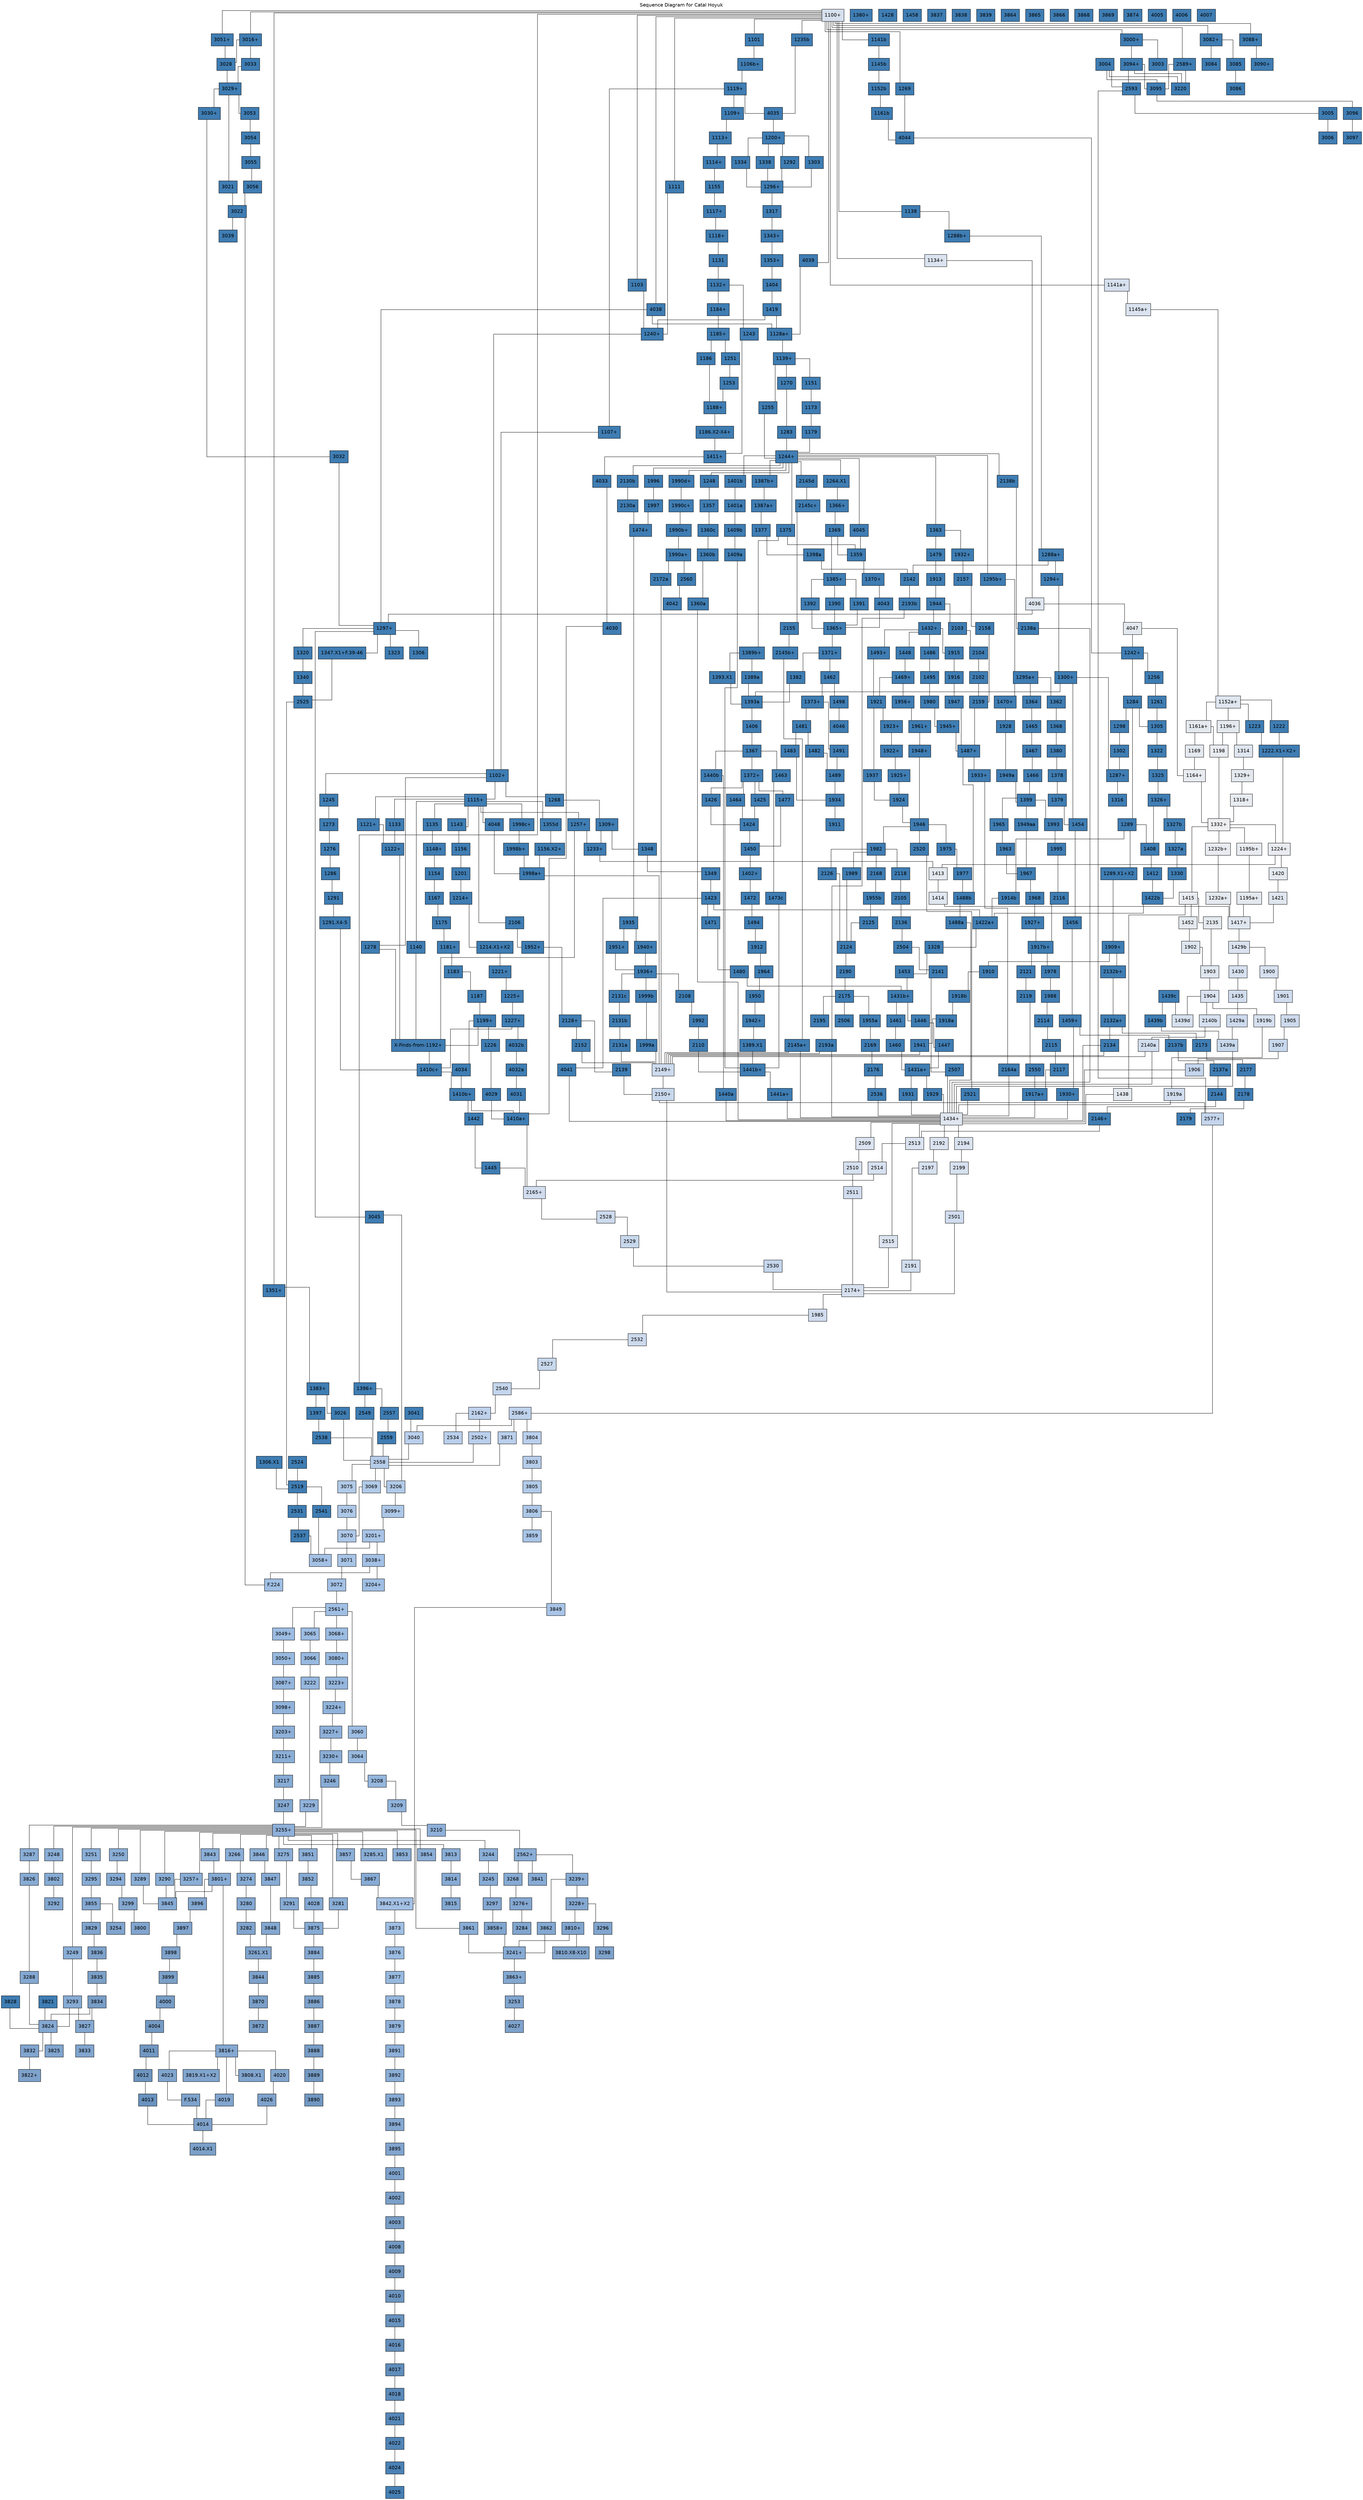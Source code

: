digraph to_dot {
  style="filled";
  dpi="";
  margin="";
  bgcolor="/x11/white";
  fontname="Helvetica";
  fontsize="14.0";
  fontcolor="/x11/black";
  splines="ortho";
  page="";
  size="";
  ratio="";
  URL="http://tsdye.github.io/harris-matrix/";
  label="Sequence Diagram for Catal Hoyuk";
  labelloc="t";
  "1297+" [shape="box"] [style="filled"] [fontname="Helvetica"] [fontsize="14.0"] [color="/x11/black"] [fillcolor="0.578 0.648 0.702"] [fontcolor="/x11/black"] [penwidth="1.0"] [skew="0.0"] [sides="4"] [orientation="0.0"] [distortion="0.0"] [URL="http://tsdye.github.io/harris-matrix/"];
  "1306" [shape="box"] [style="filled"] [fontname="Helvetica"] [fontsize="14.0"] [color="/x11/black"] [fillcolor="0.578 0.648 0.702"] [fontcolor="/x11/black"] [penwidth="1.0"] [skew="0.0"] [sides="4"] [orientation="0.0"] [distortion="0.0"] [URL="http://tsdye.github.io/harris-matrix/"];
  "1306.X1" [shape="box"] [style="filled"] [fontname="Helvetica"] [fontsize="14.0"] [color="/x11/black"] [fillcolor="0.578 0.648 0.702"] [fontcolor="/x11/black"] [penwidth="1.0"] [skew="0.0"] [sides="4"] [orientation="0.0"] [distortion="0.0"] [URL="http://tsdye.github.io/harris-matrix/"];
  "1320" [shape="box"] [style="filled"] [fontname="Helvetica"] [fontsize="14.0"] [color="/x11/black"] [fillcolor="0.578 0.648 0.702"] [fontcolor="/x11/black"] [penwidth="1.0"] [skew="0.0"] [sides="4"] [orientation="0.0"] [distortion="0.0"] [URL="http://tsdye.github.io/harris-matrix/"];
  "1323" [shape="box"] [style="filled"] [fontname="Helvetica"] [fontsize="14.0"] [color="/x11/black"] [fillcolor="0.578 0.648 0.702"] [fontcolor="/x11/black"] [penwidth="1.0"] [skew="0.0"] [sides="4"] [orientation="0.0"] [distortion="0.0"] [URL="http://tsdye.github.io/harris-matrix/"];
  "1325" [shape="box"] [style="filled"] [fontname="Helvetica"] [fontsize="14.0"] [color="/x11/black"] [fillcolor="0.578 0.648 0.702"] [fontcolor="/x11/black"] [penwidth="1.0"] [skew="0.0"] [sides="4"] [orientation="0.0"] [distortion="0.0"] [URL="http://tsdye.github.io/harris-matrix/"];
  "1340" [shape="box"] [style="filled"] [fontname="Helvetica"] [fontsize="14.0"] [color="/x11/black"] [fillcolor="0.578 0.648 0.702"] [fontcolor="/x11/black"] [penwidth="1.0"] [skew="0.0"] [sides="4"] [orientation="0.0"] [distortion="0.0"] [URL="http://tsdye.github.io/harris-matrix/"];
  "1347.X1+F.39-46" [shape="box"] [style="filled"] [fontname="Helvetica"] [fontsize="14.0"] [color="/x11/black"] [fillcolor="0.578 0.648 0.702"] [fontcolor="/x11/black"] [penwidth="1.0"] [skew="0.0"] [sides="4"] [orientation="0.0"] [distortion="0.0"] [URL="http://tsdye.github.io/harris-matrix/"];
  "1351+" [shape="box"] [style="filled"] [fontname="Helvetica"] [fontsize="14.0"] [color="/x11/black"] [fillcolor="0.578 0.648 0.702"] [fontcolor="/x11/black"] [penwidth="1.0"] [skew="0.0"] [sides="4"] [orientation="0.0"] [distortion="0.0"] [URL="http://tsdye.github.io/harris-matrix/"];
  "1383+" [shape="box"] [style="filled"] [fontname="Helvetica"] [fontsize="14.0"] [color="/x11/black"] [fillcolor="0.578 0.648 0.702"] [fontcolor="/x11/black"] [penwidth="1.0"] [skew="0.0"] [sides="4"] [orientation="0.0"] [distortion="0.0"] [URL="http://tsdye.github.io/harris-matrix/"];
  "1396+" [shape="box"] [style="filled"] [fontname="Helvetica"] [fontsize="14.0"] [color="/x11/black"] [fillcolor="0.578 0.648 0.702"] [fontcolor="/x11/black"] [penwidth="1.0"] [skew="0.0"] [sides="4"] [orientation="0.0"] [distortion="0.0"] [URL="http://tsdye.github.io/harris-matrix/"];
  "1397" [shape="box"] [style="filled"] [fontname="Helvetica"] [fontsize="14.0"] [color="/x11/black"] [fillcolor="0.578 0.648 0.702"] [fontcolor="/x11/black"] [penwidth="1.0"] [skew="0.0"] [sides="4"] [orientation="0.0"] [distortion="0.0"] [URL="http://tsdye.github.io/harris-matrix/"];
  "2519" [shape="box"] [style="filled"] [fontname="Helvetica"] [fontsize="14.0"] [color="/x11/black"] [fillcolor="0.578 0.648 0.702"] [fontcolor="/x11/black"] [penwidth="1.0"] [skew="0.0"] [sides="4"] [orientation="0.0"] [distortion="0.0"] [URL="http://tsdye.github.io/harris-matrix/"];
  "2524" [shape="box"] [style="filled"] [fontname="Helvetica"] [fontsize="14.0"] [color="/x11/black"] [fillcolor="0.578 0.648 0.702"] [fontcolor="/x11/black"] [penwidth="1.0"] [skew="0.0"] [sides="4"] [orientation="0.0"] [distortion="0.0"] [URL="http://tsdye.github.io/harris-matrix/"];
  "2525" [shape="box"] [style="filled"] [fontname="Helvetica"] [fontsize="14.0"] [color="/x11/black"] [fillcolor="0.578 0.648 0.702"] [fontcolor="/x11/black"] [penwidth="1.0"] [skew="0.0"] [sides="4"] [orientation="0.0"] [distortion="0.0"] [URL="http://tsdye.github.io/harris-matrix/"];
  "2531" [shape="box"] [style="filled"] [fontname="Helvetica"] [fontsize="14.0"] [color="/x11/black"] [fillcolor="0.578 0.648 0.702"] [fontcolor="/x11/black"] [penwidth="1.0"] [skew="0.0"] [sides="4"] [orientation="0.0"] [distortion="0.0"] [URL="http://tsdye.github.io/harris-matrix/"];
  "2537" [shape="box"] [style="filled"] [fontname="Helvetica"] [fontsize="14.0"] [color="/x11/black"] [fillcolor="0.578 0.648 0.702"] [fontcolor="/x11/black"] [penwidth="1.0"] [skew="0.0"] [sides="4"] [orientation="0.0"] [distortion="0.0"] [URL="http://tsdye.github.io/harris-matrix/"];
  "2538" [shape="box"] [style="filled"] [fontname="Helvetica"] [fontsize="14.0"] [color="/x11/black"] [fillcolor="0.578 0.648 0.702"] [fontcolor="/x11/black"] [penwidth="1.0"] [skew="0.0"] [sides="4"] [orientation="0.0"] [distortion="0.0"] [URL="http://tsdye.github.io/harris-matrix/"];
  "2541" [shape="box"] [style="filled"] [fontname="Helvetica"] [fontsize="14.0"] [color="/x11/black"] [fillcolor="0.578 0.648 0.702"] [fontcolor="/x11/black"] [penwidth="1.0"] [skew="0.0"] [sides="4"] [orientation="0.0"] [distortion="0.0"] [URL="http://tsdye.github.io/harris-matrix/"];
  "2549" [shape="box"] [style="filled"] [fontname="Helvetica"] [fontsize="14.0"] [color="/x11/black"] [fillcolor="0.578 0.648 0.702"] [fontcolor="/x11/black"] [penwidth="1.0"] [skew="0.0"] [sides="4"] [orientation="0.0"] [distortion="0.0"] [URL="http://tsdye.github.io/harris-matrix/"];
  "2557" [shape="box"] [style="filled"] [fontname="Helvetica"] [fontsize="14.0"] [color="/x11/black"] [fillcolor="0.578 0.648 0.702"] [fontcolor="/x11/black"] [penwidth="1.0"] [skew="0.0"] [sides="4"] [orientation="0.0"] [distortion="0.0"] [URL="http://tsdye.github.io/harris-matrix/"];
  "2559" [shape="box"] [style="filled"] [fontname="Helvetica"] [fontsize="14.0"] [color="/x11/black"] [fillcolor="0.578 0.648 0.702"] [fontcolor="/x11/black"] [penwidth="1.0"] [skew="0.0"] [sides="4"] [orientation="0.0"] [distortion="0.0"] [URL="http://tsdye.github.io/harris-matrix/"];
  "3016+" [shape="box"] [style="filled"] [fontname="Helvetica"] [fontsize="14.0"] [color="/x11/black"] [fillcolor="0.578 0.648 0.702"] [fontcolor="/x11/black"] [penwidth="1.0"] [skew="0.0"] [sides="4"] [orientation="0.0"] [distortion="0.0"] [URL="http://tsdye.github.io/harris-matrix/"];
  "3021" [shape="box"] [style="filled"] [fontname="Helvetica"] [fontsize="14.0"] [color="/x11/black"] [fillcolor="0.578 0.648 0.702"] [fontcolor="/x11/black"] [penwidth="1.0"] [skew="0.0"] [sides="4"] [orientation="0.0"] [distortion="0.0"] [URL="http://tsdye.github.io/harris-matrix/"];
  "3022" [shape="box"] [style="filled"] [fontname="Helvetica"] [fontsize="14.0"] [color="/x11/black"] [fillcolor="0.578 0.648 0.702"] [fontcolor="/x11/black"] [penwidth="1.0"] [skew="0.0"] [sides="4"] [orientation="0.0"] [distortion="0.0"] [URL="http://tsdye.github.io/harris-matrix/"];
  "3026" [shape="box"] [style="filled"] [fontname="Helvetica"] [fontsize="14.0"] [color="/x11/black"] [fillcolor="0.578 0.648 0.702"] [fontcolor="/x11/black"] [penwidth="1.0"] [skew="0.0"] [sides="4"] [orientation="0.0"] [distortion="0.0"] [URL="http://tsdye.github.io/harris-matrix/"];
  "3028" [shape="box"] [style="filled"] [fontname="Helvetica"] [fontsize="14.0"] [color="/x11/black"] [fillcolor="0.578 0.648 0.702"] [fontcolor="/x11/black"] [penwidth="1.0"] [skew="0.0"] [sides="4"] [orientation="0.0"] [distortion="0.0"] [URL="http://tsdye.github.io/harris-matrix/"];
  "3029+" [shape="box"] [style="filled"] [fontname="Helvetica"] [fontsize="14.0"] [color="/x11/black"] [fillcolor="0.578 0.648 0.702"] [fontcolor="/x11/black"] [penwidth="1.0"] [skew="0.0"] [sides="4"] [orientation="0.0"] [distortion="0.0"] [URL="http://tsdye.github.io/harris-matrix/"];
  "3030+" [shape="box"] [style="filled"] [fontname="Helvetica"] [fontsize="14.0"] [color="/x11/black"] [fillcolor="0.578 0.648 0.702"] [fontcolor="/x11/black"] [penwidth="1.0"] [skew="0.0"] [sides="4"] [orientation="0.0"] [distortion="0.0"] [URL="http://tsdye.github.io/harris-matrix/"];
  "3032" [shape="box"] [style="filled"] [fontname="Helvetica"] [fontsize="14.0"] [color="/x11/black"] [fillcolor="0.578 0.648 0.702"] [fontcolor="/x11/black"] [penwidth="1.0"] [skew="0.0"] [sides="4"] [orientation="0.0"] [distortion="0.0"] [URL="http://tsdye.github.io/harris-matrix/"];
  "3033" [shape="box"] [style="filled"] [fontname="Helvetica"] [fontsize="14.0"] [color="/x11/black"] [fillcolor="0.578 0.648 0.702"] [fontcolor="/x11/black"] [penwidth="1.0"] [skew="0.0"] [sides="4"] [orientation="0.0"] [distortion="0.0"] [URL="http://tsdye.github.io/harris-matrix/"];
  "3038+" [shape="box"] [style="filled"] [fontname="Helvetica"] [fontsize="14.0"] [color="/x11/black"] [fillcolor="0.592 0.284 0.898"] [fontcolor="/x11/black"] [penwidth="1.0"] [skew="0.0"] [sides="4"] [orientation="0.0"] [distortion="0.0"] [URL="http://tsdye.github.io/harris-matrix/"];
  "3039" [shape="box"] [style="filled"] [fontname="Helvetica"] [fontsize="14.0"] [color="/x11/black"] [fillcolor="0.578 0.648 0.702"] [fontcolor="/x11/black"] [penwidth="1.0"] [skew="0.0"] [sides="4"] [orientation="0.0"] [distortion="0.0"] [URL="http://tsdye.github.io/harris-matrix/"];
  "3045" [shape="box"] [style="filled"] [fontname="Helvetica"] [fontsize="14.0"] [color="/x11/black"] [fillcolor="0.578 0.648 0.702"] [fontcolor="/x11/black"] [penwidth="1.0"] [skew="0.0"] [sides="4"] [orientation="0.0"] [distortion="0.0"] [URL="http://tsdye.github.io/harris-matrix/"];
  "3051+" [shape="box"] [style="filled"] [fontname="Helvetica"] [fontsize="14.0"] [color="/x11/black"] [fillcolor="0.578 0.648 0.702"] [fontcolor="/x11/black"] [penwidth="1.0"] [skew="0.0"] [sides="4"] [orientation="0.0"] [distortion="0.0"] [URL="http://tsdye.github.io/harris-matrix/"];
  "3053" [shape="box"] [style="filled"] [fontname="Helvetica"] [fontsize="14.0"] [color="/x11/black"] [fillcolor="0.578 0.648 0.702"] [fontcolor="/x11/black"] [penwidth="1.0"] [skew="0.0"] [sides="4"] [orientation="0.0"] [distortion="0.0"] [URL="http://tsdye.github.io/harris-matrix/"];
  "3054" [shape="box"] [style="filled"] [fontname="Helvetica"] [fontsize="14.0"] [color="/x11/black"] [fillcolor="0.578 0.648 0.702"] [fontcolor="/x11/black"] [penwidth="1.0"] [skew="0.0"] [sides="4"] [orientation="0.0"] [distortion="0.0"] [URL="http://tsdye.github.io/harris-matrix/"];
  "3055" [shape="box"] [style="filled"] [fontname="Helvetica"] [fontsize="14.0"] [color="/x11/black"] [fillcolor="0.578 0.648 0.702"] [fontcolor="/x11/black"] [penwidth="1.0"] [skew="0.0"] [sides="4"] [orientation="0.0"] [distortion="0.0"] [URL="http://tsdye.github.io/harris-matrix/"];
  "3056" [shape="box"] [style="filled"] [fontname="Helvetica"] [fontsize="14.0"] [color="/x11/black"] [fillcolor="0.578 0.648 0.702"] [fontcolor="/x11/black"] [penwidth="1.0"] [skew="0.0"] [sides="4"] [orientation="0.0"] [distortion="0.0"] [URL="http://tsdye.github.io/harris-matrix/"];
  "3058+" [shape="box"] [style="filled"] [fontname="Helvetica"] [fontsize="14.0"] [color="/x11/black"] [fillcolor="0.592 0.284 0.898"] [fontcolor="/x11/black"] [penwidth="1.0"] [skew="0.0"] [sides="4"] [orientation="0.0"] [distortion="0.0"] [URL="http://tsdye.github.io/harris-matrix/"];
  "3082+" [shape="box"] [style="filled"] [fontname="Helvetica"] [fontsize="14.0"] [color="/x11/black"] [fillcolor="0.578 0.648 0.702"] [fontcolor="/x11/black"] [penwidth="1.0"] [skew="0.0"] [sides="4"] [orientation="0.0"] [distortion="0.0"] [URL="http://tsdye.github.io/harris-matrix/"];
  "3084" [shape="box"] [style="filled"] [fontname="Helvetica"] [fontsize="14.0"] [color="/x11/black"] [fillcolor="0.578 0.648 0.702"] [fontcolor="/x11/black"] [penwidth="1.0"] [skew="0.0"] [sides="4"] [orientation="0.0"] [distortion="0.0"] [URL="http://tsdye.github.io/harris-matrix/"];
  "3085" [shape="box"] [style="filled"] [fontname="Helvetica"] [fontsize="14.0"] [color="/x11/black"] [fillcolor="0.578 0.648 0.702"] [fontcolor="/x11/black"] [penwidth="1.0"] [skew="0.0"] [sides="4"] [orientation="0.0"] [distortion="0.0"] [URL="http://tsdye.github.io/harris-matrix/"];
  "3086" [shape="box"] [style="filled"] [fontname="Helvetica"] [fontsize="14.0"] [color="/x11/black"] [fillcolor="0.578 0.648 0.702"] [fontcolor="/x11/black"] [penwidth="1.0"] [skew="0.0"] [sides="4"] [orientation="0.0"] [distortion="0.0"] [URL="http://tsdye.github.io/harris-matrix/"];
  "3088+" [shape="box"] [style="filled"] [fontname="Helvetica"] [fontsize="14.0"] [color="/x11/black"] [fillcolor="0.578 0.648 0.702"] [fontcolor="/x11/black"] [penwidth="1.0"] [skew="0.0"] [sides="4"] [orientation="0.0"] [distortion="0.0"] [URL="http://tsdye.github.io/harris-matrix/"];
  "3090+" [shape="box"] [style="filled"] [fontname="Helvetica"] [fontsize="14.0"] [color="/x11/black"] [fillcolor="0.578 0.648 0.702"] [fontcolor="/x11/black"] [penwidth="1.0"] [skew="0.0"] [sides="4"] [orientation="0.0"] [distortion="0.0"] [URL="http://tsdye.github.io/harris-matrix/"];
  "3099+" [shape="box"] [style="filled"] [fontname="Helvetica"] [fontsize="14.0"] [color="/x11/black"] [fillcolor="0.592 0.251 0.906"] [fontcolor="/x11/black"] [penwidth="1.0"] [skew="0.0"] [sides="4"] [orientation="0.0"] [distortion="0.0"] [URL="http://tsdye.github.io/harris-matrix/"];
  "3201+" [shape="box"] [style="filled"] [fontname="Helvetica"] [fontsize="14.0"] [color="/x11/black"] [fillcolor="0.591 0.270 0.902"] [fontcolor="/x11/black"] [penwidth="1.0"] [skew="0.0"] [sides="4"] [orientation="0.0"] [distortion="0.0"] [URL="http://tsdye.github.io/harris-matrix/"];
  "3204+" [shape="box"] [style="filled"] [fontname="Helvetica"] [fontsize="14.0"] [color="/x11/black"] [fillcolor="0.590 0.295 0.890"] [fontcolor="/x11/black"] [penwidth="1.0"] [skew="0.0"] [sides="4"] [orientation="0.0"] [distortion="0.0"] [URL="http://tsdye.github.io/harris-matrix/"];
  "3206" [shape="box"] [style="filled"] [fontname="Helvetica"] [fontsize="14.0"] [color="/x11/black"] [fillcolor="0.591 0.237 0.910"] [fontcolor="/x11/black"] [penwidth="1.0"] [skew="0.0"] [sides="4"] [orientation="0.0"] [distortion="0.0"] [URL="http://tsdye.github.io/harris-matrix/"];
  "F.224" [shape="box"] [style="filled"] [fontname="Helvetica"] [fontsize="14.0"] [color="/x11/black"] [fillcolor="0.590 0.295 0.890"] [fontcolor="/x11/black"] [penwidth="1.0"] [skew="0.0"] [sides="4"] [orientation="0.0"] [distortion="0.0"] [URL="http://tsdye.github.io/harris-matrix/"];
  "F.534" [shape="box"] [style="filled"] [fontname="Helvetica"] [fontsize="14.0"] [color="/x11/black"] [fillcolor="0.589 0.379 0.796"] [fontcolor="/x11/black"] [penwidth="1.0"] [skew="0.0"] [sides="4"] [orientation="0.0"] [distortion="0.0"] [URL="http://tsdye.github.io/harris-matrix/"];
  "1100+" [shape="box"] [style="filled"] [fontname="Helvetica"] [fontsize="14.0"] [color="/x11/black"] [fillcolor="0.597 0.101 0.933"] [fontcolor="/x11/black"] [penwidth="1.0"] [skew="0.0"] [sides="4"] [orientation="0.0"] [distortion="0.0"] [URL="http://tsdye.github.io/harris-matrix/"];
  "1101" [shape="box"] [style="filled"] [fontname="Helvetica"] [fontsize="14.0"] [color="/x11/black"] [fillcolor="0.578 0.648 0.702"] [fontcolor="/x11/black"] [penwidth="1.0"] [skew="0.0"] [sides="4"] [orientation="0.0"] [distortion="0.0"] [URL="http://tsdye.github.io/harris-matrix/"];
  "1102+" [shape="box"] [style="filled"] [fontname="Helvetica"] [fontsize="14.0"] [color="/x11/black"] [fillcolor="0.578 0.648 0.702"] [fontcolor="/x11/black"] [penwidth="1.0"] [skew="0.0"] [sides="4"] [orientation="0.0"] [distortion="0.0"] [URL="http://tsdye.github.io/harris-matrix/"];
  "1103" [shape="box"] [style="filled"] [fontname="Helvetica"] [fontsize="14.0"] [color="/x11/black"] [fillcolor="0.578 0.648 0.702"] [fontcolor="/x11/black"] [penwidth="1.0"] [skew="0.0"] [sides="4"] [orientation="0.0"] [distortion="0.0"] [URL="http://tsdye.github.io/harris-matrix/"];
  "1106b+" [shape="box"] [style="filled"] [fontname="Helvetica"] [fontsize="14.0"] [color="/x11/black"] [fillcolor="0.578 0.648 0.702"] [fontcolor="/x11/black"] [penwidth="1.0"] [skew="0.0"] [sides="4"] [orientation="0.0"] [distortion="0.0"] [URL="http://tsdye.github.io/harris-matrix/"];
  "1107+" [shape="box"] [style="filled"] [fontname="Helvetica"] [fontsize="14.0"] [color="/x11/black"] [fillcolor="0.578 0.648 0.702"] [fontcolor="/x11/black"] [penwidth="1.0"] [skew="0.0"] [sides="4"] [orientation="0.0"] [distortion="0.0"] [URL="http://tsdye.github.io/harris-matrix/"];
  "1109+" [shape="box"] [style="filled"] [fontname="Helvetica"] [fontsize="14.0"] [color="/x11/black"] [fillcolor="0.578 0.648 0.702"] [fontcolor="/x11/black"] [penwidth="1.0"] [skew="0.0"] [sides="4"] [orientation="0.0"] [distortion="0.0"] [URL="http://tsdye.github.io/harris-matrix/"];
  "1111" [shape="box"] [style="filled"] [fontname="Helvetica"] [fontsize="14.0"] [color="/x11/black"] [fillcolor="0.578 0.648 0.702"] [fontcolor="/x11/black"] [penwidth="1.0"] [skew="0.0"] [sides="4"] [orientation="0.0"] [distortion="0.0"] [URL="http://tsdye.github.io/harris-matrix/"];
  "1113+" [shape="box"] [style="filled"] [fontname="Helvetica"] [fontsize="14.0"] [color="/x11/black"] [fillcolor="0.578 0.648 0.702"] [fontcolor="/x11/black"] [penwidth="1.0"] [skew="0.0"] [sides="4"] [orientation="0.0"] [distortion="0.0"] [URL="http://tsdye.github.io/harris-matrix/"];
  "1114+" [shape="box"] [style="filled"] [fontname="Helvetica"] [fontsize="14.0"] [color="/x11/black"] [fillcolor="0.578 0.648 0.702"] [fontcolor="/x11/black"] [penwidth="1.0"] [skew="0.0"] [sides="4"] [orientation="0.0"] [distortion="0.0"] [URL="http://tsdye.github.io/harris-matrix/"];
  "1115+" [shape="box"] [style="filled"] [fontname="Helvetica"] [fontsize="14.0"] [color="/x11/black"] [fillcolor="0.578 0.648 0.702"] [fontcolor="/x11/black"] [penwidth="1.0"] [skew="0.0"] [sides="4"] [orientation="0.0"] [distortion="0.0"] [URL="http://tsdye.github.io/harris-matrix/"];
  "1117+" [shape="box"] [style="filled"] [fontname="Helvetica"] [fontsize="14.0"] [color="/x11/black"] [fillcolor="0.578 0.648 0.702"] [fontcolor="/x11/black"] [penwidth="1.0"] [skew="0.0"] [sides="4"] [orientation="0.0"] [distortion="0.0"] [URL="http://tsdye.github.io/harris-matrix/"];
  "1118+" [shape="box"] [style="filled"] [fontname="Helvetica"] [fontsize="14.0"] [color="/x11/black"] [fillcolor="0.578 0.648 0.702"] [fontcolor="/x11/black"] [penwidth="1.0"] [skew="0.0"] [sides="4"] [orientation="0.0"] [distortion="0.0"] [URL="http://tsdye.github.io/harris-matrix/"];
  "1119+" [shape="box"] [style="filled"] [fontname="Helvetica"] [fontsize="14.0"] [color="/x11/black"] [fillcolor="0.578 0.648 0.702"] [fontcolor="/x11/black"] [penwidth="1.0"] [skew="0.0"] [sides="4"] [orientation="0.0"] [distortion="0.0"] [URL="http://tsdye.github.io/harris-matrix/"];
  "1121+" [shape="box"] [style="filled"] [fontname="Helvetica"] [fontsize="14.0"] [color="/x11/black"] [fillcolor="0.578 0.648 0.702"] [fontcolor="/x11/black"] [penwidth="1.0"] [skew="0.0"] [sides="4"] [orientation="0.0"] [distortion="0.0"] [URL="http://tsdye.github.io/harris-matrix/"];
  "1122+" [shape="box"] [style="filled"] [fontname="Helvetica"] [fontsize="14.0"] [color="/x11/black"] [fillcolor="0.578 0.648 0.702"] [fontcolor="/x11/black"] [penwidth="1.0"] [skew="0.0"] [sides="4"] [orientation="0.0"] [distortion="0.0"] [URL="http://tsdye.github.io/harris-matrix/"];
  "1128a+" [shape="box"] [style="filled"] [fontname="Helvetica"] [fontsize="14.0"] [color="/x11/black"] [fillcolor="0.578 0.648 0.702"] [fontcolor="/x11/black"] [penwidth="1.0"] [skew="0.0"] [sides="4"] [orientation="0.0"] [distortion="0.0"] [URL="http://tsdye.github.io/harris-matrix/"];
  "1131" [shape="box"] [style="filled"] [fontname="Helvetica"] [fontsize="14.0"] [color="/x11/black"] [fillcolor="0.578 0.648 0.702"] [fontcolor="/x11/black"] [penwidth="1.0"] [skew="0.0"] [sides="4"] [orientation="0.0"] [distortion="0.0"] [URL="http://tsdye.github.io/harris-matrix/"];
  "1132+" [shape="box"] [style="filled"] [fontname="Helvetica"] [fontsize="14.0"] [color="/x11/black"] [fillcolor="0.578 0.648 0.702"] [fontcolor="/x11/black"] [penwidth="1.0"] [skew="0.0"] [sides="4"] [orientation="0.0"] [distortion="0.0"] [URL="http://tsdye.github.io/harris-matrix/"];
  "1133" [shape="box"] [style="filled"] [fontname="Helvetica"] [fontsize="14.0"] [color="/x11/black"] [fillcolor="0.578 0.648 0.702"] [fontcolor="/x11/black"] [penwidth="1.0"] [skew="0.0"] [sides="4"] [orientation="0.0"] [distortion="0.0"] [URL="http://tsdye.github.io/harris-matrix/"];
  "1134+" [shape="box"] [style="filled"] [fontname="Helvetica"] [fontsize="14.0"] [color="/x11/black"] [fillcolor="0.595 0.088 0.937"] [fontcolor="/x11/black"] [penwidth="1.0"] [skew="0.0"] [sides="4"] [orientation="0.0"] [distortion="0.0"] [URL="http://tsdye.github.io/harris-matrix/"];
  "1135" [shape="box"] [style="filled"] [fontname="Helvetica"] [fontsize="14.0"] [color="/x11/black"] [fillcolor="0.578 0.648 0.702"] [fontcolor="/x11/black"] [penwidth="1.0"] [skew="0.0"] [sides="4"] [orientation="0.0"] [distortion="0.0"] [URL="http://tsdye.github.io/harris-matrix/"];
  "1138" [shape="box"] [style="filled"] [fontname="Helvetica"] [fontsize="14.0"] [color="/x11/black"] [fillcolor="0.578 0.648 0.702"] [fontcolor="/x11/black"] [penwidth="1.0"] [skew="0.0"] [sides="4"] [orientation="0.0"] [distortion="0.0"] [URL="http://tsdye.github.io/harris-matrix/"];
  "1139+" [shape="box"] [style="filled"] [fontname="Helvetica"] [fontsize="14.0"] [color="/x11/black"] [fillcolor="0.578 0.648 0.702"] [fontcolor="/x11/black"] [penwidth="1.0"] [skew="0.0"] [sides="4"] [orientation="0.0"] [distortion="0.0"] [URL="http://tsdye.github.io/harris-matrix/"];
  "1140" [shape="box"] [style="filled"] [fontname="Helvetica"] [fontsize="14.0"] [color="/x11/black"] [fillcolor="0.578 0.648 0.702"] [fontcolor="/x11/black"] [penwidth="1.0"] [skew="0.0"] [sides="4"] [orientation="0.0"] [distortion="0.0"] [URL="http://tsdye.github.io/harris-matrix/"];
  "1141a+" [shape="box"] [style="filled"] [fontname="Helvetica"] [fontsize="14.0"] [color="/x11/black"] [fillcolor="0.597 0.101 0.933"] [fontcolor="/x11/black"] [penwidth="1.0"] [skew="0.0"] [sides="4"] [orientation="0.0"] [distortion="0.0"] [URL="http://tsdye.github.io/harris-matrix/"];
  "1141b" [shape="box"] [style="filled"] [fontname="Helvetica"] [fontsize="14.0"] [color="/x11/black"] [fillcolor="0.578 0.648 0.702"] [fontcolor="/x11/black"] [penwidth="1.0"] [skew="0.0"] [sides="4"] [orientation="0.0"] [distortion="0.0"] [URL="http://tsdye.github.io/harris-matrix/"];
  "1143" [shape="box"] [style="filled"] [fontname="Helvetica"] [fontsize="14.0"] [color="/x11/black"] [fillcolor="0.578 0.648 0.702"] [fontcolor="/x11/black"] [penwidth="1.0"] [skew="0.0"] [sides="4"] [orientation="0.0"] [distortion="0.0"] [URL="http://tsdye.github.io/harris-matrix/"];
  "1145a+" [shape="box"] [style="filled"] [fontname="Helvetica"] [fontsize="14.0"] [color="/x11/black"] [fillcolor="0.595 0.088 0.937"] [fontcolor="/x11/black"] [penwidth="1.0"] [skew="0.0"] [sides="4"] [orientation="0.0"] [distortion="0.0"] [URL="http://tsdye.github.io/harris-matrix/"];
  "1145b" [shape="box"] [style="filled"] [fontname="Helvetica"] [fontsize="14.0"] [color="/x11/black"] [fillcolor="0.578 0.648 0.702"] [fontcolor="/x11/black"] [penwidth="1.0"] [skew="0.0"] [sides="4"] [orientation="0.0"] [distortion="0.0"] [URL="http://tsdye.github.io/harris-matrix/"];
  "1148+" [shape="box"] [style="filled"] [fontname="Helvetica"] [fontsize="14.0"] [color="/x11/black"] [fillcolor="0.578 0.648 0.702"] [fontcolor="/x11/black"] [penwidth="1.0"] [skew="0.0"] [sides="4"] [orientation="0.0"] [distortion="0.0"] [URL="http://tsdye.github.io/harris-matrix/"];
  "1151" [shape="box"] [style="filled"] [fontname="Helvetica"] [fontsize="14.0"] [color="/x11/black"] [fillcolor="0.578 0.648 0.702"] [fontcolor="/x11/black"] [penwidth="1.0"] [skew="0.0"] [sides="4"] [orientation="0.0"] [distortion="0.0"] [URL="http://tsdye.github.io/harris-matrix/"];
  "1152a+" [shape="box"] [style="filled"] [fontname="Helvetica"] [fontsize="14.0"] [color="/x11/black"] [fillcolor="0.594 0.067 0.937"] [fontcolor="/x11/black"] [penwidth="1.0"] [skew="0.0"] [sides="4"] [orientation="0.0"] [distortion="0.0"] [URL="http://tsdye.github.io/harris-matrix/"];
  "1152b" [shape="box"] [style="filled"] [fontname="Helvetica"] [fontsize="14.0"] [color="/x11/black"] [fillcolor="0.578 0.648 0.702"] [fontcolor="/x11/black"] [penwidth="1.0"] [skew="0.0"] [sides="4"] [orientation="0.0"] [distortion="0.0"] [URL="http://tsdye.github.io/harris-matrix/"];
  "1154" [shape="box"] [style="filled"] [fontname="Helvetica"] [fontsize="14.0"] [color="/x11/black"] [fillcolor="0.578 0.648 0.702"] [fontcolor="/x11/black"] [penwidth="1.0"] [skew="0.0"] [sides="4"] [orientation="0.0"] [distortion="0.0"] [URL="http://tsdye.github.io/harris-matrix/"];
  "1155" [shape="box"] [style="filled"] [fontname="Helvetica"] [fontsize="14.0"] [color="/x11/black"] [fillcolor="0.578 0.648 0.702"] [fontcolor="/x11/black"] [penwidth="1.0"] [skew="0.0"] [sides="4"] [orientation="0.0"] [distortion="0.0"] [URL="http://tsdye.github.io/harris-matrix/"];
  "1156" [shape="box"] [style="filled"] [fontname="Helvetica"] [fontsize="14.0"] [color="/x11/black"] [fillcolor="0.578 0.648 0.702"] [fontcolor="/x11/black"] [penwidth="1.0"] [skew="0.0"] [sides="4"] [orientation="0.0"] [distortion="0.0"] [URL="http://tsdye.github.io/harris-matrix/"];
  "1156.X2+" [shape="box"] [style="filled"] [fontname="Helvetica"] [fontsize="14.0"] [color="/x11/black"] [fillcolor="0.578 0.648 0.702"] [fontcolor="/x11/black"] [penwidth="1.0"] [skew="0.0"] [sides="4"] [orientation="0.0"] [distortion="0.0"] [URL="http://tsdye.github.io/harris-matrix/"];
  "1161a+" [shape="box"] [style="filled"] [fontname="Helvetica"] [fontsize="14.0"] [color="/x11/black"] [fillcolor="0.591 0.046 0.937"] [fontcolor="/x11/black"] [penwidth="1.0"] [skew="0.0"] [sides="4"] [orientation="0.0"] [distortion="0.0"] [URL="http://tsdye.github.io/harris-matrix/"];
  "1161b" [shape="box"] [style="filled"] [fontname="Helvetica"] [fontsize="14.0"] [color="/x11/black"] [fillcolor="0.578 0.648 0.702"] [fontcolor="/x11/black"] [penwidth="1.0"] [skew="0.0"] [sides="4"] [orientation="0.0"] [distortion="0.0"] [URL="http://tsdye.github.io/harris-matrix/"];
  "1164+" [shape="box"] [style="filled"] [fontname="Helvetica"] [fontsize="14.0"] [color="/x11/black"] [fillcolor="0.604 0.033 0.941"] [fontcolor="/x11/black"] [penwidth="1.0"] [skew="0.0"] [sides="4"] [orientation="0.0"] [distortion="0.0"] [URL="http://tsdye.github.io/harris-matrix/"];
  "1167" [shape="box"] [style="filled"] [fontname="Helvetica"] [fontsize="14.0"] [color="/x11/black"] [fillcolor="0.578 0.648 0.702"] [fontcolor="/x11/black"] [penwidth="1.0"] [skew="0.0"] [sides="4"] [orientation="0.0"] [distortion="0.0"] [URL="http://tsdye.github.io/harris-matrix/"];
  "1169" [shape="box"] [style="filled"] [fontname="Helvetica"] [fontsize="14.0"] [color="/x11/black"] [fillcolor="0.591 0.046 0.937"] [fontcolor="/x11/black"] [penwidth="1.0"] [skew="0.0"] [sides="4"] [orientation="0.0"] [distortion="0.0"] [URL="http://tsdye.github.io/harris-matrix/"];
  "1173" [shape="box"] [style="filled"] [fontname="Helvetica"] [fontsize="14.0"] [color="/x11/black"] [fillcolor="0.578 0.648 0.702"] [fontcolor="/x11/black"] [penwidth="1.0"] [skew="0.0"] [sides="4"] [orientation="0.0"] [distortion="0.0"] [URL="http://tsdye.github.io/harris-matrix/"];
  "1175" [shape="box"] [style="filled"] [fontname="Helvetica"] [fontsize="14.0"] [color="/x11/black"] [fillcolor="0.578 0.648 0.702"] [fontcolor="/x11/black"] [penwidth="1.0"] [skew="0.0"] [sides="4"] [orientation="0.0"] [distortion="0.0"] [URL="http://tsdye.github.io/harris-matrix/"];
  "1179" [shape="box"] [style="filled"] [fontname="Helvetica"] [fontsize="14.0"] [color="/x11/black"] [fillcolor="0.578 0.648 0.702"] [fontcolor="/x11/black"] [penwidth="1.0"] [skew="0.0"] [sides="4"] [orientation="0.0"] [distortion="0.0"] [URL="http://tsdye.github.io/harris-matrix/"];
  "1181+" [shape="box"] [style="filled"] [fontname="Helvetica"] [fontsize="14.0"] [color="/x11/black"] [fillcolor="0.578 0.648 0.702"] [fontcolor="/x11/black"] [penwidth="1.0"] [skew="0.0"] [sides="4"] [orientation="0.0"] [distortion="0.0"] [URL="http://tsdye.github.io/harris-matrix/"];
  "1183" [shape="box"] [style="filled"] [fontname="Helvetica"] [fontsize="14.0"] [color="/x11/black"] [fillcolor="0.578 0.648 0.702"] [fontcolor="/x11/black"] [penwidth="1.0"] [skew="0.0"] [sides="4"] [orientation="0.0"] [distortion="0.0"] [URL="http://tsdye.github.io/harris-matrix/"];
  "1184+" [shape="box"] [style="filled"] [fontname="Helvetica"] [fontsize="14.0"] [color="/x11/black"] [fillcolor="0.578 0.648 0.702"] [fontcolor="/x11/black"] [penwidth="1.0"] [skew="0.0"] [sides="4"] [orientation="0.0"] [distortion="0.0"] [URL="http://tsdye.github.io/harris-matrix/"];
  "1185+" [shape="box"] [style="filled"] [fontname="Helvetica"] [fontsize="14.0"] [color="/x11/black"] [fillcolor="0.578 0.648 0.702"] [fontcolor="/x11/black"] [penwidth="1.0"] [skew="0.0"] [sides="4"] [orientation="0.0"] [distortion="0.0"] [URL="http://tsdye.github.io/harris-matrix/"];
  "1186" [shape="box"] [style="filled"] [fontname="Helvetica"] [fontsize="14.0"] [color="/x11/black"] [fillcolor="0.578 0.648 0.702"] [fontcolor="/x11/black"] [penwidth="1.0"] [skew="0.0"] [sides="4"] [orientation="0.0"] [distortion="0.0"] [URL="http://tsdye.github.io/harris-matrix/"];
  "1186.X2-X4+" [shape="box"] [style="filled"] [fontname="Helvetica"] [fontsize="14.0"] [color="/x11/black"] [fillcolor="0.578 0.648 0.702"] [fontcolor="/x11/black"] [penwidth="1.0"] [skew="0.0"] [sides="4"] [orientation="0.0"] [distortion="0.0"] [URL="http://tsdye.github.io/harris-matrix/"];
  "1187" [shape="box"] [style="filled"] [fontname="Helvetica"] [fontsize="14.0"] [color="/x11/black"] [fillcolor="0.578 0.648 0.702"] [fontcolor="/x11/black"] [penwidth="1.0"] [skew="0.0"] [sides="4"] [orientation="0.0"] [distortion="0.0"] [URL="http://tsdye.github.io/harris-matrix/"];
  "1188+" [shape="box"] [style="filled"] [fontname="Helvetica"] [fontsize="14.0"] [color="/x11/black"] [fillcolor="0.578 0.648 0.702"] [fontcolor="/x11/black"] [penwidth="1.0"] [skew="0.0"] [sides="4"] [orientation="0.0"] [distortion="0.0"] [URL="http://tsdye.github.io/harris-matrix/"];
  "1195a+" [shape="box"] [style="filled"] [fontname="Helvetica"] [fontsize="14.0"] [color="/x11/black"] [fillcolor="0.591 0.046 0.937"] [fontcolor="/x11/black"] [penwidth="1.0"] [skew="0.0"] [sides="4"] [orientation="0.0"] [distortion="0.0"] [URL="http://tsdye.github.io/harris-matrix/"];
  "1195b+" [shape="box"] [style="filled"] [fontname="Helvetica"] [fontsize="14.0"] [color="/x11/black"] [fillcolor="0.604 0.033 0.941"] [fontcolor="/x11/black"] [penwidth="1.0"] [skew="0.0"] [sides="4"] [orientation="0.0"] [distortion="0.0"] [URL="http://tsdye.github.io/harris-matrix/"];
  "1196+" [shape="box"] [style="filled"] [fontname="Helvetica"] [fontsize="14.0"] [color="/x11/black"] [fillcolor="0.591 0.046 0.937"] [fontcolor="/x11/black"] [penwidth="1.0"] [skew="0.0"] [sides="4"] [orientation="0.0"] [distortion="0.0"] [URL="http://tsdye.github.io/harris-matrix/"];
  "1198" [shape="box"] [style="filled"] [fontname="Helvetica"] [fontsize="14.0"] [color="/x11/black"] [fillcolor="0.604 0.033 0.941"] [fontcolor="/x11/black"] [penwidth="1.0"] [skew="0.0"] [sides="4"] [orientation="0.0"] [distortion="0.0"] [URL="http://tsdye.github.io/harris-matrix/"];
  "1199+" [shape="box"] [style="filled"] [fontname="Helvetica"] [fontsize="14.0"] [color="/x11/black"] [fillcolor="0.578 0.648 0.702"] [fontcolor="/x11/black"] [penwidth="1.0"] [skew="0.0"] [sides="4"] [orientation="0.0"] [distortion="0.0"] [URL="http://tsdye.github.io/harris-matrix/"];
  "1200+" [shape="box"] [style="filled"] [fontname="Helvetica"] [fontsize="14.0"] [color="/x11/black"] [fillcolor="0.578 0.648 0.702"] [fontcolor="/x11/black"] [penwidth="1.0"] [skew="0.0"] [sides="4"] [orientation="0.0"] [distortion="0.0"] [URL="http://tsdye.github.io/harris-matrix/"];
  "1201" [shape="box"] [style="filled"] [fontname="Helvetica"] [fontsize="14.0"] [color="/x11/black"] [fillcolor="0.578 0.648 0.702"] [fontcolor="/x11/black"] [penwidth="1.0"] [skew="0.0"] [sides="4"] [orientation="0.0"] [distortion="0.0"] [URL="http://tsdye.github.io/harris-matrix/"];
  "1214+" [shape="box"] [style="filled"] [fontname="Helvetica"] [fontsize="14.0"] [color="/x11/black"] [fillcolor="0.578 0.648 0.702"] [fontcolor="/x11/black"] [penwidth="1.0"] [skew="0.0"] [sides="4"] [orientation="0.0"] [distortion="0.0"] [URL="http://tsdye.github.io/harris-matrix/"];
  "1214.X1+X2" [shape="box"] [style="filled"] [fontname="Helvetica"] [fontsize="14.0"] [color="/x11/black"] [fillcolor="0.578 0.648 0.702"] [fontcolor="/x11/black"] [penwidth="1.0"] [skew="0.0"] [sides="4"] [orientation="0.0"] [distortion="0.0"] [URL="http://tsdye.github.io/harris-matrix/"];
  "1221+" [shape="box"] [style="filled"] [fontname="Helvetica"] [fontsize="14.0"] [color="/x11/black"] [fillcolor="0.578 0.648 0.702"] [fontcolor="/x11/black"] [penwidth="1.0"] [skew="0.0"] [sides="4"] [orientation="0.0"] [distortion="0.0"] [URL="http://tsdye.github.io/harris-matrix/"];
  "1222" [shape="box"] [style="filled"] [fontname="Helvetica"] [fontsize="14.0"] [color="/x11/black"] [fillcolor="0.578 0.648 0.702"] [fontcolor="/x11/black"] [penwidth="1.0"] [skew="0.0"] [sides="4"] [orientation="0.0"] [distortion="0.0"] [URL="http://tsdye.github.io/harris-matrix/"];
  "1222.X1+X2+" [shape="box"] [style="filled"] [fontname="Helvetica"] [fontsize="14.0"] [color="/x11/black"] [fillcolor="0.578 0.648 0.702"] [fontcolor="/x11/black"] [penwidth="1.0"] [skew="0.0"] [sides="4"] [orientation="0.0"] [distortion="0.0"] [URL="http://tsdye.github.io/harris-matrix/"];
  "1223" [shape="box"] [style="filled"] [fontname="Helvetica"] [fontsize="14.0"] [color="/x11/black"] [fillcolor="0.578 0.648 0.702"] [fontcolor="/x11/black"] [penwidth="1.0"] [skew="0.0"] [sides="4"] [orientation="0.0"] [distortion="0.0"] [URL="http://tsdye.github.io/harris-matrix/"];
  "1224+" [shape="box"] [style="filled"] [fontname="Helvetica"] [fontsize="14.0"] [color="/x11/black"] [fillcolor="0.604 0.033 0.941"] [fontcolor="/x11/black"] [penwidth="1.0"] [skew="0.0"] [sides="4"] [orientation="0.0"] [distortion="0.0"] [URL="http://tsdye.github.io/harris-matrix/"];
  "1225+" [shape="box"] [style="filled"] [fontname="Helvetica"] [fontsize="14.0"] [color="/x11/black"] [fillcolor="0.578 0.648 0.702"] [fontcolor="/x11/black"] [penwidth="1.0"] [skew="0.0"] [sides="4"] [orientation="0.0"] [distortion="0.0"] [URL="http://tsdye.github.io/harris-matrix/"];
  "1226" [shape="box"] [style="filled"] [fontname="Helvetica"] [fontsize="14.0"] [color="/x11/black"] [fillcolor="0.578 0.648 0.702"] [fontcolor="/x11/black"] [penwidth="1.0"] [skew="0.0"] [sides="4"] [orientation="0.0"] [distortion="0.0"] [URL="http://tsdye.github.io/harris-matrix/"];
  "1227+" [shape="box"] [style="filled"] [fontname="Helvetica"] [fontsize="14.0"] [color="/x11/black"] [fillcolor="0.578 0.648 0.702"] [fontcolor="/x11/black"] [penwidth="1.0"] [skew="0.0"] [sides="4"] [orientation="0.0"] [distortion="0.0"] [URL="http://tsdye.github.io/harris-matrix/"];
  "1232a+" [shape="box"] [style="filled"] [fontname="Helvetica"] [fontsize="14.0"] [color="/x11/black"] [fillcolor="0.591 0.046 0.937"] [fontcolor="/x11/black"] [penwidth="1.0"] [skew="0.0"] [sides="4"] [orientation="0.0"] [distortion="0.0"] [URL="http://tsdye.github.io/harris-matrix/"];
  "1232b+" [shape="box"] [style="filled"] [fontname="Helvetica"] [fontsize="14.0"] [color="/x11/black"] [fillcolor="0.604 0.033 0.941"] [fontcolor="/x11/black"] [penwidth="1.0"] [skew="0.0"] [sides="4"] [orientation="0.0"] [distortion="0.0"] [URL="http://tsdye.github.io/harris-matrix/"];
  "1233+" [shape="box"] [style="filled"] [fontname="Helvetica"] [fontsize="14.0"] [color="/x11/black"] [fillcolor="0.578 0.648 0.702"] [fontcolor="/x11/black"] [penwidth="1.0"] [skew="0.0"] [sides="4"] [orientation="0.0"] [distortion="0.0"] [URL="http://tsdye.github.io/harris-matrix/"];
  "1235b" [shape="box"] [style="filled"] [fontname="Helvetica"] [fontsize="14.0"] [color="/x11/black"] [fillcolor="0.578 0.648 0.702"] [fontcolor="/x11/black"] [penwidth="1.0"] [skew="0.0"] [sides="4"] [orientation="0.0"] [distortion="0.0"] [URL="http://tsdye.github.io/harris-matrix/"];
  "1240+" [shape="box"] [style="filled"] [fontname="Helvetica"] [fontsize="14.0"] [color="/x11/black"] [fillcolor="0.578 0.648 0.702"] [fontcolor="/x11/black"] [penwidth="1.0"] [skew="0.0"] [sides="4"] [orientation="0.0"] [distortion="0.0"] [URL="http://tsdye.github.io/harris-matrix/"];
  "1242+" [shape="box"] [style="filled"] [fontname="Helvetica"] [fontsize="14.0"] [color="/x11/black"] [fillcolor="0.578 0.648 0.702"] [fontcolor="/x11/black"] [penwidth="1.0"] [skew="0.0"] [sides="4"] [orientation="0.0"] [distortion="0.0"] [URL="http://tsdye.github.io/harris-matrix/"];
  "1243" [shape="box"] [style="filled"] [fontname="Helvetica"] [fontsize="14.0"] [color="/x11/black"] [fillcolor="0.578 0.648 0.702"] [fontcolor="/x11/black"] [penwidth="1.0"] [skew="0.0"] [sides="4"] [orientation="0.0"] [distortion="0.0"] [URL="http://tsdye.github.io/harris-matrix/"];
  "1244+" [shape="box"] [style="filled"] [fontname="Helvetica"] [fontsize="14.0"] [color="/x11/black"] [fillcolor="0.578 0.648 0.702"] [fontcolor="/x11/black"] [penwidth="1.0"] [skew="0.0"] [sides="4"] [orientation="0.0"] [distortion="0.0"] [URL="http://tsdye.github.io/harris-matrix/"];
  "1245" [shape="box"] [style="filled"] [fontname="Helvetica"] [fontsize="14.0"] [color="/x11/black"] [fillcolor="0.578 0.648 0.702"] [fontcolor="/x11/black"] [penwidth="1.0"] [skew="0.0"] [sides="4"] [orientation="0.0"] [distortion="0.0"] [URL="http://tsdye.github.io/harris-matrix/"];
  "1248" [shape="box"] [style="filled"] [fontname="Helvetica"] [fontsize="14.0"] [color="/x11/black"] [fillcolor="0.578 0.648 0.702"] [fontcolor="/x11/black"] [penwidth="1.0"] [skew="0.0"] [sides="4"] [orientation="0.0"] [distortion="0.0"] [URL="http://tsdye.github.io/harris-matrix/"];
  "1251" [shape="box"] [style="filled"] [fontname="Helvetica"] [fontsize="14.0"] [color="/x11/black"] [fillcolor="0.578 0.648 0.702"] [fontcolor="/x11/black"] [penwidth="1.0"] [skew="0.0"] [sides="4"] [orientation="0.0"] [distortion="0.0"] [URL="http://tsdye.github.io/harris-matrix/"];
  "1253" [shape="box"] [style="filled"] [fontname="Helvetica"] [fontsize="14.0"] [color="/x11/black"] [fillcolor="0.578 0.648 0.702"] [fontcolor="/x11/black"] [penwidth="1.0"] [skew="0.0"] [sides="4"] [orientation="0.0"] [distortion="0.0"] [URL="http://tsdye.github.io/harris-matrix/"];
  "1255" [shape="box"] [style="filled"] [fontname="Helvetica"] [fontsize="14.0"] [color="/x11/black"] [fillcolor="0.578 0.648 0.702"] [fontcolor="/x11/black"] [penwidth="1.0"] [skew="0.0"] [sides="4"] [orientation="0.0"] [distortion="0.0"] [URL="http://tsdye.github.io/harris-matrix/"];
  "1256" [shape="box"] [style="filled"] [fontname="Helvetica"] [fontsize="14.0"] [color="/x11/black"] [fillcolor="0.578 0.648 0.702"] [fontcolor="/x11/black"] [penwidth="1.0"] [skew="0.0"] [sides="4"] [orientation="0.0"] [distortion="0.0"] [URL="http://tsdye.github.io/harris-matrix/"];
  "1257+" [shape="box"] [style="filled"] [fontname="Helvetica"] [fontsize="14.0"] [color="/x11/black"] [fillcolor="0.578 0.648 0.702"] [fontcolor="/x11/black"] [penwidth="1.0"] [skew="0.0"] [sides="4"] [orientation="0.0"] [distortion="0.0"] [URL="http://tsdye.github.io/harris-matrix/"];
  "1261" [shape="box"] [style="filled"] [fontname="Helvetica"] [fontsize="14.0"] [color="/x11/black"] [fillcolor="0.578 0.648 0.702"] [fontcolor="/x11/black"] [penwidth="1.0"] [skew="0.0"] [sides="4"] [orientation="0.0"] [distortion="0.0"] [URL="http://tsdye.github.io/harris-matrix/"];
  "1264.X1" [shape="box"] [style="filled"] [fontname="Helvetica"] [fontsize="14.0"] [color="/x11/black"] [fillcolor="0.578 0.648 0.702"] [fontcolor="/x11/black"] [penwidth="1.0"] [skew="0.0"] [sides="4"] [orientation="0.0"] [distortion="0.0"] [URL="http://tsdye.github.io/harris-matrix/"];
  "1268" [shape="box"] [style="filled"] [fontname="Helvetica"] [fontsize="14.0"] [color="/x11/black"] [fillcolor="0.578 0.648 0.702"] [fontcolor="/x11/black"] [penwidth="1.0"] [skew="0.0"] [sides="4"] [orientation="0.0"] [distortion="0.0"] [URL="http://tsdye.github.io/harris-matrix/"];
  "1269" [shape="box"] [style="filled"] [fontname="Helvetica"] [fontsize="14.0"] [color="/x11/black"] [fillcolor="0.578 0.648 0.702"] [fontcolor="/x11/black"] [penwidth="1.0"] [skew="0.0"] [sides="4"] [orientation="0.0"] [distortion="0.0"] [URL="http://tsdye.github.io/harris-matrix/"];
  "1270" [shape="box"] [style="filled"] [fontname="Helvetica"] [fontsize="14.0"] [color="/x11/black"] [fillcolor="0.578 0.648 0.702"] [fontcolor="/x11/black"] [penwidth="1.0"] [skew="0.0"] [sides="4"] [orientation="0.0"] [distortion="0.0"] [URL="http://tsdye.github.io/harris-matrix/"];
  "1273" [shape="box"] [style="filled"] [fontname="Helvetica"] [fontsize="14.0"] [color="/x11/black"] [fillcolor="0.578 0.648 0.702"] [fontcolor="/x11/black"] [penwidth="1.0"] [skew="0.0"] [sides="4"] [orientation="0.0"] [distortion="0.0"] [URL="http://tsdye.github.io/harris-matrix/"];
  "1276" [shape="box"] [style="filled"] [fontname="Helvetica"] [fontsize="14.0"] [color="/x11/black"] [fillcolor="0.578 0.648 0.702"] [fontcolor="/x11/black"] [penwidth="1.0"] [skew="0.0"] [sides="4"] [orientation="0.0"] [distortion="0.0"] [URL="http://tsdye.github.io/harris-matrix/"];
  "1278" [shape="box"] [style="filled"] [fontname="Helvetica"] [fontsize="14.0"] [color="/x11/black"] [fillcolor="0.578 0.648 0.702"] [fontcolor="/x11/black"] [penwidth="1.0"] [skew="0.0"] [sides="4"] [orientation="0.0"] [distortion="0.0"] [URL="http://tsdye.github.io/harris-matrix/"];
  "1283" [shape="box"] [style="filled"] [fontname="Helvetica"] [fontsize="14.0"] [color="/x11/black"] [fillcolor="0.578 0.648 0.702"] [fontcolor="/x11/black"] [penwidth="1.0"] [skew="0.0"] [sides="4"] [orientation="0.0"] [distortion="0.0"] [URL="http://tsdye.github.io/harris-matrix/"];
  "1284" [shape="box"] [style="filled"] [fontname="Helvetica"] [fontsize="14.0"] [color="/x11/black"] [fillcolor="0.578 0.648 0.702"] [fontcolor="/x11/black"] [penwidth="1.0"] [skew="0.0"] [sides="4"] [orientation="0.0"] [distortion="0.0"] [URL="http://tsdye.github.io/harris-matrix/"];
  "1286" [shape="box"] [style="filled"] [fontname="Helvetica"] [fontsize="14.0"] [color="/x11/black"] [fillcolor="0.578 0.648 0.702"] [fontcolor="/x11/black"] [penwidth="1.0"] [skew="0.0"] [sides="4"] [orientation="0.0"] [distortion="0.0"] [URL="http://tsdye.github.io/harris-matrix/"];
  "1287+" [shape="box"] [style="filled"] [fontname="Helvetica"] [fontsize="14.0"] [color="/x11/black"] [fillcolor="0.578 0.648 0.702"] [fontcolor="/x11/black"] [penwidth="1.0"] [skew="0.0"] [sides="4"] [orientation="0.0"] [distortion="0.0"] [URL="http://tsdye.github.io/harris-matrix/"];
  "1288a+" [shape="box"] [style="filled"] [fontname="Helvetica"] [fontsize="14.0"] [color="/x11/black"] [fillcolor="0.578 0.648 0.702"] [fontcolor="/x11/black"] [penwidth="1.0"] [skew="0.0"] [sides="4"] [orientation="0.0"] [distortion="0.0"] [URL="http://tsdye.github.io/harris-matrix/"];
  "1288b+" [shape="box"] [style="filled"] [fontname="Helvetica"] [fontsize="14.0"] [color="/x11/black"] [fillcolor="0.578 0.648 0.702"] [fontcolor="/x11/black"] [penwidth="1.0"] [skew="0.0"] [sides="4"] [orientation="0.0"] [distortion="0.0"] [URL="http://tsdye.github.io/harris-matrix/"];
  "1289" [shape="box"] [style="filled"] [fontname="Helvetica"] [fontsize="14.0"] [color="/x11/black"] [fillcolor="0.578 0.648 0.702"] [fontcolor="/x11/black"] [penwidth="1.0"] [skew="0.0"] [sides="4"] [orientation="0.0"] [distortion="0.0"] [URL="http://tsdye.github.io/harris-matrix/"];
  "1289.X1+X2" [shape="box"] [style="filled"] [fontname="Helvetica"] [fontsize="14.0"] [color="/x11/black"] [fillcolor="0.578 0.648 0.702"] [fontcolor="/x11/black"] [penwidth="1.0"] [skew="0.0"] [sides="4"] [orientation="0.0"] [distortion="0.0"] [URL="http://tsdye.github.io/harris-matrix/"];
  "1291" [shape="box"] [style="filled"] [fontname="Helvetica"] [fontsize="14.0"] [color="/x11/black"] [fillcolor="0.578 0.648 0.702"] [fontcolor="/x11/black"] [penwidth="1.0"] [skew="0.0"] [sides="4"] [orientation="0.0"] [distortion="0.0"] [URL="http://tsdye.github.io/harris-matrix/"];
  "1291.X4-5" [shape="box"] [style="filled"] [fontname="Helvetica"] [fontsize="14.0"] [color="/x11/black"] [fillcolor="0.578 0.648 0.702"] [fontcolor="/x11/black"] [penwidth="1.0"] [skew="0.0"] [sides="4"] [orientation="0.0"] [distortion="0.0"] [URL="http://tsdye.github.io/harris-matrix/"];
  "1292" [shape="box"] [style="filled"] [fontname="Helvetica"] [fontsize="14.0"] [color="/x11/black"] [fillcolor="0.578 0.648 0.702"] [fontcolor="/x11/black"] [penwidth="1.0"] [skew="0.0"] [sides="4"] [orientation="0.0"] [distortion="0.0"] [URL="http://tsdye.github.io/harris-matrix/"];
  "1294+" [shape="box"] [style="filled"] [fontname="Helvetica"] [fontsize="14.0"] [color="/x11/black"] [fillcolor="0.578 0.648 0.702"] [fontcolor="/x11/black"] [penwidth="1.0"] [skew="0.0"] [sides="4"] [orientation="0.0"] [distortion="0.0"] [URL="http://tsdye.github.io/harris-matrix/"];
  "1295a+" [shape="box"] [style="filled"] [fontname="Helvetica"] [fontsize="14.0"] [color="/x11/black"] [fillcolor="0.578 0.648 0.702"] [fontcolor="/x11/black"] [penwidth="1.0"] [skew="0.0"] [sides="4"] [orientation="0.0"] [distortion="0.0"] [URL="http://tsdye.github.io/harris-matrix/"];
  "1295b+" [shape="box"] [style="filled"] [fontname="Helvetica"] [fontsize="14.0"] [color="/x11/black"] [fillcolor="0.578 0.648 0.702"] [fontcolor="/x11/black"] [penwidth="1.0"] [skew="0.0"] [sides="4"] [orientation="0.0"] [distortion="0.0"] [URL="http://tsdye.github.io/harris-matrix/"];
  "1296+" [shape="box"] [style="filled"] [fontname="Helvetica"] [fontsize="14.0"] [color="/x11/black"] [fillcolor="0.578 0.648 0.702"] [fontcolor="/x11/black"] [penwidth="1.0"] [skew="0.0"] [sides="4"] [orientation="0.0"] [distortion="0.0"] [URL="http://tsdye.github.io/harris-matrix/"];
  "1298" [shape="box"] [style="filled"] [fontname="Helvetica"] [fontsize="14.0"] [color="/x11/black"] [fillcolor="0.578 0.648 0.702"] [fontcolor="/x11/black"] [penwidth="1.0"] [skew="0.0"] [sides="4"] [orientation="0.0"] [distortion="0.0"] [URL="http://tsdye.github.io/harris-matrix/"];
  "1300+" [shape="box"] [style="filled"] [fontname="Helvetica"] [fontsize="14.0"] [color="/x11/black"] [fillcolor="0.578 0.648 0.702"] [fontcolor="/x11/black"] [penwidth="1.0"] [skew="0.0"] [sides="4"] [orientation="0.0"] [distortion="0.0"] [URL="http://tsdye.github.io/harris-matrix/"];
  "1302" [shape="box"] [style="filled"] [fontname="Helvetica"] [fontsize="14.0"] [color="/x11/black"] [fillcolor="0.578 0.648 0.702"] [fontcolor="/x11/black"] [penwidth="1.0"] [skew="0.0"] [sides="4"] [orientation="0.0"] [distortion="0.0"] [URL="http://tsdye.github.io/harris-matrix/"];
  "1303" [shape="box"] [style="filled"] [fontname="Helvetica"] [fontsize="14.0"] [color="/x11/black"] [fillcolor="0.578 0.648 0.702"] [fontcolor="/x11/black"] [penwidth="1.0"] [skew="0.0"] [sides="4"] [orientation="0.0"] [distortion="0.0"] [URL="http://tsdye.github.io/harris-matrix/"];
  "1305" [shape="box"] [style="filled"] [fontname="Helvetica"] [fontsize="14.0"] [color="/x11/black"] [fillcolor="0.578 0.648 0.702"] [fontcolor="/x11/black"] [penwidth="1.0"] [skew="0.0"] [sides="4"] [orientation="0.0"] [distortion="0.0"] [URL="http://tsdye.github.io/harris-matrix/"];
  "1309+" [shape="box"] [style="filled"] [fontname="Helvetica"] [fontsize="14.0"] [color="/x11/black"] [fillcolor="0.578 0.648 0.702"] [fontcolor="/x11/black"] [penwidth="1.0"] [skew="0.0"] [sides="4"] [orientation="0.0"] [distortion="0.0"] [URL="http://tsdye.github.io/harris-matrix/"];
  "1314" [shape="box"] [style="filled"] [fontname="Helvetica"] [fontsize="14.0"] [color="/x11/black"] [fillcolor="0.594 0.067 0.937"] [fontcolor="/x11/black"] [penwidth="1.0"] [skew="0.0"] [sides="4"] [orientation="0.0"] [distortion="0.0"] [URL="http://tsdye.github.io/harris-matrix/"];
  "1316" [shape="box"] [style="filled"] [fontname="Helvetica"] [fontsize="14.0"] [color="/x11/black"] [fillcolor="0.578 0.648 0.702"] [fontcolor="/x11/black"] [penwidth="1.0"] [skew="0.0"] [sides="4"] [orientation="0.0"] [distortion="0.0"] [URL="http://tsdye.github.io/harris-matrix/"];
  "1317" [shape="box"] [style="filled"] [fontname="Helvetica"] [fontsize="14.0"] [color="/x11/black"] [fillcolor="0.578 0.648 0.702"] [fontcolor="/x11/black"] [penwidth="1.0"] [skew="0.0"] [sides="4"] [orientation="0.0"] [distortion="0.0"] [URL="http://tsdye.github.io/harris-matrix/"];
  "1318+" [shape="box"] [style="filled"] [fontname="Helvetica"] [fontsize="14.0"] [color="/x11/black"] [fillcolor="0.604 0.033 0.941"] [fontcolor="/x11/black"] [penwidth="1.0"] [skew="0.0"] [sides="4"] [orientation="0.0"] [distortion="0.0"] [URL="http://tsdye.github.io/harris-matrix/"];
  "1322" [shape="box"] [style="filled"] [fontname="Helvetica"] [fontsize="14.0"] [color="/x11/black"] [fillcolor="0.578 0.648 0.702"] [fontcolor="/x11/black"] [penwidth="1.0"] [skew="0.0"] [sides="4"] [orientation="0.0"] [distortion="0.0"] [URL="http://tsdye.github.io/harris-matrix/"];
  "1326+" [shape="box"] [style="filled"] [fontname="Helvetica"] [fontsize="14.0"] [color="/x11/black"] [fillcolor="0.578 0.648 0.702"] [fontcolor="/x11/black"] [penwidth="1.0"] [skew="0.0"] [sides="4"] [orientation="0.0"] [distortion="0.0"] [URL="http://tsdye.github.io/harris-matrix/"];
  "1327a" [shape="box"] [style="filled"] [fontname="Helvetica"] [fontsize="14.0"] [color="/x11/black"] [fillcolor="0.578 0.648 0.702"] [fontcolor="/x11/black"] [penwidth="1.0"] [skew="0.0"] [sides="4"] [orientation="0.0"] [distortion="0.0"] [URL="http://tsdye.github.io/harris-matrix/"];
  "1327b" [shape="box"] [style="filled"] [fontname="Helvetica"] [fontsize="14.0"] [color="/x11/black"] [fillcolor="0.578 0.648 0.702"] [fontcolor="/x11/black"] [penwidth="1.0"] [skew="0.0"] [sides="4"] [orientation="0.0"] [distortion="0.0"] [URL="http://tsdye.github.io/harris-matrix/"];
  "1328" [shape="box"] [style="filled"] [fontname="Helvetica"] [fontsize="14.0"] [color="/x11/black"] [fillcolor="0.578 0.648 0.702"] [fontcolor="/x11/black"] [penwidth="1.0"] [skew="0.0"] [sides="4"] [orientation="0.0"] [distortion="0.0"] [URL="http://tsdye.github.io/harris-matrix/"];
  "1329+" [shape="box"] [style="filled"] [fontname="Helvetica"] [fontsize="14.0"] [color="/x11/black"] [fillcolor="0.591 0.046 0.937"] [fontcolor="/x11/black"] [penwidth="1.0"] [skew="0.0"] [sides="4"] [orientation="0.0"] [distortion="0.0"] [URL="http://tsdye.github.io/harris-matrix/"];
  "1330" [shape="box"] [style="filled"] [fontname="Helvetica"] [fontsize="14.0"] [color="/x11/black"] [fillcolor="0.578 0.648 0.702"] [fontcolor="/x11/black"] [penwidth="1.0"] [skew="0.0"] [sides="4"] [orientation="0.0"] [distortion="0.0"] [URL="http://tsdye.github.io/harris-matrix/"];
  "1332+" [shape="box"] [style="filled"] [fontname="Helvetica"] [fontsize="14.0"] [color="/x11/black"] [fillcolor="0.611 0.012 0.941"] [fontcolor="/x11/black"] [penwidth="1.0"] [skew="0.0"] [sides="4"] [orientation="0.0"] [distortion="0.0"] [URL="http://tsdye.github.io/harris-matrix/"];
  "1334" [shape="box"] [style="filled"] [fontname="Helvetica"] [fontsize="14.0"] [color="/x11/black"] [fillcolor="0.578 0.648 0.702"] [fontcolor="/x11/black"] [penwidth="1.0"] [skew="0.0"] [sides="4"] [orientation="0.0"] [distortion="0.0"] [URL="http://tsdye.github.io/harris-matrix/"];
  "1338" [shape="box"] [style="filled"] [fontname="Helvetica"] [fontsize="14.0"] [color="/x11/black"] [fillcolor="0.578 0.648 0.702"] [fontcolor="/x11/black"] [penwidth="1.0"] [skew="0.0"] [sides="4"] [orientation="0.0"] [distortion="0.0"] [URL="http://tsdye.github.io/harris-matrix/"];
  "1343+" [shape="box"] [style="filled"] [fontname="Helvetica"] [fontsize="14.0"] [color="/x11/black"] [fillcolor="0.578 0.648 0.702"] [fontcolor="/x11/black"] [penwidth="1.0"] [skew="0.0"] [sides="4"] [orientation="0.0"] [distortion="0.0"] [URL="http://tsdye.github.io/harris-matrix/"];
  "1348" [shape="box"] [style="filled"] [fontname="Helvetica"] [fontsize="14.0"] [color="/x11/black"] [fillcolor="0.578 0.648 0.702"] [fontcolor="/x11/black"] [penwidth="1.0"] [skew="0.0"] [sides="4"] [orientation="0.0"] [distortion="0.0"] [URL="http://tsdye.github.io/harris-matrix/"];
  "1349" [shape="box"] [style="filled"] [fontname="Helvetica"] [fontsize="14.0"] [color="/x11/black"] [fillcolor="0.578 0.648 0.702"] [fontcolor="/x11/black"] [penwidth="1.0"] [skew="0.0"] [sides="4"] [orientation="0.0"] [distortion="0.0"] [URL="http://tsdye.github.io/harris-matrix/"];
  "1353+" [shape="box"] [style="filled"] [fontname="Helvetica"] [fontsize="14.0"] [color="/x11/black"] [fillcolor="0.578 0.648 0.702"] [fontcolor="/x11/black"] [penwidth="1.0"] [skew="0.0"] [sides="4"] [orientation="0.0"] [distortion="0.0"] [URL="http://tsdye.github.io/harris-matrix/"];
  "1355d" [shape="box"] [style="filled"] [fontname="Helvetica"] [fontsize="14.0"] [color="/x11/black"] [fillcolor="0.578 0.648 0.702"] [fontcolor="/x11/black"] [penwidth="1.0"] [skew="0.0"] [sides="4"] [orientation="0.0"] [distortion="0.0"] [URL="http://tsdye.github.io/harris-matrix/"];
  "1357" [shape="box"] [style="filled"] [fontname="Helvetica"] [fontsize="14.0"] [color="/x11/black"] [fillcolor="0.578 0.648 0.702"] [fontcolor="/x11/black"] [penwidth="1.0"] [skew="0.0"] [sides="4"] [orientation="0.0"] [distortion="0.0"] [URL="http://tsdye.github.io/harris-matrix/"];
  "1359" [shape="box"] [style="filled"] [fontname="Helvetica"] [fontsize="14.0"] [color="/x11/black"] [fillcolor="0.578 0.648 0.702"] [fontcolor="/x11/black"] [penwidth="1.0"] [skew="0.0"] [sides="4"] [orientation="0.0"] [distortion="0.0"] [URL="http://tsdye.github.io/harris-matrix/"];
  "1360a" [shape="box"] [style="filled"] [fontname="Helvetica"] [fontsize="14.0"] [color="/x11/black"] [fillcolor="0.578 0.648 0.702"] [fontcolor="/x11/black"] [penwidth="1.0"] [skew="0.0"] [sides="4"] [orientation="0.0"] [distortion="0.0"] [URL="http://tsdye.github.io/harris-matrix/"];
  "1360b" [shape="box"] [style="filled"] [fontname="Helvetica"] [fontsize="14.0"] [color="/x11/black"] [fillcolor="0.578 0.648 0.702"] [fontcolor="/x11/black"] [penwidth="1.0"] [skew="0.0"] [sides="4"] [orientation="0.0"] [distortion="0.0"] [URL="http://tsdye.github.io/harris-matrix/"];
  "1360c" [shape="box"] [style="filled"] [fontname="Helvetica"] [fontsize="14.0"] [color="/x11/black"] [fillcolor="0.578 0.648 0.702"] [fontcolor="/x11/black"] [penwidth="1.0"] [skew="0.0"] [sides="4"] [orientation="0.0"] [distortion="0.0"] [URL="http://tsdye.github.io/harris-matrix/"];
  "1362" [shape="box"] [style="filled"] [fontname="Helvetica"] [fontsize="14.0"] [color="/x11/black"] [fillcolor="0.578 0.648 0.702"] [fontcolor="/x11/black"] [penwidth="1.0"] [skew="0.0"] [sides="4"] [orientation="0.0"] [distortion="0.0"] [URL="http://tsdye.github.io/harris-matrix/"];
  "1363" [shape="box"] [style="filled"] [fontname="Helvetica"] [fontsize="14.0"] [color="/x11/black"] [fillcolor="0.578 0.648 0.702"] [fontcolor="/x11/black"] [penwidth="1.0"] [skew="0.0"] [sides="4"] [orientation="0.0"] [distortion="0.0"] [URL="http://tsdye.github.io/harris-matrix/"];
  "1364" [shape="box"] [style="filled"] [fontname="Helvetica"] [fontsize="14.0"] [color="/x11/black"] [fillcolor="0.578 0.648 0.702"] [fontcolor="/x11/black"] [penwidth="1.0"] [skew="0.0"] [sides="4"] [orientation="0.0"] [distortion="0.0"] [URL="http://tsdye.github.io/harris-matrix/"];
  "1365+" [shape="box"] [style="filled"] [fontname="Helvetica"] [fontsize="14.0"] [color="/x11/black"] [fillcolor="0.578 0.648 0.702"] [fontcolor="/x11/black"] [penwidth="1.0"] [skew="0.0"] [sides="4"] [orientation="0.0"] [distortion="0.0"] [URL="http://tsdye.github.io/harris-matrix/"];
  "1366+" [shape="box"] [style="filled"] [fontname="Helvetica"] [fontsize="14.0"] [color="/x11/black"] [fillcolor="0.578 0.648 0.702"] [fontcolor="/x11/black"] [penwidth="1.0"] [skew="0.0"] [sides="4"] [orientation="0.0"] [distortion="0.0"] [URL="http://tsdye.github.io/harris-matrix/"];
  "1367" [shape="box"] [style="filled"] [fontname="Helvetica"] [fontsize="14.0"] [color="/x11/black"] [fillcolor="0.578 0.648 0.702"] [fontcolor="/x11/black"] [penwidth="1.0"] [skew="0.0"] [sides="4"] [orientation="0.0"] [distortion="0.0"] [URL="http://tsdye.github.io/harris-matrix/"];
  "1368" [shape="box"] [style="filled"] [fontname="Helvetica"] [fontsize="14.0"] [color="/x11/black"] [fillcolor="0.578 0.648 0.702"] [fontcolor="/x11/black"] [penwidth="1.0"] [skew="0.0"] [sides="4"] [orientation="0.0"] [distortion="0.0"] [URL="http://tsdye.github.io/harris-matrix/"];
  "1369" [shape="box"] [style="filled"] [fontname="Helvetica"] [fontsize="14.0"] [color="/x11/black"] [fillcolor="0.578 0.648 0.702"] [fontcolor="/x11/black"] [penwidth="1.0"] [skew="0.0"] [sides="4"] [orientation="0.0"] [distortion="0.0"] [URL="http://tsdye.github.io/harris-matrix/"];
  "1370+" [shape="box"] [style="filled"] [fontname="Helvetica"] [fontsize="14.0"] [color="/x11/black"] [fillcolor="0.578 0.648 0.702"] [fontcolor="/x11/black"] [penwidth="1.0"] [skew="0.0"] [sides="4"] [orientation="0.0"] [distortion="0.0"] [URL="http://tsdye.github.io/harris-matrix/"];
  "1371+" [shape="box"] [style="filled"] [fontname="Helvetica"] [fontsize="14.0"] [color="/x11/black"] [fillcolor="0.578 0.648 0.702"] [fontcolor="/x11/black"] [penwidth="1.0"] [skew="0.0"] [sides="4"] [orientation="0.0"] [distortion="0.0"] [URL="http://tsdye.github.io/harris-matrix/"];
  "1372+" [shape="box"] [style="filled"] [fontname="Helvetica"] [fontsize="14.0"] [color="/x11/black"] [fillcolor="0.578 0.648 0.702"] [fontcolor="/x11/black"] [penwidth="1.0"] [skew="0.0"] [sides="4"] [orientation="0.0"] [distortion="0.0"] [URL="http://tsdye.github.io/harris-matrix/"];
  "1373+" [shape="box"] [style="filled"] [fontname="Helvetica"] [fontsize="14.0"] [color="/x11/black"] [fillcolor="0.578 0.648 0.702"] [fontcolor="/x11/black"] [penwidth="1.0"] [skew="0.0"] [sides="4"] [orientation="0.0"] [distortion="0.0"] [URL="http://tsdye.github.io/harris-matrix/"];
  "1375" [shape="box"] [style="filled"] [fontname="Helvetica"] [fontsize="14.0"] [color="/x11/black"] [fillcolor="0.578 0.648 0.702"] [fontcolor="/x11/black"] [penwidth="1.0"] [skew="0.0"] [sides="4"] [orientation="0.0"] [distortion="0.0"] [URL="http://tsdye.github.io/harris-matrix/"];
  "1377" [shape="box"] [style="filled"] [fontname="Helvetica"] [fontsize="14.0"] [color="/x11/black"] [fillcolor="0.578 0.648 0.702"] [fontcolor="/x11/black"] [penwidth="1.0"] [skew="0.0"] [sides="4"] [orientation="0.0"] [distortion="0.0"] [URL="http://tsdye.github.io/harris-matrix/"];
  "1378" [shape="box"] [style="filled"] [fontname="Helvetica"] [fontsize="14.0"] [color="/x11/black"] [fillcolor="0.578 0.648 0.702"] [fontcolor="/x11/black"] [penwidth="1.0"] [skew="0.0"] [sides="4"] [orientation="0.0"] [distortion="0.0"] [URL="http://tsdye.github.io/harris-matrix/"];
  "1379" [shape="box"] [style="filled"] [fontname="Helvetica"] [fontsize="14.0"] [color="/x11/black"] [fillcolor="0.578 0.648 0.702"] [fontcolor="/x11/black"] [penwidth="1.0"] [skew="0.0"] [sides="4"] [orientation="0.0"] [distortion="0.0"] [URL="http://tsdye.github.io/harris-matrix/"];
  "1380" [shape="box"] [style="filled"] [fontname="Helvetica"] [fontsize="14.0"] [color="/x11/black"] [fillcolor="0.578 0.648 0.702"] [fontcolor="/x11/black"] [penwidth="1.0"] [skew="0.0"] [sides="4"] [orientation="0.0"] [distortion="0.0"] [URL="http://tsdye.github.io/harris-matrix/"];
  "1380+" [shape="box"] [style="filled"] [fontname="Helvetica"] [fontsize="14.0"] [color="/x11/black"] [fillcolor="0.578 0.648 0.702"] [fontcolor="/x11/black"] [penwidth="1.0"] [skew="0.0"] [sides="4"] [orientation="0.0"] [distortion="0.0"] [URL="http://tsdye.github.io/harris-matrix/"];
  "1382" [shape="box"] [style="filled"] [fontname="Helvetica"] [fontsize="14.0"] [color="/x11/black"] [fillcolor="0.578 0.648 0.702"] [fontcolor="/x11/black"] [penwidth="1.0"] [skew="0.0"] [sides="4"] [orientation="0.0"] [distortion="0.0"] [URL="http://tsdye.github.io/harris-matrix/"];
  "1385+" [shape="box"] [style="filled"] [fontname="Helvetica"] [fontsize="14.0"] [color="/x11/black"] [fillcolor="0.578 0.648 0.702"] [fontcolor="/x11/black"] [penwidth="1.0"] [skew="0.0"] [sides="4"] [orientation="0.0"] [distortion="0.0"] [URL="http://tsdye.github.io/harris-matrix/"];
  "1387a+" [shape="box"] [style="filled"] [fontname="Helvetica"] [fontsize="14.0"] [color="/x11/black"] [fillcolor="0.578 0.648 0.702"] [fontcolor="/x11/black"] [penwidth="1.0"] [skew="0.0"] [sides="4"] [orientation="0.0"] [distortion="0.0"] [URL="http://tsdye.github.io/harris-matrix/"];
  "1387b+" [shape="box"] [style="filled"] [fontname="Helvetica"] [fontsize="14.0"] [color="/x11/black"] [fillcolor="0.578 0.648 0.702"] [fontcolor="/x11/black"] [penwidth="1.0"] [skew="0.0"] [sides="4"] [orientation="0.0"] [distortion="0.0"] [URL="http://tsdye.github.io/harris-matrix/"];
  "1389.X1" [shape="box"] [style="filled"] [fontname="Helvetica"] [fontsize="14.0"] [color="/x11/black"] [fillcolor="0.578 0.648 0.702"] [fontcolor="/x11/black"] [penwidth="1.0"] [skew="0.0"] [sides="4"] [orientation="0.0"] [distortion="0.0"] [URL="http://tsdye.github.io/harris-matrix/"];
  "1389a" [shape="box"] [style="filled"] [fontname="Helvetica"] [fontsize="14.0"] [color="/x11/black"] [fillcolor="0.578 0.648 0.702"] [fontcolor="/x11/black"] [penwidth="1.0"] [skew="0.0"] [sides="4"] [orientation="0.0"] [distortion="0.0"] [URL="http://tsdye.github.io/harris-matrix/"];
  "1389b+" [shape="box"] [style="filled"] [fontname="Helvetica"] [fontsize="14.0"] [color="/x11/black"] [fillcolor="0.578 0.648 0.702"] [fontcolor="/x11/black"] [penwidth="1.0"] [skew="0.0"] [sides="4"] [orientation="0.0"] [distortion="0.0"] [URL="http://tsdye.github.io/harris-matrix/"];
  "1390" [shape="box"] [style="filled"] [fontname="Helvetica"] [fontsize="14.0"] [color="/x11/black"] [fillcolor="0.578 0.648 0.702"] [fontcolor="/x11/black"] [penwidth="1.0"] [skew="0.0"] [sides="4"] [orientation="0.0"] [distortion="0.0"] [URL="http://tsdye.github.io/harris-matrix/"];
  "1391" [shape="box"] [style="filled"] [fontname="Helvetica"] [fontsize="14.0"] [color="/x11/black"] [fillcolor="0.578 0.648 0.702"] [fontcolor="/x11/black"] [penwidth="1.0"] [skew="0.0"] [sides="4"] [orientation="0.0"] [distortion="0.0"] [URL="http://tsdye.github.io/harris-matrix/"];
  "1392" [shape="box"] [style="filled"] [fontname="Helvetica"] [fontsize="14.0"] [color="/x11/black"] [fillcolor="0.578 0.648 0.702"] [fontcolor="/x11/black"] [penwidth="1.0"] [skew="0.0"] [sides="4"] [orientation="0.0"] [distortion="0.0"] [URL="http://tsdye.github.io/harris-matrix/"];
  "1393.X1" [shape="box"] [style="filled"] [fontname="Helvetica"] [fontsize="14.0"] [color="/x11/black"] [fillcolor="0.578 0.648 0.702"] [fontcolor="/x11/black"] [penwidth="1.0"] [skew="0.0"] [sides="4"] [orientation="0.0"] [distortion="0.0"] [URL="http://tsdye.github.io/harris-matrix/"];
  "1393a" [shape="box"] [style="filled"] [fontname="Helvetica"] [fontsize="14.0"] [color="/x11/black"] [fillcolor="0.578 0.648 0.702"] [fontcolor="/x11/black"] [penwidth="1.0"] [skew="0.0"] [sides="4"] [orientation="0.0"] [distortion="0.0"] [URL="http://tsdye.github.io/harris-matrix/"];
  "1398a" [shape="box"] [style="filled"] [fontname="Helvetica"] [fontsize="14.0"] [color="/x11/black"] [fillcolor="0.578 0.648 0.702"] [fontcolor="/x11/black"] [penwidth="1.0"] [skew="0.0"] [sides="4"] [orientation="0.0"] [distortion="0.0"] [URL="http://tsdye.github.io/harris-matrix/"];
  "1399" [shape="box"] [style="filled"] [fontname="Helvetica"] [fontsize="14.0"] [color="/x11/black"] [fillcolor="0.578 0.648 0.702"] [fontcolor="/x11/black"] [penwidth="1.0"] [skew="0.0"] [sides="4"] [orientation="0.0"] [distortion="0.0"] [URL="http://tsdye.github.io/harris-matrix/"];
  "1401a" [shape="box"] [style="filled"] [fontname="Helvetica"] [fontsize="14.0"] [color="/x11/black"] [fillcolor="0.578 0.648 0.702"] [fontcolor="/x11/black"] [penwidth="1.0"] [skew="0.0"] [sides="4"] [orientation="0.0"] [distortion="0.0"] [URL="http://tsdye.github.io/harris-matrix/"];
  "1401b" [shape="box"] [style="filled"] [fontname="Helvetica"] [fontsize="14.0"] [color="/x11/black"] [fillcolor="0.578 0.648 0.702"] [fontcolor="/x11/black"] [penwidth="1.0"] [skew="0.0"] [sides="4"] [orientation="0.0"] [distortion="0.0"] [URL="http://tsdye.github.io/harris-matrix/"];
  "1402+" [shape="box"] [style="filled"] [fontname="Helvetica"] [fontsize="14.0"] [color="/x11/black"] [fillcolor="0.578 0.648 0.702"] [fontcolor="/x11/black"] [penwidth="1.0"] [skew="0.0"] [sides="4"] [orientation="0.0"] [distortion="0.0"] [URL="http://tsdye.github.io/harris-matrix/"];
  "1404" [shape="box"] [style="filled"] [fontname="Helvetica"] [fontsize="14.0"] [color="/x11/black"] [fillcolor="0.578 0.648 0.702"] [fontcolor="/x11/black"] [penwidth="1.0"] [skew="0.0"] [sides="4"] [orientation="0.0"] [distortion="0.0"] [URL="http://tsdye.github.io/harris-matrix/"];
  "1406" [shape="box"] [style="filled"] [fontname="Helvetica"] [fontsize="14.0"] [color="/x11/black"] [fillcolor="0.578 0.648 0.702"] [fontcolor="/x11/black"] [penwidth="1.0"] [skew="0.0"] [sides="4"] [orientation="0.0"] [distortion="0.0"] [URL="http://tsdye.github.io/harris-matrix/"];
  "1408" [shape="box"] [style="filled"] [fontname="Helvetica"] [fontsize="14.0"] [color="/x11/black"] [fillcolor="0.578 0.648 0.702"] [fontcolor="/x11/black"] [penwidth="1.0"] [skew="0.0"] [sides="4"] [orientation="0.0"] [distortion="0.0"] [URL="http://tsdye.github.io/harris-matrix/"];
  "1409a" [shape="box"] [style="filled"] [fontname="Helvetica"] [fontsize="14.0"] [color="/x11/black"] [fillcolor="0.578 0.648 0.702"] [fontcolor="/x11/black"] [penwidth="1.0"] [skew="0.0"] [sides="4"] [orientation="0.0"] [distortion="0.0"] [URL="http://tsdye.github.io/harris-matrix/"];
  "1409b" [shape="box"] [style="filled"] [fontname="Helvetica"] [fontsize="14.0"] [color="/x11/black"] [fillcolor="0.578 0.648 0.702"] [fontcolor="/x11/black"] [penwidth="1.0"] [skew="0.0"] [sides="4"] [orientation="0.0"] [distortion="0.0"] [URL="http://tsdye.github.io/harris-matrix/"];
  "1410a+" [shape="box"] [style="filled"] [fontname="Helvetica"] [fontsize="14.0"] [color="/x11/black"] [fillcolor="0.578 0.648 0.702"] [fontcolor="/x11/black"] [penwidth="1.0"] [skew="0.0"] [sides="4"] [orientation="0.0"] [distortion="0.0"] [URL="http://tsdye.github.io/harris-matrix/"];
  "1410b+" [shape="box"] [style="filled"] [fontname="Helvetica"] [fontsize="14.0"] [color="/x11/black"] [fillcolor="0.578 0.648 0.702"] [fontcolor="/x11/black"] [penwidth="1.0"] [skew="0.0"] [sides="4"] [orientation="0.0"] [distortion="0.0"] [URL="http://tsdye.github.io/harris-matrix/"];
  "1410c+" [shape="box"] [style="filled"] [fontname="Helvetica"] [fontsize="14.0"] [color="/x11/black"] [fillcolor="0.578 0.648 0.702"] [fontcolor="/x11/black"] [penwidth="1.0"] [skew="0.0"] [sides="4"] [orientation="0.0"] [distortion="0.0"] [URL="http://tsdye.github.io/harris-matrix/"];
  "1411+" [shape="box"] [style="filled"] [fontname="Helvetica"] [fontsize="14.0"] [color="/x11/black"] [fillcolor="0.578 0.648 0.702"] [fontcolor="/x11/black"] [penwidth="1.0"] [skew="0.0"] [sides="4"] [orientation="0.0"] [distortion="0.0"] [URL="http://tsdye.github.io/harris-matrix/"];
  "1412" [shape="box"] [style="filled"] [fontname="Helvetica"] [fontsize="14.0"] [color="/x11/black"] [fillcolor="0.578 0.648 0.702"] [fontcolor="/x11/black"] [penwidth="1.0"] [skew="0.0"] [sides="4"] [orientation="0.0"] [distortion="0.0"] [URL="http://tsdye.github.io/harris-matrix/"];
  "1413" [shape="box"] [style="filled"] [fontname="Helvetica"] [fontsize="14.0"] [color="/x11/black"] [fillcolor="0.591 0.046 0.937"] [fontcolor="/x11/black"] [penwidth="1.0"] [skew="0.0"] [sides="4"] [orientation="0.0"] [distortion="0.0"] [URL="http://tsdye.github.io/harris-matrix/"];
  "1414" [shape="box"] [style="filled"] [fontname="Helvetica"] [fontsize="14.0"] [color="/x11/black"] [fillcolor="0.594 0.067 0.937"] [fontcolor="/x11/black"] [penwidth="1.0"] [skew="0.0"] [sides="4"] [orientation="0.0"] [distortion="0.0"] [URL="http://tsdye.github.io/harris-matrix/"];
  "1415" [shape="box"] [style="filled"] [fontname="Helvetica"] [fontsize="14.0"] [color="/x11/black"] [fillcolor="0.604 0.033 0.941"] [fontcolor="/x11/black"] [penwidth="1.0"] [skew="0.0"] [sides="4"] [orientation="0.0"] [distortion="0.0"] [URL="http://tsdye.github.io/harris-matrix/"];
  "1417+" [shape="box"] [style="filled"] [fontname="Helvetica"] [fontsize="14.0"] [color="/x11/black"] [fillcolor="0.594 0.067 0.937"] [fontcolor="/x11/black"] [penwidth="1.0"] [skew="0.0"] [sides="4"] [orientation="0.0"] [distortion="0.0"] [URL="http://tsdye.github.io/harris-matrix/"];
  "1419" [shape="box"] [style="filled"] [fontname="Helvetica"] [fontsize="14.0"] [color="/x11/black"] [fillcolor="0.578 0.648 0.702"] [fontcolor="/x11/black"] [penwidth="1.0"] [skew="0.0"] [sides="4"] [orientation="0.0"] [distortion="0.0"] [URL="http://tsdye.github.io/harris-matrix/"];
  "1420" [shape="box"] [style="filled"] [fontname="Helvetica"] [fontsize="14.0"] [color="/x11/black"] [fillcolor="0.591 0.046 0.937"] [fontcolor="/x11/black"] [penwidth="1.0"] [skew="0.0"] [sides="4"] [orientation="0.0"] [distortion="0.0"] [URL="http://tsdye.github.io/harris-matrix/"];
  "1421" [shape="box"] [style="filled"] [fontname="Helvetica"] [fontsize="14.0"] [color="/x11/black"] [fillcolor="0.594 0.067 0.937"] [fontcolor="/x11/black"] [penwidth="1.0"] [skew="0.0"] [sides="4"] [orientation="0.0"] [distortion="0.0"] [URL="http://tsdye.github.io/harris-matrix/"];
  "1422a+" [shape="box"] [style="filled"] [fontname="Helvetica"] [fontsize="14.0"] [color="/x11/black"] [fillcolor="0.578 0.648 0.702"] [fontcolor="/x11/black"] [penwidth="1.0"] [skew="0.0"] [sides="4"] [orientation="0.0"] [distortion="0.0"] [URL="http://tsdye.github.io/harris-matrix/"];
  "1422b" [shape="box"] [style="filled"] [fontname="Helvetica"] [fontsize="14.0"] [color="/x11/black"] [fillcolor="0.578 0.648 0.702"] [fontcolor="/x11/black"] [penwidth="1.0"] [skew="0.0"] [sides="4"] [orientation="0.0"] [distortion="0.0"] [URL="http://tsdye.github.io/harris-matrix/"];
  "1423" [shape="box"] [style="filled"] [fontname="Helvetica"] [fontsize="14.0"] [color="/x11/black"] [fillcolor="0.578 0.648 0.702"] [fontcolor="/x11/black"] [penwidth="1.0"] [skew="0.0"] [sides="4"] [orientation="0.0"] [distortion="0.0"] [URL="http://tsdye.github.io/harris-matrix/"];
  "1424" [shape="box"] [style="filled"] [fontname="Helvetica"] [fontsize="14.0"] [color="/x11/black"] [fillcolor="0.578 0.648 0.702"] [fontcolor="/x11/black"] [penwidth="1.0"] [skew="0.0"] [sides="4"] [orientation="0.0"] [distortion="0.0"] [URL="http://tsdye.github.io/harris-matrix/"];
  "1425" [shape="box"] [style="filled"] [fontname="Helvetica"] [fontsize="14.0"] [color="/x11/black"] [fillcolor="0.578 0.648 0.702"] [fontcolor="/x11/black"] [penwidth="1.0"] [skew="0.0"] [sides="4"] [orientation="0.0"] [distortion="0.0"] [URL="http://tsdye.github.io/harris-matrix/"];
  "1426" [shape="box"] [style="filled"] [fontname="Helvetica"] [fontsize="14.0"] [color="/x11/black"] [fillcolor="0.578 0.648 0.702"] [fontcolor="/x11/black"] [penwidth="1.0"] [skew="0.0"] [sides="4"] [orientation="0.0"] [distortion="0.0"] [URL="http://tsdye.github.io/harris-matrix/"];
  "1428" [shape="box"] [style="filled"] [fontname="Helvetica"] [fontsize="14.0"] [color="/x11/black"] [fillcolor="0.578 0.648 0.702"] [fontcolor="/x11/black"] [penwidth="1.0"] [skew="0.0"] [sides="4"] [orientation="0.0"] [distortion="0.0"] [URL="http://tsdye.github.io/harris-matrix/"];
  "1429a" [shape="box"] [style="filled"] [fontname="Helvetica"] [fontsize="14.0"] [color="/x11/black"] [fillcolor="0.599 0.135 0.929"] [fontcolor="/x11/black"] [penwidth="1.0"] [skew="0.0"] [sides="4"] [orientation="0.0"] [distortion="0.0"] [URL="http://tsdye.github.io/harris-matrix/"];
  "1429b" [shape="box"] [style="filled"] [fontname="Helvetica"] [fontsize="14.0"] [color="/x11/black"] [fillcolor="0.595 0.088 0.937"] [fontcolor="/x11/black"] [penwidth="1.0"] [skew="0.0"] [sides="4"] [orientation="0.0"] [distortion="0.0"] [URL="http://tsdye.github.io/harris-matrix/"];
  "1430" [shape="box"] [style="filled"] [fontname="Helvetica"] [fontsize="14.0"] [color="/x11/black"] [fillcolor="0.597 0.101 0.933"] [fontcolor="/x11/black"] [penwidth="1.0"] [skew="0.0"] [sides="4"] [orientation="0.0"] [distortion="0.0"] [URL="http://tsdye.github.io/harris-matrix/"];
  "1431a+" [shape="box"] [style="filled"] [fontname="Helvetica"] [fontsize="14.0"] [color="/x11/black"] [fillcolor="0.578 0.648 0.702"] [fontcolor="/x11/black"] [penwidth="1.0"] [skew="0.0"] [sides="4"] [orientation="0.0"] [distortion="0.0"] [URL="http://tsdye.github.io/harris-matrix/"];
  "1431b+" [shape="box"] [style="filled"] [fontname="Helvetica"] [fontsize="14.0"] [color="/x11/black"] [fillcolor="0.578 0.648 0.702"] [fontcolor="/x11/black"] [penwidth="1.0"] [skew="0.0"] [sides="4"] [orientation="0.0"] [distortion="0.0"] [URL="http://tsdye.github.io/harris-matrix/"];
  "1432+" [shape="box"] [style="filled"] [fontname="Helvetica"] [fontsize="14.0"] [color="/x11/black"] [fillcolor="0.578 0.648 0.702"] [fontcolor="/x11/black"] [penwidth="1.0"] [skew="0.0"] [sides="4"] [orientation="0.0"] [distortion="0.0"] [URL="http://tsdye.github.io/harris-matrix/"];
  "1434+" [shape="box"] [style="filled"] [fontname="Helvetica"] [fontsize="14.0"] [color="/x11/black"] [fillcolor="0.594 0.067 0.937"] [fontcolor="/x11/black"] [penwidth="1.0"] [skew="0.0"] [sides="4"] [orientation="0.0"] [distortion="0.0"] [URL="http://tsdye.github.io/harris-matrix/"];
  "1435" [shape="box"] [style="filled"] [fontname="Helvetica"] [fontsize="14.0"] [color="/x11/black"] [fillcolor="0.598 0.122 0.933"] [fontcolor="/x11/black"] [penwidth="1.0"] [skew="0.0"] [sides="4"] [orientation="0.0"] [distortion="0.0"] [URL="http://tsdye.github.io/harris-matrix/"];
  "1438" [shape="box"] [style="filled"] [fontname="Helvetica"] [fontsize="14.0"] [color="/x11/black"] [fillcolor="0.591 0.046 0.937"] [fontcolor="/x11/black"] [penwidth="1.0"] [skew="0.0"] [sides="4"] [orientation="0.0"] [distortion="0.0"] [URL="http://tsdye.github.io/harris-matrix/"];
  "1439a" [shape="box"] [style="filled"] [fontname="Helvetica"] [fontsize="14.0"] [color="/x11/black"] [fillcolor="0.593 0.153 0.925"] [fontcolor="/x11/black"] [penwidth="1.0"] [skew="0.0"] [sides="4"] [orientation="0.0"] [distortion="0.0"] [URL="http://tsdye.github.io/harris-matrix/"];
  "1439b" [shape="box"] [style="filled"] [fontname="Helvetica"] [fontsize="14.0"] [color="/x11/black"] [fillcolor="0.578 0.648 0.702"] [fontcolor="/x11/black"] [penwidth="1.0"] [skew="0.0"] [sides="4"] [orientation="0.0"] [distortion="0.0"] [URL="http://tsdye.github.io/harris-matrix/"];
  "1439c" [shape="box"] [style="filled"] [fontname="Helvetica"] [fontsize="14.0"] [color="/x11/black"] [fillcolor="0.578 0.648 0.702"] [fontcolor="/x11/black"] [penwidth="1.0"] [skew="0.0"] [sides="4"] [orientation="0.0"] [distortion="0.0"] [URL="http://tsdye.github.io/harris-matrix/"];
  "1439d" [shape="box"] [style="filled"] [fontname="Helvetica"] [fontsize="14.0"] [color="/x11/black"] [fillcolor="0.597 0.101 0.933"] [fontcolor="/x11/black"] [penwidth="1.0"] [skew="0.0"] [sides="4"] [orientation="0.0"] [distortion="0.0"] [URL="http://tsdye.github.io/harris-matrix/"];
  "1440a" [shape="box"] [style="filled"] [fontname="Helvetica"] [fontsize="14.0"] [color="/x11/black"] [fillcolor="0.578 0.648 0.702"] [fontcolor="/x11/black"] [penwidth="1.0"] [skew="0.0"] [sides="4"] [orientation="0.0"] [distortion="0.0"] [URL="http://tsdye.github.io/harris-matrix/"];
  "1440b" [shape="box"] [style="filled"] [fontname="Helvetica"] [fontsize="14.0"] [color="/x11/black"] [fillcolor="0.578 0.648 0.702"] [fontcolor="/x11/black"] [penwidth="1.0"] [skew="0.0"] [sides="4"] [orientation="0.0"] [distortion="0.0"] [URL="http://tsdye.github.io/harris-matrix/"];
  "1441a+" [shape="box"] [style="filled"] [fontname="Helvetica"] [fontsize="14.0"] [color="/x11/black"] [fillcolor="0.578 0.648 0.702"] [fontcolor="/x11/black"] [penwidth="1.0"] [skew="0.0"] [sides="4"] [orientation="0.0"] [distortion="0.0"] [URL="http://tsdye.github.io/harris-matrix/"];
  "1441b+" [shape="box"] [style="filled"] [fontname="Helvetica"] [fontsize="14.0"] [color="/x11/black"] [fillcolor="0.578 0.648 0.702"] [fontcolor="/x11/black"] [penwidth="1.0"] [skew="0.0"] [sides="4"] [orientation="0.0"] [distortion="0.0"] [URL="http://tsdye.github.io/harris-matrix/"];
  "1442" [shape="box"] [style="filled"] [fontname="Helvetica"] [fontsize="14.0"] [color="/x11/black"] [fillcolor="0.578 0.648 0.702"] [fontcolor="/x11/black"] [penwidth="1.0"] [skew="0.0"] [sides="4"] [orientation="0.0"] [distortion="0.0"] [URL="http://tsdye.github.io/harris-matrix/"];
  "1445" [shape="box"] [style="filled"] [fontname="Helvetica"] [fontsize="14.0"] [color="/x11/black"] [fillcolor="0.578 0.648 0.702"] [fontcolor="/x11/black"] [penwidth="1.0"] [skew="0.0"] [sides="4"] [orientation="0.0"] [distortion="0.0"] [URL="http://tsdye.github.io/harris-matrix/"];
  "1446" [shape="box"] [style="filled"] [fontname="Helvetica"] [fontsize="14.0"] [color="/x11/black"] [fillcolor="0.578 0.648 0.702"] [fontcolor="/x11/black"] [penwidth="1.0"] [skew="0.0"] [sides="4"] [orientation="0.0"] [distortion="0.0"] [URL="http://tsdye.github.io/harris-matrix/"];
  "1447" [shape="box"] [style="filled"] [fontname="Helvetica"] [fontsize="14.0"] [color="/x11/black"] [fillcolor="0.578 0.648 0.702"] [fontcolor="/x11/black"] [penwidth="1.0"] [skew="0.0"] [sides="4"] [orientation="0.0"] [distortion="0.0"] [URL="http://tsdye.github.io/harris-matrix/"];
  "1448" [shape="box"] [style="filled"] [fontname="Helvetica"] [fontsize="14.0"] [color="/x11/black"] [fillcolor="0.578 0.648 0.702"] [fontcolor="/x11/black"] [penwidth="1.0"] [skew="0.0"] [sides="4"] [orientation="0.0"] [distortion="0.0"] [URL="http://tsdye.github.io/harris-matrix/"];
  "1450" [shape="box"] [style="filled"] [fontname="Helvetica"] [fontsize="14.0"] [color="/x11/black"] [fillcolor="0.578 0.648 0.702"] [fontcolor="/x11/black"] [penwidth="1.0"] [skew="0.0"] [sides="4"] [orientation="0.0"] [distortion="0.0"] [URL="http://tsdye.github.io/harris-matrix/"];
  "1452" [shape="box"] [style="filled"] [fontname="Helvetica"] [fontsize="14.0"] [color="/x11/black"] [fillcolor="0.591 0.046 0.937"] [fontcolor="/x11/black"] [penwidth="1.0"] [skew="0.0"] [sides="4"] [orientation="0.0"] [distortion="0.0"] [URL="http://tsdye.github.io/harris-matrix/"];
  "1453" [shape="box"] [style="filled"] [fontname="Helvetica"] [fontsize="14.0"] [color="/x11/black"] [fillcolor="0.578 0.648 0.702"] [fontcolor="/x11/black"] [penwidth="1.0"] [skew="0.0"] [sides="4"] [orientation="0.0"] [distortion="0.0"] [URL="http://tsdye.github.io/harris-matrix/"];
  "1454" [shape="box"] [style="filled"] [fontname="Helvetica"] [fontsize="14.0"] [color="/x11/black"] [fillcolor="0.578 0.648 0.702"] [fontcolor="/x11/black"] [penwidth="1.0"] [skew="0.0"] [sides="4"] [orientation="0.0"] [distortion="0.0"] [URL="http://tsdye.github.io/harris-matrix/"];
  "1456" [shape="box"] [style="filled"] [fontname="Helvetica"] [fontsize="14.0"] [color="/x11/black"] [fillcolor="0.578 0.648 0.702"] [fontcolor="/x11/black"] [penwidth="1.0"] [skew="0.0"] [sides="4"] [orientation="0.0"] [distortion="0.0"] [URL="http://tsdye.github.io/harris-matrix/"];
  "1458" [shape="box"] [style="filled"] [fontname="Helvetica"] [fontsize="14.0"] [color="/x11/black"] [fillcolor="0.578 0.648 0.702"] [fontcolor="/x11/black"] [penwidth="1.0"] [skew="0.0"] [sides="4"] [orientation="0.0"] [distortion="0.0"] [URL="http://tsdye.github.io/harris-matrix/"];
  "1459+" [shape="box"] [style="filled"] [fontname="Helvetica"] [fontsize="14.0"] [color="/x11/black"] [fillcolor="0.578 0.648 0.702"] [fontcolor="/x11/black"] [penwidth="1.0"] [skew="0.0"] [sides="4"] [orientation="0.0"] [distortion="0.0"] [URL="http://tsdye.github.io/harris-matrix/"];
  "1460" [shape="box"] [style="filled"] [fontname="Helvetica"] [fontsize="14.0"] [color="/x11/black"] [fillcolor="0.578 0.648 0.702"] [fontcolor="/x11/black"] [penwidth="1.0"] [skew="0.0"] [sides="4"] [orientation="0.0"] [distortion="0.0"] [URL="http://tsdye.github.io/harris-matrix/"];
  "1461" [shape="box"] [style="filled"] [fontname="Helvetica"] [fontsize="14.0"] [color="/x11/black"] [fillcolor="0.578 0.648 0.702"] [fontcolor="/x11/black"] [penwidth="1.0"] [skew="0.0"] [sides="4"] [orientation="0.0"] [distortion="0.0"] [URL="http://tsdye.github.io/harris-matrix/"];
  "1462" [shape="box"] [style="filled"] [fontname="Helvetica"] [fontsize="14.0"] [color="/x11/black"] [fillcolor="0.578 0.648 0.702"] [fontcolor="/x11/black"] [penwidth="1.0"] [skew="0.0"] [sides="4"] [orientation="0.0"] [distortion="0.0"] [URL="http://tsdye.github.io/harris-matrix/"];
  "1463" [shape="box"] [style="filled"] [fontname="Helvetica"] [fontsize="14.0"] [color="/x11/black"] [fillcolor="0.578 0.648 0.702"] [fontcolor="/x11/black"] [penwidth="1.0"] [skew="0.0"] [sides="4"] [orientation="0.0"] [distortion="0.0"] [URL="http://tsdye.github.io/harris-matrix/"];
  "1464" [shape="box"] [style="filled"] [fontname="Helvetica"] [fontsize="14.0"] [color="/x11/black"] [fillcolor="0.578 0.648 0.702"] [fontcolor="/x11/black"] [penwidth="1.0"] [skew="0.0"] [sides="4"] [orientation="0.0"] [distortion="0.0"] [URL="http://tsdye.github.io/harris-matrix/"];
  "1465" [shape="box"] [style="filled"] [fontname="Helvetica"] [fontsize="14.0"] [color="/x11/black"] [fillcolor="0.578 0.648 0.702"] [fontcolor="/x11/black"] [penwidth="1.0"] [skew="0.0"] [sides="4"] [orientation="0.0"] [distortion="0.0"] [URL="http://tsdye.github.io/harris-matrix/"];
  "1466" [shape="box"] [style="filled"] [fontname="Helvetica"] [fontsize="14.0"] [color="/x11/black"] [fillcolor="0.578 0.648 0.702"] [fontcolor="/x11/black"] [penwidth="1.0"] [skew="0.0"] [sides="4"] [orientation="0.0"] [distortion="0.0"] [URL="http://tsdye.github.io/harris-matrix/"];
  "1467" [shape="box"] [style="filled"] [fontname="Helvetica"] [fontsize="14.0"] [color="/x11/black"] [fillcolor="0.578 0.648 0.702"] [fontcolor="/x11/black"] [penwidth="1.0"] [skew="0.0"] [sides="4"] [orientation="0.0"] [distortion="0.0"] [URL="http://tsdye.github.io/harris-matrix/"];
  "1469+" [shape="box"] [style="filled"] [fontname="Helvetica"] [fontsize="14.0"] [color="/x11/black"] [fillcolor="0.578 0.648 0.702"] [fontcolor="/x11/black"] [penwidth="1.0"] [skew="0.0"] [sides="4"] [orientation="0.0"] [distortion="0.0"] [URL="http://tsdye.github.io/harris-matrix/"];
  "1470+" [shape="box"] [style="filled"] [fontname="Helvetica"] [fontsize="14.0"] [color="/x11/black"] [fillcolor="0.578 0.648 0.702"] [fontcolor="/x11/black"] [penwidth="1.0"] [skew="0.0"] [sides="4"] [orientation="0.0"] [distortion="0.0"] [URL="http://tsdye.github.io/harris-matrix/"];
  "1471" [shape="box"] [style="filled"] [fontname="Helvetica"] [fontsize="14.0"] [color="/x11/black"] [fillcolor="0.578 0.648 0.702"] [fontcolor="/x11/black"] [penwidth="1.0"] [skew="0.0"] [sides="4"] [orientation="0.0"] [distortion="0.0"] [URL="http://tsdye.github.io/harris-matrix/"];
  "1472" [shape="box"] [style="filled"] [fontname="Helvetica"] [fontsize="14.0"] [color="/x11/black"] [fillcolor="0.578 0.648 0.702"] [fontcolor="/x11/black"] [penwidth="1.0"] [skew="0.0"] [sides="4"] [orientation="0.0"] [distortion="0.0"] [URL="http://tsdye.github.io/harris-matrix/"];
  "1473c" [shape="box"] [style="filled"] [fontname="Helvetica"] [fontsize="14.0"] [color="/x11/black"] [fillcolor="0.578 0.648 0.702"] [fontcolor="/x11/black"] [penwidth="1.0"] [skew="0.0"] [sides="4"] [orientation="0.0"] [distortion="0.0"] [URL="http://tsdye.github.io/harris-matrix/"];
  "1474+" [shape="box"] [style="filled"] [fontname="Helvetica"] [fontsize="14.0"] [color="/x11/black"] [fillcolor="0.578 0.648 0.702"] [fontcolor="/x11/black"] [penwidth="1.0"] [skew="0.0"] [sides="4"] [orientation="0.0"] [distortion="0.0"] [URL="http://tsdye.github.io/harris-matrix/"];
  "1477" [shape="box"] [style="filled"] [fontname="Helvetica"] [fontsize="14.0"] [color="/x11/black"] [fillcolor="0.578 0.648 0.702"] [fontcolor="/x11/black"] [penwidth="1.0"] [skew="0.0"] [sides="4"] [orientation="0.0"] [distortion="0.0"] [URL="http://tsdye.github.io/harris-matrix/"];
  "1479" [shape="box"] [style="filled"] [fontname="Helvetica"] [fontsize="14.0"] [color="/x11/black"] [fillcolor="0.578 0.648 0.702"] [fontcolor="/x11/black"] [penwidth="1.0"] [skew="0.0"] [sides="4"] [orientation="0.0"] [distortion="0.0"] [URL="http://tsdye.github.io/harris-matrix/"];
  "1480" [shape="box"] [style="filled"] [fontname="Helvetica"] [fontsize="14.0"] [color="/x11/black"] [fillcolor="0.578 0.648 0.702"] [fontcolor="/x11/black"] [penwidth="1.0"] [skew="0.0"] [sides="4"] [orientation="0.0"] [distortion="0.0"] [URL="http://tsdye.github.io/harris-matrix/"];
  "1481" [shape="box"] [style="filled"] [fontname="Helvetica"] [fontsize="14.0"] [color="/x11/black"] [fillcolor="0.578 0.648 0.702"] [fontcolor="/x11/black"] [penwidth="1.0"] [skew="0.0"] [sides="4"] [orientation="0.0"] [distortion="0.0"] [URL="http://tsdye.github.io/harris-matrix/"];
  "1482" [shape="box"] [style="filled"] [fontname="Helvetica"] [fontsize="14.0"] [color="/x11/black"] [fillcolor="0.578 0.648 0.702"] [fontcolor="/x11/black"] [penwidth="1.0"] [skew="0.0"] [sides="4"] [orientation="0.0"] [distortion="0.0"] [URL="http://tsdye.github.io/harris-matrix/"];
  "1483" [shape="box"] [style="filled"] [fontname="Helvetica"] [fontsize="14.0"] [color="/x11/black"] [fillcolor="0.578 0.648 0.702"] [fontcolor="/x11/black"] [penwidth="1.0"] [skew="0.0"] [sides="4"] [orientation="0.0"] [distortion="0.0"] [URL="http://tsdye.github.io/harris-matrix/"];
  "1486" [shape="box"] [style="filled"] [fontname="Helvetica"] [fontsize="14.0"] [color="/x11/black"] [fillcolor="0.578 0.648 0.702"] [fontcolor="/x11/black"] [penwidth="1.0"] [skew="0.0"] [sides="4"] [orientation="0.0"] [distortion="0.0"] [URL="http://tsdye.github.io/harris-matrix/"];
  "1487+" [shape="box"] [style="filled"] [fontname="Helvetica"] [fontsize="14.0"] [color="/x11/black"] [fillcolor="0.578 0.648 0.702"] [fontcolor="/x11/black"] [penwidth="1.0"] [skew="0.0"] [sides="4"] [orientation="0.0"] [distortion="0.0"] [URL="http://tsdye.github.io/harris-matrix/"];
  "1488a" [shape="box"] [style="filled"] [fontname="Helvetica"] [fontsize="14.0"] [color="/x11/black"] [fillcolor="0.578 0.648 0.702"] [fontcolor="/x11/black"] [penwidth="1.0"] [skew="0.0"] [sides="4"] [orientation="0.0"] [distortion="0.0"] [URL="http://tsdye.github.io/harris-matrix/"];
  "1488b" [shape="box"] [style="filled"] [fontname="Helvetica"] [fontsize="14.0"] [color="/x11/black"] [fillcolor="0.578 0.648 0.702"] [fontcolor="/x11/black"] [penwidth="1.0"] [skew="0.0"] [sides="4"] [orientation="0.0"] [distortion="0.0"] [URL="http://tsdye.github.io/harris-matrix/"];
  "1489" [shape="box"] [style="filled"] [fontname="Helvetica"] [fontsize="14.0"] [color="/x11/black"] [fillcolor="0.578 0.648 0.702"] [fontcolor="/x11/black"] [penwidth="1.0"] [skew="0.0"] [sides="4"] [orientation="0.0"] [distortion="0.0"] [URL="http://tsdye.github.io/harris-matrix/"];
  "1491" [shape="box"] [style="filled"] [fontname="Helvetica"] [fontsize="14.0"] [color="/x11/black"] [fillcolor="0.578 0.648 0.702"] [fontcolor="/x11/black"] [penwidth="1.0"] [skew="0.0"] [sides="4"] [orientation="0.0"] [distortion="0.0"] [URL="http://tsdye.github.io/harris-matrix/"];
  "1493+" [shape="box"] [style="filled"] [fontname="Helvetica"] [fontsize="14.0"] [color="/x11/black"] [fillcolor="0.578 0.648 0.702"] [fontcolor="/x11/black"] [penwidth="1.0"] [skew="0.0"] [sides="4"] [orientation="0.0"] [distortion="0.0"] [URL="http://tsdye.github.io/harris-matrix/"];
  "1494" [shape="box"] [style="filled"] [fontname="Helvetica"] [fontsize="14.0"] [color="/x11/black"] [fillcolor="0.578 0.648 0.702"] [fontcolor="/x11/black"] [penwidth="1.0"] [skew="0.0"] [sides="4"] [orientation="0.0"] [distortion="0.0"] [URL="http://tsdye.github.io/harris-matrix/"];
  "1495" [shape="box"] [style="filled"] [fontname="Helvetica"] [fontsize="14.0"] [color="/x11/black"] [fillcolor="0.578 0.648 0.702"] [fontcolor="/x11/black"] [penwidth="1.0"] [skew="0.0"] [sides="4"] [orientation="0.0"] [distortion="0.0"] [URL="http://tsdye.github.io/harris-matrix/"];
  "1498" [shape="box"] [style="filled"] [fontname="Helvetica"] [fontsize="14.0"] [color="/x11/black"] [fillcolor="0.578 0.648 0.702"] [fontcolor="/x11/black"] [penwidth="1.0"] [skew="0.0"] [sides="4"] [orientation="0.0"] [distortion="0.0"] [URL="http://tsdye.github.io/harris-matrix/"];
  "1900" [shape="box"] [style="filled"] [fontname="Helvetica"] [fontsize="14.0"] [color="/x11/black"] [fillcolor="0.597 0.101 0.933"] [fontcolor="/x11/black"] [penwidth="1.0"] [skew="0.0"] [sides="4"] [orientation="0.0"] [distortion="0.0"] [URL="http://tsdye.github.io/harris-matrix/"];
  "1901" [shape="box"] [style="filled"] [fontname="Helvetica"] [fontsize="14.0"] [color="/x11/black"] [fillcolor="0.598 0.122 0.933"] [fontcolor="/x11/black"] [penwidth="1.0"] [skew="0.0"] [sides="4"] [orientation="0.0"] [distortion="0.0"] [URL="http://tsdye.github.io/harris-matrix/"];
  "1902" [shape="box"] [style="filled"] [fontname="Helvetica"] [fontsize="14.0"] [color="/x11/black"] [fillcolor="0.594 0.067 0.937"] [fontcolor="/x11/black"] [penwidth="1.0"] [skew="0.0"] [sides="4"] [orientation="0.0"] [distortion="0.0"] [URL="http://tsdye.github.io/harris-matrix/"];
  "1903" [shape="box"] [style="filled"] [fontname="Helvetica"] [fontsize="14.0"] [color="/x11/black"] [fillcolor="0.594 0.067 0.937"] [fontcolor="/x11/black"] [penwidth="1.0"] [skew="0.0"] [sides="4"] [orientation="0.0"] [distortion="0.0"] [URL="http://tsdye.github.io/harris-matrix/"];
  "1904" [shape="box"] [style="filled"] [fontname="Helvetica"] [fontsize="14.0"] [color="/x11/black"] [fillcolor="0.595 0.088 0.937"] [fontcolor="/x11/black"] [penwidth="1.0"] [skew="0.0"] [sides="4"] [orientation="0.0"] [distortion="0.0"] [URL="http://tsdye.github.io/harris-matrix/"];
  "1905" [shape="box"] [style="filled"] [fontname="Helvetica"] [fontsize="14.0"] [color="/x11/black"] [fillcolor="0.599 0.135 0.929"] [fontcolor="/x11/black"] [penwidth="1.0"] [skew="0.0"] [sides="4"] [orientation="0.0"] [distortion="0.0"] [URL="http://tsdye.github.io/harris-matrix/"];
  "1906" [shape="box"] [style="filled"] [fontname="Helvetica"] [fontsize="14.0"] [color="/x11/black"] [fillcolor="0.596 0.169 0.925"] [fontcolor="/x11/black"] [penwidth="1.0"] [skew="0.0"] [sides="4"] [orientation="0.0"] [distortion="0.0"] [URL="http://tsdye.github.io/harris-matrix/"];
  "1907" [shape="box"] [style="filled"] [fontname="Helvetica"] [fontsize="14.0"] [color="/x11/black"] [fillcolor="0.593 0.153 0.925"] [fontcolor="/x11/black"] [penwidth="1.0"] [skew="0.0"] [sides="4"] [orientation="0.0"] [distortion="0.0"] [URL="http://tsdye.github.io/harris-matrix/"];
  "1909+" [shape="box"] [style="filled"] [fontname="Helvetica"] [fontsize="14.0"] [color="/x11/black"] [fillcolor="0.578 0.648 0.702"] [fontcolor="/x11/black"] [penwidth="1.0"] [skew="0.0"] [sides="4"] [orientation="0.0"] [distortion="0.0"] [URL="http://tsdye.github.io/harris-matrix/"];
  "1910" [shape="box"] [style="filled"] [fontname="Helvetica"] [fontsize="14.0"] [color="/x11/black"] [fillcolor="0.578 0.648 0.702"] [fontcolor="/x11/black"] [penwidth="1.0"] [skew="0.0"] [sides="4"] [orientation="0.0"] [distortion="0.0"] [URL="http://tsdye.github.io/harris-matrix/"];
  "1911" [shape="box"] [style="filled"] [fontname="Helvetica"] [fontsize="14.0"] [color="/x11/black"] [fillcolor="0.578 0.648 0.702"] [fontcolor="/x11/black"] [penwidth="1.0"] [skew="0.0"] [sides="4"] [orientation="0.0"] [distortion="0.0"] [URL="http://tsdye.github.io/harris-matrix/"];
  "1912" [shape="box"] [style="filled"] [fontname="Helvetica"] [fontsize="14.0"] [color="/x11/black"] [fillcolor="0.578 0.648 0.702"] [fontcolor="/x11/black"] [penwidth="1.0"] [skew="0.0"] [sides="4"] [orientation="0.0"] [distortion="0.0"] [URL="http://tsdye.github.io/harris-matrix/"];
  "1913" [shape="box"] [style="filled"] [fontname="Helvetica"] [fontsize="14.0"] [color="/x11/black"] [fillcolor="0.578 0.648 0.702"] [fontcolor="/x11/black"] [penwidth="1.0"] [skew="0.0"] [sides="4"] [orientation="0.0"] [distortion="0.0"] [URL="http://tsdye.github.io/harris-matrix/"];
  "1914b" [shape="box"] [style="filled"] [fontname="Helvetica"] [fontsize="14.0"] [color="/x11/black"] [fillcolor="0.578 0.648 0.702"] [fontcolor="/x11/black"] [penwidth="1.0"] [skew="0.0"] [sides="4"] [orientation="0.0"] [distortion="0.0"] [URL="http://tsdye.github.io/harris-matrix/"];
  "1915" [shape="box"] [style="filled"] [fontname="Helvetica"] [fontsize="14.0"] [color="/x11/black"] [fillcolor="0.578 0.648 0.702"] [fontcolor="/x11/black"] [penwidth="1.0"] [skew="0.0"] [sides="4"] [orientation="0.0"] [distortion="0.0"] [URL="http://tsdye.github.io/harris-matrix/"];
  "1916" [shape="box"] [style="filled"] [fontname="Helvetica"] [fontsize="14.0"] [color="/x11/black"] [fillcolor="0.578 0.648 0.702"] [fontcolor="/x11/black"] [penwidth="1.0"] [skew="0.0"] [sides="4"] [orientation="0.0"] [distortion="0.0"] [URL="http://tsdye.github.io/harris-matrix/"];
  "1917a+" [shape="box"] [style="filled"] [fontname="Helvetica"] [fontsize="14.0"] [color="/x11/black"] [fillcolor="0.578 0.648 0.702"] [fontcolor="/x11/black"] [penwidth="1.0"] [skew="0.0"] [sides="4"] [orientation="0.0"] [distortion="0.0"] [URL="http://tsdye.github.io/harris-matrix/"];
  "1917b+" [shape="box"] [style="filled"] [fontname="Helvetica"] [fontsize="14.0"] [color="/x11/black"] [fillcolor="0.578 0.648 0.702"] [fontcolor="/x11/black"] [penwidth="1.0"] [skew="0.0"] [sides="4"] [orientation="0.0"] [distortion="0.0"] [URL="http://tsdye.github.io/harris-matrix/"];
  "1918a" [shape="box"] [style="filled"] [fontname="Helvetica"] [fontsize="14.0"] [color="/x11/black"] [fillcolor="0.578 0.648 0.702"] [fontcolor="/x11/black"] [penwidth="1.0"] [skew="0.0"] [sides="4"] [orientation="0.0"] [distortion="0.0"] [URL="http://tsdye.github.io/harris-matrix/"];
  "1918b" [shape="box"] [style="filled"] [fontname="Helvetica"] [fontsize="14.0"] [color="/x11/black"] [fillcolor="0.578 0.648 0.702"] [fontcolor="/x11/black"] [penwidth="1.0"] [skew="0.0"] [sides="4"] [orientation="0.0"] [distortion="0.0"] [URL="http://tsdye.github.io/harris-matrix/"];
  "1919a" [shape="box"] [style="filled"] [fontname="Helvetica"] [fontsize="14.0"] [color="/x11/black"] [fillcolor="0.598 0.122 0.933"] [fontcolor="/x11/black"] [penwidth="1.0"] [skew="0.0"] [sides="4"] [orientation="0.0"] [distortion="0.0"] [URL="http://tsdye.github.io/harris-matrix/"];
  "1919b" [shape="box"] [style="filled"] [fontname="Helvetica"] [fontsize="14.0"] [color="/x11/black"] [fillcolor="0.597 0.101 0.933"] [fontcolor="/x11/black"] [penwidth="1.0"] [skew="0.0"] [sides="4"] [orientation="0.0"] [distortion="0.0"] [URL="http://tsdye.github.io/harris-matrix/"];
  "1921" [shape="box"] [style="filled"] [fontname="Helvetica"] [fontsize="14.0"] [color="/x11/black"] [fillcolor="0.578 0.648 0.702"] [fontcolor="/x11/black"] [penwidth="1.0"] [skew="0.0"] [sides="4"] [orientation="0.0"] [distortion="0.0"] [URL="http://tsdye.github.io/harris-matrix/"];
  "1922+" [shape="box"] [style="filled"] [fontname="Helvetica"] [fontsize="14.0"] [color="/x11/black"] [fillcolor="0.578 0.648 0.702"] [fontcolor="/x11/black"] [penwidth="1.0"] [skew="0.0"] [sides="4"] [orientation="0.0"] [distortion="0.0"] [URL="http://tsdye.github.io/harris-matrix/"];
  "1923+" [shape="box"] [style="filled"] [fontname="Helvetica"] [fontsize="14.0"] [color="/x11/black"] [fillcolor="0.578 0.648 0.702"] [fontcolor="/x11/black"] [penwidth="1.0"] [skew="0.0"] [sides="4"] [orientation="0.0"] [distortion="0.0"] [URL="http://tsdye.github.io/harris-matrix/"];
  "1924" [shape="box"] [style="filled"] [fontname="Helvetica"] [fontsize="14.0"] [color="/x11/black"] [fillcolor="0.578 0.648 0.702"] [fontcolor="/x11/black"] [penwidth="1.0"] [skew="0.0"] [sides="4"] [orientation="0.0"] [distortion="0.0"] [URL="http://tsdye.github.io/harris-matrix/"];
  "1925+" [shape="box"] [style="filled"] [fontname="Helvetica"] [fontsize="14.0"] [color="/x11/black"] [fillcolor="0.578 0.648 0.702"] [fontcolor="/x11/black"] [penwidth="1.0"] [skew="0.0"] [sides="4"] [orientation="0.0"] [distortion="0.0"] [URL="http://tsdye.github.io/harris-matrix/"];
  "1927+" [shape="box"] [style="filled"] [fontname="Helvetica"] [fontsize="14.0"] [color="/x11/black"] [fillcolor="0.578 0.648 0.702"] [fontcolor="/x11/black"] [penwidth="1.0"] [skew="0.0"] [sides="4"] [orientation="0.0"] [distortion="0.0"] [URL="http://tsdye.github.io/harris-matrix/"];
  "1928" [shape="box"] [style="filled"] [fontname="Helvetica"] [fontsize="14.0"] [color="/x11/black"] [fillcolor="0.578 0.648 0.702"] [fontcolor="/x11/black"] [penwidth="1.0"] [skew="0.0"] [sides="4"] [orientation="0.0"] [distortion="0.0"] [URL="http://tsdye.github.io/harris-matrix/"];
  "1929" [shape="box"] [style="filled"] [fontname="Helvetica"] [fontsize="14.0"] [color="/x11/black"] [fillcolor="0.578 0.648 0.702"] [fontcolor="/x11/black"] [penwidth="1.0"] [skew="0.0"] [sides="4"] [orientation="0.0"] [distortion="0.0"] [URL="http://tsdye.github.io/harris-matrix/"];
  "1930+" [shape="box"] [style="filled"] [fontname="Helvetica"] [fontsize="14.0"] [color="/x11/black"] [fillcolor="0.578 0.648 0.702"] [fontcolor="/x11/black"] [penwidth="1.0"] [skew="0.0"] [sides="4"] [orientation="0.0"] [distortion="0.0"] [URL="http://tsdye.github.io/harris-matrix/"];
  "1931" [shape="box"] [style="filled"] [fontname="Helvetica"] [fontsize="14.0"] [color="/x11/black"] [fillcolor="0.578 0.648 0.702"] [fontcolor="/x11/black"] [penwidth="1.0"] [skew="0.0"] [sides="4"] [orientation="0.0"] [distortion="0.0"] [URL="http://tsdye.github.io/harris-matrix/"];
  "1932+" [shape="box"] [style="filled"] [fontname="Helvetica"] [fontsize="14.0"] [color="/x11/black"] [fillcolor="0.578 0.648 0.702"] [fontcolor="/x11/black"] [penwidth="1.0"] [skew="0.0"] [sides="4"] [orientation="0.0"] [distortion="0.0"] [URL="http://tsdye.github.io/harris-matrix/"];
  "1933+" [shape="box"] [style="filled"] [fontname="Helvetica"] [fontsize="14.0"] [color="/x11/black"] [fillcolor="0.578 0.648 0.702"] [fontcolor="/x11/black"] [penwidth="1.0"] [skew="0.0"] [sides="4"] [orientation="0.0"] [distortion="0.0"] [URL="http://tsdye.github.io/harris-matrix/"];
  "1934" [shape="box"] [style="filled"] [fontname="Helvetica"] [fontsize="14.0"] [color="/x11/black"] [fillcolor="0.578 0.648 0.702"] [fontcolor="/x11/black"] [penwidth="1.0"] [skew="0.0"] [sides="4"] [orientation="0.0"] [distortion="0.0"] [URL="http://tsdye.github.io/harris-matrix/"];
  "1935" [shape="box"] [style="filled"] [fontname="Helvetica"] [fontsize="14.0"] [color="/x11/black"] [fillcolor="0.578 0.648 0.702"] [fontcolor="/x11/black"] [penwidth="1.0"] [skew="0.0"] [sides="4"] [orientation="0.0"] [distortion="0.0"] [URL="http://tsdye.github.io/harris-matrix/"];
  "1936+" [shape="box"] [style="filled"] [fontname="Helvetica"] [fontsize="14.0"] [color="/x11/black"] [fillcolor="0.578 0.648 0.702"] [fontcolor="/x11/black"] [penwidth="1.0"] [skew="0.0"] [sides="4"] [orientation="0.0"] [distortion="0.0"] [URL="http://tsdye.github.io/harris-matrix/"];
  "1937" [shape="box"] [style="filled"] [fontname="Helvetica"] [fontsize="14.0"] [color="/x11/black"] [fillcolor="0.578 0.648 0.702"] [fontcolor="/x11/black"] [penwidth="1.0"] [skew="0.0"] [sides="4"] [orientation="0.0"] [distortion="0.0"] [URL="http://tsdye.github.io/harris-matrix/"];
  "1940+" [shape="box"] [style="filled"] [fontname="Helvetica"] [fontsize="14.0"] [color="/x11/black"] [fillcolor="0.578 0.648 0.702"] [fontcolor="/x11/black"] [penwidth="1.0"] [skew="0.0"] [sides="4"] [orientation="0.0"] [distortion="0.0"] [URL="http://tsdye.github.io/harris-matrix/"];
  "1941" [shape="box"] [style="filled"] [fontname="Helvetica"] [fontsize="14.0"] [color="/x11/black"] [fillcolor="0.578 0.648 0.702"] [fontcolor="/x11/black"] [penwidth="1.0"] [skew="0.0"] [sides="4"] [orientation="0.0"] [distortion="0.0"] [URL="http://tsdye.github.io/harris-matrix/"];
  "1942+" [shape="box"] [style="filled"] [fontname="Helvetica"] [fontsize="14.0"] [color="/x11/black"] [fillcolor="0.578 0.648 0.702"] [fontcolor="/x11/black"] [penwidth="1.0"] [skew="0.0"] [sides="4"] [orientation="0.0"] [distortion="0.0"] [URL="http://tsdye.github.io/harris-matrix/"];
  "1944" [shape="box"] [style="filled"] [fontname="Helvetica"] [fontsize="14.0"] [color="/x11/black"] [fillcolor="0.578 0.648 0.702"] [fontcolor="/x11/black"] [penwidth="1.0"] [skew="0.0"] [sides="4"] [orientation="0.0"] [distortion="0.0"] [URL="http://tsdye.github.io/harris-matrix/"];
  "1945+" [shape="box"] [style="filled"] [fontname="Helvetica"] [fontsize="14.0"] [color="/x11/black"] [fillcolor="0.578 0.648 0.702"] [fontcolor="/x11/black"] [penwidth="1.0"] [skew="0.0"] [sides="4"] [orientation="0.0"] [distortion="0.0"] [URL="http://tsdye.github.io/harris-matrix/"];
  "1946" [shape="box"] [style="filled"] [fontname="Helvetica"] [fontsize="14.0"] [color="/x11/black"] [fillcolor="0.578 0.648 0.702"] [fontcolor="/x11/black"] [penwidth="1.0"] [skew="0.0"] [sides="4"] [orientation="0.0"] [distortion="0.0"] [URL="http://tsdye.github.io/harris-matrix/"];
  "1947" [shape="box"] [style="filled"] [fontname="Helvetica"] [fontsize="14.0"] [color="/x11/black"] [fillcolor="0.578 0.648 0.702"] [fontcolor="/x11/black"] [penwidth="1.0"] [skew="0.0"] [sides="4"] [orientation="0.0"] [distortion="0.0"] [URL="http://tsdye.github.io/harris-matrix/"];
  "1948+" [shape="box"] [style="filled"] [fontname="Helvetica"] [fontsize="14.0"] [color="/x11/black"] [fillcolor="0.578 0.648 0.702"] [fontcolor="/x11/black"] [penwidth="1.0"] [skew="0.0"] [sides="4"] [orientation="0.0"] [distortion="0.0"] [URL="http://tsdye.github.io/harris-matrix/"];
  "1949a" [shape="box"] [style="filled"] [fontname="Helvetica"] [fontsize="14.0"] [color="/x11/black"] [fillcolor="0.578 0.648 0.702"] [fontcolor="/x11/black"] [penwidth="1.0"] [skew="0.0"] [sides="4"] [orientation="0.0"] [distortion="0.0"] [URL="http://tsdye.github.io/harris-matrix/"];
  "1949aa" [shape="box"] [style="filled"] [fontname="Helvetica"] [fontsize="14.0"] [color="/x11/black"] [fillcolor="0.578 0.648 0.702"] [fontcolor="/x11/black"] [penwidth="1.0"] [skew="0.0"] [sides="4"] [orientation="0.0"] [distortion="0.0"] [URL="http://tsdye.github.io/harris-matrix/"];
  "1950" [shape="box"] [style="filled"] [fontname="Helvetica"] [fontsize="14.0"] [color="/x11/black"] [fillcolor="0.578 0.648 0.702"] [fontcolor="/x11/black"] [penwidth="1.0"] [skew="0.0"] [sides="4"] [orientation="0.0"] [distortion="0.0"] [URL="http://tsdye.github.io/harris-matrix/"];
  "1951+" [shape="box"] [style="filled"] [fontname="Helvetica"] [fontsize="14.0"] [color="/x11/black"] [fillcolor="0.578 0.648 0.702"] [fontcolor="/x11/black"] [penwidth="1.0"] [skew="0.0"] [sides="4"] [orientation="0.0"] [distortion="0.0"] [URL="http://tsdye.github.io/harris-matrix/"];
  "1952+" [shape="box"] [style="filled"] [fontname="Helvetica"] [fontsize="14.0"] [color="/x11/black"] [fillcolor="0.578 0.648 0.702"] [fontcolor="/x11/black"] [penwidth="1.0"] [skew="0.0"] [sides="4"] [orientation="0.0"] [distortion="0.0"] [URL="http://tsdye.github.io/harris-matrix/"];
  "1955a" [shape="box"] [style="filled"] [fontname="Helvetica"] [fontsize="14.0"] [color="/x11/black"] [fillcolor="0.578 0.648 0.702"] [fontcolor="/x11/black"] [penwidth="1.0"] [skew="0.0"] [sides="4"] [orientation="0.0"] [distortion="0.0"] [URL="http://tsdye.github.io/harris-matrix/"];
  "1955b" [shape="box"] [style="filled"] [fontname="Helvetica"] [fontsize="14.0"] [color="/x11/black"] [fillcolor="0.578 0.648 0.702"] [fontcolor="/x11/black"] [penwidth="1.0"] [skew="0.0"] [sides="4"] [orientation="0.0"] [distortion="0.0"] [URL="http://tsdye.github.io/harris-matrix/"];
  "1956+" [shape="box"] [style="filled"] [fontname="Helvetica"] [fontsize="14.0"] [color="/x11/black"] [fillcolor="0.578 0.648 0.702"] [fontcolor="/x11/black"] [penwidth="1.0"] [skew="0.0"] [sides="4"] [orientation="0.0"] [distortion="0.0"] [URL="http://tsdye.github.io/harris-matrix/"];
  "1961+" [shape="box"] [style="filled"] [fontname="Helvetica"] [fontsize="14.0"] [color="/x11/black"] [fillcolor="0.578 0.648 0.702"] [fontcolor="/x11/black"] [penwidth="1.0"] [skew="0.0"] [sides="4"] [orientation="0.0"] [distortion="0.0"] [URL="http://tsdye.github.io/harris-matrix/"];
  "1963" [shape="box"] [style="filled"] [fontname="Helvetica"] [fontsize="14.0"] [color="/x11/black"] [fillcolor="0.578 0.648 0.702"] [fontcolor="/x11/black"] [penwidth="1.0"] [skew="0.0"] [sides="4"] [orientation="0.0"] [distortion="0.0"] [URL="http://tsdye.github.io/harris-matrix/"];
  "1964" [shape="box"] [style="filled"] [fontname="Helvetica"] [fontsize="14.0"] [color="/x11/black"] [fillcolor="0.578 0.648 0.702"] [fontcolor="/x11/black"] [penwidth="1.0"] [skew="0.0"] [sides="4"] [orientation="0.0"] [distortion="0.0"] [URL="http://tsdye.github.io/harris-matrix/"];
  "1965" [shape="box"] [style="filled"] [fontname="Helvetica"] [fontsize="14.0"] [color="/x11/black"] [fillcolor="0.578 0.648 0.702"] [fontcolor="/x11/black"] [penwidth="1.0"] [skew="0.0"] [sides="4"] [orientation="0.0"] [distortion="0.0"] [URL="http://tsdye.github.io/harris-matrix/"];
  "1967" [shape="box"] [style="filled"] [fontname="Helvetica"] [fontsize="14.0"] [color="/x11/black"] [fillcolor="0.578 0.648 0.702"] [fontcolor="/x11/black"] [penwidth="1.0"] [skew="0.0"] [sides="4"] [orientation="0.0"] [distortion="0.0"] [URL="http://tsdye.github.io/harris-matrix/"];
  "1968" [shape="box"] [style="filled"] [fontname="Helvetica"] [fontsize="14.0"] [color="/x11/black"] [fillcolor="0.578 0.648 0.702"] [fontcolor="/x11/black"] [penwidth="1.0"] [skew="0.0"] [sides="4"] [orientation="0.0"] [distortion="0.0"] [URL="http://tsdye.github.io/harris-matrix/"];
  "1975" [shape="box"] [style="filled"] [fontname="Helvetica"] [fontsize="14.0"] [color="/x11/black"] [fillcolor="0.578 0.648 0.702"] [fontcolor="/x11/black"] [penwidth="1.0"] [skew="0.0"] [sides="4"] [orientation="0.0"] [distortion="0.0"] [URL="http://tsdye.github.io/harris-matrix/"];
  "1977" [shape="box"] [style="filled"] [fontname="Helvetica"] [fontsize="14.0"] [color="/x11/black"] [fillcolor="0.578 0.648 0.702"] [fontcolor="/x11/black"] [penwidth="1.0"] [skew="0.0"] [sides="4"] [orientation="0.0"] [distortion="0.0"] [URL="http://tsdye.github.io/harris-matrix/"];
  "1978" [shape="box"] [style="filled"] [fontname="Helvetica"] [fontsize="14.0"] [color="/x11/black"] [fillcolor="0.578 0.648 0.702"] [fontcolor="/x11/black"] [penwidth="1.0"] [skew="0.0"] [sides="4"] [orientation="0.0"] [distortion="0.0"] [URL="http://tsdye.github.io/harris-matrix/"];
  "1980" [shape="box"] [style="filled"] [fontname="Helvetica"] [fontsize="14.0"] [color="/x11/black"] [fillcolor="0.578 0.648 0.702"] [fontcolor="/x11/black"] [penwidth="1.0"] [skew="0.0"] [sides="4"] [orientation="0.0"] [distortion="0.0"] [URL="http://tsdye.github.io/harris-matrix/"];
  "1982" [shape="box"] [style="filled"] [fontname="Helvetica"] [fontsize="14.0"] [color="/x11/black"] [fillcolor="0.578 0.648 0.702"] [fontcolor="/x11/black"] [penwidth="1.0"] [skew="0.0"] [sides="4"] [orientation="0.0"] [distortion="0.0"] [URL="http://tsdye.github.io/harris-matrix/"];
  "1985" [shape="box"] [style="filled"] [fontname="Helvetica"] [fontsize="14.0"] [color="/x11/black"] [fillcolor="0.598 0.122 0.933"] [fontcolor="/x11/black"] [penwidth="1.0"] [skew="0.0"] [sides="4"] [orientation="0.0"] [distortion="0.0"] [URL="http://tsdye.github.io/harris-matrix/"];
  "1988" [shape="box"] [style="filled"] [fontname="Helvetica"] [fontsize="14.0"] [color="/x11/black"] [fillcolor="0.578 0.648 0.702"] [fontcolor="/x11/black"] [penwidth="1.0"] [skew="0.0"] [sides="4"] [orientation="0.0"] [distortion="0.0"] [URL="http://tsdye.github.io/harris-matrix/"];
  "1989" [shape="box"] [style="filled"] [fontname="Helvetica"] [fontsize="14.0"] [color="/x11/black"] [fillcolor="0.578 0.648 0.702"] [fontcolor="/x11/black"] [penwidth="1.0"] [skew="0.0"] [sides="4"] [orientation="0.0"] [distortion="0.0"] [URL="http://tsdye.github.io/harris-matrix/"];
  "1990a+" [shape="box"] [style="filled"] [fontname="Helvetica"] [fontsize="14.0"] [color="/x11/black"] [fillcolor="0.578 0.648 0.702"] [fontcolor="/x11/black"] [penwidth="1.0"] [skew="0.0"] [sides="4"] [orientation="0.0"] [distortion="0.0"] [URL="http://tsdye.github.io/harris-matrix/"];
  "1990b+" [shape="box"] [style="filled"] [fontname="Helvetica"] [fontsize="14.0"] [color="/x11/black"] [fillcolor="0.578 0.648 0.702"] [fontcolor="/x11/black"] [penwidth="1.0"] [skew="0.0"] [sides="4"] [orientation="0.0"] [distortion="0.0"] [URL="http://tsdye.github.io/harris-matrix/"];
  "1990c+" [shape="box"] [style="filled"] [fontname="Helvetica"] [fontsize="14.0"] [color="/x11/black"] [fillcolor="0.578 0.648 0.702"] [fontcolor="/x11/black"] [penwidth="1.0"] [skew="0.0"] [sides="4"] [orientation="0.0"] [distortion="0.0"] [URL="http://tsdye.github.io/harris-matrix/"];
  "1990d+" [shape="box"] [style="filled"] [fontname="Helvetica"] [fontsize="14.0"] [color="/x11/black"] [fillcolor="0.578 0.648 0.702"] [fontcolor="/x11/black"] [penwidth="1.0"] [skew="0.0"] [sides="4"] [orientation="0.0"] [distortion="0.0"] [URL="http://tsdye.github.io/harris-matrix/"];
  "1992" [shape="box"] [style="filled"] [fontname="Helvetica"] [fontsize="14.0"] [color="/x11/black"] [fillcolor="0.578 0.648 0.702"] [fontcolor="/x11/black"] [penwidth="1.0"] [skew="0.0"] [sides="4"] [orientation="0.0"] [distortion="0.0"] [URL="http://tsdye.github.io/harris-matrix/"];
  "1993" [shape="box"] [style="filled"] [fontname="Helvetica"] [fontsize="14.0"] [color="/x11/black"] [fillcolor="0.578 0.648 0.702"] [fontcolor="/x11/black"] [penwidth="1.0"] [skew="0.0"] [sides="4"] [orientation="0.0"] [distortion="0.0"] [URL="http://tsdye.github.io/harris-matrix/"];
  "1995" [shape="box"] [style="filled"] [fontname="Helvetica"] [fontsize="14.0"] [color="/x11/black"] [fillcolor="0.578 0.648 0.702"] [fontcolor="/x11/black"] [penwidth="1.0"] [skew="0.0"] [sides="4"] [orientation="0.0"] [distortion="0.0"] [URL="http://tsdye.github.io/harris-matrix/"];
  "1996" [shape="box"] [style="filled"] [fontname="Helvetica"] [fontsize="14.0"] [color="/x11/black"] [fillcolor="0.578 0.648 0.702"] [fontcolor="/x11/black"] [penwidth="1.0"] [skew="0.0"] [sides="4"] [orientation="0.0"] [distortion="0.0"] [URL="http://tsdye.github.io/harris-matrix/"];
  "1997" [shape="box"] [style="filled"] [fontname="Helvetica"] [fontsize="14.0"] [color="/x11/black"] [fillcolor="0.578 0.648 0.702"] [fontcolor="/x11/black"] [penwidth="1.0"] [skew="0.0"] [sides="4"] [orientation="0.0"] [distortion="0.0"] [URL="http://tsdye.github.io/harris-matrix/"];
  "1998a+" [shape="box"] [style="filled"] [fontname="Helvetica"] [fontsize="14.0"] [color="/x11/black"] [fillcolor="0.578 0.648 0.702"] [fontcolor="/x11/black"] [penwidth="1.0"] [skew="0.0"] [sides="4"] [orientation="0.0"] [distortion="0.0"] [URL="http://tsdye.github.io/harris-matrix/"];
  "1998b+" [shape="box"] [style="filled"] [fontname="Helvetica"] [fontsize="14.0"] [color="/x11/black"] [fillcolor="0.578 0.648 0.702"] [fontcolor="/x11/black"] [penwidth="1.0"] [skew="0.0"] [sides="4"] [orientation="0.0"] [distortion="0.0"] [URL="http://tsdye.github.io/harris-matrix/"];
  "1998c+" [shape="box"] [style="filled"] [fontname="Helvetica"] [fontsize="14.0"] [color="/x11/black"] [fillcolor="0.578 0.648 0.702"] [fontcolor="/x11/black"] [penwidth="1.0"] [skew="0.0"] [sides="4"] [orientation="0.0"] [distortion="0.0"] [URL="http://tsdye.github.io/harris-matrix/"];
  "1999a" [shape="box"] [style="filled"] [fontname="Helvetica"] [fontsize="14.0"] [color="/x11/black"] [fillcolor="0.578 0.648 0.702"] [fontcolor="/x11/black"] [penwidth="1.0"] [skew="0.0"] [sides="4"] [orientation="0.0"] [distortion="0.0"] [URL="http://tsdye.github.io/harris-matrix/"];
  "1999b" [shape="box"] [style="filled"] [fontname="Helvetica"] [fontsize="14.0"] [color="/x11/black"] [fillcolor="0.578 0.648 0.702"] [fontcolor="/x11/black"] [penwidth="1.0"] [skew="0.0"] [sides="4"] [orientation="0.0"] [distortion="0.0"] [URL="http://tsdye.github.io/harris-matrix/"];
  "2102" [shape="box"] [style="filled"] [fontname="Helvetica"] [fontsize="14.0"] [color="/x11/black"] [fillcolor="0.578 0.648 0.702"] [fontcolor="/x11/black"] [penwidth="1.0"] [skew="0.0"] [sides="4"] [orientation="0.0"] [distortion="0.0"] [URL="http://tsdye.github.io/harris-matrix/"];
  "2103" [shape="box"] [style="filled"] [fontname="Helvetica"] [fontsize="14.0"] [color="/x11/black"] [fillcolor="0.578 0.648 0.702"] [fontcolor="/x11/black"] [penwidth="1.0"] [skew="0.0"] [sides="4"] [orientation="0.0"] [distortion="0.0"] [URL="http://tsdye.github.io/harris-matrix/"];
  "2104" [shape="box"] [style="filled"] [fontname="Helvetica"] [fontsize="14.0"] [color="/x11/black"] [fillcolor="0.578 0.648 0.702"] [fontcolor="/x11/black"] [penwidth="1.0"] [skew="0.0"] [sides="4"] [orientation="0.0"] [distortion="0.0"] [URL="http://tsdye.github.io/harris-matrix/"];
  "2105" [shape="box"] [style="filled"] [fontname="Helvetica"] [fontsize="14.0"] [color="/x11/black"] [fillcolor="0.578 0.648 0.702"] [fontcolor="/x11/black"] [penwidth="1.0"] [skew="0.0"] [sides="4"] [orientation="0.0"] [distortion="0.0"] [URL="http://tsdye.github.io/harris-matrix/"];
  "2106" [shape="box"] [style="filled"] [fontname="Helvetica"] [fontsize="14.0"] [color="/x11/black"] [fillcolor="0.578 0.648 0.702"] [fontcolor="/x11/black"] [penwidth="1.0"] [skew="0.0"] [sides="4"] [orientation="0.0"] [distortion="0.0"] [URL="http://tsdye.github.io/harris-matrix/"];
  "2108" [shape="box"] [style="filled"] [fontname="Helvetica"] [fontsize="14.0"] [color="/x11/black"] [fillcolor="0.578 0.648 0.702"] [fontcolor="/x11/black"] [penwidth="1.0"] [skew="0.0"] [sides="4"] [orientation="0.0"] [distortion="0.0"] [URL="http://tsdye.github.io/harris-matrix/"];
  "2110" [shape="box"] [style="filled"] [fontname="Helvetica"] [fontsize="14.0"] [color="/x11/black"] [fillcolor="0.578 0.648 0.702"] [fontcolor="/x11/black"] [penwidth="1.0"] [skew="0.0"] [sides="4"] [orientation="0.0"] [distortion="0.0"] [URL="http://tsdye.github.io/harris-matrix/"];
  "2114" [shape="box"] [style="filled"] [fontname="Helvetica"] [fontsize="14.0"] [color="/x11/black"] [fillcolor="0.578 0.648 0.702"] [fontcolor="/x11/black"] [penwidth="1.0"] [skew="0.0"] [sides="4"] [orientation="0.0"] [distortion="0.0"] [URL="http://tsdye.github.io/harris-matrix/"];
  "2115" [shape="box"] [style="filled"] [fontname="Helvetica"] [fontsize="14.0"] [color="/x11/black"] [fillcolor="0.578 0.648 0.702"] [fontcolor="/x11/black"] [penwidth="1.0"] [skew="0.0"] [sides="4"] [orientation="0.0"] [distortion="0.0"] [URL="http://tsdye.github.io/harris-matrix/"];
  "2116" [shape="box"] [style="filled"] [fontname="Helvetica"] [fontsize="14.0"] [color="/x11/black"] [fillcolor="0.578 0.648 0.702"] [fontcolor="/x11/black"] [penwidth="1.0"] [skew="0.0"] [sides="4"] [orientation="0.0"] [distortion="0.0"] [URL="http://tsdye.github.io/harris-matrix/"];
  "2117" [shape="box"] [style="filled"] [fontname="Helvetica"] [fontsize="14.0"] [color="/x11/black"] [fillcolor="0.578 0.648 0.702"] [fontcolor="/x11/black"] [penwidth="1.0"] [skew="0.0"] [sides="4"] [orientation="0.0"] [distortion="0.0"] [URL="http://tsdye.github.io/harris-matrix/"];
  "2118" [shape="box"] [style="filled"] [fontname="Helvetica"] [fontsize="14.0"] [color="/x11/black"] [fillcolor="0.578 0.648 0.702"] [fontcolor="/x11/black"] [penwidth="1.0"] [skew="0.0"] [sides="4"] [orientation="0.0"] [distortion="0.0"] [URL="http://tsdye.github.io/harris-matrix/"];
  "2119" [shape="box"] [style="filled"] [fontname="Helvetica"] [fontsize="14.0"] [color="/x11/black"] [fillcolor="0.578 0.648 0.702"] [fontcolor="/x11/black"] [penwidth="1.0"] [skew="0.0"] [sides="4"] [orientation="0.0"] [distortion="0.0"] [URL="http://tsdye.github.io/harris-matrix/"];
  "2121" [shape="box"] [style="filled"] [fontname="Helvetica"] [fontsize="14.0"] [color="/x11/black"] [fillcolor="0.578 0.648 0.702"] [fontcolor="/x11/black"] [penwidth="1.0"] [skew="0.0"] [sides="4"] [orientation="0.0"] [distortion="0.0"] [URL="http://tsdye.github.io/harris-matrix/"];
  "2124" [shape="box"] [style="filled"] [fontname="Helvetica"] [fontsize="14.0"] [color="/x11/black"] [fillcolor="0.578 0.648 0.702"] [fontcolor="/x11/black"] [penwidth="1.0"] [skew="0.0"] [sides="4"] [orientation="0.0"] [distortion="0.0"] [URL="http://tsdye.github.io/harris-matrix/"];
  "2125" [shape="box"] [style="filled"] [fontname="Helvetica"] [fontsize="14.0"] [color="/x11/black"] [fillcolor="0.578 0.648 0.702"] [fontcolor="/x11/black"] [penwidth="1.0"] [skew="0.0"] [sides="4"] [orientation="0.0"] [distortion="0.0"] [URL="http://tsdye.github.io/harris-matrix/"];
  "2126" [shape="box"] [style="filled"] [fontname="Helvetica"] [fontsize="14.0"] [color="/x11/black"] [fillcolor="0.578 0.648 0.702"] [fontcolor="/x11/black"] [penwidth="1.0"] [skew="0.0"] [sides="4"] [orientation="0.0"] [distortion="0.0"] [URL="http://tsdye.github.io/harris-matrix/"];
  "2128+" [shape="box"] [style="filled"] [fontname="Helvetica"] [fontsize="14.0"] [color="/x11/black"] [fillcolor="0.578 0.648 0.702"] [fontcolor="/x11/black"] [penwidth="1.0"] [skew="0.0"] [sides="4"] [orientation="0.0"] [distortion="0.0"] [URL="http://tsdye.github.io/harris-matrix/"];
  "2130a" [shape="box"] [style="filled"] [fontname="Helvetica"] [fontsize="14.0"] [color="/x11/black"] [fillcolor="0.578 0.648 0.702"] [fontcolor="/x11/black"] [penwidth="1.0"] [skew="0.0"] [sides="4"] [orientation="0.0"] [distortion="0.0"] [URL="http://tsdye.github.io/harris-matrix/"];
  "2130b" [shape="box"] [style="filled"] [fontname="Helvetica"] [fontsize="14.0"] [color="/x11/black"] [fillcolor="0.578 0.648 0.702"] [fontcolor="/x11/black"] [penwidth="1.0"] [skew="0.0"] [sides="4"] [orientation="0.0"] [distortion="0.0"] [URL="http://tsdye.github.io/harris-matrix/"];
  "2131a" [shape="box"] [style="filled"] [fontname="Helvetica"] [fontsize="14.0"] [color="/x11/black"] [fillcolor="0.578 0.648 0.702"] [fontcolor="/x11/black"] [penwidth="1.0"] [skew="0.0"] [sides="4"] [orientation="0.0"] [distortion="0.0"] [URL="http://tsdye.github.io/harris-matrix/"];
  "2131b" [shape="box"] [style="filled"] [fontname="Helvetica"] [fontsize="14.0"] [color="/x11/black"] [fillcolor="0.578 0.648 0.702"] [fontcolor="/x11/black"] [penwidth="1.0"] [skew="0.0"] [sides="4"] [orientation="0.0"] [distortion="0.0"] [URL="http://tsdye.github.io/harris-matrix/"];
  "2131c" [shape="box"] [style="filled"] [fontname="Helvetica"] [fontsize="14.0"] [color="/x11/black"] [fillcolor="0.578 0.648 0.702"] [fontcolor="/x11/black"] [penwidth="1.0"] [skew="0.0"] [sides="4"] [orientation="0.0"] [distortion="0.0"] [URL="http://tsdye.github.io/harris-matrix/"];
  "2132a+" [shape="box"] [style="filled"] [fontname="Helvetica"] [fontsize="14.0"] [color="/x11/black"] [fillcolor="0.578 0.648 0.702"] [fontcolor="/x11/black"] [penwidth="1.0"] [skew="0.0"] [sides="4"] [orientation="0.0"] [distortion="0.0"] [URL="http://tsdye.github.io/harris-matrix/"];
  "2132b+" [shape="box"] [style="filled"] [fontname="Helvetica"] [fontsize="14.0"] [color="/x11/black"] [fillcolor="0.578 0.648 0.702"] [fontcolor="/x11/black"] [penwidth="1.0"] [skew="0.0"] [sides="4"] [orientation="0.0"] [distortion="0.0"] [URL="http://tsdye.github.io/harris-matrix/"];
  "2134" [shape="box"] [style="filled"] [fontname="Helvetica"] [fontsize="14.0"] [color="/x11/black"] [fillcolor="0.578 0.648 0.702"] [fontcolor="/x11/black"] [penwidth="1.0"] [skew="0.0"] [sides="4"] [orientation="0.0"] [distortion="0.0"] [URL="http://tsdye.github.io/harris-matrix/"];
  "2135" [shape="box"] [style="filled"] [fontname="Helvetica"] [fontsize="14.0"] [color="/x11/black"] [fillcolor="0.591 0.046 0.937"] [fontcolor="/x11/black"] [penwidth="1.0"] [skew="0.0"] [sides="4"] [orientation="0.0"] [distortion="0.0"] [URL="http://tsdye.github.io/harris-matrix/"];
  "2136" [shape="box"] [style="filled"] [fontname="Helvetica"] [fontsize="14.0"] [color="/x11/black"] [fillcolor="0.578 0.648 0.702"] [fontcolor="/x11/black"] [penwidth="1.0"] [skew="0.0"] [sides="4"] [orientation="0.0"] [distortion="0.0"] [URL="http://tsdye.github.io/harris-matrix/"];
  "2137a" [shape="box"] [style="filled"] [fontname="Helvetica"] [fontsize="14.0"] [color="/x11/black"] [fillcolor="0.578 0.648 0.702"] [fontcolor="/x11/black"] [penwidth="1.0"] [skew="0.0"] [sides="4"] [orientation="0.0"] [distortion="0.0"] [URL="http://tsdye.github.io/harris-matrix/"];
  "2137b" [shape="box"] [style="filled"] [fontname="Helvetica"] [fontsize="14.0"] [color="/x11/black"] [fillcolor="0.578 0.648 0.702"] [fontcolor="/x11/black"] [penwidth="1.0"] [skew="0.0"] [sides="4"] [orientation="0.0"] [distortion="0.0"] [URL="http://tsdye.github.io/harris-matrix/"];
  "2138a" [shape="box"] [style="filled"] [fontname="Helvetica"] [fontsize="14.0"] [color="/x11/black"] [fillcolor="0.578 0.648 0.702"] [fontcolor="/x11/black"] [penwidth="1.0"] [skew="0.0"] [sides="4"] [orientation="0.0"] [distortion="0.0"] [URL="http://tsdye.github.io/harris-matrix/"];
  "2138b" [shape="box"] [style="filled"] [fontname="Helvetica"] [fontsize="14.0"] [color="/x11/black"] [fillcolor="0.578 0.648 0.702"] [fontcolor="/x11/black"] [penwidth="1.0"] [skew="0.0"] [sides="4"] [orientation="0.0"] [distortion="0.0"] [URL="http://tsdye.github.io/harris-matrix/"];
  "2139" [shape="box"] [style="filled"] [fontname="Helvetica"] [fontsize="14.0"] [color="/x11/black"] [fillcolor="0.578 0.648 0.702"] [fontcolor="/x11/black"] [penwidth="1.0"] [skew="0.0"] [sides="4"] [orientation="0.0"] [distortion="0.0"] [URL="http://tsdye.github.io/harris-matrix/"];
  "2140a" [shape="box"] [style="filled"] [fontname="Helvetica"] [fontsize="14.0"] [color="/x11/black"] [fillcolor="0.598 0.122 0.933"] [fontcolor="/x11/black"] [penwidth="1.0"] [skew="0.0"] [sides="4"] [orientation="0.0"] [distortion="0.0"] [URL="http://tsdye.github.io/harris-matrix/"];
  "2140b" [shape="box"] [style="filled"] [fontname="Helvetica"] [fontsize="14.0"] [color="/x11/black"] [fillcolor="0.597 0.101 0.933"] [fontcolor="/x11/black"] [penwidth="1.0"] [skew="0.0"] [sides="4"] [orientation="0.0"] [distortion="0.0"] [URL="http://tsdye.github.io/harris-matrix/"];
  "2141" [shape="box"] [style="filled"] [fontname="Helvetica"] [fontsize="14.0"] [color="/x11/black"] [fillcolor="0.578 0.648 0.702"] [fontcolor="/x11/black"] [penwidth="1.0"] [skew="0.0"] [sides="4"] [orientation="0.0"] [distortion="0.0"] [URL="http://tsdye.github.io/harris-matrix/"];
  "2142" [shape="box"] [style="filled"] [fontname="Helvetica"] [fontsize="14.0"] [color="/x11/black"] [fillcolor="0.578 0.648 0.702"] [fontcolor="/x11/black"] [penwidth="1.0"] [skew="0.0"] [sides="4"] [orientation="0.0"] [distortion="0.0"] [URL="http://tsdye.github.io/harris-matrix/"];
  "2144" [shape="box"] [style="filled"] [fontname="Helvetica"] [fontsize="14.0"] [color="/x11/black"] [fillcolor="0.578 0.648 0.702"] [fontcolor="/x11/black"] [penwidth="1.0"] [skew="0.0"] [sides="4"] [orientation="0.0"] [distortion="0.0"] [URL="http://tsdye.github.io/harris-matrix/"];
  "2145a+" [shape="box"] [style="filled"] [fontname="Helvetica"] [fontsize="14.0"] [color="/x11/black"] [fillcolor="0.578 0.648 0.702"] [fontcolor="/x11/black"] [penwidth="1.0"] [skew="0.0"] [sides="4"] [orientation="0.0"] [distortion="0.0"] [URL="http://tsdye.github.io/harris-matrix/"];
  "2145b+" [shape="box"] [style="filled"] [fontname="Helvetica"] [fontsize="14.0"] [color="/x11/black"] [fillcolor="0.578 0.648 0.702"] [fontcolor="/x11/black"] [penwidth="1.0"] [skew="0.0"] [sides="4"] [orientation="0.0"] [distortion="0.0"] [URL="http://tsdye.github.io/harris-matrix/"];
  "2145c+" [shape="box"] [style="filled"] [fontname="Helvetica"] [fontsize="14.0"] [color="/x11/black"] [fillcolor="0.578 0.648 0.702"] [fontcolor="/x11/black"] [penwidth="1.0"] [skew="0.0"] [sides="4"] [orientation="0.0"] [distortion="0.0"] [URL="http://tsdye.github.io/harris-matrix/"];
  "2145d" [shape="box"] [style="filled"] [fontname="Helvetica"] [fontsize="14.0"] [color="/x11/black"] [fillcolor="0.578 0.648 0.702"] [fontcolor="/x11/black"] [penwidth="1.0"] [skew="0.0"] [sides="4"] [orientation="0.0"] [distortion="0.0"] [URL="http://tsdye.github.io/harris-matrix/"];
  "2146+" [shape="box"] [style="filled"] [fontname="Helvetica"] [fontsize="14.0"] [color="/x11/black"] [fillcolor="0.578 0.648 0.702"] [fontcolor="/x11/black"] [penwidth="1.0"] [skew="0.0"] [sides="4"] [orientation="0.0"] [distortion="0.0"] [URL="http://tsdye.github.io/harris-matrix/"];
  "2149+" [shape="box"] [style="filled"] [fontname="Helvetica"] [fontsize="14.0"] [color="/x11/black"] [fillcolor="0.599 0.135 0.929"] [fontcolor="/x11/black"] [penwidth="1.0"] [skew="0.0"] [sides="4"] [orientation="0.0"] [distortion="0.0"] [URL="http://tsdye.github.io/harris-matrix/"];
  "2150+" [shape="box"] [style="filled"] [fontname="Helvetica"] [fontsize="14.0"] [color="/x11/black"] [fillcolor="0.593 0.153 0.925"] [fontcolor="/x11/black"] [penwidth="1.0"] [skew="0.0"] [sides="4"] [orientation="0.0"] [distortion="0.0"] [URL="http://tsdye.github.io/harris-matrix/"];
  "2152" [shape="box"] [style="filled"] [fontname="Helvetica"] [fontsize="14.0"] [color="/x11/black"] [fillcolor="0.578 0.648 0.702"] [fontcolor="/x11/black"] [penwidth="1.0"] [skew="0.0"] [sides="4"] [orientation="0.0"] [distortion="0.0"] [URL="http://tsdye.github.io/harris-matrix/"];
  "2155" [shape="box"] [style="filled"] [fontname="Helvetica"] [fontsize="14.0"] [color="/x11/black"] [fillcolor="0.578 0.648 0.702"] [fontcolor="/x11/black"] [penwidth="1.0"] [skew="0.0"] [sides="4"] [orientation="0.0"] [distortion="0.0"] [URL="http://tsdye.github.io/harris-matrix/"];
  "2157" [shape="box"] [style="filled"] [fontname="Helvetica"] [fontsize="14.0"] [color="/x11/black"] [fillcolor="0.578 0.648 0.702"] [fontcolor="/x11/black"] [penwidth="1.0"] [skew="0.0"] [sides="4"] [orientation="0.0"] [distortion="0.0"] [URL="http://tsdye.github.io/harris-matrix/"];
  "2158" [shape="box"] [style="filled"] [fontname="Helvetica"] [fontsize="14.0"] [color="/x11/black"] [fillcolor="0.578 0.648 0.702"] [fontcolor="/x11/black"] [penwidth="1.0"] [skew="0.0"] [sides="4"] [orientation="0.0"] [distortion="0.0"] [URL="http://tsdye.github.io/harris-matrix/"];
  "2159" [shape="box"] [style="filled"] [fontname="Helvetica"] [fontsize="14.0"] [color="/x11/black"] [fillcolor="0.578 0.648 0.702"] [fontcolor="/x11/black"] [penwidth="1.0"] [skew="0.0"] [sides="4"] [orientation="0.0"] [distortion="0.0"] [URL="http://tsdye.github.io/harris-matrix/"];
  "2162+" [shape="box"] [style="filled"] [fontname="Helvetica"] [fontsize="14.0"] [color="/x11/black"] [fillcolor="0.595 0.187 0.922"] [fontcolor="/x11/black"] [penwidth="1.0"] [skew="0.0"] [sides="4"] [orientation="0.0"] [distortion="0.0"] [URL="http://tsdye.github.io/harris-matrix/"];
  "2164a" [shape="box"] [style="filled"] [fontname="Helvetica"] [fontsize="14.0"] [color="/x11/black"] [fillcolor="0.578 0.648 0.702"] [fontcolor="/x11/black"] [penwidth="1.0"] [skew="0.0"] [sides="4"] [orientation="0.0"] [distortion="0.0"] [URL="http://tsdye.github.io/harris-matrix/"];
  "2165+" [shape="box"] [style="filled"] [fontname="Helvetica"] [fontsize="14.0"] [color="/x11/black"] [fillcolor="0.598 0.122 0.933"] [fontcolor="/x11/black"] [penwidth="1.0"] [skew="0.0"] [sides="4"] [orientation="0.0"] [distortion="0.0"] [URL="http://tsdye.github.io/harris-matrix/"];
  "2168" [shape="box"] [style="filled"] [fontname="Helvetica"] [fontsize="14.0"] [color="/x11/black"] [fillcolor="0.578 0.648 0.702"] [fontcolor="/x11/black"] [penwidth="1.0"] [skew="0.0"] [sides="4"] [orientation="0.0"] [distortion="0.0"] [URL="http://tsdye.github.io/harris-matrix/"];
  "2169" [shape="box"] [style="filled"] [fontname="Helvetica"] [fontsize="14.0"] [color="/x11/black"] [fillcolor="0.578 0.648 0.702"] [fontcolor="/x11/black"] [penwidth="1.0"] [skew="0.0"] [sides="4"] [orientation="0.0"] [distortion="0.0"] [URL="http://tsdye.github.io/harris-matrix/"];
  "2172a" [shape="box"] [style="filled"] [fontname="Helvetica"] [fontsize="14.0"] [color="/x11/black"] [fillcolor="0.578 0.648 0.702"] [fontcolor="/x11/black"] [penwidth="1.0"] [skew="0.0"] [sides="4"] [orientation="0.0"] [distortion="0.0"] [URL="http://tsdye.github.io/harris-matrix/"];
  "2173" [shape="box"] [style="filled"] [fontname="Helvetica"] [fontsize="14.0"] [color="/x11/black"] [fillcolor="0.578 0.648 0.702"] [fontcolor="/x11/black"] [penwidth="1.0"] [skew="0.0"] [sides="4"] [orientation="0.0"] [distortion="0.0"] [URL="http://tsdye.github.io/harris-matrix/"];
  "2174+" [shape="box"] [style="filled"] [fontname="Helvetica"] [fontsize="14.0"] [color="/x11/black"] [fillcolor="0.597 0.101 0.933"] [fontcolor="/x11/black"] [penwidth="1.0"] [skew="0.0"] [sides="4"] [orientation="0.0"] [distortion="0.0"] [URL="http://tsdye.github.io/harris-matrix/"];
  "2175" [shape="box"] [style="filled"] [fontname="Helvetica"] [fontsize="14.0"] [color="/x11/black"] [fillcolor="0.578 0.648 0.702"] [fontcolor="/x11/black"] [penwidth="1.0"] [skew="0.0"] [sides="4"] [orientation="0.0"] [distortion="0.0"] [URL="http://tsdye.github.io/harris-matrix/"];
  "2176" [shape="box"] [style="filled"] [fontname="Helvetica"] [fontsize="14.0"] [color="/x11/black"] [fillcolor="0.578 0.648 0.702"] [fontcolor="/x11/black"] [penwidth="1.0"] [skew="0.0"] [sides="4"] [orientation="0.0"] [distortion="0.0"] [URL="http://tsdye.github.io/harris-matrix/"];
  "2177" [shape="box"] [style="filled"] [fontname="Helvetica"] [fontsize="14.0"] [color="/x11/black"] [fillcolor="0.578 0.648 0.702"] [fontcolor="/x11/black"] [penwidth="1.0"] [skew="0.0"] [sides="4"] [orientation="0.0"] [distortion="0.0"] [URL="http://tsdye.github.io/harris-matrix/"];
  "2178" [shape="box"] [style="filled"] [fontname="Helvetica"] [fontsize="14.0"] [color="/x11/black"] [fillcolor="0.578 0.648 0.702"] [fontcolor="/x11/black"] [penwidth="1.0"] [skew="0.0"] [sides="4"] [orientation="0.0"] [distortion="0.0"] [URL="http://tsdye.github.io/harris-matrix/"];
  "2179" [shape="box"] [style="filled"] [fontname="Helvetica"] [fontsize="14.0"] [color="/x11/black"] [fillcolor="0.578 0.648 0.702"] [fontcolor="/x11/black"] [penwidth="1.0"] [skew="0.0"] [sides="4"] [orientation="0.0"] [distortion="0.0"] [URL="http://tsdye.github.io/harris-matrix/"];
  "2190" [shape="box"] [style="filled"] [fontname="Helvetica"] [fontsize="14.0"] [color="/x11/black"] [fillcolor="0.578 0.648 0.702"] [fontcolor="/x11/black"] [penwidth="1.0"] [skew="0.0"] [sides="4"] [orientation="0.0"] [distortion="0.0"] [URL="http://tsdye.github.io/harris-matrix/"];
  "2191" [shape="box"] [style="filled"] [fontname="Helvetica"] [fontsize="14.0"] [color="/x11/black"] [fillcolor="0.598 0.122 0.933"] [fontcolor="/x11/black"] [penwidth="1.0"] [skew="0.0"] [sides="4"] [orientation="0.0"] [distortion="0.0"] [URL="http://tsdye.github.io/harris-matrix/"];
  "2192" [shape="box"] [style="filled"] [fontname="Helvetica"] [fontsize="14.0"] [color="/x11/black"] [fillcolor="0.595 0.088 0.937"] [fontcolor="/x11/black"] [penwidth="1.0"] [skew="0.0"] [sides="4"] [orientation="0.0"] [distortion="0.0"] [URL="http://tsdye.github.io/harris-matrix/"];
  "2193a" [shape="box"] [style="filled"] [fontname="Helvetica"] [fontsize="14.0"] [color="/x11/black"] [fillcolor="0.578 0.648 0.702"] [fontcolor="/x11/black"] [penwidth="1.0"] [skew="0.0"] [sides="4"] [orientation="0.0"] [distortion="0.0"] [URL="http://tsdye.github.io/harris-matrix/"];
  "2193b" [shape="box"] [style="filled"] [fontname="Helvetica"] [fontsize="14.0"] [color="/x11/black"] [fillcolor="0.578 0.648 0.702"] [fontcolor="/x11/black"] [penwidth="1.0"] [skew="0.0"] [sides="4"] [orientation="0.0"] [distortion="0.0"] [URL="http://tsdye.github.io/harris-matrix/"];
  "2194" [shape="box"] [style="filled"] [fontname="Helvetica"] [fontsize="14.0"] [color="/x11/black"] [fillcolor="0.595 0.088 0.937"] [fontcolor="/x11/black"] [penwidth="1.0"] [skew="0.0"] [sides="4"] [orientation="0.0"] [distortion="0.0"] [URL="http://tsdye.github.io/harris-matrix/"];
  "2195" [shape="box"] [style="filled"] [fontname="Helvetica"] [fontsize="14.0"] [color="/x11/black"] [fillcolor="0.578 0.648 0.702"] [fontcolor="/x11/black"] [penwidth="1.0"] [skew="0.0"] [sides="4"] [orientation="0.0"] [distortion="0.0"] [URL="http://tsdye.github.io/harris-matrix/"];
  "2197" [shape="box"] [style="filled"] [fontname="Helvetica"] [fontsize="14.0"] [color="/x11/black"] [fillcolor="0.597 0.101 0.933"] [fontcolor="/x11/black"] [penwidth="1.0"] [skew="0.0"] [sides="4"] [orientation="0.0"] [distortion="0.0"] [URL="http://tsdye.github.io/harris-matrix/"];
  "2199" [shape="box"] [style="filled"] [fontname="Helvetica"] [fontsize="14.0"] [color="/x11/black"] [fillcolor="0.597 0.101 0.933"] [fontcolor="/x11/black"] [penwidth="1.0"] [skew="0.0"] [sides="4"] [orientation="0.0"] [distortion="0.0"] [URL="http://tsdye.github.io/harris-matrix/"];
  "2501" [shape="box"] [style="filled"] [fontname="Helvetica"] [fontsize="14.0"] [color="/x11/black"] [fillcolor="0.598 0.122 0.933"] [fontcolor="/x11/black"] [penwidth="1.0"] [skew="0.0"] [sides="4"] [orientation="0.0"] [distortion="0.0"] [URL="http://tsdye.github.io/harris-matrix/"];
  "2502+" [shape="box"] [style="filled"] [fontname="Helvetica"] [fontsize="14.0"] [color="/x11/black"] [fillcolor="0.594 0.205 0.918"] [fontcolor="/x11/black"] [penwidth="1.0"] [skew="0.0"] [sides="4"] [orientation="0.0"] [distortion="0.0"] [URL="http://tsdye.github.io/harris-matrix/"];
  "2504" [shape="box"] [style="filled"] [fontname="Helvetica"] [fontsize="14.0"] [color="/x11/black"] [fillcolor="0.578 0.648 0.702"] [fontcolor="/x11/black"] [penwidth="1.0"] [skew="0.0"] [sides="4"] [orientation="0.0"] [distortion="0.0"] [URL="http://tsdye.github.io/harris-matrix/"];
  "2506" [shape="box"] [style="filled"] [fontname="Helvetica"] [fontsize="14.0"] [color="/x11/black"] [fillcolor="0.578 0.648 0.702"] [fontcolor="/x11/black"] [penwidth="1.0"] [skew="0.0"] [sides="4"] [orientation="0.0"] [distortion="0.0"] [URL="http://tsdye.github.io/harris-matrix/"];
  "2507" [shape="box"] [style="filled"] [fontname="Helvetica"] [fontsize="14.0"] [color="/x11/black"] [fillcolor="0.578 0.648 0.702"] [fontcolor="/x11/black"] [penwidth="1.0"] [skew="0.0"] [sides="4"] [orientation="0.0"] [distortion="0.0"] [URL="http://tsdye.github.io/harris-matrix/"];
  "2509" [shape="box"] [style="filled"] [fontname="Helvetica"] [fontsize="14.0"] [color="/x11/black"] [fillcolor="0.595 0.088 0.937"] [fontcolor="/x11/black"] [penwidth="1.0"] [skew="0.0"] [sides="4"] [orientation="0.0"] [distortion="0.0"] [URL="http://tsdye.github.io/harris-matrix/"];
  "2510" [shape="box"] [style="filled"] [fontname="Helvetica"] [fontsize="14.0"] [color="/x11/black"] [fillcolor="0.597 0.101 0.933"] [fontcolor="/x11/black"] [penwidth="1.0"] [skew="0.0"] [sides="4"] [orientation="0.0"] [distortion="0.0"] [URL="http://tsdye.github.io/harris-matrix/"];
  "2511" [shape="box"] [style="filled"] [fontname="Helvetica"] [fontsize="14.0"] [color="/x11/black"] [fillcolor="0.598 0.122 0.933"] [fontcolor="/x11/black"] [penwidth="1.0"] [skew="0.0"] [sides="4"] [orientation="0.0"] [distortion="0.0"] [URL="http://tsdye.github.io/harris-matrix/"];
  "2513" [shape="box"] [style="filled"] [fontname="Helvetica"] [fontsize="14.0"] [color="/x11/black"] [fillcolor="0.595 0.088 0.937"] [fontcolor="/x11/black"] [penwidth="1.0"] [skew="0.0"] [sides="4"] [orientation="0.0"] [distortion="0.0"] [URL="http://tsdye.github.io/harris-matrix/"];
  "2514" [shape="box"] [style="filled"] [fontname="Helvetica"] [fontsize="14.0"] [color="/x11/black"] [fillcolor="0.597 0.101 0.933"] [fontcolor="/x11/black"] [penwidth="1.0"] [skew="0.0"] [sides="4"] [orientation="0.0"] [distortion="0.0"] [URL="http://tsdye.github.io/harris-matrix/"];
  "2515" [shape="box"] [style="filled"] [fontname="Helvetica"] [fontsize="14.0"] [color="/x11/black"] [fillcolor="0.595 0.088 0.937"] [fontcolor="/x11/black"] [penwidth="1.0"] [skew="0.0"] [sides="4"] [orientation="0.0"] [distortion="0.0"] [URL="http://tsdye.github.io/harris-matrix/"];
  "2520" [shape="box"] [style="filled"] [fontname="Helvetica"] [fontsize="14.0"] [color="/x11/black"] [fillcolor="0.578 0.648 0.702"] [fontcolor="/x11/black"] [penwidth="1.0"] [skew="0.0"] [sides="4"] [orientation="0.0"] [distortion="0.0"] [URL="http://tsdye.github.io/harris-matrix/"];
  "2521" [shape="box"] [style="filled"] [fontname="Helvetica"] [fontsize="14.0"] [color="/x11/black"] [fillcolor="0.578 0.648 0.702"] [fontcolor="/x11/black"] [penwidth="1.0"] [skew="0.0"] [sides="4"] [orientation="0.0"] [distortion="0.0"] [URL="http://tsdye.github.io/harris-matrix/"];
  "2527" [shape="box"] [style="filled"] [fontname="Helvetica"] [fontsize="14.0"] [color="/x11/black"] [fillcolor="0.593 0.153 0.925"] [fontcolor="/x11/black"] [penwidth="1.0"] [skew="0.0"] [sides="4"] [orientation="0.0"] [distortion="0.0"] [URL="http://tsdye.github.io/harris-matrix/"];
  "2528" [shape="box"] [style="filled"] [fontname="Helvetica"] [fontsize="14.0"] [color="/x11/black"] [fillcolor="0.599 0.135 0.929"] [fontcolor="/x11/black"] [penwidth="1.0"] [skew="0.0"] [sides="4"] [orientation="0.0"] [distortion="0.0"] [URL="http://tsdye.github.io/harris-matrix/"];
  "2529" [shape="box"] [style="filled"] [fontname="Helvetica"] [fontsize="14.0"] [color="/x11/black"] [fillcolor="0.593 0.153 0.925"] [fontcolor="/x11/black"] [penwidth="1.0"] [skew="0.0"] [sides="4"] [orientation="0.0"] [distortion="0.0"] [URL="http://tsdye.github.io/harris-matrix/"];
  "2530" [shape="box"] [style="filled"] [fontname="Helvetica"] [fontsize="14.0"] [color="/x11/black"] [fillcolor="0.596 0.169 0.925"] [fontcolor="/x11/black"] [penwidth="1.0"] [skew="0.0"] [sides="4"] [orientation="0.0"] [distortion="0.0"] [URL="http://tsdye.github.io/harris-matrix/"];
  "2532" [shape="box"] [style="filled"] [fontname="Helvetica"] [fontsize="14.0"] [color="/x11/black"] [fillcolor="0.599 0.135 0.929"] [fontcolor="/x11/black"] [penwidth="1.0"] [skew="0.0"] [sides="4"] [orientation="0.0"] [distortion="0.0"] [URL="http://tsdye.github.io/harris-matrix/"];
  "2536" [shape="box"] [style="filled"] [fontname="Helvetica"] [fontsize="14.0"] [color="/x11/black"] [fillcolor="0.578 0.648 0.702"] [fontcolor="/x11/black"] [penwidth="1.0"] [skew="0.0"] [sides="4"] [orientation="0.0"] [distortion="0.0"] [URL="http://tsdye.github.io/harris-matrix/"];
  "2540" [shape="box"] [style="filled"] [fontname="Helvetica"] [fontsize="14.0"] [color="/x11/black"] [fillcolor="0.596 0.169 0.925"] [fontcolor="/x11/black"] [penwidth="1.0"] [skew="0.0"] [sides="4"] [orientation="0.0"] [distortion="0.0"] [URL="http://tsdye.github.io/harris-matrix/"];
  "2550" [shape="box"] [style="filled"] [fontname="Helvetica"] [fontsize="14.0"] [color="/x11/black"] [fillcolor="0.578 0.648 0.702"] [fontcolor="/x11/black"] [penwidth="1.0"] [skew="0.0"] [sides="4"] [orientation="0.0"] [distortion="0.0"] [URL="http://tsdye.github.io/harris-matrix/"];
  "2558" [shape="box"] [style="filled"] [fontname="Helvetica"] [fontsize="14.0"] [color="/x11/black"] [fillcolor="0.595 0.219 0.914"] [fontcolor="/x11/black"] [penwidth="1.0"] [skew="0.0"] [sides="4"] [orientation="0.0"] [distortion="0.0"] [URL="http://tsdye.github.io/harris-matrix/"];
  "2560" [shape="box"] [style="filled"] [fontname="Helvetica"] [fontsize="14.0"] [color="/x11/black"] [fillcolor="0.578 0.648 0.702"] [fontcolor="/x11/black"] [penwidth="1.0"] [skew="0.0"] [sides="4"] [orientation="0.0"] [distortion="0.0"] [URL="http://tsdye.github.io/harris-matrix/"];
  "2577+" [shape="box"] [style="filled"] [fontname="Helvetica"] [fontsize="14.0"] [color="/x11/black"] [fillcolor="0.596 0.169 0.925"] [fontcolor="/x11/black"] [penwidth="1.0"] [skew="0.0"] [sides="4"] [orientation="0.0"] [distortion="0.0"] [URL="http://tsdye.github.io/harris-matrix/"];
  "2586+" [shape="box"] [style="filled"] [fontname="Helvetica"] [fontsize="14.0"] [color="/x11/black"] [fillcolor="0.595 0.187 0.922"] [fontcolor="/x11/black"] [penwidth="1.0"] [skew="0.0"] [sides="4"] [orientation="0.0"] [distortion="0.0"] [URL="http://tsdye.github.io/harris-matrix/"];
  "2589+" [shape="box"] [style="filled"] [fontname="Helvetica"] [fontsize="14.0"] [color="/x11/black"] [fillcolor="0.578 0.648 0.702"] [fontcolor="/x11/black"] [penwidth="1.0"] [skew="0.0"] [sides="4"] [orientation="0.0"] [distortion="0.0"] [URL="http://tsdye.github.io/harris-matrix/"];
  "2593" [shape="box"] [style="filled"] [fontname="Helvetica"] [fontsize="14.0"] [color="/x11/black"] [fillcolor="0.578 0.648 0.702"] [fontcolor="/x11/black"] [penwidth="1.0"] [skew="0.0"] [sides="4"] [orientation="0.0"] [distortion="0.0"] [URL="http://tsdye.github.io/harris-matrix/"];
  "3000+" [shape="box"] [style="filled"] [fontname="Helvetica"] [fontsize="14.0"] [color="/x11/black"] [fillcolor="0.578 0.648 0.702"] [fontcolor="/x11/black"] [penwidth="1.0"] [skew="0.0"] [sides="4"] [orientation="0.0"] [distortion="0.0"] [URL="http://tsdye.github.io/harris-matrix/"];
  "3003" [shape="box"] [style="filled"] [fontname="Helvetica"] [fontsize="14.0"] [color="/x11/black"] [fillcolor="0.578 0.648 0.702"] [fontcolor="/x11/black"] [penwidth="1.0"] [skew="0.0"] [sides="4"] [orientation="0.0"] [distortion="0.0"] [URL="http://tsdye.github.io/harris-matrix/"];
  "3004" [shape="box"] [style="filled"] [fontname="Helvetica"] [fontsize="14.0"] [color="/x11/black"] [fillcolor="0.578 0.648 0.702"] [fontcolor="/x11/black"] [penwidth="1.0"] [skew="0.0"] [sides="4"] [orientation="0.0"] [distortion="0.0"] [URL="http://tsdye.github.io/harris-matrix/"];
  "3005" [shape="box"] [style="filled"] [fontname="Helvetica"] [fontsize="14.0"] [color="/x11/black"] [fillcolor="0.578 0.648 0.702"] [fontcolor="/x11/black"] [penwidth="1.0"] [skew="0.0"] [sides="4"] [orientation="0.0"] [distortion="0.0"] [URL="http://tsdye.github.io/harris-matrix/"];
  "3006" [shape="box"] [style="filled"] [fontname="Helvetica"] [fontsize="14.0"] [color="/x11/black"] [fillcolor="0.578 0.648 0.702"] [fontcolor="/x11/black"] [penwidth="1.0"] [skew="0.0"] [sides="4"] [orientation="0.0"] [distortion="0.0"] [URL="http://tsdye.github.io/harris-matrix/"];
  "3040" [shape="box"] [style="filled"] [fontname="Helvetica"] [fontsize="14.0"] [color="/x11/black"] [fillcolor="0.594 0.205 0.918"] [fontcolor="/x11/black"] [penwidth="1.0"] [skew="0.0"] [sides="4"] [orientation="0.0"] [distortion="0.0"] [URL="http://tsdye.github.io/harris-matrix/"];
  "3041" [shape="box"] [style="filled"] [fontname="Helvetica"] [fontsize="14.0"] [color="/x11/black"] [fillcolor="0.578 0.648 0.702"] [fontcolor="/x11/black"] [penwidth="1.0"] [skew="0.0"] [sides="4"] [orientation="0.0"] [distortion="0.0"] [URL="http://tsdye.github.io/harris-matrix/"];
  "3094+" [shape="box"] [style="filled"] [fontname="Helvetica"] [fontsize="14.0"] [color="/x11/black"] [fillcolor="0.578 0.648 0.702"] [fontcolor="/x11/black"] [penwidth="1.0"] [skew="0.0"] [sides="4"] [orientation="0.0"] [distortion="0.0"] [URL="http://tsdye.github.io/harris-matrix/"];
  "3095" [shape="box"] [style="filled"] [fontname="Helvetica"] [fontsize="14.0"] [color="/x11/black"] [fillcolor="0.578 0.648 0.702"] [fontcolor="/x11/black"] [penwidth="1.0"] [skew="0.0"] [sides="4"] [orientation="0.0"] [distortion="0.0"] [URL="http://tsdye.github.io/harris-matrix/"];
  "3096" [shape="box"] [style="filled"] [fontname="Helvetica"] [fontsize="14.0"] [color="/x11/black"] [fillcolor="0.578 0.648 0.702"] [fontcolor="/x11/black"] [penwidth="1.0"] [skew="0.0"] [sides="4"] [orientation="0.0"] [distortion="0.0"] [URL="http://tsdye.github.io/harris-matrix/"];
  "3097" [shape="box"] [style="filled"] [fontname="Helvetica"] [fontsize="14.0"] [color="/x11/black"] [fillcolor="0.578 0.648 0.702"] [fontcolor="/x11/black"] [penwidth="1.0"] [skew="0.0"] [sides="4"] [orientation="0.0"] [distortion="0.0"] [URL="http://tsdye.github.io/harris-matrix/"];
  "3220" [shape="box"] [style="filled"] [fontname="Helvetica"] [fontsize="14.0"] [color="/x11/black"] [fillcolor="0.578 0.648 0.702"] [fontcolor="/x11/black"] [penwidth="1.0"] [skew="0.0"] [sides="4"] [orientation="0.0"] [distortion="0.0"] [URL="http://tsdye.github.io/harris-matrix/"];
  "3871" [shape="box"] [style="filled"] [fontname="Helvetica"] [fontsize="14.0"] [color="/x11/black"] [fillcolor="0.594 0.205 0.918"] [fontcolor="/x11/black"] [penwidth="1.0"] [skew="0.0"] [sides="4"] [orientation="0.0"] [distortion="0.0"] [URL="http://tsdye.github.io/harris-matrix/"];
  "4029" [shape="box"] [style="filled"] [fontname="Helvetica"] [fontsize="14.0"] [color="/x11/black"] [fillcolor="0.578 0.648 0.702"] [fontcolor="/x11/black"] [penwidth="1.0"] [skew="0.0"] [sides="4"] [orientation="0.0"] [distortion="0.0"] [URL="http://tsdye.github.io/harris-matrix/"];
  "4030" [shape="box"] [style="filled"] [fontname="Helvetica"] [fontsize="14.0"] [color="/x11/black"] [fillcolor="0.578 0.648 0.702"] [fontcolor="/x11/black"] [penwidth="1.0"] [skew="0.0"] [sides="4"] [orientation="0.0"] [distortion="0.0"] [URL="http://tsdye.github.io/harris-matrix/"];
  "4031" [shape="box"] [style="filled"] [fontname="Helvetica"] [fontsize="14.0"] [color="/x11/black"] [fillcolor="0.578 0.648 0.702"] [fontcolor="/x11/black"] [penwidth="1.0"] [skew="0.0"] [sides="4"] [orientation="0.0"] [distortion="0.0"] [URL="http://tsdye.github.io/harris-matrix/"];
  "4032a" [shape="box"] [style="filled"] [fontname="Helvetica"] [fontsize="14.0"] [color="/x11/black"] [fillcolor="0.578 0.648 0.702"] [fontcolor="/x11/black"] [penwidth="1.0"] [skew="0.0"] [sides="4"] [orientation="0.0"] [distortion="0.0"] [URL="http://tsdye.github.io/harris-matrix/"];
  "4032b" [shape="box"] [style="filled"] [fontname="Helvetica"] [fontsize="14.0"] [color="/x11/black"] [fillcolor="0.578 0.648 0.702"] [fontcolor="/x11/black"] [penwidth="1.0"] [skew="0.0"] [sides="4"] [orientation="0.0"] [distortion="0.0"] [URL="http://tsdye.github.io/harris-matrix/"];
  "4033" [shape="box"] [style="filled"] [fontname="Helvetica"] [fontsize="14.0"] [color="/x11/black"] [fillcolor="0.578 0.648 0.702"] [fontcolor="/x11/black"] [penwidth="1.0"] [skew="0.0"] [sides="4"] [orientation="0.0"] [distortion="0.0"] [URL="http://tsdye.github.io/harris-matrix/"];
  "4034" [shape="box"] [style="filled"] [fontname="Helvetica"] [fontsize="14.0"] [color="/x11/black"] [fillcolor="0.578 0.648 0.702"] [fontcolor="/x11/black"] [penwidth="1.0"] [skew="0.0"] [sides="4"] [orientation="0.0"] [distortion="0.0"] [URL="http://tsdye.github.io/harris-matrix/"];
  "4035" [shape="box"] [style="filled"] [fontname="Helvetica"] [fontsize="14.0"] [color="/x11/black"] [fillcolor="0.578 0.648 0.702"] [fontcolor="/x11/black"] [penwidth="1.0"] [skew="0.0"] [sides="4"] [orientation="0.0"] [distortion="0.0"] [URL="http://tsdye.github.io/harris-matrix/"];
  "4036" [shape="box"] [style="filled"] [fontname="Helvetica"] [fontsize="14.0"] [color="/x11/black"] [fillcolor="0.594 0.067 0.937"] [fontcolor="/x11/black"] [penwidth="1.0"] [skew="0.0"] [sides="4"] [orientation="0.0"] [distortion="0.0"] [URL="http://tsdye.github.io/harris-matrix/"];
  "4038" [shape="box"] [style="filled"] [fontname="Helvetica"] [fontsize="14.0"] [color="/x11/black"] [fillcolor="0.578 0.648 0.702"] [fontcolor="/x11/black"] [penwidth="1.0"] [skew="0.0"] [sides="4"] [orientation="0.0"] [distortion="0.0"] [URL="http://tsdye.github.io/harris-matrix/"];
  "4039" [shape="box"] [style="filled"] [fontname="Helvetica"] [fontsize="14.0"] [color="/x11/black"] [fillcolor="0.578 0.648 0.702"] [fontcolor="/x11/black"] [penwidth="1.0"] [skew="0.0"] [sides="4"] [orientation="0.0"] [distortion="0.0"] [URL="http://tsdye.github.io/harris-matrix/"];
  "4041" [shape="box"] [style="filled"] [fontname="Helvetica"] [fontsize="14.0"] [color="/x11/black"] [fillcolor="0.578 0.648 0.702"] [fontcolor="/x11/black"] [penwidth="1.0"] [skew="0.0"] [sides="4"] [orientation="0.0"] [distortion="0.0"] [URL="http://tsdye.github.io/harris-matrix/"];
  "4042" [shape="box"] [style="filled"] [fontname="Helvetica"] [fontsize="14.0"] [color="/x11/black"] [fillcolor="0.578 0.648 0.702"] [fontcolor="/x11/black"] [penwidth="1.0"] [skew="0.0"] [sides="4"] [orientation="0.0"] [distortion="0.0"] [URL="http://tsdye.github.io/harris-matrix/"];
  "4043" [shape="box"] [style="filled"] [fontname="Helvetica"] [fontsize="14.0"] [color="/x11/black"] [fillcolor="0.578 0.648 0.702"] [fontcolor="/x11/black"] [penwidth="1.0"] [skew="0.0"] [sides="4"] [orientation="0.0"] [distortion="0.0"] [URL="http://tsdye.github.io/harris-matrix/"];
  "4044" [shape="box"] [style="filled"] [fontname="Helvetica"] [fontsize="14.0"] [color="/x11/black"] [fillcolor="0.578 0.648 0.702"] [fontcolor="/x11/black"] [penwidth="1.0"] [skew="0.0"] [sides="4"] [orientation="0.0"] [distortion="0.0"] [URL="http://tsdye.github.io/harris-matrix/"];
  "4045" [shape="box"] [style="filled"] [fontname="Helvetica"] [fontsize="14.0"] [color="/x11/black"] [fillcolor="0.578 0.648 0.702"] [fontcolor="/x11/black"] [penwidth="1.0"] [skew="0.0"] [sides="4"] [orientation="0.0"] [distortion="0.0"] [URL="http://tsdye.github.io/harris-matrix/"];
  "4046" [shape="box"] [style="filled"] [fontname="Helvetica"] [fontsize="14.0"] [color="/x11/black"] [fillcolor="0.578 0.648 0.702"] [fontcolor="/x11/black"] [penwidth="1.0"] [skew="0.0"] [sides="4"] [orientation="0.0"] [distortion="0.0"] [URL="http://tsdye.github.io/harris-matrix/"];
  "4047" [shape="box"] [style="filled"] [fontname="Helvetica"] [fontsize="14.0"] [color="/x11/black"] [fillcolor="0.591 0.046 0.937"] [fontcolor="/x11/black"] [penwidth="1.0"] [skew="0.0"] [sides="4"] [orientation="0.0"] [distortion="0.0"] [URL="http://tsdye.github.io/harris-matrix/"];
  "4048" [shape="box"] [style="filled"] [fontname="Helvetica"] [fontsize="14.0"] [color="/x11/black"] [fillcolor="0.578 0.648 0.702"] [fontcolor="/x11/black"] [penwidth="1.0"] [skew="0.0"] [sides="4"] [orientation="0.0"] [distortion="0.0"] [URL="http://tsdye.github.io/harris-matrix/"];
  "X-Finds-from-1192+" [shape="box"] [style="filled"] [fontname="Helvetica"] [fontsize="14.0"] [color="/x11/black"] [fillcolor="0.578 0.648 0.702"] [fontcolor="/x11/black"] [penwidth="1.0"] [skew="0.0"] [sides="4"] [orientation="0.0"] [distortion="0.0"] [URL="http://tsdye.github.io/harris-matrix/"];
  "2534" [shape="box"] [style="filled"] [fontname="Helvetica"] [fontsize="14.0"] [color="/x11/black"] [fillcolor="0.594 0.205 0.918"] [fontcolor="/x11/black"] [penwidth="1.0"] [skew="0.0"] [sides="4"] [orientation="0.0"] [distortion="0.0"] [URL="http://tsdye.github.io/harris-matrix/"];
  "2561+" [shape="box"] [style="filled"] [fontname="Helvetica"] [fontsize="14.0"] [color="/x11/black"] [fillcolor="0.590 0.295 0.890"] [fontcolor="/x11/black"] [penwidth="1.0"] [skew="0.0"] [sides="4"] [orientation="0.0"] [distortion="0.0"] [URL="http://tsdye.github.io/harris-matrix/"];
  "2562+" [shape="box"] [style="filled"] [fontname="Helvetica"] [fontsize="14.0"] [color="/x11/black"] [fillcolor="0.588 0.355 0.839"] [fontcolor="/x11/black"] [penwidth="1.0"] [skew="0.0"] [sides="4"] [orientation="0.0"] [distortion="0.0"] [URL="http://tsdye.github.io/harris-matrix/"];
  "3049+" [shape="box"] [style="filled"] [fontname="Helvetica"] [fontsize="14.0"] [color="/x11/black"] [fillcolor="0.590 0.310 0.886"] [fontcolor="/x11/black"] [penwidth="1.0"] [skew="0.0"] [sides="4"] [orientation="0.0"] [distortion="0.0"] [URL="http://tsdye.github.io/harris-matrix/"];
  "3050+" [shape="box"] [style="filled"] [fontname="Helvetica"] [fontsize="14.0"] [color="/x11/black"] [fillcolor="0.589 0.318 0.875"] [fontcolor="/x11/black"] [penwidth="1.0"] [skew="0.0"] [sides="4"] [orientation="0.0"] [distortion="0.0"] [URL="http://tsdye.github.io/harris-matrix/"];
  "3060" [shape="box"] [style="filled"] [fontname="Helvetica"] [fontsize="14.0"] [color="/x11/black"] [fillcolor="0.590 0.310 0.886"] [fontcolor="/x11/black"] [penwidth="1.0"] [skew="0.0"] [sides="4"] [orientation="0.0"] [distortion="0.0"] [URL="http://tsdye.github.io/harris-matrix/"];
  "3064" [shape="box"] [style="filled"] [fontname="Helvetica"] [fontsize="14.0"] [color="/x11/black"] [fillcolor="0.589 0.318 0.875"] [fontcolor="/x11/black"] [penwidth="1.0"] [skew="0.0"] [sides="4"] [orientation="0.0"] [distortion="0.0"] [URL="http://tsdye.github.io/harris-matrix/"];
  "3065" [shape="box"] [style="filled"] [fontname="Helvetica"] [fontsize="14.0"] [color="/x11/black"] [fillcolor="0.590 0.310 0.886"] [fontcolor="/x11/black"] [penwidth="1.0"] [skew="0.0"] [sides="4"] [orientation="0.0"] [distortion="0.0"] [URL="http://tsdye.github.io/harris-matrix/"];
  "3066" [shape="box"] [style="filled"] [fontname="Helvetica"] [fontsize="14.0"] [color="/x11/black"] [fillcolor="0.589 0.318 0.875"] [fontcolor="/x11/black"] [penwidth="1.0"] [skew="0.0"] [sides="4"] [orientation="0.0"] [distortion="0.0"] [URL="http://tsdye.github.io/harris-matrix/"];
  "3068+" [shape="box"] [style="filled"] [fontname="Helvetica"] [fontsize="14.0"] [color="/x11/black"] [fillcolor="0.590 0.310 0.886"] [fontcolor="/x11/black"] [penwidth="1.0"] [skew="0.0"] [sides="4"] [orientation="0.0"] [distortion="0.0"] [URL="http://tsdye.github.io/harris-matrix/"];
  "3069" [shape="box"] [style="filled"] [fontname="Helvetica"] [fontsize="14.0"] [color="/x11/black"] [fillcolor="0.591 0.237 0.910"] [fontcolor="/x11/black"] [penwidth="1.0"] [skew="0.0"] [sides="4"] [orientation="0.0"] [distortion="0.0"] [URL="http://tsdye.github.io/harris-matrix/"];
  "3070" [shape="box"] [style="filled"] [fontname="Helvetica"] [fontsize="14.0"] [color="/x11/black"] [fillcolor="0.592 0.251 0.906"] [fontcolor="/x11/black"] [penwidth="1.0"] [skew="0.0"] [sides="4"] [orientation="0.0"] [distortion="0.0"] [URL="http://tsdye.github.io/harris-matrix/"];
  "3071" [shape="box"] [style="filled"] [fontname="Helvetica"] [fontsize="14.0"] [color="/x11/black"] [fillcolor="0.591 0.270 0.902"] [fontcolor="/x11/black"] [penwidth="1.0"] [skew="0.0"] [sides="4"] [orientation="0.0"] [distortion="0.0"] [URL="http://tsdye.github.io/harris-matrix/"];
  "3072" [shape="box"] [style="filled"] [fontname="Helvetica"] [fontsize="14.0"] [color="/x11/black"] [fillcolor="0.592 0.284 0.898"] [fontcolor="/x11/black"] [penwidth="1.0"] [skew="0.0"] [sides="4"] [orientation="0.0"] [distortion="0.0"] [URL="http://tsdye.github.io/harris-matrix/"];
  "3075" [shape="box"] [style="filled"] [fontname="Helvetica"] [fontsize="14.0"] [color="/x11/black"] [fillcolor="0.591 0.237 0.910"] [fontcolor="/x11/black"] [penwidth="1.0"] [skew="0.0"] [sides="4"] [orientation="0.0"] [distortion="0.0"] [URL="http://tsdye.github.io/harris-matrix/"];
  "3076" [shape="box"] [style="filled"] [fontname="Helvetica"] [fontsize="14.0"] [color="/x11/black"] [fillcolor="0.592 0.251 0.906"] [fontcolor="/x11/black"] [penwidth="1.0"] [skew="0.0"] [sides="4"] [orientation="0.0"] [distortion="0.0"] [URL="http://tsdye.github.io/harris-matrix/"];
  "3080+" [shape="box"] [style="filled"] [fontname="Helvetica"] [fontsize="14.0"] [color="/x11/black"] [fillcolor="0.589 0.318 0.875"] [fontcolor="/x11/black"] [penwidth="1.0"] [skew="0.0"] [sides="4"] [orientation="0.0"] [distortion="0.0"] [URL="http://tsdye.github.io/harris-matrix/"];
  "3087+" [shape="box"] [style="filled"] [fontname="Helvetica"] [fontsize="14.0"] [color="/x11/black"] [fillcolor="0.590 0.326 0.867"] [fontcolor="/x11/black"] [penwidth="1.0"] [skew="0.0"] [sides="4"] [orientation="0.0"] [distortion="0.0"] [URL="http://tsdye.github.io/harris-matrix/"];
  "3098+" [shape="box"] [style="filled"] [fontname="Helvetica"] [fontsize="14.0"] [color="/x11/black"] [fillcolor="0.590 0.338 0.859"] [fontcolor="/x11/black"] [penwidth="1.0"] [skew="0.0"] [sides="4"] [orientation="0.0"] [distortion="0.0"] [URL="http://tsdye.github.io/harris-matrix/"];
  "3203+" [shape="box"] [style="filled"] [fontname="Helvetica"] [fontsize="14.0"] [color="/x11/black"] [fillcolor="0.591 0.346 0.851"] [fontcolor="/x11/black"] [penwidth="1.0"] [skew="0.0"] [sides="4"] [orientation="0.0"] [distortion="0.0"] [URL="http://tsdye.github.io/harris-matrix/"];
  "3208" [shape="box"] [style="filled"] [fontname="Helvetica"] [fontsize="14.0"] [color="/x11/black"] [fillcolor="0.590 0.326 0.867"] [fontcolor="/x11/black"] [penwidth="1.0"] [skew="0.0"] [sides="4"] [orientation="0.0"] [distortion="0.0"] [URL="http://tsdye.github.io/harris-matrix/"];
  "3209" [shape="box"] [style="filled"] [fontname="Helvetica"] [fontsize="14.0"] [color="/x11/black"] [fillcolor="0.590 0.338 0.859"] [fontcolor="/x11/black"] [penwidth="1.0"] [skew="0.0"] [sides="4"] [orientation="0.0"] [distortion="0.0"] [URL="http://tsdye.github.io/harris-matrix/"];
  "3210" [shape="box"] [style="filled"] [fontname="Helvetica"] [fontsize="14.0"] [color="/x11/black"] [fillcolor="0.591 0.346 0.851"] [fontcolor="/x11/black"] [penwidth="1.0"] [skew="0.0"] [sides="4"] [orientation="0.0"] [distortion="0.0"] [URL="http://tsdye.github.io/harris-matrix/"];
  "3211+" [shape="box"] [style="filled"] [fontname="Helvetica"] [fontsize="14.0"] [color="/x11/black"] [fillcolor="0.588 0.355 0.839"] [fontcolor="/x11/black"] [penwidth="1.0"] [skew="0.0"] [sides="4"] [orientation="0.0"] [distortion="0.0"] [URL="http://tsdye.github.io/harris-matrix/"];
  "3217" [shape="box"] [style="filled"] [fontname="Helvetica"] [fontsize="14.0"] [color="/x11/black"] [fillcolor="0.589 0.363 0.831"] [fontcolor="/x11/black"] [penwidth="1.0"] [skew="0.0"] [sides="4"] [orientation="0.0"] [distortion="0.0"] [URL="http://tsdye.github.io/harris-matrix/"];
  "3222" [shape="box"] [style="filled"] [fontname="Helvetica"] [fontsize="14.0"] [color="/x11/black"] [fillcolor="0.590 0.326 0.867"] [fontcolor="/x11/black"] [penwidth="1.0"] [skew="0.0"] [sides="4"] [orientation="0.0"] [distortion="0.0"] [URL="http://tsdye.github.io/harris-matrix/"];
  "3223+" [shape="box"] [style="filled"] [fontname="Helvetica"] [fontsize="14.0"] [color="/x11/black"] [fillcolor="0.590 0.326 0.867"] [fontcolor="/x11/black"] [penwidth="1.0"] [skew="0.0"] [sides="4"] [orientation="0.0"] [distortion="0.0"] [URL="http://tsdye.github.io/harris-matrix/"];
  "3224+" [shape="box"] [style="filled"] [fontname="Helvetica"] [fontsize="14.0"] [color="/x11/black"] [fillcolor="0.590 0.338 0.859"] [fontcolor="/x11/black"] [penwidth="1.0"] [skew="0.0"] [sides="4"] [orientation="0.0"] [distortion="0.0"] [URL="http://tsdye.github.io/harris-matrix/"];
  "3227+" [shape="box"] [style="filled"] [fontname="Helvetica"] [fontsize="14.0"] [color="/x11/black"] [fillcolor="0.591 0.346 0.851"] [fontcolor="/x11/black"] [penwidth="1.0"] [skew="0.0"] [sides="4"] [orientation="0.0"] [distortion="0.0"] [URL="http://tsdye.github.io/harris-matrix/"];
  "3228+" [shape="box"] [style="filled"] [fontname="Helvetica"] [fontsize="14.0"] [color="/x11/black"] [fillcolor="0.589 0.368 0.820"] [fontcolor="/x11/black"] [penwidth="1.0"] [skew="0.0"] [sides="4"] [orientation="0.0"] [distortion="0.0"] [URL="http://tsdye.github.io/harris-matrix/"];
  "3229" [shape="box"] [style="filled"] [fontname="Helvetica"] [fontsize="14.0"] [color="/x11/black"] [fillcolor="0.590 0.338 0.859"] [fontcolor="/x11/black"] [penwidth="1.0"] [skew="0.0"] [sides="4"] [orientation="0.0"] [distortion="0.0"] [URL="http://tsdye.github.io/harris-matrix/"];
  "3230+" [shape="box"] [style="filled"] [fontname="Helvetica"] [fontsize="14.0"] [color="/x11/black"] [fillcolor="0.588 0.355 0.839"] [fontcolor="/x11/black"] [penwidth="1.0"] [skew="0.0"] [sides="4"] [orientation="0.0"] [distortion="0.0"] [URL="http://tsdye.github.io/harris-matrix/"];
  "3239+" [shape="box"] [style="filled"] [fontname="Helvetica"] [fontsize="14.0"] [color="/x11/black"] [fillcolor="0.589 0.363 0.831"] [fontcolor="/x11/black"] [penwidth="1.0"] [skew="0.0"] [sides="4"] [orientation="0.0"] [distortion="0.0"] [URL="http://tsdye.github.io/harris-matrix/"];
  "3241+" [shape="box"] [style="filled"] [fontname="Helvetica"] [fontsize="14.0"] [color="/x11/black"] [fillcolor="0.589 0.363 0.831"] [fontcolor="/x11/black"] [penwidth="1.0"] [skew="0.0"] [sides="4"] [orientation="0.0"] [distortion="0.0"] [URL="http://tsdye.github.io/harris-matrix/"];
  "3244" [shape="box"] [style="filled"] [fontname="Helvetica"] [fontsize="14.0"] [color="/x11/black"] [fillcolor="0.588 0.355 0.839"] [fontcolor="/x11/black"] [penwidth="1.0"] [skew="0.0"] [sides="4"] [orientation="0.0"] [distortion="0.0"] [URL="http://tsdye.github.io/harris-matrix/"];
  "3245" [shape="box"] [style="filled"] [fontname="Helvetica"] [fontsize="14.0"] [color="/x11/black"] [fillcolor="0.589 0.363 0.831"] [fontcolor="/x11/black"] [penwidth="1.0"] [skew="0.0"] [sides="4"] [orientation="0.0"] [distortion="0.0"] [URL="http://tsdye.github.io/harris-matrix/"];
  "3246" [shape="box"] [style="filled"] [fontname="Helvetica"] [fontsize="14.0"] [color="/x11/black"] [fillcolor="0.589 0.363 0.831"] [fontcolor="/x11/black"] [penwidth="1.0"] [skew="0.0"] [sides="4"] [orientation="0.0"] [distortion="0.0"] [URL="http://tsdye.github.io/harris-matrix/"];
  "3247" [shape="box"] [style="filled"] [fontname="Helvetica"] [fontsize="14.0"] [color="/x11/black"] [fillcolor="0.589 0.368 0.820"] [fontcolor="/x11/black"] [penwidth="1.0"] [skew="0.0"] [sides="4"] [orientation="0.0"] [distortion="0.0"] [URL="http://tsdye.github.io/harris-matrix/"];
  "3248" [shape="box"] [style="filled"] [fontname="Helvetica"] [fontsize="14.0"] [color="/x11/black"] [fillcolor="0.588 0.355 0.839"] [fontcolor="/x11/black"] [penwidth="1.0"] [skew="0.0"] [sides="4"] [orientation="0.0"] [distortion="0.0"] [URL="http://tsdye.github.io/harris-matrix/"];
  "3249" [shape="box"] [style="filled"] [fontname="Helvetica"] [fontsize="14.0"] [color="/x11/black"] [fillcolor="0.588 0.355 0.839"] [fontcolor="/x11/black"] [penwidth="1.0"] [skew="0.0"] [sides="4"] [orientation="0.0"] [distortion="0.0"] [URL="http://tsdye.github.io/harris-matrix/"];
  "3250" [shape="box"] [style="filled"] [fontname="Helvetica"] [fontsize="14.0"] [color="/x11/black"] [fillcolor="0.588 0.355 0.839"] [fontcolor="/x11/black"] [penwidth="1.0"] [skew="0.0"] [sides="4"] [orientation="0.0"] [distortion="0.0"] [URL="http://tsdye.github.io/harris-matrix/"];
  "3251" [shape="box"] [style="filled"] [fontname="Helvetica"] [fontsize="14.0"] [color="/x11/black"] [fillcolor="0.588 0.355 0.839"] [fontcolor="/x11/black"] [penwidth="1.0"] [skew="0.0"] [sides="4"] [orientation="0.0"] [distortion="0.0"] [URL="http://tsdye.github.io/harris-matrix/"];
  "3253" [shape="box"] [style="filled"] [fontname="Helvetica"] [fontsize="14.0"] [color="/x11/black"] [fillcolor="0.589 0.374 0.808"] [fontcolor="/x11/black"] [penwidth="1.0"] [skew="0.0"] [sides="4"] [orientation="0.0"] [distortion="0.0"] [URL="http://tsdye.github.io/harris-matrix/"];
  "3254" [shape="box"] [style="filled"] [fontname="Helvetica"] [fontsize="14.0"] [color="/x11/black"] [fillcolor="0.589 0.374 0.808"] [fontcolor="/x11/black"] [penwidth="1.0"] [skew="0.0"] [sides="4"] [orientation="0.0"] [distortion="0.0"] [URL="http://tsdye.github.io/harris-matrix/"];
  "3255+" [shape="box"] [style="filled"] [fontname="Helvetica"] [fontsize="14.0"] [color="/x11/black"] [fillcolor="0.591 0.346 0.851"] [fontcolor="/x11/black"] [penwidth="1.0"] [skew="0.0"] [sides="4"] [orientation="0.0"] [distortion="0.0"] [URL="http://tsdye.github.io/harris-matrix/"];
  "3257+" [shape="box"] [style="filled"] [fontname="Helvetica"] [fontsize="14.0"] [color="/x11/black"] [fillcolor="0.588 0.355 0.839"] [fontcolor="/x11/black"] [penwidth="1.0"] [skew="0.0"] [sides="4"] [orientation="0.0"] [distortion="0.0"] [URL="http://tsdye.github.io/harris-matrix/"];
  "3261.X1" [shape="box"] [style="filled"] [fontname="Helvetica"] [fontsize="14.0"] [color="/x11/black"] [fillcolor="0.589 0.374 0.808"] [fontcolor="/x11/black"] [penwidth="1.0"] [skew="0.0"] [sides="4"] [orientation="0.0"] [distortion="0.0"] [URL="http://tsdye.github.io/harris-matrix/"];
  "3266" [shape="box"] [style="filled"] [fontname="Helvetica"] [fontsize="14.0"] [color="/x11/black"] [fillcolor="0.588 0.355 0.839"] [fontcolor="/x11/black"] [penwidth="1.0"] [skew="0.0"] [sides="4"] [orientation="0.0"] [distortion="0.0"] [URL="http://tsdye.github.io/harris-matrix/"];
  "3268" [shape="box"] [style="filled"] [fontname="Helvetica"] [fontsize="14.0"] [color="/x11/black"] [fillcolor="0.589 0.363 0.831"] [fontcolor="/x11/black"] [penwidth="1.0"] [skew="0.0"] [sides="4"] [orientation="0.0"] [distortion="0.0"] [URL="http://tsdye.github.io/harris-matrix/"];
  "3274" [shape="box"] [style="filled"] [fontname="Helvetica"] [fontsize="14.0"] [color="/x11/black"] [fillcolor="0.589 0.363 0.831"] [fontcolor="/x11/black"] [penwidth="1.0"] [skew="0.0"] [sides="4"] [orientation="0.0"] [distortion="0.0"] [URL="http://tsdye.github.io/harris-matrix/"];
  "3275" [shape="box"] [style="filled"] [fontname="Helvetica"] [fontsize="14.0"] [color="/x11/black"] [fillcolor="0.588 0.355 0.839"] [fontcolor="/x11/black"] [penwidth="1.0"] [skew="0.0"] [sides="4"] [orientation="0.0"] [distortion="0.0"] [URL="http://tsdye.github.io/harris-matrix/"];
  "3276+" [shape="box"] [style="filled"] [fontname="Helvetica"] [fontsize="14.0"] [color="/x11/black"] [fillcolor="0.589 0.368 0.820"] [fontcolor="/x11/black"] [penwidth="1.0"] [skew="0.0"] [sides="4"] [orientation="0.0"] [distortion="0.0"] [URL="http://tsdye.github.io/harris-matrix/"];
  "3280" [shape="box"] [style="filled"] [fontname="Helvetica"] [fontsize="14.0"] [color="/x11/black"] [fillcolor="0.589 0.368 0.820"] [fontcolor="/x11/black"] [penwidth="1.0"] [skew="0.0"] [sides="4"] [orientation="0.0"] [distortion="0.0"] [URL="http://tsdye.github.io/harris-matrix/"];
  "3281" [shape="box"] [style="filled"] [fontname="Helvetica"] [fontsize="14.0"] [color="/x11/black"] [fillcolor="0.588 0.355 0.839"] [fontcolor="/x11/black"] [penwidth="1.0"] [skew="0.0"] [sides="4"] [orientation="0.0"] [distortion="0.0"] [URL="http://tsdye.github.io/harris-matrix/"];
  "3282" [shape="box"] [style="filled"] [fontname="Helvetica"] [fontsize="14.0"] [color="/x11/black"] [fillcolor="0.589 0.374 0.808"] [fontcolor="/x11/black"] [penwidth="1.0"] [skew="0.0"] [sides="4"] [orientation="0.0"] [distortion="0.0"] [URL="http://tsdye.github.io/harris-matrix/"];
  "3284" [shape="box"] [style="filled"] [fontname="Helvetica"] [fontsize="14.0"] [color="/x11/black"] [fillcolor="0.589 0.374 0.808"] [fontcolor="/x11/black"] [penwidth="1.0"] [skew="0.0"] [sides="4"] [orientation="0.0"] [distortion="0.0"] [URL="http://tsdye.github.io/harris-matrix/"];
  "3285.X1" [shape="box"] [style="filled"] [fontname="Helvetica"] [fontsize="14.0"] [color="/x11/black"] [fillcolor="0.588 0.355 0.839"] [fontcolor="/x11/black"] [penwidth="1.0"] [skew="0.0"] [sides="4"] [orientation="0.0"] [distortion="0.0"] [URL="http://tsdye.github.io/harris-matrix/"];
  "3287" [shape="box"] [style="filled"] [fontname="Helvetica"] [fontsize="14.0"] [color="/x11/black"] [fillcolor="0.588 0.355 0.839"] [fontcolor="/x11/black"] [penwidth="1.0"] [skew="0.0"] [sides="4"] [orientation="0.0"] [distortion="0.0"] [URL="http://tsdye.github.io/harris-matrix/"];
  "3288" [shape="box"] [style="filled"] [fontname="Helvetica"] [fontsize="14.0"] [color="/x11/black"] [fillcolor="0.589 0.368 0.820"] [fontcolor="/x11/black"] [penwidth="1.0"] [skew="0.0"] [sides="4"] [orientation="0.0"] [distortion="0.0"] [URL="http://tsdye.github.io/harris-matrix/"];
  "3289" [shape="box"] [style="filled"] [fontname="Helvetica"] [fontsize="14.0"] [color="/x11/black"] [fillcolor="0.588 0.355 0.839"] [fontcolor="/x11/black"] [penwidth="1.0"] [skew="0.0"] [sides="4"] [orientation="0.0"] [distortion="0.0"] [URL="http://tsdye.github.io/harris-matrix/"];
  "3290" [shape="box"] [style="filled"] [fontname="Helvetica"] [fontsize="14.0"] [color="/x11/black"] [fillcolor="0.588 0.355 0.839"] [fontcolor="/x11/black"] [penwidth="1.0"] [skew="0.0"] [sides="4"] [orientation="0.0"] [distortion="0.0"] [URL="http://tsdye.github.io/harris-matrix/"];
  "3291" [shape="box"] [style="filled"] [fontname="Helvetica"] [fontsize="14.0"] [color="/x11/black"] [fillcolor="0.589 0.363 0.831"] [fontcolor="/x11/black"] [penwidth="1.0"] [skew="0.0"] [sides="4"] [orientation="0.0"] [distortion="0.0"] [URL="http://tsdye.github.io/harris-matrix/"];
  "3292" [shape="box"] [style="filled"] [fontname="Helvetica"] [fontsize="14.0"] [color="/x11/black"] [fillcolor="0.589 0.368 0.820"] [fontcolor="/x11/black"] [penwidth="1.0"] [skew="0.0"] [sides="4"] [orientation="0.0"] [distortion="0.0"] [URL="http://tsdye.github.io/harris-matrix/"];
  "3293" [shape="box"] [style="filled"] [fontname="Helvetica"] [fontsize="14.0"] [color="/x11/black"] [fillcolor="0.589 0.363 0.831"] [fontcolor="/x11/black"] [penwidth="1.0"] [skew="0.0"] [sides="4"] [orientation="0.0"] [distortion="0.0"] [URL="http://tsdye.github.io/harris-matrix/"];
  "3294" [shape="box"] [style="filled"] [fontname="Helvetica"] [fontsize="14.0"] [color="/x11/black"] [fillcolor="0.589 0.363 0.831"] [fontcolor="/x11/black"] [penwidth="1.0"] [skew="0.0"] [sides="4"] [orientation="0.0"] [distortion="0.0"] [URL="http://tsdye.github.io/harris-matrix/"];
  "3295" [shape="box"] [style="filled"] [fontname="Helvetica"] [fontsize="14.0"] [color="/x11/black"] [fillcolor="0.589 0.363 0.831"] [fontcolor="/x11/black"] [penwidth="1.0"] [skew="0.0"] [sides="4"] [orientation="0.0"] [distortion="0.0"] [URL="http://tsdye.github.io/harris-matrix/"];
  "3296" [shape="box"] [style="filled"] [fontname="Helvetica"] [fontsize="14.0"] [color="/x11/black"] [fillcolor="0.589 0.374 0.808"] [fontcolor="/x11/black"] [penwidth="1.0"] [skew="0.0"] [sides="4"] [orientation="0.0"] [distortion="0.0"] [URL="http://tsdye.github.io/harris-matrix/"];
  "3297" [shape="box"] [style="filled"] [fontname="Helvetica"] [fontsize="14.0"] [color="/x11/black"] [fillcolor="0.589 0.368 0.820"] [fontcolor="/x11/black"] [penwidth="1.0"] [skew="0.0"] [sides="4"] [orientation="0.0"] [distortion="0.0"] [URL="http://tsdye.github.io/harris-matrix/"];
  "3298" [shape="box"] [style="filled"] [fontname="Helvetica"] [fontsize="14.0"] [color="/x11/black"] [fillcolor="0.589 0.379 0.796"] [fontcolor="/x11/black"] [penwidth="1.0"] [skew="0.0"] [sides="4"] [orientation="0.0"] [distortion="0.0"] [URL="http://tsdye.github.io/harris-matrix/"];
  "3299" [shape="box"] [style="filled"] [fontname="Helvetica"] [fontsize="14.0"] [color="/x11/black"] [fillcolor="0.589 0.368 0.820"] [fontcolor="/x11/black"] [penwidth="1.0"] [skew="0.0"] [sides="4"] [orientation="0.0"] [distortion="0.0"] [URL="http://tsdye.github.io/harris-matrix/"];
  "3800" [shape="box"] [style="filled"] [fontname="Helvetica"] [fontsize="14.0"] [color="/x11/black"] [fillcolor="0.589 0.374 0.808"] [fontcolor="/x11/black"] [penwidth="1.0"] [skew="0.0"] [sides="4"] [orientation="0.0"] [distortion="0.0"] [URL="http://tsdye.github.io/harris-matrix/"];
  "3801+" [shape="box"] [style="filled"] [fontname="Helvetica"] [fontsize="14.0"] [color="/x11/black"] [fillcolor="0.589 0.363 0.831"] [fontcolor="/x11/black"] [penwidth="1.0"] [skew="0.0"] [sides="4"] [orientation="0.0"] [distortion="0.0"] [URL="http://tsdye.github.io/harris-matrix/"];
  "3802" [shape="box"] [style="filled"] [fontname="Helvetica"] [fontsize="14.0"] [color="/x11/black"] [fillcolor="0.589 0.363 0.831"] [fontcolor="/x11/black"] [penwidth="1.0"] [skew="0.0"] [sides="4"] [orientation="0.0"] [distortion="0.0"] [URL="http://tsdye.github.io/harris-matrix/"];
  "3803" [shape="box"] [style="filled"] [fontname="Helvetica"] [fontsize="14.0"] [color="/x11/black"] [fillcolor="0.595 0.219 0.914"] [fontcolor="/x11/black"] [penwidth="1.0"] [skew="0.0"] [sides="4"] [orientation="0.0"] [distortion="0.0"] [URL="http://tsdye.github.io/harris-matrix/"];
  "3804" [shape="box"] [style="filled"] [fontname="Helvetica"] [fontsize="14.0"] [color="/x11/black"] [fillcolor="0.594 0.205 0.918"] [fontcolor="/x11/black"] [penwidth="1.0"] [skew="0.0"] [sides="4"] [orientation="0.0"] [distortion="0.0"] [URL="http://tsdye.github.io/harris-matrix/"];
  "3805" [shape="box"] [style="filled"] [fontname="Helvetica"] [fontsize="14.0"] [color="/x11/black"] [fillcolor="0.591 0.237 0.910"] [fontcolor="/x11/black"] [penwidth="1.0"] [skew="0.0"] [sides="4"] [orientation="0.0"] [distortion="0.0"] [URL="http://tsdye.github.io/harris-matrix/"];
  "3806" [shape="box"] [style="filled"] [fontname="Helvetica"] [fontsize="14.0"] [color="/x11/black"] [fillcolor="0.592 0.251 0.906"] [fontcolor="/x11/black"] [penwidth="1.0"] [skew="0.0"] [sides="4"] [orientation="0.0"] [distortion="0.0"] [URL="http://tsdye.github.io/harris-matrix/"];
  "3808.X1" [shape="box"] [style="filled"] [fontname="Helvetica"] [fontsize="14.0"] [color="/x11/black"] [fillcolor="0.589 0.374 0.808"] [fontcolor="/x11/black"] [penwidth="1.0"] [skew="0.0"] [sides="4"] [orientation="0.0"] [distortion="0.0"] [URL="http://tsdye.github.io/harris-matrix/"];
  "3810+" [shape="box"] [style="filled"] [fontname="Helvetica"] [fontsize="14.0"] [color="/x11/black"] [fillcolor="0.589 0.374 0.808"] [fontcolor="/x11/black"] [penwidth="1.0"] [skew="0.0"] [sides="4"] [orientation="0.0"] [distortion="0.0"] [URL="http://tsdye.github.io/harris-matrix/"];
  "3810.X8-X10" [shape="box"] [style="filled"] [fontname="Helvetica"] [fontsize="14.0"] [color="/x11/black"] [fillcolor="0.589 0.379 0.796"] [fontcolor="/x11/black"] [penwidth="1.0"] [skew="0.0"] [sides="4"] [orientation="0.0"] [distortion="0.0"] [URL="http://tsdye.github.io/harris-matrix/"];
  "3813" [shape="box"] [style="filled"] [fontname="Helvetica"] [fontsize="14.0"] [color="/x11/black"] [fillcolor="0.588 0.355 0.839"] [fontcolor="/x11/black"] [penwidth="1.0"] [skew="0.0"] [sides="4"] [orientation="0.0"] [distortion="0.0"] [URL="http://tsdye.github.io/harris-matrix/"];
  "3814" [shape="box"] [style="filled"] [fontname="Helvetica"] [fontsize="14.0"] [color="/x11/black"] [fillcolor="0.589 0.363 0.831"] [fontcolor="/x11/black"] [penwidth="1.0"] [skew="0.0"] [sides="4"] [orientation="0.0"] [distortion="0.0"] [URL="http://tsdye.github.io/harris-matrix/"];
  "3815" [shape="box"] [style="filled"] [fontname="Helvetica"] [fontsize="14.0"] [color="/x11/black"] [fillcolor="0.589 0.368 0.820"] [fontcolor="/x11/black"] [penwidth="1.0"] [skew="0.0"] [sides="4"] [orientation="0.0"] [distortion="0.0"] [URL="http://tsdye.github.io/harris-matrix/"];
  "3816+" [shape="box"] [style="filled"] [fontname="Helvetica"] [fontsize="14.0"] [color="/x11/black"] [fillcolor="0.589 0.368 0.820"] [fontcolor="/x11/black"] [penwidth="1.0"] [skew="0.0"] [sides="4"] [orientation="0.0"] [distortion="0.0"] [URL="http://tsdye.github.io/harris-matrix/"];
  "3819.X1+X2" [shape="box"] [style="filled"] [fontname="Helvetica"] [fontsize="14.0"] [color="/x11/black"] [fillcolor="0.589 0.374 0.808"] [fontcolor="/x11/black"] [penwidth="1.0"] [skew="0.0"] [sides="4"] [orientation="0.0"] [distortion="0.0"] [URL="http://tsdye.github.io/harris-matrix/"];
  "3821" [shape="box"] [style="filled"] [fontname="Helvetica"] [fontsize="14.0"] [color="/x11/black"] [fillcolor="0.578 0.648 0.702"] [fontcolor="/x11/black"] [penwidth="1.0"] [skew="0.0"] [sides="4"] [orientation="0.0"] [distortion="0.0"] [URL="http://tsdye.github.io/harris-matrix/"];
  "3822+" [shape="box"] [style="filled"] [fontname="Helvetica"] [fontsize="14.0"] [color="/x11/black"] [fillcolor="0.589 0.379 0.796"] [fontcolor="/x11/black"] [penwidth="1.0"] [skew="0.0"] [sides="4"] [orientation="0.0"] [distortion="0.0"] [URL="http://tsdye.github.io/harris-matrix/"];
  "3824" [shape="box"] [style="filled"] [fontname="Helvetica"] [fontsize="14.0"] [color="/x11/black"] [fillcolor="0.589 0.368 0.820"] [fontcolor="/x11/black"] [penwidth="1.0"] [skew="0.0"] [sides="4"] [orientation="0.0"] [distortion="0.0"] [URL="http://tsdye.github.io/harris-matrix/"];
  "3825" [shape="box"] [style="filled"] [fontname="Helvetica"] [fontsize="14.0"] [color="/x11/black"] [fillcolor="0.589 0.374 0.808"] [fontcolor="/x11/black"] [penwidth="1.0"] [skew="0.0"] [sides="4"] [orientation="0.0"] [distortion="0.0"] [URL="http://tsdye.github.io/harris-matrix/"];
  "3826" [shape="box"] [style="filled"] [fontname="Helvetica"] [fontsize="14.0"] [color="/x11/black"] [fillcolor="0.589 0.363 0.831"] [fontcolor="/x11/black"] [penwidth="1.0"] [skew="0.0"] [sides="4"] [orientation="0.0"] [distortion="0.0"] [URL="http://tsdye.github.io/harris-matrix/"];
  "3827" [shape="box"] [style="filled"] [fontname="Helvetica"] [fontsize="14.0"] [color="/x11/black"] [fillcolor="0.589 0.368 0.820"] [fontcolor="/x11/black"] [penwidth="1.0"] [skew="0.0"] [sides="4"] [orientation="0.0"] [distortion="0.0"] [URL="http://tsdye.github.io/harris-matrix/"];
  "3828" [shape="box"] [style="filled"] [fontname="Helvetica"] [fontsize="14.0"] [color="/x11/black"] [fillcolor="0.578 0.648 0.702"] [fontcolor="/x11/black"] [penwidth="1.0"] [skew="0.0"] [sides="4"] [orientation="0.0"] [distortion="0.0"] [URL="http://tsdye.github.io/harris-matrix/"];
  "3829" [shape="box"] [style="filled"] [fontname="Helvetica"] [fontsize="14.0"] [color="/x11/black"] [fillcolor="0.589 0.374 0.808"] [fontcolor="/x11/black"] [penwidth="1.0"] [skew="0.0"] [sides="4"] [orientation="0.0"] [distortion="0.0"] [URL="http://tsdye.github.io/harris-matrix/"];
  "3832" [shape="box"] [style="filled"] [fontname="Helvetica"] [fontsize="14.0"] [color="/x11/black"] [fillcolor="0.589 0.374 0.808"] [fontcolor="/x11/black"] [penwidth="1.0"] [skew="0.0"] [sides="4"] [orientation="0.0"] [distortion="0.0"] [URL="http://tsdye.github.io/harris-matrix/"];
  "3833" [shape="box"] [style="filled"] [fontname="Helvetica"] [fontsize="14.0"] [color="/x11/black"] [fillcolor="0.589 0.374 0.808"] [fontcolor="/x11/black"] [penwidth="1.0"] [skew="0.0"] [sides="4"] [orientation="0.0"] [distortion="0.0"] [URL="http://tsdye.github.io/harris-matrix/"];
  "3834" [shape="box"] [style="filled"] [fontname="Helvetica"] [fontsize="14.0"] [color="/x11/black"] [fillcolor="0.588 0.394 0.776"] [fontcolor="/x11/black"] [penwidth="1.0"] [skew="0.0"] [sides="4"] [orientation="0.0"] [distortion="0.0"] [URL="http://tsdye.github.io/harris-matrix/"];
  "3835" [shape="box"] [style="filled"] [fontname="Helvetica"] [fontsize="14.0"] [color="/x11/black"] [fillcolor="0.587 0.385 0.784"] [fontcolor="/x11/black"] [penwidth="1.0"] [skew="0.0"] [sides="4"] [orientation="0.0"] [distortion="0.0"] [URL="http://tsdye.github.io/harris-matrix/"];
  "3836" [shape="box"] [style="filled"] [fontname="Helvetica"] [fontsize="14.0"] [color="/x11/black"] [fillcolor="0.589 0.379 0.796"] [fontcolor="/x11/black"] [penwidth="1.0"] [skew="0.0"] [sides="4"] [orientation="0.0"] [distortion="0.0"] [URL="http://tsdye.github.io/harris-matrix/"];
  "3837" [shape="box"] [style="filled"] [fontname="Helvetica"] [fontsize="14.0"] [color="/x11/black"] [fillcolor="0.578 0.648 0.702"] [fontcolor="/x11/black"] [penwidth="1.0"] [skew="0.0"] [sides="4"] [orientation="0.0"] [distortion="0.0"] [URL="http://tsdye.github.io/harris-matrix/"];
  "3838" [shape="box"] [style="filled"] [fontname="Helvetica"] [fontsize="14.0"] [color="/x11/black"] [fillcolor="0.578 0.648 0.702"] [fontcolor="/x11/black"] [penwidth="1.0"] [skew="0.0"] [sides="4"] [orientation="0.0"] [distortion="0.0"] [URL="http://tsdye.github.io/harris-matrix/"];
  "3839" [shape="box"] [style="filled"] [fontname="Helvetica"] [fontsize="14.0"] [color="/x11/black"] [fillcolor="0.578 0.648 0.702"] [fontcolor="/x11/black"] [penwidth="1.0"] [skew="0.0"] [sides="4"] [orientation="0.0"] [distortion="0.0"] [URL="http://tsdye.github.io/harris-matrix/"];
  "3841" [shape="box"] [style="filled"] [fontname="Helvetica"] [fontsize="14.0"] [color="/x11/black"] [fillcolor="0.589 0.363 0.831"] [fontcolor="/x11/black"] [penwidth="1.0"] [skew="0.0"] [sides="4"] [orientation="0.0"] [distortion="0.0"] [URL="http://tsdye.github.io/harris-matrix/"];
  "3842.X1+X2" [shape="box"] [style="filled"] [fontname="Helvetica"] [fontsize="14.0"] [color="/x11/black"] [fillcolor="0.592 0.284 0.898"] [fontcolor="/x11/black"] [penwidth="1.0"] [skew="0.0"] [sides="4"] [orientation="0.0"] [distortion="0.0"] [URL="http://tsdye.github.io/harris-matrix/"];
  "3843" [shape="box"] [style="filled"] [fontname="Helvetica"] [fontsize="14.0"] [color="/x11/black"] [fillcolor="0.588 0.355 0.839"] [fontcolor="/x11/black"] [penwidth="1.0"] [skew="0.0"] [sides="4"] [orientation="0.0"] [distortion="0.0"] [URL="http://tsdye.github.io/harris-matrix/"];
  "3844" [shape="box"] [style="filled"] [fontname="Helvetica"] [fontsize="14.0"] [color="/x11/black"] [fillcolor="0.589 0.379 0.796"] [fontcolor="/x11/black"] [penwidth="1.0"] [skew="0.0"] [sides="4"] [orientation="0.0"] [distortion="0.0"] [URL="http://tsdye.github.io/harris-matrix/"];
  "3845" [shape="box"] [style="filled"] [fontname="Helvetica"] [fontsize="14.0"] [color="/x11/black"] [fillcolor="0.589 0.363 0.831"] [fontcolor="/x11/black"] [penwidth="1.0"] [skew="0.0"] [sides="4"] [orientation="0.0"] [distortion="0.0"] [URL="http://tsdye.github.io/harris-matrix/"];
  "3846" [shape="box"] [style="filled"] [fontname="Helvetica"] [fontsize="14.0"] [color="/x11/black"] [fillcolor="0.588 0.355 0.839"] [fontcolor="/x11/black"] [penwidth="1.0"] [skew="0.0"] [sides="4"] [orientation="0.0"] [distortion="0.0"] [URL="http://tsdye.github.io/harris-matrix/"];
  "3847" [shape="box"] [style="filled"] [fontname="Helvetica"] [fontsize="14.0"] [color="/x11/black"] [fillcolor="0.589 0.363 0.831"] [fontcolor="/x11/black"] [penwidth="1.0"] [skew="0.0"] [sides="4"] [orientation="0.0"] [distortion="0.0"] [URL="http://tsdye.github.io/harris-matrix/"];
  "3848" [shape="box"] [style="filled"] [fontname="Helvetica"] [fontsize="14.0"] [color="/x11/black"] [fillcolor="0.589 0.368 0.820"] [fontcolor="/x11/black"] [penwidth="1.0"] [skew="0.0"] [sides="4"] [orientation="0.0"] [distortion="0.0"] [URL="http://tsdye.github.io/harris-matrix/"];
  "3849" [shape="box"] [style="filled"] [fontname="Helvetica"] [fontsize="14.0"] [color="/x11/black"] [fillcolor="0.591 0.270 0.902"] [fontcolor="/x11/black"] [penwidth="1.0"] [skew="0.0"] [sides="4"] [orientation="0.0"] [distortion="0.0"] [URL="http://tsdye.github.io/harris-matrix/"];
  "3851" [shape="box"] [style="filled"] [fontname="Helvetica"] [fontsize="14.0"] [color="/x11/black"] [fillcolor="0.588 0.355 0.839"] [fontcolor="/x11/black"] [penwidth="1.0"] [skew="0.0"] [sides="4"] [orientation="0.0"] [distortion="0.0"] [URL="http://tsdye.github.io/harris-matrix/"];
  "3852" [shape="box"] [style="filled"] [fontname="Helvetica"] [fontsize="14.0"] [color="/x11/black"] [fillcolor="0.589 0.363 0.831"] [fontcolor="/x11/black"] [penwidth="1.0"] [skew="0.0"] [sides="4"] [orientation="0.0"] [distortion="0.0"] [URL="http://tsdye.github.io/harris-matrix/"];
  "3853" [shape="box"] [style="filled"] [fontname="Helvetica"] [fontsize="14.0"] [color="/x11/black"] [fillcolor="0.588 0.355 0.839"] [fontcolor="/x11/black"] [penwidth="1.0"] [skew="0.0"] [sides="4"] [orientation="0.0"] [distortion="0.0"] [URL="http://tsdye.github.io/harris-matrix/"];
  "3854" [shape="box"] [style="filled"] [fontname="Helvetica"] [fontsize="14.0"] [color="/x11/black"] [fillcolor="0.588 0.355 0.839"] [fontcolor="/x11/black"] [penwidth="1.0"] [skew="0.0"] [sides="4"] [orientation="0.0"] [distortion="0.0"] [URL="http://tsdye.github.io/harris-matrix/"];
  "3855" [shape="box"] [style="filled"] [fontname="Helvetica"] [fontsize="14.0"] [color="/x11/black"] [fillcolor="0.589 0.368 0.820"] [fontcolor="/x11/black"] [penwidth="1.0"] [skew="0.0"] [sides="4"] [orientation="0.0"] [distortion="0.0"] [URL="http://tsdye.github.io/harris-matrix/"];
  "3857" [shape="box"] [style="filled"] [fontname="Helvetica"] [fontsize="14.0"] [color="/x11/black"] [fillcolor="0.588 0.355 0.839"] [fontcolor="/x11/black"] [penwidth="1.0"] [skew="0.0"] [sides="4"] [orientation="0.0"] [distortion="0.0"] [URL="http://tsdye.github.io/harris-matrix/"];
  "3858+" [shape="box"] [style="filled"] [fontname="Helvetica"] [fontsize="14.0"] [color="/x11/black"] [fillcolor="0.589 0.374 0.808"] [fontcolor="/x11/black"] [penwidth="1.0"] [skew="0.0"] [sides="4"] [orientation="0.0"] [distortion="0.0"] [URL="http://tsdye.github.io/harris-matrix/"];
  "3859" [shape="box"] [style="filled"] [fontname="Helvetica"] [fontsize="14.0"] [color="/x11/black"] [fillcolor="0.591 0.270 0.902"] [fontcolor="/x11/black"] [penwidth="1.0"] [skew="0.0"] [sides="4"] [orientation="0.0"] [distortion="0.0"] [URL="http://tsdye.github.io/harris-matrix/"];
  "3861" [shape="box"] [style="filled"] [fontname="Helvetica"] [fontsize="14.0"] [color="/x11/black"] [fillcolor="0.588 0.355 0.839"] [fontcolor="/x11/black"] [penwidth="1.0"] [skew="0.0"] [sides="4"] [orientation="0.0"] [distortion="0.0"] [URL="http://tsdye.github.io/harris-matrix/"];
  "3862" [shape="box"] [style="filled"] [fontname="Helvetica"] [fontsize="14.0"] [color="/x11/black"] [fillcolor="0.589 0.368 0.820"] [fontcolor="/x11/black"] [penwidth="1.0"] [skew="0.0"] [sides="4"] [orientation="0.0"] [distortion="0.0"] [URL="http://tsdye.github.io/harris-matrix/"];
  "3863+" [shape="box"] [style="filled"] [fontname="Helvetica"] [fontsize="14.0"] [color="/x11/black"] [fillcolor="0.589 0.368 0.820"] [fontcolor="/x11/black"] [penwidth="1.0"] [skew="0.0"] [sides="4"] [orientation="0.0"] [distortion="0.0"] [URL="http://tsdye.github.io/harris-matrix/"];
  "3864" [shape="box"] [style="filled"] [fontname="Helvetica"] [fontsize="14.0"] [color="/x11/black"] [fillcolor="0.578 0.648 0.702"] [fontcolor="/x11/black"] [penwidth="1.0"] [skew="0.0"] [sides="4"] [orientation="0.0"] [distortion="0.0"] [URL="http://tsdye.github.io/harris-matrix/"];
  "3865" [shape="box"] [style="filled"] [fontname="Helvetica"] [fontsize="14.0"] [color="/x11/black"] [fillcolor="0.578 0.648 0.702"] [fontcolor="/x11/black"] [penwidth="1.0"] [skew="0.0"] [sides="4"] [orientation="0.0"] [distortion="0.0"] [URL="http://tsdye.github.io/harris-matrix/"];
  "3866" [shape="box"] [style="filled"] [fontname="Helvetica"] [fontsize="14.0"] [color="/x11/black"] [fillcolor="0.578 0.648 0.702"] [fontcolor="/x11/black"] [penwidth="1.0"] [skew="0.0"] [sides="4"] [orientation="0.0"] [distortion="0.0"] [URL="http://tsdye.github.io/harris-matrix/"];
  "3867" [shape="box"] [style="filled"] [fontname="Helvetica"] [fontsize="14.0"] [color="/x11/black"] [fillcolor="0.589 0.363 0.831"] [fontcolor="/x11/black"] [penwidth="1.0"] [skew="0.0"] [sides="4"] [orientation="0.0"] [distortion="0.0"] [URL="http://tsdye.github.io/harris-matrix/"];
  "3868" [shape="box"] [style="filled"] [fontname="Helvetica"] [fontsize="14.0"] [color="/x11/black"] [fillcolor="0.578 0.648 0.702"] [fontcolor="/x11/black"] [penwidth="1.0"] [skew="0.0"] [sides="4"] [orientation="0.0"] [distortion="0.0"] [URL="http://tsdye.github.io/harris-matrix/"];
  "3869" [shape="box"] [style="filled"] [fontname="Helvetica"] [fontsize="14.0"] [color="/x11/black"] [fillcolor="0.578 0.648 0.702"] [fontcolor="/x11/black"] [penwidth="1.0"] [skew="0.0"] [sides="4"] [orientation="0.0"] [distortion="0.0"] [URL="http://tsdye.github.io/harris-matrix/"];
  "3870" [shape="box"] [style="filled"] [fontname="Helvetica"] [fontsize="14.0"] [color="/x11/black"] [fillcolor="0.587 0.385 0.784"] [fontcolor="/x11/black"] [penwidth="1.0"] [skew="0.0"] [sides="4"] [orientation="0.0"] [distortion="0.0"] [URL="http://tsdye.github.io/harris-matrix/"];
  "3872" [shape="box"] [style="filled"] [fontname="Helvetica"] [fontsize="14.0"] [color="/x11/black"] [fillcolor="0.588 0.394 0.776"] [fontcolor="/x11/black"] [penwidth="1.0"] [skew="0.0"] [sides="4"] [orientation="0.0"] [distortion="0.0"] [URL="http://tsdye.github.io/harris-matrix/"];
  "3873" [shape="box"] [style="filled"] [fontname="Helvetica"] [fontsize="14.0"] [color="/x11/black"] [fillcolor="0.590 0.295 0.890"] [fontcolor="/x11/black"] [penwidth="1.0"] [skew="0.0"] [sides="4"] [orientation="0.0"] [distortion="0.0"] [URL="http://tsdye.github.io/harris-matrix/"];
  "3874" [shape="box"] [style="filled"] [fontname="Helvetica"] [fontsize="14.0"] [color="/x11/black"] [fillcolor="0.578 0.648 0.702"] [fontcolor="/x11/black"] [penwidth="1.0"] [skew="0.0"] [sides="4"] [orientation="0.0"] [distortion="0.0"] [URL="http://tsdye.github.io/harris-matrix/"];
  "3875" [shape="box"] [style="filled"] [fontname="Helvetica"] [fontsize="14.0"] [color="/x11/black"] [fillcolor="0.589 0.363 0.831"] [fontcolor="/x11/black"] [penwidth="1.0"] [skew="0.0"] [sides="4"] [orientation="0.0"] [distortion="0.0"] [URL="http://tsdye.github.io/harris-matrix/"];
  "3876" [shape="box"] [style="filled"] [fontname="Helvetica"] [fontsize="14.0"] [color="/x11/black"] [fillcolor="0.590 0.310 0.886"] [fontcolor="/x11/black"] [penwidth="1.0"] [skew="0.0"] [sides="4"] [orientation="0.0"] [distortion="0.0"] [URL="http://tsdye.github.io/harris-matrix/"];
  "3877" [shape="box"] [style="filled"] [fontname="Helvetica"] [fontsize="14.0"] [color="/x11/black"] [fillcolor="0.589 0.318 0.875"] [fontcolor="/x11/black"] [penwidth="1.0"] [skew="0.0"] [sides="4"] [orientation="0.0"] [distortion="0.0"] [URL="http://tsdye.github.io/harris-matrix/"];
  "3878" [shape="box"] [style="filled"] [fontname="Helvetica"] [fontsize="14.0"] [color="/x11/black"] [fillcolor="0.590 0.326 0.867"] [fontcolor="/x11/black"] [penwidth="1.0"] [skew="0.0"] [sides="4"] [orientation="0.0"] [distortion="0.0"] [URL="http://tsdye.github.io/harris-matrix/"];
  "3879" [shape="box"] [style="filled"] [fontname="Helvetica"] [fontsize="14.0"] [color="/x11/black"] [fillcolor="0.590 0.338 0.859"] [fontcolor="/x11/black"] [penwidth="1.0"] [skew="0.0"] [sides="4"] [orientation="0.0"] [distortion="0.0"] [URL="http://tsdye.github.io/harris-matrix/"];
  "3884" [shape="box"] [style="filled"] [fontname="Helvetica"] [fontsize="14.0"] [color="/x11/black"] [fillcolor="0.589 0.368 0.820"] [fontcolor="/x11/black"] [penwidth="1.0"] [skew="0.0"] [sides="4"] [orientation="0.0"] [distortion="0.0"] [URL="http://tsdye.github.io/harris-matrix/"];
  "3885" [shape="box"] [style="filled"] [fontname="Helvetica"] [fontsize="14.0"] [color="/x11/black"] [fillcolor="0.589 0.374 0.808"] [fontcolor="/x11/black"] [penwidth="1.0"] [skew="0.0"] [sides="4"] [orientation="0.0"] [distortion="0.0"] [URL="http://tsdye.github.io/harris-matrix/"];
  "3886" [shape="box"] [style="filled"] [fontname="Helvetica"] [fontsize="14.0"] [color="/x11/black"] [fillcolor="0.589 0.379 0.796"] [fontcolor="/x11/black"] [penwidth="1.0"] [skew="0.0"] [sides="4"] [orientation="0.0"] [distortion="0.0"] [URL="http://tsdye.github.io/harris-matrix/"];
  "3887" [shape="box"] [style="filled"] [fontname="Helvetica"] [fontsize="14.0"] [color="/x11/black"] [fillcolor="0.587 0.385 0.784"] [fontcolor="/x11/black"] [penwidth="1.0"] [skew="0.0"] [sides="4"] [orientation="0.0"] [distortion="0.0"] [URL="http://tsdye.github.io/harris-matrix/"];
  "3888" [shape="box"] [style="filled"] [fontname="Helvetica"] [fontsize="14.0"] [color="/x11/black"] [fillcolor="0.588 0.394 0.776"] [fontcolor="/x11/black"] [penwidth="1.0"] [skew="0.0"] [sides="4"] [orientation="0.0"] [distortion="0.0"] [URL="http://tsdye.github.io/harris-matrix/"];
  "3889" [shape="box"] [style="filled"] [fontname="Helvetica"] [fontsize="14.0"] [color="/x11/black"] [fillcolor="0.586 0.405 0.765"] [fontcolor="/x11/black"] [penwidth="1.0"] [skew="0.0"] [sides="4"] [orientation="0.0"] [distortion="0.0"] [URL="http://tsdye.github.io/harris-matrix/"];
  "3890" [shape="box"] [style="filled"] [fontname="Helvetica"] [fontsize="14.0"] [color="/x11/black"] [fillcolor="0.587 0.415 0.757"] [fontcolor="/x11/black"] [penwidth="1.0"] [skew="0.0"] [sides="4"] [orientation="0.0"] [distortion="0.0"] [URL="http://tsdye.github.io/harris-matrix/"];
  "3891" [shape="box"] [style="filled"] [fontname="Helvetica"] [fontsize="14.0"] [color="/x11/black"] [fillcolor="0.591 0.346 0.851"] [fontcolor="/x11/black"] [penwidth="1.0"] [skew="0.0"] [sides="4"] [orientation="0.0"] [distortion="0.0"] [URL="http://tsdye.github.io/harris-matrix/"];
  "3892" [shape="box"] [style="filled"] [fontname="Helvetica"] [fontsize="14.0"] [color="/x11/black"] [fillcolor="0.588 0.355 0.839"] [fontcolor="/x11/black"] [penwidth="1.0"] [skew="0.0"] [sides="4"] [orientation="0.0"] [distortion="0.0"] [URL="http://tsdye.github.io/harris-matrix/"];
  "3893" [shape="box"] [style="filled"] [fontname="Helvetica"] [fontsize="14.0"] [color="/x11/black"] [fillcolor="0.589 0.363 0.831"] [fontcolor="/x11/black"] [penwidth="1.0"] [skew="0.0"] [sides="4"] [orientation="0.0"] [distortion="0.0"] [URL="http://tsdye.github.io/harris-matrix/"];
  "3894" [shape="box"] [style="filled"] [fontname="Helvetica"] [fontsize="14.0"] [color="/x11/black"] [fillcolor="0.589 0.368 0.820"] [fontcolor="/x11/black"] [penwidth="1.0"] [skew="0.0"] [sides="4"] [orientation="0.0"] [distortion="0.0"] [URL="http://tsdye.github.io/harris-matrix/"];
  "3895" [shape="box"] [style="filled"] [fontname="Helvetica"] [fontsize="14.0"] [color="/x11/black"] [fillcolor="0.589 0.374 0.808"] [fontcolor="/x11/black"] [penwidth="1.0"] [skew="0.0"] [sides="4"] [orientation="0.0"] [distortion="0.0"] [URL="http://tsdye.github.io/harris-matrix/"];
  "3896" [shape="box"] [style="filled"] [fontname="Helvetica"] [fontsize="14.0"] [color="/x11/black"] [fillcolor="0.589 0.368 0.820"] [fontcolor="/x11/black"] [penwidth="1.0"] [skew="0.0"] [sides="4"] [orientation="0.0"] [distortion="0.0"] [URL="http://tsdye.github.io/harris-matrix/"];
  "3897" [shape="box"] [style="filled"] [fontname="Helvetica"] [fontsize="14.0"] [color="/x11/black"] [fillcolor="0.589 0.374 0.808"] [fontcolor="/x11/black"] [penwidth="1.0"] [skew="0.0"] [sides="4"] [orientation="0.0"] [distortion="0.0"] [URL="http://tsdye.github.io/harris-matrix/"];
  "3898" [shape="box"] [style="filled"] [fontname="Helvetica"] [fontsize="14.0"] [color="/x11/black"] [fillcolor="0.589 0.379 0.796"] [fontcolor="/x11/black"] [penwidth="1.0"] [skew="0.0"] [sides="4"] [orientation="0.0"] [distortion="0.0"] [URL="http://tsdye.github.io/harris-matrix/"];
  "3899" [shape="box"] [style="filled"] [fontname="Helvetica"] [fontsize="14.0"] [color="/x11/black"] [fillcolor="0.587 0.385 0.784"] [fontcolor="/x11/black"] [penwidth="1.0"] [skew="0.0"] [sides="4"] [orientation="0.0"] [distortion="0.0"] [URL="http://tsdye.github.io/harris-matrix/"];
  "4000" [shape="box"] [style="filled"] [fontname="Helvetica"] [fontsize="14.0"] [color="/x11/black"] [fillcolor="0.588 0.394 0.776"] [fontcolor="/x11/black"] [penwidth="1.0"] [skew="0.0"] [sides="4"] [orientation="0.0"] [distortion="0.0"] [URL="http://tsdye.github.io/harris-matrix/"];
  "4001" [shape="box"] [style="filled"] [fontname="Helvetica"] [fontsize="14.0"] [color="/x11/black"] [fillcolor="0.589 0.379 0.796"] [fontcolor="/x11/black"] [penwidth="1.0"] [skew="0.0"] [sides="4"] [orientation="0.0"] [distortion="0.0"] [URL="http://tsdye.github.io/harris-matrix/"];
  "4002" [shape="box"] [style="filled"] [fontname="Helvetica"] [fontsize="14.0"] [color="/x11/black"] [fillcolor="0.587 0.385 0.784"] [fontcolor="/x11/black"] [penwidth="1.0"] [skew="0.0"] [sides="4"] [orientation="0.0"] [distortion="0.0"] [URL="http://tsdye.github.io/harris-matrix/"];
  "4003" [shape="box"] [style="filled"] [fontname="Helvetica"] [fontsize="14.0"] [color="/x11/black"] [fillcolor="0.588 0.394 0.776"] [fontcolor="/x11/black"] [penwidth="1.0"] [skew="0.0"] [sides="4"] [orientation="0.0"] [distortion="0.0"] [URL="http://tsdye.github.io/harris-matrix/"];
  "4004" [shape="box"] [style="filled"] [fontname="Helvetica"] [fontsize="14.0"] [color="/x11/black"] [fillcolor="0.586 0.405 0.765"] [fontcolor="/x11/black"] [penwidth="1.0"] [skew="0.0"] [sides="4"] [orientation="0.0"] [distortion="0.0"] [URL="http://tsdye.github.io/harris-matrix/"];
  "4005" [shape="box"] [style="filled"] [fontname="Helvetica"] [fontsize="14.0"] [color="/x11/black"] [fillcolor="0.578 0.648 0.702"] [fontcolor="/x11/black"] [penwidth="1.0"] [skew="0.0"] [sides="4"] [orientation="0.0"] [distortion="0.0"] [URL="http://tsdye.github.io/harris-matrix/"];
  "4006" [shape="box"] [style="filled"] [fontname="Helvetica"] [fontsize="14.0"] [color="/x11/black"] [fillcolor="0.578 0.648 0.702"] [fontcolor="/x11/black"] [penwidth="1.0"] [skew="0.0"] [sides="4"] [orientation="0.0"] [distortion="0.0"] [URL="http://tsdye.github.io/harris-matrix/"];
  "4007" [shape="box"] [style="filled"] [fontname="Helvetica"] [fontsize="14.0"] [color="/x11/black"] [fillcolor="0.578 0.648 0.702"] [fontcolor="/x11/black"] [penwidth="1.0"] [skew="0.0"] [sides="4"] [orientation="0.0"] [distortion="0.0"] [URL="http://tsdye.github.io/harris-matrix/"];
  "4008" [shape="box"] [style="filled"] [fontname="Helvetica"] [fontsize="14.0"] [color="/x11/black"] [fillcolor="0.586 0.405 0.765"] [fontcolor="/x11/black"] [penwidth="1.0"] [skew="0.0"] [sides="4"] [orientation="0.0"] [distortion="0.0"] [URL="http://tsdye.github.io/harris-matrix/"];
  "4009" [shape="box"] [style="filled"] [fontname="Helvetica"] [fontsize="14.0"] [color="/x11/black"] [fillcolor="0.587 0.415 0.757"] [fontcolor="/x11/black"] [penwidth="1.0"] [skew="0.0"] [sides="4"] [orientation="0.0"] [distortion="0.0"] [URL="http://tsdye.github.io/harris-matrix/"];
  "4010" [shape="box"] [style="filled"] [fontname="Helvetica"] [fontsize="14.0"] [color="/x11/black"] [fillcolor="0.585 0.429 0.749"] [fontcolor="/x11/black"] [penwidth="1.0"] [skew="0.0"] [sides="4"] [orientation="0.0"] [distortion="0.0"] [URL="http://tsdye.github.io/harris-matrix/"];
  "4011" [shape="box"] [style="filled"] [fontname="Helvetica"] [fontsize="14.0"] [color="/x11/black"] [fillcolor="0.587 0.415 0.757"] [fontcolor="/x11/black"] [penwidth="1.0"] [skew="0.0"] [sides="4"] [orientation="0.0"] [distortion="0.0"] [URL="http://tsdye.github.io/harris-matrix/"];
  "4012" [shape="box"] [style="filled"] [fontname="Helvetica"] [fontsize="14.0"] [color="/x11/black"] [fillcolor="0.585 0.429 0.749"] [fontcolor="/x11/black"] [penwidth="1.0"] [skew="0.0"] [sides="4"] [orientation="0.0"] [distortion="0.0"] [URL="http://tsdye.github.io/harris-matrix/"];
  "4013" [shape="box"] [style="filled"] [fontname="Helvetica"] [fontsize="14.0"] [color="/x11/black"] [fillcolor="0.586 0.447 0.745"] [fontcolor="/x11/black"] [penwidth="1.0"] [skew="0.0"] [sides="4"] [orientation="0.0"] [distortion="0.0"] [URL="http://tsdye.github.io/harris-matrix/"];
  "4014" [shape="box"] [style="filled"] [fontname="Helvetica"] [fontsize="14.0"] [color="/x11/black"] [fillcolor="0.589 0.379 0.796"] [fontcolor="/x11/black"] [penwidth="1.0"] [skew="0.0"] [sides="4"] [orientation="0.0"] [distortion="0.0"] [URL="http://tsdye.github.io/harris-matrix/"];
  "4014.X1" [shape="box"] [style="filled"] [fontname="Helvetica"] [fontsize="14.0"] [color="/x11/black"] [fillcolor="0.587 0.385 0.784"] [fontcolor="/x11/black"] [penwidth="1.0"] [skew="0.0"] [sides="4"] [orientation="0.0"] [distortion="0.0"] [URL="http://tsdye.github.io/harris-matrix/"];
  "4015" [shape="box"] [style="filled"] [fontname="Helvetica"] [fontsize="14.0"] [color="/x11/black"] [fillcolor="0.586 0.447 0.745"] [fontcolor="/x11/black"] [penwidth="1.0"] [skew="0.0"] [sides="4"] [orientation="0.0"] [distortion="0.0"] [URL="http://tsdye.github.io/harris-matrix/"];
  "4016" [shape="box"] [style="filled"] [fontname="Helvetica"] [fontsize="14.0"] [color="/x11/black"] [fillcolor="0.585 0.468 0.737"] [fontcolor="/x11/black"] [penwidth="1.0"] [skew="0.0"] [sides="4"] [orientation="0.0"] [distortion="0.0"] [URL="http://tsdye.github.io/harris-matrix/"];
  "4017" [shape="box"] [style="filled"] [fontname="Helvetica"] [fontsize="14.0"] [color="/x11/black"] [fillcolor="0.583 0.484 0.729"] [fontcolor="/x11/black"] [penwidth="1.0"] [skew="0.0"] [sides="4"] [orientation="0.0"] [distortion="0.0"] [URL="http://tsdye.github.io/harris-matrix/"];
  "4018" [shape="box"] [style="filled"] [fontname="Helvetica"] [fontsize="14.0"] [color="/x11/black"] [fillcolor="0.583 0.508 0.725"] [fontcolor="/x11/black"] [penwidth="1.0"] [skew="0.0"] [sides="4"] [orientation="0.0"] [distortion="0.0"] [URL="http://tsdye.github.io/harris-matrix/"];
  "4019" [shape="box"] [style="filled"] [fontname="Helvetica"] [fontsize="14.0"] [color="/x11/black"] [fillcolor="0.589 0.374 0.808"] [fontcolor="/x11/black"] [penwidth="1.0"] [skew="0.0"] [sides="4"] [orientation="0.0"] [distortion="0.0"] [URL="http://tsdye.github.io/harris-matrix/"];
  "4020" [shape="box"] [style="filled"] [fontname="Helvetica"] [fontsize="14.0"] [color="/x11/black"] [fillcolor="0.589 0.374 0.808"] [fontcolor="/x11/black"] [penwidth="1.0"] [skew="0.0"] [sides="4"] [orientation="0.0"] [distortion="0.0"] [URL="http://tsdye.github.io/harris-matrix/"];
  "4021" [shape="box"] [style="filled"] [fontname="Helvetica"] [fontsize="14.0"] [color="/x11/black"] [fillcolor="0.583 0.533 0.722"] [fontcolor="/x11/black"] [penwidth="1.0"] [skew="0.0"] [sides="4"] [orientation="0.0"] [distortion="0.0"] [URL="http://tsdye.github.io/harris-matrix/"];
  "4022" [shape="box"] [style="filled"] [fontname="Helvetica"] [fontsize="14.0"] [color="/x11/black"] [fillcolor="0.581 0.555 0.714"] [fontcolor="/x11/black"] [penwidth="1.0"] [skew="0.0"] [sides="4"] [orientation="0.0"] [distortion="0.0"] [URL="http://tsdye.github.io/harris-matrix/"];
  "4023" [shape="box"] [style="filled"] [fontname="Helvetica"] [fontsize="14.0"] [color="/x11/black"] [fillcolor="0.589 0.374 0.808"] [fontcolor="/x11/black"] [penwidth="1.0"] [skew="0.0"] [sides="4"] [orientation="0.0"] [distortion="0.0"] [URL="http://tsdye.github.io/harris-matrix/"];
  "4024" [shape="box"] [style="filled"] [fontname="Helvetica"] [fontsize="14.0"] [color="/x11/black"] [fillcolor="0.580 0.586 0.710"] [fontcolor="/x11/black"] [penwidth="1.0"] [skew="0.0"] [sides="4"] [orientation="0.0"] [distortion="0.0"] [URL="http://tsdye.github.io/harris-matrix/"];
  "4025" [shape="box"] [style="filled"] [fontname="Helvetica"] [fontsize="14.0"] [color="/x11/black"] [fillcolor="0.579 0.611 0.706"] [fontcolor="/x11/black"] [penwidth="1.0"] [skew="0.0"] [sides="4"] [orientation="0.0"] [distortion="0.0"] [URL="http://tsdye.github.io/harris-matrix/"];
  "4026" [shape="box"] [style="filled"] [fontname="Helvetica"] [fontsize="14.0"] [color="/x11/black"] [fillcolor="0.589 0.379 0.796"] [fontcolor="/x11/black"] [penwidth="1.0"] [skew="0.0"] [sides="4"] [orientation="0.0"] [distortion="0.0"] [URL="http://tsdye.github.io/harris-matrix/"];
  "4027" [shape="box"] [style="filled"] [fontname="Helvetica"] [fontsize="14.0"] [color="/x11/black"] [fillcolor="0.589 0.379 0.796"] [fontcolor="/x11/black"] [penwidth="1.0"] [skew="0.0"] [sides="4"] [orientation="0.0"] [distortion="0.0"] [URL="http://tsdye.github.io/harris-matrix/"];
  "4028" [shape="box"] [style="filled"] [fontname="Helvetica"] [fontsize="14.0"] [color="/x11/black"] [fillcolor="0.589 0.368 0.820"] [fontcolor="/x11/black"] [penwidth="1.0"] [skew="0.0"] [sides="4"] [orientation="0.0"] [distortion="0.0"] [URL="http://tsdye.github.io/harris-matrix/"];
 "1100+" -> "1101"  [style="solid"] [arrowhead="none"] [color="/x11/black"] [fontname="Helvetica"] [fontsize="14.0"] [fontcolor="/x11/black"] [penwidth="1.0"] [URL="http://tsdye.github.io/harris-matrix/"];
 "1100+" -> "1235b"  [style="solid"] [arrowhead="none"] [color="/x11/black"] [fontname="Helvetica"] [fontsize="14.0"] [fontcolor="/x11/black"] [penwidth="1.0"] [URL="http://tsdye.github.io/harris-matrix/"];
 "1100+" -> "1111"  [style="solid"] [arrowhead="none"] [color="/x11/black"] [fontname="Helvetica"] [fontsize="14.0"] [fontcolor="/x11/black"] [penwidth="1.0"] [URL="http://tsdye.github.io/harris-matrix/"];
 "1100+" -> "1103"  [style="solid"] [arrowhead="none"] [color="/x11/black"] [fontname="Helvetica"] [fontsize="14.0"] [fontcolor="/x11/black"] [penwidth="1.0"] [URL="http://tsdye.github.io/harris-matrix/"];
 "1100+" -> "1134+"  [style="solid"] [arrowhead="none"] [color="/x11/black"] [fontname="Helvetica"] [fontsize="14.0"] [fontcolor="/x11/black"] [penwidth="1.0"] [URL="http://tsdye.github.io/harris-matrix/"];
 "1100+" -> "1138"  [style="solid"] [arrowhead="none"] [color="/x11/black"] [fontname="Helvetica"] [fontsize="14.0"] [fontcolor="/x11/black"] [penwidth="1.0"] [URL="http://tsdye.github.io/harris-matrix/"];
 "1100+" -> "4039"  [style="solid"] [arrowhead="none"] [color="/x11/black"] [fontname="Helvetica"] [fontsize="14.0"] [fontcolor="/x11/black"] [penwidth="1.0"] [URL="http://tsdye.github.io/harris-matrix/"];
 "1100+" -> "4038"  [style="solid"] [arrowhead="none"] [color="/x11/black"] [fontname="Helvetica"] [fontsize="14.0"] [fontcolor="/x11/black"] [penwidth="1.0"] [URL="http://tsdye.github.io/harris-matrix/"];
 "1100+" -> "3051+"  [style="solid"] [arrowhead="none"] [color="/x11/black"] [fontname="Helvetica"] [fontsize="14.0"] [fontcolor="/x11/black"] [penwidth="1.0"] [URL="http://tsdye.github.io/harris-matrix/"];
 "1100+" -> "3088+"  [style="solid"] [arrowhead="none"] [color="/x11/black"] [fontname="Helvetica"] [fontsize="14.0"] [fontcolor="/x11/black"] [penwidth="1.0"] [URL="http://tsdye.github.io/harris-matrix/"];
 "1100+" -> "3082+"  [style="solid"] [arrowhead="none"] [color="/x11/black"] [fontname="Helvetica"] [fontsize="14.0"] [fontcolor="/x11/black"] [penwidth="1.0"] [URL="http://tsdye.github.io/harris-matrix/"];
 "3088+" -> "3090+"  [style="solid"] [arrowhead="none"] [color="/x11/black"] [fontname="Helvetica"] [fontsize="14.0"] [fontcolor="/x11/black"] [penwidth="1.0"] [URL="http://tsdye.github.io/harris-matrix/"];
 "3082+" -> "3085"  [style="solid"] [arrowhead="none"] [color="/x11/black"] [fontname="Helvetica"] [fontsize="14.0"] [fontcolor="/x11/black"] [penwidth="1.0"] [URL="http://tsdye.github.io/harris-matrix/"];
 "3082+" -> "3084"  [style="solid"] [arrowhead="none"] [color="/x11/black"] [fontname="Helvetica"] [fontsize="14.0"] [fontcolor="/x11/black"] [penwidth="1.0"] [URL="http://tsdye.github.io/harris-matrix/"];
 "3085" -> "3086"  [style="solid"] [arrowhead="none"] [color="/x11/black"] [fontname="Helvetica"] [fontsize="14.0"] [fontcolor="/x11/black"] [penwidth="1.0"] [URL="http://tsdye.github.io/harris-matrix/"];
 "1101" -> "1106b+"  [style="solid"] [arrowhead="none"] [color="/x11/black"] [fontname="Helvetica"] [fontsize="14.0"] [fontcolor="/x11/black"] [penwidth="1.0"] [URL="http://tsdye.github.io/harris-matrix/"];
 "1106b+" -> "1119+"  [style="solid"] [arrowhead="none"] [color="/x11/black"] [fontname="Helvetica"] [fontsize="14.0"] [fontcolor="/x11/black"] [penwidth="1.0"] [URL="http://tsdye.github.io/harris-matrix/"];
 "1119+" -> "1109+"  [style="solid"] [arrowhead="none"] [color="/x11/black"] [fontname="Helvetica"] [fontsize="14.0"] [fontcolor="/x11/black"] [penwidth="1.0"] [URL="http://tsdye.github.io/harris-matrix/"];
 "1109+" -> "1113+"  [style="solid"] [arrowhead="none"] [color="/x11/black"] [fontname="Helvetica"] [fontsize="14.0"] [fontcolor="/x11/black"] [penwidth="1.0"] [URL="http://tsdye.github.io/harris-matrix/"];
 "1113+" -> "1114+"  [style="solid"] [arrowhead="none"] [color="/x11/black"] [fontname="Helvetica"] [fontsize="14.0"] [fontcolor="/x11/black"] [penwidth="1.0"] [URL="http://tsdye.github.io/harris-matrix/"];
 "1114+" -> "1155"  [style="solid"] [arrowhead="none"] [color="/x11/black"] [fontname="Helvetica"] [fontsize="14.0"] [fontcolor="/x11/black"] [penwidth="1.0"] [URL="http://tsdye.github.io/harris-matrix/"];
 "1155" -> "1117+"  [style="solid"] [arrowhead="none"] [color="/x11/black"] [fontname="Helvetica"] [fontsize="14.0"] [fontcolor="/x11/black"] [penwidth="1.0"] [URL="http://tsdye.github.io/harris-matrix/"];
 "1117+" -> "1118+"  [style="solid"] [arrowhead="none"] [color="/x11/black"] [fontname="Helvetica"] [fontsize="14.0"] [fontcolor="/x11/black"] [penwidth="1.0"] [URL="http://tsdye.github.io/harris-matrix/"];
 "1118+" -> "1131"  [style="solid"] [arrowhead="none"] [color="/x11/black"] [fontname="Helvetica"] [fontsize="14.0"] [fontcolor="/x11/black"] [penwidth="1.0"] [URL="http://tsdye.github.io/harris-matrix/"];
 "1131" -> "1132+"  [style="solid"] [arrowhead="none"] [color="/x11/black"] [fontname="Helvetica"] [fontsize="14.0"] [fontcolor="/x11/black"] [penwidth="1.0"] [URL="http://tsdye.github.io/harris-matrix/"];
 "1132+" -> "1184+"  [style="solid"] [arrowhead="none"] [color="/x11/black"] [fontname="Helvetica"] [fontsize="14.0"] [fontcolor="/x11/black"] [penwidth="1.0"] [URL="http://tsdye.github.io/harris-matrix/"];
 "1184+" -> "1185+"  [style="solid"] [arrowhead="none"] [color="/x11/black"] [fontname="Helvetica"] [fontsize="14.0"] [fontcolor="/x11/black"] [penwidth="1.0"] [URL="http://tsdye.github.io/harris-matrix/"];
 "1185+" -> "1251"  [style="solid"] [arrowhead="none"] [color="/x11/black"] [fontname="Helvetica"] [fontsize="14.0"] [fontcolor="/x11/black"] [penwidth="1.0"] [URL="http://tsdye.github.io/harris-matrix/"];
 "1251" -> "1253"  [style="solid"] [arrowhead="none"] [color="/x11/black"] [fontname="Helvetica"] [fontsize="14.0"] [fontcolor="/x11/black"] [penwidth="1.0"] [URL="http://tsdye.github.io/harris-matrix/"];
 "1185+" -> "1186"  [style="solid"] [arrowhead="none"] [color="/x11/black"] [fontname="Helvetica"] [fontsize="14.0"] [fontcolor="/x11/black"] [penwidth="1.0"] [URL="http://tsdye.github.io/harris-matrix/"];
 "1186" -> "1188+"  [style="solid"] [arrowhead="none"] [color="/x11/black"] [fontname="Helvetica"] [fontsize="14.0"] [fontcolor="/x11/black"] [penwidth="1.0"] [URL="http://tsdye.github.io/harris-matrix/"];
 "1253" -> "1188+"  [style="solid"] [arrowhead="none"] [color="/x11/black"] [fontname="Helvetica"] [fontsize="14.0"] [fontcolor="/x11/black"] [penwidth="1.0"] [URL="http://tsdye.github.io/harris-matrix/"];
 "1188+" -> "1186.X2-X4+"  [style="solid"] [arrowhead="none"] [color="/x11/black"] [fontname="Helvetica"] [fontsize="14.0"] [fontcolor="/x11/black"] [penwidth="1.0"] [URL="http://tsdye.github.io/harris-matrix/"];
 "1186.X2-X4+" -> "1411+"  [style="solid"] [arrowhead="none"] [color="/x11/black"] [fontname="Helvetica"] [fontsize="14.0"] [fontcolor="/x11/black"] [penwidth="1.0"] [URL="http://tsdye.github.io/harris-matrix/"];
 "1243" -> "1411+"  [style="solid"] [arrowhead="none"] [color="/x11/black"] [fontname="Helvetica"] [fontsize="14.0"] [fontcolor="/x11/black"] [penwidth="1.0"] [URL="http://tsdye.github.io/harris-matrix/"];
 "1411+" -> "4033"  [style="solid"] [arrowhead="none"] [color="/x11/black"] [fontname="Helvetica"] [fontsize="14.0"] [fontcolor="/x11/black"] [penwidth="1.0"] [URL="http://tsdye.github.io/harris-matrix/"];
 "4033" -> "4030"  [style="solid"] [arrowhead="none"] [color="/x11/black"] [fontname="Helvetica"] [fontsize="14.0"] [fontcolor="/x11/black"] [penwidth="1.0"] [URL="http://tsdye.github.io/harris-matrix/"];
 "4030" -> "1410a+"  [style="solid"] [arrowhead="none"] [color="/x11/black"] [fontname="Helvetica"] [fontsize="14.0"] [fontcolor="/x11/black"] [penwidth="1.0"] [URL="http://tsdye.github.io/harris-matrix/"];
 "1132+" -> "1243"  [style="solid"] [arrowhead="none"] [color="/x11/black"] [fontname="Helvetica"] [fontsize="14.0"] [fontcolor="/x11/black"] [penwidth="1.0"] [URL="http://tsdye.github.io/harris-matrix/"];
 "1100+" -> "3000+"  [style="solid"] [arrowhead="none"] [color="/x11/black"] [fontname="Helvetica"] [fontsize="14.0"] [fontcolor="/x11/black"] [penwidth="1.0"] [URL="http://tsdye.github.io/harris-matrix/"];
 "1100+" -> "2589+"  [style="solid"] [arrowhead="none"] [color="/x11/black"] [fontname="Helvetica"] [fontsize="14.0"] [fontcolor="/x11/black"] [penwidth="1.0"] [URL="http://tsdye.github.io/harris-matrix/"];
 "3000+" -> "3003"  [style="solid"] [arrowhead="none"] [color="/x11/black"] [fontname="Helvetica"] [fontsize="14.0"] [fontcolor="/x11/black"] [penwidth="1.0"] [URL="http://tsdye.github.io/harris-matrix/"];
 "3000+" -> "3094+"  [style="solid"] [arrowhead="none"] [color="/x11/black"] [fontname="Helvetica"] [fontsize="14.0"] [fontcolor="/x11/black"] [penwidth="1.0"] [URL="http://tsdye.github.io/harris-matrix/"];
 "3004" -> "3220"  [style="solid"] [arrowhead="none"] [color="/x11/black"] [fontname="Helvetica"] [fontsize="14.0"] [fontcolor="/x11/black"] [penwidth="1.0"] [URL="http://tsdye.github.io/harris-matrix/"];
 "3094+" -> "3220"  [style="solid"] [arrowhead="none"] [color="/x11/black"] [fontname="Helvetica"] [fontsize="14.0"] [fontcolor="/x11/black"] [penwidth="1.0"] [URL="http://tsdye.github.io/harris-matrix/"];
 "2589+" -> "3220"  [style="solid"] [arrowhead="none"] [color="/x11/black"] [fontname="Helvetica"] [fontsize="14.0"] [fontcolor="/x11/black"] [penwidth="1.0"] [URL="http://tsdye.github.io/harris-matrix/"];
 "3094+" -> "2593"  [style="solid"] [arrowhead="none"] [color="/x11/black"] [fontname="Helvetica"] [fontsize="14.0"] [fontcolor="/x11/black"] [penwidth="1.0"] [URL="http://tsdye.github.io/harris-matrix/"];
 "3004" -> "2593"  [style="solid"] [arrowhead="none"] [color="/x11/black"] [fontname="Helvetica"] [fontsize="14.0"] [fontcolor="/x11/black"] [penwidth="1.0"] [URL="http://tsdye.github.io/harris-matrix/"];
 "3094+" -> "3095"  [style="solid"] [arrowhead="none"] [color="/x11/black"] [fontname="Helvetica"] [fontsize="14.0"] [fontcolor="/x11/black"] [penwidth="1.0"] [URL="http://tsdye.github.io/harris-matrix/"];
 "3004" -> "3095"  [style="solid"] [arrowhead="none"] [color="/x11/black"] [fontname="Helvetica"] [fontsize="14.0"] [fontcolor="/x11/black"] [penwidth="1.0"] [URL="http://tsdye.github.io/harris-matrix/"];
 "2589+" -> "3095"  [style="solid"] [arrowhead="none"] [color="/x11/black"] [fontname="Helvetica"] [fontsize="14.0"] [fontcolor="/x11/black"] [penwidth="1.0"] [URL="http://tsdye.github.io/harris-matrix/"];
 "3095" -> "3096"  [style="solid"] [arrowhead="none"] [color="/x11/black"] [fontname="Helvetica"] [fontsize="14.0"] [fontcolor="/x11/black"] [penwidth="1.0"] [URL="http://tsdye.github.io/harris-matrix/"];
 "3096" -> "3097"  [style="solid"] [arrowhead="none"] [color="/x11/black"] [fontname="Helvetica"] [fontsize="14.0"] [fontcolor="/x11/black"] [penwidth="1.0"] [URL="http://tsdye.github.io/harris-matrix/"];
 "2593" -> "3005"  [style="solid"] [arrowhead="none"] [color="/x11/black"] [fontname="Helvetica"] [fontsize="14.0"] [fontcolor="/x11/black"] [penwidth="1.0"] [URL="http://tsdye.github.io/harris-matrix/"];
 "3005" -> "3006"  [style="solid"] [arrowhead="none"] [color="/x11/black"] [fontname="Helvetica"] [fontsize="14.0"] [fontcolor="/x11/black"] [penwidth="1.0"] [URL="http://tsdye.github.io/harris-matrix/"];
 "1119+" -> "4035"  [style="solid"] [arrowhead="none"] [color="/x11/black"] [fontname="Helvetica"] [fontsize="14.0"] [fontcolor="/x11/black"] [penwidth="1.0"] [URL="http://tsdye.github.io/harris-matrix/"];
 "1235b" -> "4035"  [style="solid"] [arrowhead="none"] [color="/x11/black"] [fontname="Helvetica"] [fontsize="14.0"] [fontcolor="/x11/black"] [penwidth="1.0"] [URL="http://tsdye.github.io/harris-matrix/"];
 "4035" -> "1200+"  [style="solid"] [arrowhead="none"] [color="/x11/black"] [fontname="Helvetica"] [fontsize="14.0"] [fontcolor="/x11/black"] [penwidth="1.0"] [URL="http://tsdye.github.io/harris-matrix/"];
 "1200+" -> "1292"  [style="solid"] [arrowhead="none"] [color="/x11/black"] [fontname="Helvetica"] [fontsize="14.0"] [fontcolor="/x11/black"] [penwidth="1.0"] [URL="http://tsdye.github.io/harris-matrix/"];
 "1200+" -> "1303"  [style="solid"] [arrowhead="none"] [color="/x11/black"] [fontname="Helvetica"] [fontsize="14.0"] [fontcolor="/x11/black"] [penwidth="1.0"] [URL="http://tsdye.github.io/harris-matrix/"];
 "1200+" -> "1334"  [style="solid"] [arrowhead="none"] [color="/x11/black"] [fontname="Helvetica"] [fontsize="14.0"] [fontcolor="/x11/black"] [penwidth="1.0"] [URL="http://tsdye.github.io/harris-matrix/"];
 "1200+" -> "1338"  [style="solid"] [arrowhead="none"] [color="/x11/black"] [fontname="Helvetica"] [fontsize="14.0"] [fontcolor="/x11/black"] [penwidth="1.0"] [URL="http://tsdye.github.io/harris-matrix/"];
 "1292" -> "1296+"  [style="solid"] [arrowhead="none"] [color="/x11/black"] [fontname="Helvetica"] [fontsize="14.0"] [fontcolor="/x11/black"] [penwidth="1.0"] [URL="http://tsdye.github.io/harris-matrix/"];
 "1303" -> "1296+"  [style="solid"] [arrowhead="none"] [color="/x11/black"] [fontname="Helvetica"] [fontsize="14.0"] [fontcolor="/x11/black"] [penwidth="1.0"] [URL="http://tsdye.github.io/harris-matrix/"];
 "1334" -> "1296+"  [style="solid"] [arrowhead="none"] [color="/x11/black"] [fontname="Helvetica"] [fontsize="14.0"] [fontcolor="/x11/black"] [penwidth="1.0"] [URL="http://tsdye.github.io/harris-matrix/"];
 "1338" -> "1296+"  [style="solid"] [arrowhead="none"] [color="/x11/black"] [fontname="Helvetica"] [fontsize="14.0"] [fontcolor="/x11/black"] [penwidth="1.0"] [URL="http://tsdye.github.io/harris-matrix/"];
 "1296+" -> "1317"  [style="solid"] [arrowhead="none"] [color="/x11/black"] [fontname="Helvetica"] [fontsize="14.0"] [fontcolor="/x11/black"] [penwidth="1.0"] [URL="http://tsdye.github.io/harris-matrix/"];
 "1317" -> "1343+"  [style="solid"] [arrowhead="none"] [color="/x11/black"] [fontname="Helvetica"] [fontsize="14.0"] [fontcolor="/x11/black"] [penwidth="1.0"] [URL="http://tsdye.github.io/harris-matrix/"];
 "1343+" -> "1353+"  [style="solid"] [arrowhead="none"] [color="/x11/black"] [fontname="Helvetica"] [fontsize="14.0"] [fontcolor="/x11/black"] [penwidth="1.0"] [URL="http://tsdye.github.io/harris-matrix/"];
 "1353+" -> "1404"  [style="solid"] [arrowhead="none"] [color="/x11/black"] [fontname="Helvetica"] [fontsize="14.0"] [fontcolor="/x11/black"] [penwidth="1.0"] [URL="http://tsdye.github.io/harris-matrix/"];
 "1404" -> "1419"  [style="solid"] [arrowhead="none"] [color="/x11/black"] [fontname="Helvetica"] [fontsize="14.0"] [fontcolor="/x11/black"] [penwidth="1.0"] [URL="http://tsdye.github.io/harris-matrix/"];
 "1419" -> "1240+"  [style="solid"] [arrowhead="none"] [color="/x11/black"] [fontname="Helvetica"] [fontsize="14.0"] [fontcolor="/x11/black"] [penwidth="1.0"] [URL="http://tsdye.github.io/harris-matrix/"];
 "1111" -> "1240+"  [style="solid"] [arrowhead="none"] [color="/x11/black"] [fontname="Helvetica"] [fontsize="14.0"] [fontcolor="/x11/black"] [penwidth="1.0"] [URL="http://tsdye.github.io/harris-matrix/"];
 "1103" -> "1240+"  [style="solid"] [arrowhead="none"] [color="/x11/black"] [fontname="Helvetica"] [fontsize="14.0"] [fontcolor="/x11/black"] [penwidth="1.0"] [URL="http://tsdye.github.io/harris-matrix/"];
 "1240+" -> "1102+"  [style="solid"] [arrowhead="none"] [color="/x11/black"] [fontname="Helvetica"] [fontsize="14.0"] [fontcolor="/x11/black"] [penwidth="1.0"] [URL="http://tsdye.github.io/harris-matrix/"];
 "1107+" -> "1102+"  [style="solid"] [arrowhead="none"] [color="/x11/black"] [fontname="Helvetica"] [fontsize="14.0"] [fontcolor="/x11/black"] [penwidth="1.0"] [URL="http://tsdye.github.io/harris-matrix/"];
 "1102+" -> "1115+"  [style="solid"] [arrowhead="none"] [color="/x11/black"] [fontname="Helvetica"] [fontsize="14.0"] [fontcolor="/x11/black"] [penwidth="1.0"] [URL="http://tsdye.github.io/harris-matrix/"];
 "1115+" -> "1135"  [style="solid"] [arrowhead="none"] [color="/x11/black"] [fontname="Helvetica"] [fontsize="14.0"] [fontcolor="/x11/black"] [penwidth="1.0"] [URL="http://tsdye.github.io/harris-matrix/"];
 "1135" -> "1148+"  [style="solid"] [arrowhead="none"] [color="/x11/black"] [fontname="Helvetica"] [fontsize="14.0"] [fontcolor="/x11/black"] [penwidth="1.0"] [URL="http://tsdye.github.io/harris-matrix/"];
 "1148+" -> "1154"  [style="solid"] [arrowhead="none"] [color="/x11/black"] [fontname="Helvetica"] [fontsize="14.0"] [fontcolor="/x11/black"] [penwidth="1.0"] [URL="http://tsdye.github.io/harris-matrix/"];
 "1154" -> "1167"  [style="solid"] [arrowhead="none"] [color="/x11/black"] [fontname="Helvetica"] [fontsize="14.0"] [fontcolor="/x11/black"] [penwidth="1.0"] [URL="http://tsdye.github.io/harris-matrix/"];
 "1167" -> "1175"  [style="solid"] [arrowhead="none"] [color="/x11/black"] [fontname="Helvetica"] [fontsize="14.0"] [fontcolor="/x11/black"] [penwidth="1.0"] [URL="http://tsdye.github.io/harris-matrix/"];
 "1175" -> "1181+"  [style="solid"] [arrowhead="none"] [color="/x11/black"] [fontname="Helvetica"] [fontsize="14.0"] [fontcolor="/x11/black"] [penwidth="1.0"] [URL="http://tsdye.github.io/harris-matrix/"];
 "1102+" -> "1245"  [style="solid"] [arrowhead="none"] [color="/x11/black"] [fontname="Helvetica"] [fontsize="14.0"] [fontcolor="/x11/black"] [penwidth="1.0"] [URL="http://tsdye.github.io/harris-matrix/"];
 "1245" -> "1273"  [style="solid"] [arrowhead="none"] [color="/x11/black"] [fontname="Helvetica"] [fontsize="14.0"] [fontcolor="/x11/black"] [penwidth="1.0"] [URL="http://tsdye.github.io/harris-matrix/"];
 "1115+" -> "1140"  [style="solid"] [arrowhead="none"] [color="/x11/black"] [fontname="Helvetica"] [fontsize="14.0"] [fontcolor="/x11/black"] [penwidth="1.0"] [URL="http://tsdye.github.io/harris-matrix/"];
 "1115+" -> "1133"  [style="solid"] [arrowhead="none"] [color="/x11/black"] [fontname="Helvetica"] [fontsize="14.0"] [fontcolor="/x11/black"] [penwidth="1.0"] [URL="http://tsdye.github.io/harris-matrix/"];
 "1115+" -> "1121+"  [style="solid"] [arrowhead="none"] [color="/x11/black"] [fontname="Helvetica"] [fontsize="14.0"] [fontcolor="/x11/black"] [penwidth="1.0"] [URL="http://tsdye.github.io/harris-matrix/"];
 "1121+" -> "1122+"  [style="solid"] [arrowhead="none"] [color="/x11/black"] [fontname="Helvetica"] [fontsize="14.0"] [fontcolor="/x11/black"] [penwidth="1.0"] [URL="http://tsdye.github.io/harris-matrix/"];
 "1133" -> "1122+"  [style="solid"] [arrowhead="none"] [color="/x11/black"] [fontname="Helvetica"] [fontsize="14.0"] [fontcolor="/x11/black"] [penwidth="1.0"] [URL="http://tsdye.github.io/harris-matrix/"];
 "1115+" -> "1143"  [style="solid"] [arrowhead="none"] [color="/x11/black"] [fontname="Helvetica"] [fontsize="14.0"] [fontcolor="/x11/black"] [penwidth="1.0"] [URL="http://tsdye.github.io/harris-matrix/"];
 "1143" -> "1156"  [style="solid"] [arrowhead="none"] [color="/x11/black"] [fontname="Helvetica"] [fontsize="14.0"] [fontcolor="/x11/black"] [penwidth="1.0"] [URL="http://tsdye.github.io/harris-matrix/"];
 "1156" -> "1201"  [style="solid"] [arrowhead="none"] [color="/x11/black"] [fontname="Helvetica"] [fontsize="14.0"] [fontcolor="/x11/black"] [penwidth="1.0"] [URL="http://tsdye.github.io/harris-matrix/"];
 "1201" -> "1214+"  [style="solid"] [arrowhead="none"] [color="/x11/black"] [fontname="Helvetica"] [fontsize="14.0"] [fontcolor="/x11/black"] [penwidth="1.0"] [URL="http://tsdye.github.io/harris-matrix/"];
 "1214+" -> "1214.X1+X2"  [style="solid"] [arrowhead="none"] [color="/x11/black"] [fontname="Helvetica"] [fontsize="14.0"] [fontcolor="/x11/black"] [penwidth="1.0"] [URL="http://tsdye.github.io/harris-matrix/"];
 "1214.X1+X2" -> "1221+"  [style="solid"] [arrowhead="none"] [color="/x11/black"] [fontname="Helvetica"] [fontsize="14.0"] [fontcolor="/x11/black"] [penwidth="1.0"] [URL="http://tsdye.github.io/harris-matrix/"];
 "1115+" -> "4048"  [style="solid"] [arrowhead="none"] [color="/x11/black"] [fontname="Helvetica"] [fontsize="14.0"] [fontcolor="/x11/black"] [penwidth="1.0"] [URL="http://tsdye.github.io/harris-matrix/"];
 "1102+" -> "1268"  [style="solid"] [arrowhead="none"] [color="/x11/black"] [fontname="Helvetica"] [fontsize="14.0"] [fontcolor="/x11/black"] [penwidth="1.0"] [URL="http://tsdye.github.io/harris-matrix/"];
 "1115+" -> "1355d"  [style="solid"] [arrowhead="none"] [color="/x11/black"] [fontname="Helvetica"] [fontsize="14.0"] [fontcolor="/x11/black"] [penwidth="1.0"] [URL="http://tsdye.github.io/harris-matrix/"];
 "1102+" -> "1278"  [style="solid"] [arrowhead="none"] [color="/x11/black"] [fontname="Helvetica"] [fontsize="14.0"] [fontcolor="/x11/black"] [penwidth="1.0"] [URL="http://tsdye.github.io/harris-matrix/"];
 "1355d" -> "1156.X2+"  [style="solid"] [arrowhead="none"] [color="/x11/black"] [fontname="Helvetica"] [fontsize="14.0"] [fontcolor="/x11/black"] [penwidth="1.0"] [URL="http://tsdye.github.io/harris-matrix/"];
 "1273" -> "1276"  [style="solid"] [arrowhead="none"] [color="/x11/black"] [fontname="Helvetica"] [fontsize="14.0"] [fontcolor="/x11/black"] [penwidth="1.0"] [URL="http://tsdye.github.io/harris-matrix/"];
 "1276" -> "1286"  [style="solid"] [arrowhead="none"] [color="/x11/black"] [fontname="Helvetica"] [fontsize="14.0"] [fontcolor="/x11/black"] [penwidth="1.0"] [URL="http://tsdye.github.io/harris-matrix/"];
 "1286" -> "1291"  [style="solid"] [arrowhead="none"] [color="/x11/black"] [fontname="Helvetica"] [fontsize="14.0"] [fontcolor="/x11/black"] [penwidth="1.0"] [URL="http://tsdye.github.io/harris-matrix/"];
 "1181+" -> "1183"  [style="solid"] [arrowhead="none"] [color="/x11/black"] [fontname="Helvetica"] [fontsize="14.0"] [fontcolor="/x11/black"] [penwidth="1.0"] [URL="http://tsdye.github.io/harris-matrix/"];
 "1183" -> "1187"  [style="solid"] [arrowhead="none"] [color="/x11/black"] [fontname="Helvetica"] [fontsize="14.0"] [fontcolor="/x11/black"] [penwidth="1.0"] [URL="http://tsdye.github.io/harris-matrix/"];
 "1187" -> "1199+"  [style="solid"] [arrowhead="none"] [color="/x11/black"] [fontname="Helvetica"] [fontsize="14.0"] [fontcolor="/x11/black"] [penwidth="1.0"] [URL="http://tsdye.github.io/harris-matrix/"];
 "1115+" -> "1257+"  [style="solid"] [arrowhead="none"] [color="/x11/black"] [fontname="Helvetica"] [fontsize="14.0"] [fontcolor="/x11/black"] [penwidth="1.0"] [URL="http://tsdye.github.io/harris-matrix/"];
 "1221+" -> "1225+"  [style="solid"] [arrowhead="none"] [color="/x11/black"] [fontname="Helvetica"] [fontsize="14.0"] [fontcolor="/x11/black"] [penwidth="1.0"] [URL="http://tsdye.github.io/harris-matrix/"];
 "1225+" -> "1227+"  [style="solid"] [arrowhead="none"] [color="/x11/black"] [fontname="Helvetica"] [fontsize="14.0"] [fontcolor="/x11/black"] [penwidth="1.0"] [URL="http://tsdye.github.io/harris-matrix/"];
 "1199+" -> "X-Finds-from-1192+"  [style="solid"] [arrowhead="none"] [color="/x11/black"] [fontname="Helvetica"] [fontsize="14.0"] [fontcolor="/x11/black"] [penwidth="1.0"] [URL="http://tsdye.github.io/harris-matrix/"];
 "1278" -> "X-Finds-from-1192+"  [style="solid"] [arrowhead="none"] [color="/x11/black"] [fontname="Helvetica"] [fontsize="14.0"] [fontcolor="/x11/black"] [penwidth="1.0"] [URL="http://tsdye.github.io/harris-matrix/"];
 "1257+" -> "X-Finds-from-1192+"  [style="solid"] [arrowhead="none"] [color="/x11/black"] [fontname="Helvetica"] [fontsize="14.0"] [fontcolor="/x11/black"] [penwidth="1.0"] [URL="http://tsdye.github.io/harris-matrix/"];
 "1140" -> "X-Finds-from-1192+"  [style="solid"] [arrowhead="none"] [color="/x11/black"] [fontname="Helvetica"] [fontsize="14.0"] [fontcolor="/x11/black"] [penwidth="1.0"] [URL="http://tsdye.github.io/harris-matrix/"];
 "1122+" -> "X-Finds-from-1192+"  [style="solid"] [arrowhead="none"] [color="/x11/black"] [fontname="Helvetica"] [fontsize="14.0"] [fontcolor="/x11/black"] [penwidth="1.0"] [URL="http://tsdye.github.io/harris-matrix/"];
 "1291" -> "1291.X4-5"  [style="solid"] [arrowhead="none"] [color="/x11/black"] [fontname="Helvetica"] [fontsize="14.0"] [fontcolor="/x11/black"] [penwidth="1.0"] [URL="http://tsdye.github.io/harris-matrix/"];
 "1115+" -> "1998c+"  [style="solid"] [arrowhead="none"] [color="/x11/black"] [fontname="Helvetica"] [fontsize="14.0"] [fontcolor="/x11/black"] [penwidth="1.0"] [URL="http://tsdye.github.io/harris-matrix/"];
 "1199+" -> "4034"  [style="solid"] [arrowhead="none"] [color="/x11/black"] [fontname="Helvetica"] [fontsize="14.0"] [fontcolor="/x11/black"] [penwidth="1.0"] [URL="http://tsdye.github.io/harris-matrix/"];
 "1199+" -> "1226"  [style="solid"] [arrowhead="none"] [color="/x11/black"] [fontname="Helvetica"] [fontsize="14.0"] [fontcolor="/x11/black"] [penwidth="1.0"] [URL="http://tsdye.github.io/harris-matrix/"];
 "1291.X4-5" -> "1410c+"  [style="solid"] [arrowhead="none"] [color="/x11/black"] [fontname="Helvetica"] [fontsize="14.0"] [fontcolor="/x11/black"] [penwidth="1.0"] [URL="http://tsdye.github.io/harris-matrix/"];
 "X-Finds-from-1192+" -> "1410c+"  [style="solid"] [arrowhead="none"] [color="/x11/black"] [fontname="Helvetica"] [fontsize="14.0"] [fontcolor="/x11/black"] [penwidth="1.0"] [URL="http://tsdye.github.io/harris-matrix/"];
 "1227+" -> "1410c+"  [style="solid"] [arrowhead="none"] [color="/x11/black"] [fontname="Helvetica"] [fontsize="14.0"] [fontcolor="/x11/black"] [penwidth="1.0"] [URL="http://tsdye.github.io/harris-matrix/"];
 "1227+" -> "4032b"  [style="solid"] [arrowhead="none"] [color="/x11/black"] [fontname="Helvetica"] [fontsize="14.0"] [fontcolor="/x11/black"] [penwidth="1.0"] [URL="http://tsdye.github.io/harris-matrix/"];
 "1226" -> "4029"  [style="solid"] [arrowhead="none"] [color="/x11/black"] [fontname="Helvetica"] [fontsize="14.0"] [fontcolor="/x11/black"] [penwidth="1.0"] [URL="http://tsdye.github.io/harris-matrix/"];
 "1998c+" -> "1998b+"  [style="solid"] [arrowhead="none"] [color="/x11/black"] [fontname="Helvetica"] [fontsize="14.0"] [fontcolor="/x11/black"] [penwidth="1.0"] [URL="http://tsdye.github.io/harris-matrix/"];
 "1998b+" -> "1998a+"  [style="solid"] [arrowhead="none"] [color="/x11/black"] [fontname="Helvetica"] [fontsize="14.0"] [fontcolor="/x11/black"] [penwidth="1.0"] [URL="http://tsdye.github.io/harris-matrix/"];
 "4048" -> "1998a+"  [style="solid"] [arrowhead="none"] [color="/x11/black"] [fontname="Helvetica"] [fontsize="14.0"] [fontcolor="/x11/black"] [penwidth="1.0"] [URL="http://tsdye.github.io/harris-matrix/"];
 "1156.X2+" -> "1998a+"  [style="solid"] [arrowhead="none"] [color="/x11/black"] [fontname="Helvetica"] [fontsize="14.0"] [fontcolor="/x11/black"] [penwidth="1.0"] [URL="http://tsdye.github.io/harris-matrix/"];
 "4029" -> "1410a+"  [style="solid"] [arrowhead="none"] [color="/x11/black"] [fontname="Helvetica"] [fontsize="14.0"] [fontcolor="/x11/black"] [penwidth="1.0"] [URL="http://tsdye.github.io/harris-matrix/"];
 "1410b+" -> "1410a+"  [style="solid"] [arrowhead="none"] [color="/x11/black"] [fontname="Helvetica"] [fontsize="14.0"] [fontcolor="/x11/black"] [penwidth="1.0"] [URL="http://tsdye.github.io/harris-matrix/"];
 "4031" -> "1410a+"  [style="solid"] [arrowhead="none"] [color="/x11/black"] [fontname="Helvetica"] [fontsize="14.0"] [fontcolor="/x11/black"] [penwidth="1.0"] [URL="http://tsdye.github.io/harris-matrix/"];
 "4034" -> "1410b+"  [style="solid"] [arrowhead="none"] [color="/x11/black"] [fontname="Helvetica"] [fontsize="14.0"] [fontcolor="/x11/black"] [penwidth="1.0"] [URL="http://tsdye.github.io/harris-matrix/"];
 "1410c+" -> "1410b+"  [style="solid"] [arrowhead="none"] [color="/x11/black"] [fontname="Helvetica"] [fontsize="14.0"] [fontcolor="/x11/black"] [penwidth="1.0"] [URL="http://tsdye.github.io/harris-matrix/"];
 "1410b+" -> "1442"  [style="solid"] [arrowhead="none"] [color="/x11/black"] [fontname="Helvetica"] [fontsize="14.0"] [fontcolor="/x11/black"] [penwidth="1.0"] [URL="http://tsdye.github.io/harris-matrix/"];
 "1442" -> "1445"  [style="solid"] [arrowhead="none"] [color="/x11/black"] [fontname="Helvetica"] [fontsize="14.0"] [fontcolor="/x11/black"] [penwidth="1.0"] [URL="http://tsdye.github.io/harris-matrix/"];
 "4032a" -> "4031"  [style="solid"] [arrowhead="none"] [color="/x11/black"] [fontname="Helvetica"] [fontsize="14.0"] [fontcolor="/x11/black"] [penwidth="1.0"] [URL="http://tsdye.github.io/harris-matrix/"];
 "4032b" -> "4032a"  [style="solid"] [arrowhead="none"] [color="/x11/black"] [fontname="Helvetica"] [fontsize="14.0"] [fontcolor="/x11/black"] [penwidth="1.0"] [URL="http://tsdye.github.io/harris-matrix/"];
 "1998a+" -> "2149+"  [style="solid"] [arrowhead="none"] [color="/x11/black"] [fontname="Helvetica"] [fontsize="14.0"] [fontcolor="/x11/black"] [penwidth="1.0"] [URL="http://tsdye.github.io/harris-matrix/"];
 "1115+" -> "2106"  [style="solid"] [arrowhead="none"] [color="/x11/black"] [fontname="Helvetica"] [fontsize="14.0"] [fontcolor="/x11/black"] [penwidth="1.0"] [URL="http://tsdye.github.io/harris-matrix/"];
 "2106" -> "1952+"  [style="solid"] [arrowhead="none"] [color="/x11/black"] [fontname="Helvetica"] [fontsize="14.0"] [fontcolor="/x11/black"] [penwidth="1.0"] [URL="http://tsdye.github.io/harris-matrix/"];
 "1952+" -> "2128+"  [style="solid"] [arrowhead="none"] [color="/x11/black"] [fontname="Helvetica"] [fontsize="14.0"] [fontcolor="/x11/black"] [penwidth="1.0"] [URL="http://tsdye.github.io/harris-matrix/"];
 "2128+" -> "2152"  [style="solid"] [arrowhead="none"] [color="/x11/black"] [fontname="Helvetica"] [fontsize="14.0"] [fontcolor="/x11/black"] [penwidth="1.0"] [URL="http://tsdye.github.io/harris-matrix/"];
 "2128+" -> "2139"  [style="solid"] [arrowhead="none"] [color="/x11/black"] [fontname="Helvetica"] [fontsize="14.0"] [fontcolor="/x11/black"] [penwidth="1.0"] [URL="http://tsdye.github.io/harris-matrix/"];
 "2152" -> "2149+"  [style="solid"] [arrowhead="none"] [color="/x11/black"] [fontname="Helvetica"] [fontsize="14.0"] [fontcolor="/x11/black"] [penwidth="1.0"] [URL="http://tsdye.github.io/harris-matrix/"];
 "1268" -> "1309+"  [style="solid"] [arrowhead="none"] [color="/x11/black"] [fontname="Helvetica"] [fontsize="14.0"] [fontcolor="/x11/black"] [penwidth="1.0"] [URL="http://tsdye.github.io/harris-matrix/"];
 "1309+" -> "1233+"  [style="solid"] [arrowhead="none"] [color="/x11/black"] [fontname="Helvetica"] [fontsize="14.0"] [fontcolor="/x11/black"] [penwidth="1.0"] [URL="http://tsdye.github.io/harris-matrix/"];
 "1257+" -> "1233+"  [style="solid"] [arrowhead="none"] [color="/x11/black"] [fontname="Helvetica"] [fontsize="14.0"] [fontcolor="/x11/black"] [penwidth="1.0"] [URL="http://tsdye.github.io/harris-matrix/"];
 "1100+" -> "1141a+"  [style="solid"] [arrowhead="none"] [color="/x11/black"] [fontname="Helvetica"] [fontsize="14.0"] [fontcolor="/x11/black"] [penwidth="1.0"] [URL="http://tsdye.github.io/harris-matrix/"];
 "1141a+" -> "1145a+"  [style="solid"] [arrowhead="none"] [color="/x11/black"] [fontname="Helvetica"] [fontsize="14.0"] [fontcolor="/x11/black"] [penwidth="1.0"] [URL="http://tsdye.github.io/harris-matrix/"];
 "1145a+" -> "1152a+"  [style="solid"] [arrowhead="none"] [color="/x11/black"] [fontname="Helvetica"] [fontsize="14.0"] [fontcolor="/x11/black"] [penwidth="1.0"] [URL="http://tsdye.github.io/harris-matrix/"];
 "1152a+" -> "1222"  [style="solid"] [arrowhead="none"] [color="/x11/black"] [fontname="Helvetica"] [fontsize="14.0"] [fontcolor="/x11/black"] [penwidth="1.0"] [URL="http://tsdye.github.io/harris-matrix/"];
 "1152a+" -> "1223"  [style="solid"] [arrowhead="none"] [color="/x11/black"] [fontname="Helvetica"] [fontsize="14.0"] [fontcolor="/x11/black"] [penwidth="1.0"] [URL="http://tsdye.github.io/harris-matrix/"];
 "1222" -> "1222.X1+X2+"  [style="solid"] [arrowhead="none"] [color="/x11/black"] [fontname="Helvetica"] [fontsize="14.0"] [fontcolor="/x11/black"] [penwidth="1.0"] [URL="http://tsdye.github.io/harris-matrix/"];
 "1223" -> "1222.X1+X2+"  [style="solid"] [arrowhead="none"] [color="/x11/black"] [fontname="Helvetica"] [fontsize="14.0"] [fontcolor="/x11/black"] [penwidth="1.0"] [URL="http://tsdye.github.io/harris-matrix/"];
 "1152a+" -> "1196+"  [style="solid"] [arrowhead="none"] [color="/x11/black"] [fontname="Helvetica"] [fontsize="14.0"] [fontcolor="/x11/black"] [penwidth="1.0"] [URL="http://tsdye.github.io/harris-matrix/"];
 "1152a+" -> "1161a+"  [style="solid"] [arrowhead="none"] [color="/x11/black"] [fontname="Helvetica"] [fontsize="14.0"] [fontcolor="/x11/black"] [penwidth="1.0"] [URL="http://tsdye.github.io/harris-matrix/"];
 "1196+" -> "1314"  [style="solid"] [arrowhead="none"] [color="/x11/black"] [fontname="Helvetica"] [fontsize="14.0"] [fontcolor="/x11/black"] [penwidth="1.0"] [URL="http://tsdye.github.io/harris-matrix/"];
 "1314" -> "1329+"  [style="solid"] [arrowhead="none"] [color="/x11/black"] [fontname="Helvetica"] [fontsize="14.0"] [fontcolor="/x11/black"] [penwidth="1.0"] [URL="http://tsdye.github.io/harris-matrix/"];
 "1329+" -> "1318+"  [style="solid"] [arrowhead="none"] [color="/x11/black"] [fontname="Helvetica"] [fontsize="14.0"] [fontcolor="/x11/black"] [penwidth="1.0"] [URL="http://tsdye.github.io/harris-matrix/"];
 "1196+" -> "1198"  [style="solid"] [arrowhead="none"] [color="/x11/black"] [fontname="Helvetica"] [fontsize="14.0"] [fontcolor="/x11/black"] [penwidth="1.0"] [URL="http://tsdye.github.io/harris-matrix/"];
 "1161a+" -> "1198"  [style="solid"] [arrowhead="none"] [color="/x11/black"] [fontname="Helvetica"] [fontsize="14.0"] [fontcolor="/x11/black"] [penwidth="1.0"] [URL="http://tsdye.github.io/harris-matrix/"];
 "1161a+" -> "1169"  [style="solid"] [arrowhead="none"] [color="/x11/black"] [fontname="Helvetica"] [fontsize="14.0"] [fontcolor="/x11/black"] [penwidth="1.0"] [URL="http://tsdye.github.io/harris-matrix/"];
 "1169" -> "1164+"  [style="solid"] [arrowhead="none"] [color="/x11/black"] [fontname="Helvetica"] [fontsize="14.0"] [fontcolor="/x11/black"] [penwidth="1.0"] [URL="http://tsdye.github.io/harris-matrix/"];
 "1134+" -> "4036"  [style="solid"] [arrowhead="none"] [color="/x11/black"] [fontname="Helvetica"] [fontsize="14.0"] [fontcolor="/x11/black"] [penwidth="1.0"] [URL="http://tsdye.github.io/harris-matrix/"];
 "4036" -> "4047"  [style="solid"] [arrowhead="none"] [color="/x11/black"] [fontname="Helvetica"] [fontsize="14.0"] [fontcolor="/x11/black"] [penwidth="1.0"] [URL="http://tsdye.github.io/harris-matrix/"];
 "4047" -> "1164+"  [style="solid"] [arrowhead="none"] [color="/x11/black"] [fontname="Helvetica"] [fontsize="14.0"] [fontcolor="/x11/black"] [penwidth="1.0"] [URL="http://tsdye.github.io/harris-matrix/"];
 "1318+" -> "1332+"  [style="solid"] [arrowhead="none"] [color="/x11/black"] [fontname="Helvetica"] [fontsize="14.0"] [fontcolor="/x11/black"] [penwidth="1.0"] [URL="http://tsdye.github.io/harris-matrix/"];
 "1198" -> "1332+"  [style="solid"] [arrowhead="none"] [color="/x11/black"] [fontname="Helvetica"] [fontsize="14.0"] [fontcolor="/x11/black"] [penwidth="1.0"] [URL="http://tsdye.github.io/harris-matrix/"];
 "1164+" -> "1332+"  [style="solid"] [arrowhead="none"] [color="/x11/black"] [fontname="Helvetica"] [fontsize="14.0"] [fontcolor="/x11/black"] [penwidth="1.0"] [URL="http://tsdye.github.io/harris-matrix/"];
 "1332+" -> "1224+"  [style="solid"] [arrowhead="none"] [color="/x11/black"] [fontname="Helvetica"] [fontsize="14.0"] [fontcolor="/x11/black"] [penwidth="1.0"] [URL="http://tsdye.github.io/harris-matrix/"];
 "1222.X1+X2+" -> "1224+"  [style="solid"] [arrowhead="none"] [color="/x11/black"] [fontname="Helvetica"] [fontsize="14.0"] [fontcolor="/x11/black"] [penwidth="1.0"] [URL="http://tsdye.github.io/harris-matrix/"];
 "1332+" -> "1195b+"  [style="solid"] [arrowhead="none"] [color="/x11/black"] [fontname="Helvetica"] [fontsize="14.0"] [fontcolor="/x11/black"] [penwidth="1.0"] [URL="http://tsdye.github.io/harris-matrix/"];
 "1332+" -> "1232b+"  [style="solid"] [arrowhead="none"] [color="/x11/black"] [fontname="Helvetica"] [fontsize="14.0"] [fontcolor="/x11/black"] [penwidth="1.0"] [URL="http://tsdye.github.io/harris-matrix/"];
 "1332+" -> "1415"  [style="solid"] [arrowhead="none"] [color="/x11/black"] [fontname="Helvetica"] [fontsize="14.0"] [fontcolor="/x11/black"] [penwidth="1.0"] [URL="http://tsdye.github.io/harris-matrix/"];
 "1415" -> "1452"  [style="solid"] [arrowhead="none"] [color="/x11/black"] [fontname="Helvetica"] [fontsize="14.0"] [fontcolor="/x11/black"] [penwidth="1.0"] [URL="http://tsdye.github.io/harris-matrix/"];
 "1452" -> "1902"  [style="solid"] [arrowhead="none"] [color="/x11/black"] [fontname="Helvetica"] [fontsize="14.0"] [fontcolor="/x11/black"] [penwidth="1.0"] [URL="http://tsdye.github.io/harris-matrix/"];
 "1415" -> "2135"  [style="solid"] [arrowhead="none"] [color="/x11/black"] [fontname="Helvetica"] [fontsize="14.0"] [fontcolor="/x11/black"] [penwidth="1.0"] [URL="http://tsdye.github.io/harris-matrix/"];
 "1902" -> "1903"  [style="solid"] [arrowhead="none"] [color="/x11/black"] [fontname="Helvetica"] [fontsize="14.0"] [fontcolor="/x11/black"] [penwidth="1.0"] [URL="http://tsdye.github.io/harris-matrix/"];
 "2135" -> "1903"  [style="solid"] [arrowhead="none"] [color="/x11/black"] [fontname="Helvetica"] [fontsize="14.0"] [fontcolor="/x11/black"] [penwidth="1.0"] [URL="http://tsdye.github.io/harris-matrix/"];
 "1903" -> "1904"  [style="solid"] [arrowhead="none"] [color="/x11/black"] [fontname="Helvetica"] [fontsize="14.0"] [fontcolor="/x11/black"] [penwidth="1.0"] [URL="http://tsdye.github.io/harris-matrix/"];
 "1195b+" -> "1195a+"  [style="solid"] [arrowhead="none"] [color="/x11/black"] [fontname="Helvetica"] [fontsize="14.0"] [fontcolor="/x11/black"] [penwidth="1.0"] [URL="http://tsdye.github.io/harris-matrix/"];
 "1232b+" -> "1232a+"  [style="solid"] [arrowhead="none"] [color="/x11/black"] [fontname="Helvetica"] [fontsize="14.0"] [fontcolor="/x11/black"] [penwidth="1.0"] [URL="http://tsdye.github.io/harris-matrix/"];
 "1224+" -> "1413"  [style="solid"] [arrowhead="none"] [color="/x11/black"] [fontname="Helvetica"] [fontsize="14.0"] [fontcolor="/x11/black"] [penwidth="1.0"] [URL="http://tsdye.github.io/harris-matrix/"];
 "1233+" -> "1413"  [style="solid"] [arrowhead="none"] [color="/x11/black"] [fontname="Helvetica"] [fontsize="14.0"] [fontcolor="/x11/black"] [penwidth="1.0"] [URL="http://tsdye.github.io/harris-matrix/"];
 "1413" -> "1414"  [style="solid"] [arrowhead="none"] [color="/x11/black"] [fontname="Helvetica"] [fontsize="14.0"] [fontcolor="/x11/black"] [penwidth="1.0"] [URL="http://tsdye.github.io/harris-matrix/"];
 "1224+" -> "1420"  [style="solid"] [arrowhead="none"] [color="/x11/black"] [fontname="Helvetica"] [fontsize="14.0"] [fontcolor="/x11/black"] [penwidth="1.0"] [URL="http://tsdye.github.io/harris-matrix/"];
 "1420" -> "1421"  [style="solid"] [arrowhead="none"] [color="/x11/black"] [fontname="Helvetica"] [fontsize="14.0"] [fontcolor="/x11/black"] [penwidth="1.0"] [URL="http://tsdye.github.io/harris-matrix/"];
 "1414" -> "1417+"  [style="solid"] [arrowhead="none"] [color="/x11/black"] [fontname="Helvetica"] [fontsize="14.0"] [fontcolor="/x11/black"] [penwidth="1.0"] [URL="http://tsdye.github.io/harris-matrix/"];
 "1421" -> "1417+"  [style="solid"] [arrowhead="none"] [color="/x11/black"] [fontname="Helvetica"] [fontsize="14.0"] [fontcolor="/x11/black"] [penwidth="1.0"] [URL="http://tsdye.github.io/harris-matrix/"];
 "1195a+" -> "1417+"  [style="solid"] [arrowhead="none"] [color="/x11/black"] [fontname="Helvetica"] [fontsize="14.0"] [fontcolor="/x11/black"] [penwidth="1.0"] [URL="http://tsdye.github.io/harris-matrix/"];
 "1232a+" -> "1417+"  [style="solid"] [arrowhead="none"] [color="/x11/black"] [fontname="Helvetica"] [fontsize="14.0"] [fontcolor="/x11/black"] [penwidth="1.0"] [URL="http://tsdye.github.io/harris-matrix/"];
 "1417+" -> "1429b"  [style="solid"] [arrowhead="none"] [color="/x11/black"] [fontname="Helvetica"] [fontsize="14.0"] [fontcolor="/x11/black"] [penwidth="1.0"] [URL="http://tsdye.github.io/harris-matrix/"];
 "1904" -> "1439d"  [style="solid"] [arrowhead="none"] [color="/x11/black"] [fontname="Helvetica"] [fontsize="14.0"] [fontcolor="/x11/black"] [penwidth="1.0"] [URL="http://tsdye.github.io/harris-matrix/"];
 "1904" -> "1919b"  [style="solid"] [arrowhead="none"] [color="/x11/black"] [fontname="Helvetica"] [fontsize="14.0"] [fontcolor="/x11/black"] [penwidth="1.0"] [URL="http://tsdye.github.io/harris-matrix/"];
 "1904" -> "2140b"  [style="solid"] [arrowhead="none"] [color="/x11/black"] [fontname="Helvetica"] [fontsize="14.0"] [fontcolor="/x11/black"] [penwidth="1.0"] [URL="http://tsdye.github.io/harris-matrix/"];
 "1439c" -> "1439d"  [style="solid"] [arrowhead="none"] [color="/x11/black"] [fontname="Helvetica"] [fontsize="14.0"] [fontcolor="/x11/black"] [penwidth="1.0"] [URL="http://tsdye.github.io/harris-matrix/"];
 "1429b" -> "1900"  [style="solid"] [arrowhead="none"] [color="/x11/black"] [fontname="Helvetica"] [fontsize="14.0"] [fontcolor="/x11/black"] [penwidth="1.0"] [URL="http://tsdye.github.io/harris-matrix/"];
 "1429b" -> "1430"  [style="solid"] [arrowhead="none"] [color="/x11/black"] [fontname="Helvetica"] [fontsize="14.0"] [fontcolor="/x11/black"] [penwidth="1.0"] [URL="http://tsdye.github.io/harris-matrix/"];
 "1900" -> "1901"  [style="solid"] [arrowhead="none"] [color="/x11/black"] [fontname="Helvetica"] [fontsize="14.0"] [fontcolor="/x11/black"] [penwidth="1.0"] [URL="http://tsdye.github.io/harris-matrix/"];
 "1901" -> "1905"  [style="solid"] [arrowhead="none"] [color="/x11/black"] [fontname="Helvetica"] [fontsize="14.0"] [fontcolor="/x11/black"] [penwidth="1.0"] [URL="http://tsdye.github.io/harris-matrix/"];
 "1905" -> "1907"  [style="solid"] [arrowhead="none"] [color="/x11/black"] [fontname="Helvetica"] [fontsize="14.0"] [fontcolor="/x11/black"] [penwidth="1.0"] [URL="http://tsdye.github.io/harris-matrix/"];
 "1907" -> "1906"  [style="solid"] [arrowhead="none"] [color="/x11/black"] [fontname="Helvetica"] [fontsize="14.0"] [fontcolor="/x11/black"] [penwidth="1.0"] [URL="http://tsdye.github.io/harris-matrix/"];
 "1430" -> "1435"  [style="solid"] [arrowhead="none"] [color="/x11/black"] [fontname="Helvetica"] [fontsize="14.0"] [fontcolor="/x11/black"] [penwidth="1.0"] [URL="http://tsdye.github.io/harris-matrix/"];
 "1435" -> "1429a"  [style="solid"] [arrowhead="none"] [color="/x11/black"] [fontname="Helvetica"] [fontsize="14.0"] [fontcolor="/x11/black"] [penwidth="1.0"] [URL="http://tsdye.github.io/harris-matrix/"];
 "1429a" -> "1439a"  [style="solid"] [arrowhead="none"] [color="/x11/black"] [fontname="Helvetica"] [fontsize="14.0"] [fontcolor="/x11/black"] [penwidth="1.0"] [URL="http://tsdye.github.io/harris-matrix/"];
 "1439c" -> "1439b"  [style="solid"] [arrowhead="none"] [color="/x11/black"] [fontname="Helvetica"] [fontsize="14.0"] [fontcolor="/x11/black"] [penwidth="1.0"] [URL="http://tsdye.github.io/harris-matrix/"];
 "1439b" -> "1439a"  [style="solid"] [arrowhead="none"] [color="/x11/black"] [fontname="Helvetica"] [fontsize="14.0"] [fontcolor="/x11/black"] [penwidth="1.0"] [URL="http://tsdye.github.io/harris-matrix/"];
 "1919b" -> "1919a"  [style="solid"] [arrowhead="none"] [color="/x11/black"] [fontname="Helvetica"] [fontsize="14.0"] [fontcolor="/x11/black"] [penwidth="1.0"] [URL="http://tsdye.github.io/harris-matrix/"];
 "2140b" -> "2140a"  [style="solid"] [arrowhead="none"] [color="/x11/black"] [fontname="Helvetica"] [fontsize="14.0"] [fontcolor="/x11/black"] [penwidth="1.0"] [URL="http://tsdye.github.io/harris-matrix/"];
 "1100+" -> "1269"  [style="solid"] [arrowhead="none"] [color="/x11/black"] [fontname="Helvetica"] [fontsize="14.0"] [fontcolor="/x11/black"] [penwidth="1.0"] [URL="http://tsdye.github.io/harris-matrix/"];
 "1100+" -> "1141b"  [style="solid"] [arrowhead="none"] [color="/x11/black"] [fontname="Helvetica"] [fontsize="14.0"] [fontcolor="/x11/black"] [penwidth="1.0"] [URL="http://tsdye.github.io/harris-matrix/"];
 "1141b" -> "1145b"  [style="solid"] [arrowhead="none"] [color="/x11/black"] [fontname="Helvetica"] [fontsize="14.0"] [fontcolor="/x11/black"] [penwidth="1.0"] [URL="http://tsdye.github.io/harris-matrix/"];
 "1145b" -> "1152b"  [style="solid"] [arrowhead="none"] [color="/x11/black"] [fontname="Helvetica"] [fontsize="14.0"] [fontcolor="/x11/black"] [penwidth="1.0"] [URL="http://tsdye.github.io/harris-matrix/"];
 "1152b" -> "1161b"  [style="solid"] [arrowhead="none"] [color="/x11/black"] [fontname="Helvetica"] [fontsize="14.0"] [fontcolor="/x11/black"] [penwidth="1.0"] [URL="http://tsdye.github.io/harris-matrix/"];
 "1269" -> "4044"  [style="solid"] [arrowhead="none"] [color="/x11/black"] [fontname="Helvetica"] [fontsize="14.0"] [fontcolor="/x11/black"] [penwidth="1.0"] [URL="http://tsdye.github.io/harris-matrix/"];
 "1161b" -> "4044"  [style="solid"] [arrowhead="none"] [color="/x11/black"] [fontname="Helvetica"] [fontsize="14.0"] [fontcolor="/x11/black"] [penwidth="1.0"] [URL="http://tsdye.github.io/harris-matrix/"];
 "4044" -> "1242+"  [style="solid"] [arrowhead="none"] [color="/x11/black"] [fontname="Helvetica"] [fontsize="14.0"] [fontcolor="/x11/black"] [penwidth="1.0"] [URL="http://tsdye.github.io/harris-matrix/"];
 "4047" -> "1242+"  [style="solid"] [arrowhead="none"] [color="/x11/black"] [fontname="Helvetica"] [fontsize="14.0"] [fontcolor="/x11/black"] [penwidth="1.0"] [URL="http://tsdye.github.io/harris-matrix/"];
 "1242+" -> "1256"  [style="solid"] [arrowhead="none"] [color="/x11/black"] [fontname="Helvetica"] [fontsize="14.0"] [fontcolor="/x11/black"] [penwidth="1.0"] [URL="http://tsdye.github.io/harris-matrix/"];
 "1242+" -> "1284"  [style="solid"] [arrowhead="none"] [color="/x11/black"] [fontname="Helvetica"] [fontsize="14.0"] [fontcolor="/x11/black"] [penwidth="1.0"] [URL="http://tsdye.github.io/harris-matrix/"];
 "1256" -> "1261"  [style="solid"] [arrowhead="none"] [color="/x11/black"] [fontname="Helvetica"] [fontsize="14.0"] [fontcolor="/x11/black"] [penwidth="1.0"] [URL="http://tsdye.github.io/harris-matrix/"];
 "1261" -> "1305"  [style="solid"] [arrowhead="none"] [color="/x11/black"] [fontname="Helvetica"] [fontsize="14.0"] [fontcolor="/x11/black"] [penwidth="1.0"] [URL="http://tsdye.github.io/harris-matrix/"];
 "1284" -> "1305"  [style="solid"] [arrowhead="none"] [color="/x11/black"] [fontname="Helvetica"] [fontsize="14.0"] [fontcolor="/x11/black"] [penwidth="1.0"] [URL="http://tsdye.github.io/harris-matrix/"];
 "1284" -> "1298"  [style="solid"] [arrowhead="none"] [color="/x11/black"] [fontname="Helvetica"] [fontsize="14.0"] [fontcolor="/x11/black"] [penwidth="1.0"] [URL="http://tsdye.github.io/harris-matrix/"];
 "1298" -> "1302"  [style="solid"] [arrowhead="none"] [color="/x11/black"] [fontname="Helvetica"] [fontsize="14.0"] [fontcolor="/x11/black"] [penwidth="1.0"] [URL="http://tsdye.github.io/harris-matrix/"];
 "1305" -> "1322"  [style="solid"] [arrowhead="none"] [color="/x11/black"] [fontname="Helvetica"] [fontsize="14.0"] [fontcolor="/x11/black"] [penwidth="1.0"] [URL="http://tsdye.github.io/harris-matrix/"];
 "1322" -> "1325"  [style="solid"] [arrowhead="none"] [color="/x11/black"] [fontname="Helvetica"] [fontsize="14.0"] [fontcolor="/x11/black"] [penwidth="1.0"] [URL="http://tsdye.github.io/harris-matrix/"];
 "1325" -> "1326+"  [style="solid"] [arrowhead="none"] [color="/x11/black"] [fontname="Helvetica"] [fontsize="14.0"] [fontcolor="/x11/black"] [penwidth="1.0"] [URL="http://tsdye.github.io/harris-matrix/"];
 "1302" -> "1287+"  [style="solid"] [arrowhead="none"] [color="/x11/black"] [fontname="Helvetica"] [fontsize="14.0"] [fontcolor="/x11/black"] [penwidth="1.0"] [URL="http://tsdye.github.io/harris-matrix/"];
 "1287+" -> "1316"  [style="solid"] [arrowhead="none"] [color="/x11/black"] [fontname="Helvetica"] [fontsize="14.0"] [fontcolor="/x11/black"] [penwidth="1.0"] [URL="http://tsdye.github.io/harris-matrix/"];
 "1309+" -> "1348"  [style="solid"] [arrowhead="none"] [color="/x11/black"] [fontname="Helvetica"] [fontsize="14.0"] [fontcolor="/x11/black"] [penwidth="1.0"] [URL="http://tsdye.github.io/harris-matrix/"];
 "1348" -> "1349"  [style="solid"] [arrowhead="none"] [color="/x11/black"] [fontname="Helvetica"] [fontsize="14.0"] [fontcolor="/x11/black"] [penwidth="1.0"] [URL="http://tsdye.github.io/harris-matrix/"];
 "1284" -> "1289"  [style="solid"] [arrowhead="none"] [color="/x11/black"] [fontname="Helvetica"] [fontsize="14.0"] [fontcolor="/x11/black"] [penwidth="1.0"] [URL="http://tsdye.github.io/harris-matrix/"];
 "1289" -> "1289.X1+X2"  [style="solid"] [arrowhead="none"] [color="/x11/black"] [fontname="Helvetica"] [fontsize="14.0"] [fontcolor="/x11/black"] [penwidth="1.0"] [URL="http://tsdye.github.io/harris-matrix/"];
 "1326+" -> "1327b"  [style="solid"] [arrowhead="none"] [color="/x11/black"] [fontname="Helvetica"] [fontsize="14.0"] [fontcolor="/x11/black"] [penwidth="1.0"] [URL="http://tsdye.github.io/harris-matrix/"];
 "1327b" -> "1327a"  [style="solid"] [arrowhead="none"] [color="/x11/black"] [fontname="Helvetica"] [fontsize="14.0"] [fontcolor="/x11/black"] [penwidth="1.0"] [URL="http://tsdye.github.io/harris-matrix/"];
 "1327a" -> "1330"  [style="solid"] [arrowhead="none"] [color="/x11/black"] [fontname="Helvetica"] [fontsize="14.0"] [fontcolor="/x11/black"] [penwidth="1.0"] [URL="http://tsdye.github.io/harris-matrix/"];
 "1326+" -> "1408"  [style="solid"] [arrowhead="none"] [color="/x11/black"] [fontname="Helvetica"] [fontsize="14.0"] [fontcolor="/x11/black"] [penwidth="1.0"] [URL="http://tsdye.github.io/harris-matrix/"];
 "1289" -> "1408"  [style="solid"] [arrowhead="none"] [color="/x11/black"] [fontname="Helvetica"] [fontsize="14.0"] [fontcolor="/x11/black"] [penwidth="1.0"] [URL="http://tsdye.github.io/harris-matrix/"];
 "1408" -> "1412"  [style="solid"] [arrowhead="none"] [color="/x11/black"] [fontname="Helvetica"] [fontsize="14.0"] [fontcolor="/x11/black"] [penwidth="1.0"] [URL="http://tsdye.github.io/harris-matrix/"];
 "1289" -> "1914b"  [style="solid"] [arrowhead="none"] [color="/x11/black"] [fontname="Helvetica"] [fontsize="14.0"] [fontcolor="/x11/black"] [penwidth="1.0"] [URL="http://tsdye.github.io/harris-matrix/"];
 "1349" -> "1423"  [style="solid"] [arrowhead="none"] [color="/x11/black"] [fontname="Helvetica"] [fontsize="14.0"] [fontcolor="/x11/black"] [penwidth="1.0"] [URL="http://tsdye.github.io/harris-matrix/"];
 "1289.X1+X2" -> "1909+"  [style="solid"] [arrowhead="none"] [color="/x11/black"] [fontname="Helvetica"] [fontsize="14.0"] [fontcolor="/x11/black"] [penwidth="1.0"] [URL="http://tsdye.github.io/harris-matrix/"];
 "1330" -> "1422b"  [style="solid"] [arrowhead="none"] [color="/x11/black"] [fontname="Helvetica"] [fontsize="14.0"] [fontcolor="/x11/black"] [penwidth="1.0"] [URL="http://tsdye.github.io/harris-matrix/"];
 "1412" -> "1422b"  [style="solid"] [arrowhead="none"] [color="/x11/black"] [fontname="Helvetica"] [fontsize="14.0"] [fontcolor="/x11/black"] [penwidth="1.0"] [URL="http://tsdye.github.io/harris-matrix/"];
 "1909+" -> "1910"  [style="solid"] [arrowhead="none"] [color="/x11/black"] [fontname="Helvetica"] [fontsize="14.0"] [fontcolor="/x11/black"] [penwidth="1.0"] [URL="http://tsdye.github.io/harris-matrix/"];
 "1415" -> "1438"  [style="solid"] [arrowhead="none"] [color="/x11/black"] [fontname="Helvetica"] [fontsize="14.0"] [fontcolor="/x11/black"] [penwidth="1.0"] [URL="http://tsdye.github.io/harris-matrix/"];
 "1422b" -> "1422a+"  [style="solid"] [arrowhead="none"] [color="/x11/black"] [fontname="Helvetica"] [fontsize="14.0"] [fontcolor="/x11/black"] [penwidth="1.0"] [URL="http://tsdye.github.io/harris-matrix/"];
 "1914b" -> "1422a+"  [style="solid"] [arrowhead="none"] [color="/x11/black"] [fontname="Helvetica"] [fontsize="14.0"] [fontcolor="/x11/black"] [penwidth="1.0"] [URL="http://tsdye.github.io/harris-matrix/"];
 "1423" -> "1422a+"  [style="solid"] [arrowhead="none"] [color="/x11/black"] [fontname="Helvetica"] [fontsize="14.0"] [fontcolor="/x11/black"] [penwidth="1.0"] [URL="http://tsdye.github.io/harris-matrix/"];
 "1423" -> "1471"  [style="solid"] [arrowhead="none"] [color="/x11/black"] [fontname="Helvetica"] [fontsize="14.0"] [fontcolor="/x11/black"] [penwidth="1.0"] [URL="http://tsdye.github.io/harris-matrix/"];
 "1471" -> "1480"  [style="solid"] [arrowhead="none"] [color="/x11/black"] [fontname="Helvetica"] [fontsize="14.0"] [fontcolor="/x11/black"] [penwidth="1.0"] [URL="http://tsdye.github.io/harris-matrix/"];
 "1422a+" -> "1328"  [style="solid"] [arrowhead="none"] [color="/x11/black"] [fontname="Helvetica"] [fontsize="14.0"] [fontcolor="/x11/black"] [penwidth="1.0"] [URL="http://tsdye.github.io/harris-matrix/"];
 "1328" -> "1453"  [style="solid"] [arrowhead="none"] [color="/x11/black"] [fontname="Helvetica"] [fontsize="14.0"] [fontcolor="/x11/black"] [penwidth="1.0"] [URL="http://tsdye.github.io/harris-matrix/"];
 "1453" -> "1431b+"  [style="solid"] [arrowhead="none"] [color="/x11/black"] [fontname="Helvetica"] [fontsize="14.0"] [fontcolor="/x11/black"] [penwidth="1.0"] [URL="http://tsdye.github.io/harris-matrix/"];
 "1480" -> "1431b+"  [style="solid"] [arrowhead="none"] [color="/x11/black"] [fontname="Helvetica"] [fontsize="14.0"] [fontcolor="/x11/black"] [penwidth="1.0"] [URL="http://tsdye.github.io/harris-matrix/"];
 "1431b+" -> "1446"  [style="solid"] [arrowhead="none"] [color="/x11/black"] [fontname="Helvetica"] [fontsize="14.0"] [fontcolor="/x11/black"] [penwidth="1.0"] [URL="http://tsdye.github.io/harris-matrix/"];
 "1446" -> "1447"  [style="solid"] [arrowhead="none"] [color="/x11/black"] [fontname="Helvetica"] [fontsize="14.0"] [fontcolor="/x11/black"] [penwidth="1.0"] [URL="http://tsdye.github.io/harris-matrix/"];
 "1431b+" -> "1461"  [style="solid"] [arrowhead="none"] [color="/x11/black"] [fontname="Helvetica"] [fontsize="14.0"] [fontcolor="/x11/black"] [penwidth="1.0"] [URL="http://tsdye.github.io/harris-matrix/"];
 "1461" -> "1460"  [style="solid"] [arrowhead="none"] [color="/x11/black"] [fontname="Helvetica"] [fontsize="14.0"] [fontcolor="/x11/black"] [penwidth="1.0"] [URL="http://tsdye.github.io/harris-matrix/"];
 "1460" -> "1431a+"  [style="solid"] [arrowhead="none"] [color="/x11/black"] [fontname="Helvetica"] [fontsize="14.0"] [fontcolor="/x11/black"] [penwidth="1.0"] [URL="http://tsdye.github.io/harris-matrix/"];
 "1447" -> "1431a+"  [style="solid"] [arrowhead="none"] [color="/x11/black"] [fontname="Helvetica"] [fontsize="14.0"] [fontcolor="/x11/black"] [penwidth="1.0"] [URL="http://tsdye.github.io/harris-matrix/"];
 "1423" -> "4041"  [style="solid"] [arrowhead="none"] [color="/x11/black"] [fontname="Helvetica"] [fontsize="14.0"] [fontcolor="/x11/black"] [penwidth="1.0"] [URL="http://tsdye.github.io/harris-matrix/"];
 "1431a+" -> "1929"  [style="solid"] [arrowhead="none"] [color="/x11/black"] [fontname="Helvetica"] [fontsize="14.0"] [fontcolor="/x11/black"] [penwidth="1.0"] [URL="http://tsdye.github.io/harris-matrix/"];
 "1431a+" -> "1931"  [style="solid"] [arrowhead="none"] [color="/x11/black"] [fontname="Helvetica"] [fontsize="14.0"] [fontcolor="/x11/black"] [penwidth="1.0"] [URL="http://tsdye.github.io/harris-matrix/"];
 "1909+" -> "2132b+"  [style="solid"] [arrowhead="none"] [color="/x11/black"] [fontname="Helvetica"] [fontsize="14.0"] [fontcolor="/x11/black"] [penwidth="1.0"] [URL="http://tsdye.github.io/harris-matrix/"];
 "2132b+" -> "2132a+"  [style="solid"] [arrowhead="none"] [color="/x11/black"] [fontname="Helvetica"] [fontsize="14.0"] [fontcolor="/x11/black"] [penwidth="1.0"] [URL="http://tsdye.github.io/harris-matrix/"];
 "2132a+" -> "2134"  [style="solid"] [arrowhead="none"] [color="/x11/black"] [fontname="Helvetica"] [fontsize="14.0"] [fontcolor="/x11/black"] [penwidth="1.0"] [URL="http://tsdye.github.io/harris-matrix/"];
 "1910" -> "1918b"  [style="solid"] [arrowhead="none"] [color="/x11/black"] [fontname="Helvetica"] [fontsize="14.0"] [fontcolor="/x11/black"] [penwidth="1.0"] [URL="http://tsdye.github.io/harris-matrix/"];
 "1918b" -> "1918a"  [style="solid"] [arrowhead="none"] [color="/x11/black"] [fontname="Helvetica"] [fontsize="14.0"] [fontcolor="/x11/black"] [penwidth="1.0"] [URL="http://tsdye.github.io/harris-matrix/"];
 "1918a" -> "1941"  [style="solid"] [arrowhead="none"] [color="/x11/black"] [fontname="Helvetica"] [fontsize="14.0"] [fontcolor="/x11/black"] [penwidth="1.0"] [URL="http://tsdye.github.io/harris-matrix/"];
 "1419" -> "1128a+"  [style="solid"] [arrowhead="none"] [color="/x11/black"] [fontname="Helvetica"] [fontsize="14.0"] [fontcolor="/x11/black"] [penwidth="1.0"] [URL="http://tsdye.github.io/harris-matrix/"];
 "4039" -> "1128a+"  [style="solid"] [arrowhead="none"] [color="/x11/black"] [fontname="Helvetica"] [fontsize="14.0"] [fontcolor="/x11/black"] [penwidth="1.0"] [URL="http://tsdye.github.io/harris-matrix/"];
 "4038" -> "1128a+"  [style="solid"] [arrowhead="none"] [color="/x11/black"] [fontname="Helvetica"] [fontsize="14.0"] [fontcolor="/x11/black"] [penwidth="1.0"] [URL="http://tsdye.github.io/harris-matrix/"];
 "1128a+" -> "1139+"  [style="solid"] [arrowhead="none"] [color="/x11/black"] [fontname="Helvetica"] [fontsize="14.0"] [fontcolor="/x11/black"] [penwidth="1.0"] [URL="http://tsdye.github.io/harris-matrix/"];
 "1139+" -> "1151"  [style="solid"] [arrowhead="none"] [color="/x11/black"] [fontname="Helvetica"] [fontsize="14.0"] [fontcolor="/x11/black"] [penwidth="1.0"] [URL="http://tsdye.github.io/harris-matrix/"];
 "1151" -> "1173"  [style="solid"] [arrowhead="none"] [color="/x11/black"] [fontname="Helvetica"] [fontsize="14.0"] [fontcolor="/x11/black"] [penwidth="1.0"] [URL="http://tsdye.github.io/harris-matrix/"];
 "1173" -> "1179"  [style="solid"] [arrowhead="none"] [color="/x11/black"] [fontname="Helvetica"] [fontsize="14.0"] [fontcolor="/x11/black"] [penwidth="1.0"] [URL="http://tsdye.github.io/harris-matrix/"];
 "1139+" -> "1255"  [style="solid"] [arrowhead="none"] [color="/x11/black"] [fontname="Helvetica"] [fontsize="14.0"] [fontcolor="/x11/black"] [penwidth="1.0"] [URL="http://tsdye.github.io/harris-matrix/"];
 "1139+" -> "1270"  [style="solid"] [arrowhead="none"] [color="/x11/black"] [fontname="Helvetica"] [fontsize="14.0"] [fontcolor="/x11/black"] [penwidth="1.0"] [URL="http://tsdye.github.io/harris-matrix/"];
 "1270" -> "1283"  [style="solid"] [arrowhead="none"] [color="/x11/black"] [fontname="Helvetica"] [fontsize="14.0"] [fontcolor="/x11/black"] [penwidth="1.0"] [URL="http://tsdye.github.io/harris-matrix/"];
 "1255" -> "1244+"  [style="solid"] [arrowhead="none"] [color="/x11/black"] [fontname="Helvetica"] [fontsize="14.0"] [fontcolor="/x11/black"] [penwidth="1.0"] [URL="http://tsdye.github.io/harris-matrix/"];
 "1179" -> "1244+"  [style="solid"] [arrowhead="none"] [color="/x11/black"] [fontname="Helvetica"] [fontsize="14.0"] [fontcolor="/x11/black"] [penwidth="1.0"] [URL="http://tsdye.github.io/harris-matrix/"];
 "1283" -> "1244+"  [style="solid"] [arrowhead="none"] [color="/x11/black"] [fontname="Helvetica"] [fontsize="14.0"] [fontcolor="/x11/black"] [penwidth="1.0"] [URL="http://tsdye.github.io/harris-matrix/"];
 "1244+" -> "1375"  [style="solid"] [arrowhead="none"] [color="/x11/black"] [fontname="Helvetica"] [fontsize="14.0"] [fontcolor="/x11/black"] [penwidth="1.0"] [URL="http://tsdye.github.io/harris-matrix/"];
 "1244+" -> "1363"  [style="solid"] [arrowhead="none"] [color="/x11/black"] [fontname="Helvetica"] [fontsize="14.0"] [fontcolor="/x11/black"] [penwidth="1.0"] [URL="http://tsdye.github.io/harris-matrix/"];
 "1244+" -> "1990d+"  [style="solid"] [arrowhead="none"] [color="/x11/black"] [fontname="Helvetica"] [fontsize="14.0"] [fontcolor="/x11/black"] [penwidth="1.0"] [URL="http://tsdye.github.io/harris-matrix/"];
 "1363" -> "1479"  [style="solid"] [arrowhead="none"] [color="/x11/black"] [fontname="Helvetica"] [fontsize="14.0"] [fontcolor="/x11/black"] [penwidth="1.0"] [URL="http://tsdye.github.io/harris-matrix/"];
 "1479" -> "1913"  [style="solid"] [arrowhead="none"] [color="/x11/black"] [fontname="Helvetica"] [fontsize="14.0"] [fontcolor="/x11/black"] [penwidth="1.0"] [URL="http://tsdye.github.io/harris-matrix/"];
 "1913" -> "1944"  [style="solid"] [arrowhead="none"] [color="/x11/black"] [fontname="Helvetica"] [fontsize="14.0"] [fontcolor="/x11/black"] [penwidth="1.0"] [URL="http://tsdye.github.io/harris-matrix/"];
 "1990d+" -> "1990c+"  [style="solid"] [arrowhead="none"] [color="/x11/black"] [fontname="Helvetica"] [fontsize="14.0"] [fontcolor="/x11/black"] [penwidth="1.0"] [URL="http://tsdye.github.io/harris-matrix/"];
 "1990c+" -> "1990b+"  [style="solid"] [arrowhead="none"] [color="/x11/black"] [fontname="Helvetica"] [fontsize="14.0"] [fontcolor="/x11/black"] [penwidth="1.0"] [URL="http://tsdye.github.io/harris-matrix/"];
 "1990b+" -> "1990a+"  [style="solid"] [arrowhead="none"] [color="/x11/black"] [fontname="Helvetica"] [fontsize="14.0"] [fontcolor="/x11/black"] [penwidth="1.0"] [URL="http://tsdye.github.io/harris-matrix/"];
 "1990a+" -> "2172a"  [style="solid"] [arrowhead="none"] [color="/x11/black"] [fontname="Helvetica"] [fontsize="14.0"] [fontcolor="/x11/black"] [penwidth="1.0"] [URL="http://tsdye.github.io/harris-matrix/"];
 "1944" -> "2103"  [style="solid"] [arrowhead="none"] [color="/x11/black"] [fontname="Helvetica"] [fontsize="14.0"] [fontcolor="/x11/black"] [penwidth="1.0"] [URL="http://tsdye.github.io/harris-matrix/"];
 "2103" -> "2104"  [style="solid"] [arrowhead="none"] [color="/x11/black"] [fontname="Helvetica"] [fontsize="14.0"] [fontcolor="/x11/black"] [penwidth="1.0"] [URL="http://tsdye.github.io/harris-matrix/"];
 "2104" -> "2102"  [style="solid"] [arrowhead="none"] [color="/x11/black"] [fontname="Helvetica"] [fontsize="14.0"] [fontcolor="/x11/black"] [penwidth="1.0"] [URL="http://tsdye.github.io/harris-matrix/"];
 "2102" -> "2159"  [style="solid"] [arrowhead="none"] [color="/x11/black"] [fontname="Helvetica"] [fontsize="14.0"] [fontcolor="/x11/black"] [penwidth="1.0"] [URL="http://tsdye.github.io/harris-matrix/"];
 "1363" -> "1932+"  [style="solid"] [arrowhead="none"] [color="/x11/black"] [fontname="Helvetica"] [fontsize="14.0"] [fontcolor="/x11/black"] [penwidth="1.0"] [URL="http://tsdye.github.io/harris-matrix/"];
 "1932+" -> "2157"  [style="solid"] [arrowhead="none"] [color="/x11/black"] [fontname="Helvetica"] [fontsize="14.0"] [fontcolor="/x11/black"] [penwidth="1.0"] [URL="http://tsdye.github.io/harris-matrix/"];
 "2157" -> "2158"  [style="solid"] [arrowhead="none"] [color="/x11/black"] [fontname="Helvetica"] [fontsize="14.0"] [fontcolor="/x11/black"] [penwidth="1.0"] [URL="http://tsdye.github.io/harris-matrix/"];
 "2158" -> "2159"  [style="solid"] [arrowhead="none"] [color="/x11/black"] [fontname="Helvetica"] [fontsize="14.0"] [fontcolor="/x11/black"] [penwidth="1.0"] [URL="http://tsdye.github.io/harris-matrix/"];
 "2159" -> "1487+"  [style="solid"] [arrowhead="none"] [color="/x11/black"] [fontname="Helvetica"] [fontsize="14.0"] [fontcolor="/x11/black"] [penwidth="1.0"] [URL="http://tsdye.github.io/harris-matrix/"];
 "1487+" -> "1933+"  [style="solid"] [arrowhead="none"] [color="/x11/black"] [fontname="Helvetica"] [fontsize="14.0"] [fontcolor="/x11/black"] [penwidth="1.0"] [URL="http://tsdye.github.io/harris-matrix/"];
 "1487+" -> "1488b"  [style="solid"] [arrowhead="none"] [color="/x11/black"] [fontname="Helvetica"] [fontsize="14.0"] [fontcolor="/x11/black"] [penwidth="1.0"] [URL="http://tsdye.github.io/harris-matrix/"];
 "1944" -> "1432+"  [style="solid"] [arrowhead="none"] [color="/x11/black"] [fontname="Helvetica"] [fontsize="14.0"] [fontcolor="/x11/black"] [penwidth="1.0"] [URL="http://tsdye.github.io/harris-matrix/"];
 "1432+" -> "1486"  [style="solid"] [arrowhead="none"] [color="/x11/black"] [fontname="Helvetica"] [fontsize="14.0"] [fontcolor="/x11/black"] [penwidth="1.0"] [URL="http://tsdye.github.io/harris-matrix/"];
 "1486" -> "1495"  [style="solid"] [arrowhead="none"] [color="/x11/black"] [fontname="Helvetica"] [fontsize="14.0"] [fontcolor="/x11/black"] [penwidth="1.0"] [URL="http://tsdye.github.io/harris-matrix/"];
 "1495" -> "1980"  [style="solid"] [arrowhead="none"] [color="/x11/black"] [fontname="Helvetica"] [fontsize="14.0"] [fontcolor="/x11/black"] [penwidth="1.0"] [URL="http://tsdye.github.io/harris-matrix/"];
 "1980" -> "1945+"  [style="solid"] [arrowhead="none"] [color="/x11/black"] [fontname="Helvetica"] [fontsize="14.0"] [fontcolor="/x11/black"] [penwidth="1.0"] [URL="http://tsdye.github.io/harris-matrix/"];
 "1945+" -> "1487+"  [style="solid"] [arrowhead="none"] [color="/x11/black"] [fontname="Helvetica"] [fontsize="14.0"] [fontcolor="/x11/black"] [penwidth="1.0"] [URL="http://tsdye.github.io/harris-matrix/"];
 "1432+" -> "1915"  [style="solid"] [arrowhead="none"] [color="/x11/black"] [fontname="Helvetica"] [fontsize="14.0"] [fontcolor="/x11/black"] [penwidth="1.0"] [URL="http://tsdye.github.io/harris-matrix/"];
 "1915" -> "1916"  [style="solid"] [arrowhead="none"] [color="/x11/black"] [fontname="Helvetica"] [fontsize="14.0"] [fontcolor="/x11/black"] [penwidth="1.0"] [URL="http://tsdye.github.io/harris-matrix/"];
 "1916" -> "1947"  [style="solid"] [arrowhead="none"] [color="/x11/black"] [fontname="Helvetica"] [fontsize="14.0"] [fontcolor="/x11/black"] [penwidth="1.0"] [URL="http://tsdye.github.io/harris-matrix/"];
 "1947" -> "1487+"  [style="solid"] [arrowhead="none"] [color="/x11/black"] [fontname="Helvetica"] [fontsize="14.0"] [fontcolor="/x11/black"] [penwidth="1.0"] [URL="http://tsdye.github.io/harris-matrix/"];
 "1432+" -> "1448"  [style="solid"] [arrowhead="none"] [color="/x11/black"] [fontname="Helvetica"] [fontsize="14.0"] [fontcolor="/x11/black"] [penwidth="1.0"] [URL="http://tsdye.github.io/harris-matrix/"];
 "1432+" -> "1493+"  [style="solid"] [arrowhead="none"] [color="/x11/black"] [fontname="Helvetica"] [fontsize="14.0"] [fontcolor="/x11/black"] [penwidth="1.0"] [URL="http://tsdye.github.io/harris-matrix/"];
 "1448" -> "1469+"  [style="solid"] [arrowhead="none"] [color="/x11/black"] [fontname="Helvetica"] [fontsize="14.0"] [fontcolor="/x11/black"] [penwidth="1.0"] [URL="http://tsdye.github.io/harris-matrix/"];
 "1469+" -> "1921"  [style="solid"] [arrowhead="none"] [color="/x11/black"] [fontname="Helvetica"] [fontsize="14.0"] [fontcolor="/x11/black"] [penwidth="1.0"] [URL="http://tsdye.github.io/harris-matrix/"];
 "1493+" -> "1921"  [style="solid"] [arrowhead="none"] [color="/x11/black"] [fontname="Helvetica"] [fontsize="14.0"] [fontcolor="/x11/black"] [penwidth="1.0"] [URL="http://tsdye.github.io/harris-matrix/"];
 "1921" -> "1923+"  [style="solid"] [arrowhead="none"] [color="/x11/black"] [fontname="Helvetica"] [fontsize="14.0"] [fontcolor="/x11/black"] [penwidth="1.0"] [URL="http://tsdye.github.io/harris-matrix/"];
 "1923+" -> "1922+"  [style="solid"] [arrowhead="none"] [color="/x11/black"] [fontname="Helvetica"] [fontsize="14.0"] [fontcolor="/x11/black"] [penwidth="1.0"] [URL="http://tsdye.github.io/harris-matrix/"];
 "1922+" -> "1925+"  [style="solid"] [arrowhead="none"] [color="/x11/black"] [fontname="Helvetica"] [fontsize="14.0"] [fontcolor="/x11/black"] [penwidth="1.0"] [URL="http://tsdye.github.io/harris-matrix/"];
 "1921" -> "1937"  [style="solid"] [arrowhead="none"] [color="/x11/black"] [fontname="Helvetica"] [fontsize="14.0"] [fontcolor="/x11/black"] [penwidth="1.0"] [URL="http://tsdye.github.io/harris-matrix/"];
 "1937" -> "1924"  [style="solid"] [arrowhead="none"] [color="/x11/black"] [fontname="Helvetica"] [fontsize="14.0"] [fontcolor="/x11/black"] [penwidth="1.0"] [URL="http://tsdye.github.io/harris-matrix/"];
 "1925+" -> "1924"  [style="solid"] [arrowhead="none"] [color="/x11/black"] [fontname="Helvetica"] [fontsize="14.0"] [fontcolor="/x11/black"] [penwidth="1.0"] [URL="http://tsdye.github.io/harris-matrix/"];
 "1469+" -> "1956+"  [style="solid"] [arrowhead="none"] [color="/x11/black"] [fontname="Helvetica"] [fontsize="14.0"] [fontcolor="/x11/black"] [penwidth="1.0"] [URL="http://tsdye.github.io/harris-matrix/"];
 "1956+" -> "1961+"  [style="solid"] [arrowhead="none"] [color="/x11/black"] [fontname="Helvetica"] [fontsize="14.0"] [fontcolor="/x11/black"] [penwidth="1.0"] [URL="http://tsdye.github.io/harris-matrix/"];
 "1961+" -> "1948+"  [style="solid"] [arrowhead="none"] [color="/x11/black"] [fontname="Helvetica"] [fontsize="14.0"] [fontcolor="/x11/black"] [penwidth="1.0"] [URL="http://tsdye.github.io/harris-matrix/"];
 "1948+" -> "1946"  [style="solid"] [arrowhead="none"] [color="/x11/black"] [fontname="Helvetica"] [fontsize="14.0"] [fontcolor="/x11/black"] [penwidth="1.0"] [URL="http://tsdye.github.io/harris-matrix/"];
 "1924" -> "1946"  [style="solid"] [arrowhead="none"] [color="/x11/black"] [fontname="Helvetica"] [fontsize="14.0"] [fontcolor="/x11/black"] [penwidth="1.0"] [URL="http://tsdye.github.io/harris-matrix/"];
 "1946" -> "1975"  [style="solid"] [arrowhead="none"] [color="/x11/black"] [fontname="Helvetica"] [fontsize="14.0"] [fontcolor="/x11/black"] [penwidth="1.0"] [URL="http://tsdye.github.io/harris-matrix/"];
 "1975" -> "1977"  [style="solid"] [arrowhead="none"] [color="/x11/black"] [fontname="Helvetica"] [fontsize="14.0"] [fontcolor="/x11/black"] [penwidth="1.0"] [URL="http://tsdye.github.io/harris-matrix/"];
 "1977" -> "1488b"  [style="solid"] [arrowhead="none"] [color="/x11/black"] [fontname="Helvetica"] [fontsize="14.0"] [fontcolor="/x11/black"] [penwidth="1.0"] [URL="http://tsdye.github.io/harris-matrix/"];
 "1946" -> "1982"  [style="solid"] [arrowhead="none"] [color="/x11/black"] [fontname="Helvetica"] [fontsize="14.0"] [fontcolor="/x11/black"] [penwidth="1.0"] [URL="http://tsdye.github.io/harris-matrix/"];
 "1982" -> "2168"  [style="solid"] [arrowhead="none"] [color="/x11/black"] [fontname="Helvetica"] [fontsize="14.0"] [fontcolor="/x11/black"] [penwidth="1.0"] [URL="http://tsdye.github.io/harris-matrix/"];
 "1982" -> "2126"  [style="solid"] [arrowhead="none"] [color="/x11/black"] [fontname="Helvetica"] [fontsize="14.0"] [fontcolor="/x11/black"] [penwidth="1.0"] [URL="http://tsdye.github.io/harris-matrix/"];
 "1982" -> "1989"  [style="solid"] [arrowhead="none"] [color="/x11/black"] [fontname="Helvetica"] [fontsize="14.0"] [fontcolor="/x11/black"] [penwidth="1.0"] [URL="http://tsdye.github.io/harris-matrix/"];
 "1982" -> "2118"  [style="solid"] [arrowhead="none"] [color="/x11/black"] [fontname="Helvetica"] [fontsize="14.0"] [fontcolor="/x11/black"] [penwidth="1.0"] [URL="http://tsdye.github.io/harris-matrix/"];
 "2118" -> "2105"  [style="solid"] [arrowhead="none"] [color="/x11/black"] [fontname="Helvetica"] [fontsize="14.0"] [fontcolor="/x11/black"] [penwidth="1.0"] [URL="http://tsdye.github.io/harris-matrix/"];
 "2105" -> "2136"  [style="solid"] [arrowhead="none"] [color="/x11/black"] [fontname="Helvetica"] [fontsize="14.0"] [fontcolor="/x11/black"] [penwidth="1.0"] [URL="http://tsdye.github.io/harris-matrix/"];
 "2136" -> "2504"  [style="solid"] [arrowhead="none"] [color="/x11/black"] [fontname="Helvetica"] [fontsize="14.0"] [fontcolor="/x11/black"] [penwidth="1.0"] [URL="http://tsdye.github.io/harris-matrix/"];
 "2504" -> "2141"  [style="solid"] [arrowhead="none"] [color="/x11/black"] [fontname="Helvetica"] [fontsize="14.0"] [fontcolor="/x11/black"] [penwidth="1.0"] [URL="http://tsdye.github.io/harris-matrix/"];
 "2141" -> "2507"  [style="solid"] [arrowhead="none"] [color="/x11/black"] [fontname="Helvetica"] [fontsize="14.0"] [fontcolor="/x11/black"] [penwidth="1.0"] [URL="http://tsdye.github.io/harris-matrix/"];
 "1933+" -> "2164a"  [style="solid"] [arrowhead="none"] [color="/x11/black"] [fontname="Helvetica"] [fontsize="14.0"] [fontcolor="/x11/black"] [penwidth="1.0"] [URL="http://tsdye.github.io/harris-matrix/"];
 "1488b" -> "1488a"  [style="solid"] [arrowhead="none"] [color="/x11/black"] [fontname="Helvetica"] [fontsize="14.0"] [fontcolor="/x11/black"] [penwidth="1.0"] [URL="http://tsdye.github.io/harris-matrix/"];
 "2168" -> "1955b"  [style="solid"] [arrowhead="none"] [color="/x11/black"] [fontname="Helvetica"] [fontsize="14.0"] [fontcolor="/x11/black"] [penwidth="1.0"] [URL="http://tsdye.github.io/harris-matrix/"];
 "1955b" -> "2125"  [style="solid"] [arrowhead="none"] [color="/x11/black"] [fontname="Helvetica"] [fontsize="14.0"] [fontcolor="/x11/black"] [penwidth="1.0"] [URL="http://tsdye.github.io/harris-matrix/"];
 "2125" -> "2124"  [style="solid"] [arrowhead="none"] [color="/x11/black"] [fontname="Helvetica"] [fontsize="14.0"] [fontcolor="/x11/black"] [penwidth="1.0"] [URL="http://tsdye.github.io/harris-matrix/"];
 "2126" -> "2124"  [style="solid"] [arrowhead="none"] [color="/x11/black"] [fontname="Helvetica"] [fontsize="14.0"] [fontcolor="/x11/black"] [penwidth="1.0"] [URL="http://tsdye.github.io/harris-matrix/"];
 "1989" -> "2124"  [style="solid"] [arrowhead="none"] [color="/x11/black"] [fontname="Helvetica"] [fontsize="14.0"] [fontcolor="/x11/black"] [penwidth="1.0"] [URL="http://tsdye.github.io/harris-matrix/"];
 "2124" -> "2190"  [style="solid"] [arrowhead="none"] [color="/x11/black"] [fontname="Helvetica"] [fontsize="14.0"] [fontcolor="/x11/black"] [penwidth="1.0"] [URL="http://tsdye.github.io/harris-matrix/"];
 "2190" -> "2175"  [style="solid"] [arrowhead="none"] [color="/x11/black"] [fontname="Helvetica"] [fontsize="14.0"] [fontcolor="/x11/black"] [penwidth="1.0"] [URL="http://tsdye.github.io/harris-matrix/"];
 "2175" -> "1955a"  [style="solid"] [arrowhead="none"] [color="/x11/black"] [fontname="Helvetica"] [fontsize="14.0"] [fontcolor="/x11/black"] [penwidth="1.0"] [URL="http://tsdye.github.io/harris-matrix/"];
 "2175" -> "2195"  [style="solid"] [arrowhead="none"] [color="/x11/black"] [fontname="Helvetica"] [fontsize="14.0"] [fontcolor="/x11/black"] [penwidth="1.0"] [URL="http://tsdye.github.io/harris-matrix/"];
 "2175" -> "2506"  [style="solid"] [arrowhead="none"] [color="/x11/black"] [fontname="Helvetica"] [fontsize="14.0"] [fontcolor="/x11/black"] [penwidth="1.0"] [URL="http://tsdye.github.io/harris-matrix/"];
 "1955a" -> "2169"  [style="solid"] [arrowhead="none"] [color="/x11/black"] [fontname="Helvetica"] [fontsize="14.0"] [fontcolor="/x11/black"] [penwidth="1.0"] [URL="http://tsdye.github.io/harris-matrix/"];
 "2169" -> "2176"  [style="solid"] [arrowhead="none"] [color="/x11/black"] [fontname="Helvetica"] [fontsize="14.0"] [fontcolor="/x11/black"] [penwidth="1.0"] [URL="http://tsdye.github.io/harris-matrix/"];
 "2176" -> "2536"  [style="solid"] [arrowhead="none"] [color="/x11/black"] [fontname="Helvetica"] [fontsize="14.0"] [fontcolor="/x11/black"] [penwidth="1.0"] [URL="http://tsdye.github.io/harris-matrix/"];
 "1946" -> "2520"  [style="solid"] [arrowhead="none"] [color="/x11/black"] [fontname="Helvetica"] [fontsize="14.0"] [fontcolor="/x11/black"] [penwidth="1.0"] [URL="http://tsdye.github.io/harris-matrix/"];
 "2520" -> "2521"  [style="solid"] [arrowhead="none"] [color="/x11/black"] [fontname="Helvetica"] [fontsize="14.0"] [fontcolor="/x11/black"] [penwidth="1.0"] [URL="http://tsdye.github.io/harris-matrix/"];
 "1138" -> "1288b+"  [style="solid"] [arrowhead="none"] [color="/x11/black"] [fontname="Helvetica"] [fontsize="14.0"] [fontcolor="/x11/black"] [penwidth="1.0"] [URL="http://tsdye.github.io/harris-matrix/"];
 "1288b+" -> "1288a+"  [style="solid"] [arrowhead="none"] [color="/x11/black"] [fontname="Helvetica"] [fontsize="14.0"] [fontcolor="/x11/black"] [penwidth="1.0"] [URL="http://tsdye.github.io/harris-matrix/"];
 "1288a+" -> "1294+"  [style="solid"] [arrowhead="none"] [color="/x11/black"] [fontname="Helvetica"] [fontsize="14.0"] [fontcolor="/x11/black"] [penwidth="1.0"] [URL="http://tsdye.github.io/harris-matrix/"];
 "1294+" -> "1300+"  [style="solid"] [arrowhead="none"] [color="/x11/black"] [fontname="Helvetica"] [fontsize="14.0"] [fontcolor="/x11/black"] [penwidth="1.0"] [URL="http://tsdye.github.io/harris-matrix/"];
 "1300+" -> "1287+"  [style="solid"] [arrowhead="none"] [color="/x11/black"] [fontname="Helvetica"] [fontsize="14.0"] [fontcolor="/x11/black"] [penwidth="1.0"] [URL="http://tsdye.github.io/harris-matrix/"];
 "1300+" -> "1393a"  [style="solid"] [arrowhead="none"] [color="/x11/black"] [fontname="Helvetica"] [fontsize="14.0"] [fontcolor="/x11/black"] [penwidth="1.0"] [URL="http://tsdye.github.io/harris-matrix/"];
 "1393a" -> "1406"  [style="solid"] [arrowhead="none"] [color="/x11/black"] [fontname="Helvetica"] [fontsize="14.0"] [fontcolor="/x11/black"] [penwidth="1.0"] [URL="http://tsdye.github.io/harris-matrix/"];
 "1406" -> "1367"  [style="solid"] [arrowhead="none"] [color="/x11/black"] [fontname="Helvetica"] [fontsize="14.0"] [fontcolor="/x11/black"] [penwidth="1.0"] [URL="http://tsdye.github.io/harris-matrix/"];
 "1367" -> "1372+"  [style="solid"] [arrowhead="none"] [color="/x11/black"] [fontname="Helvetica"] [fontsize="14.0"] [fontcolor="/x11/black"] [penwidth="1.0"] [URL="http://tsdye.github.io/harris-matrix/"];
 "1372+" -> "1426"  [style="solid"] [arrowhead="none"] [color="/x11/black"] [fontname="Helvetica"] [fontsize="14.0"] [fontcolor="/x11/black"] [penwidth="1.0"] [URL="http://tsdye.github.io/harris-matrix/"];
 "1372+" -> "1425"  [style="solid"] [arrowhead="none"] [color="/x11/black"] [fontname="Helvetica"] [fontsize="14.0"] [fontcolor="/x11/black"] [penwidth="1.0"] [URL="http://tsdye.github.io/harris-matrix/"];
 "1372+" -> "1464"  [style="solid"] [arrowhead="none"] [color="/x11/black"] [fontname="Helvetica"] [fontsize="14.0"] [fontcolor="/x11/black"] [penwidth="1.0"] [URL="http://tsdye.github.io/harris-matrix/"];
 "1372+" -> "1477"  [style="solid"] [arrowhead="none"] [color="/x11/black"] [fontname="Helvetica"] [fontsize="14.0"] [fontcolor="/x11/black"] [penwidth="1.0"] [URL="http://tsdye.github.io/harris-matrix/"];
 "1426" -> "1424"  [style="solid"] [arrowhead="none"] [color="/x11/black"] [fontname="Helvetica"] [fontsize="14.0"] [fontcolor="/x11/black"] [penwidth="1.0"] [URL="http://tsdye.github.io/harris-matrix/"];
 "1425" -> "1424"  [style="solid"] [arrowhead="none"] [color="/x11/black"] [fontname="Helvetica"] [fontsize="14.0"] [fontcolor="/x11/black"] [penwidth="1.0"] [URL="http://tsdye.github.io/harris-matrix/"];
 "1464" -> "1424"  [style="solid"] [arrowhead="none"] [color="/x11/black"] [fontname="Helvetica"] [fontsize="14.0"] [fontcolor="/x11/black"] [penwidth="1.0"] [URL="http://tsdye.github.io/harris-matrix/"];
 "1424" -> "1450"  [style="solid"] [arrowhead="none"] [color="/x11/black"] [fontname="Helvetica"] [fontsize="14.0"] [fontcolor="/x11/black"] [penwidth="1.0"] [URL="http://tsdye.github.io/harris-matrix/"];
 "1477" -> "1450"  [style="solid"] [arrowhead="none"] [color="/x11/black"] [fontname="Helvetica"] [fontsize="14.0"] [fontcolor="/x11/black"] [penwidth="1.0"] [URL="http://tsdye.github.io/harris-matrix/"];
 "1450" -> "1402+"  [style="solid"] [arrowhead="none"] [color="/x11/black"] [fontname="Helvetica"] [fontsize="14.0"] [fontcolor="/x11/black"] [penwidth="1.0"] [URL="http://tsdye.github.io/harris-matrix/"];
 "1402+" -> "1472"  [style="solid"] [arrowhead="none"] [color="/x11/black"] [fontname="Helvetica"] [fontsize="14.0"] [fontcolor="/x11/black"] [penwidth="1.0"] [URL="http://tsdye.github.io/harris-matrix/"];
 "1472" -> "1494"  [style="solid"] [arrowhead="none"] [color="/x11/black"] [fontname="Helvetica"] [fontsize="14.0"] [fontcolor="/x11/black"] [penwidth="1.0"] [URL="http://tsdye.github.io/harris-matrix/"];
 "1494" -> "1912"  [style="solid"] [arrowhead="none"] [color="/x11/black"] [fontname="Helvetica"] [fontsize="14.0"] [fontcolor="/x11/black"] [penwidth="1.0"] [URL="http://tsdye.github.io/harris-matrix/"];
 "1912" -> "1964"  [style="solid"] [arrowhead="none"] [color="/x11/black"] [fontname="Helvetica"] [fontsize="14.0"] [fontcolor="/x11/black"] [penwidth="1.0"] [URL="http://tsdye.github.io/harris-matrix/"];
 "1964" -> "1950"  [style="solid"] [arrowhead="none"] [color="/x11/black"] [fontname="Helvetica"] [fontsize="14.0"] [fontcolor="/x11/black"] [penwidth="1.0"] [URL="http://tsdye.github.io/harris-matrix/"];
 "1950" -> "1942+"  [style="solid"] [arrowhead="none"] [color="/x11/black"] [fontname="Helvetica"] [fontsize="14.0"] [fontcolor="/x11/black"] [penwidth="1.0"] [URL="http://tsdye.github.io/harris-matrix/"];
 "1942+" -> "1389.X1"  [style="solid"] [arrowhead="none"] [color="/x11/black"] [fontname="Helvetica"] [fontsize="14.0"] [fontcolor="/x11/black"] [penwidth="1.0"] [URL="http://tsdye.github.io/harris-matrix/"];
 "1389.X1" -> "1441b+"  [style="solid"] [arrowhead="none"] [color="/x11/black"] [fontname="Helvetica"] [fontsize="14.0"] [fontcolor="/x11/black"] [penwidth="1.0"] [URL="http://tsdye.github.io/harris-matrix/"];
 "1367" -> "1463"  [style="solid"] [arrowhead="none"] [color="/x11/black"] [fontname="Helvetica"] [fontsize="14.0"] [fontcolor="/x11/black"] [penwidth="1.0"] [URL="http://tsdye.github.io/harris-matrix/"];
 "1463" -> "1473c"  [style="solid"] [arrowhead="none"] [color="/x11/black"] [fontname="Helvetica"] [fontsize="14.0"] [fontcolor="/x11/black"] [penwidth="1.0"] [URL="http://tsdye.github.io/harris-matrix/"];
 "1473c" -> "1441b+"  [style="solid"] [arrowhead="none"] [color="/x11/black"] [fontname="Helvetica"] [fontsize="14.0"] [fontcolor="/x11/black"] [penwidth="1.0"] [URL="http://tsdye.github.io/harris-matrix/"];
 "1375" -> "1389b+"  [style="solid"] [arrowhead="none"] [color="/x11/black"] [fontname="Helvetica"] [fontsize="14.0"] [fontcolor="/x11/black"] [penwidth="1.0"] [URL="http://tsdye.github.io/harris-matrix/"];
 "1389b+" -> "1393.X1"  [style="solid"] [arrowhead="none"] [color="/x11/black"] [fontname="Helvetica"] [fontsize="14.0"] [fontcolor="/x11/black"] [penwidth="1.0"] [URL="http://tsdye.github.io/harris-matrix/"];
 "1389b+" -> "1389a"  [style="solid"] [arrowhead="none"] [color="/x11/black"] [fontname="Helvetica"] [fontsize="14.0"] [fontcolor="/x11/black"] [penwidth="1.0"] [URL="http://tsdye.github.io/harris-matrix/"];
 "1393.X1" -> "1393a"  [style="solid"] [arrowhead="none"] [color="/x11/black"] [fontname="Helvetica"] [fontsize="14.0"] [fontcolor="/x11/black"] [penwidth="1.0"] [URL="http://tsdye.github.io/harris-matrix/"];
 "1389a" -> "1393a"  [style="solid"] [arrowhead="none"] [color="/x11/black"] [fontname="Helvetica"] [fontsize="14.0"] [fontcolor="/x11/black"] [penwidth="1.0"] [URL="http://tsdye.github.io/harris-matrix/"];
 "1244+" -> "1264.X1"  [style="solid"] [arrowhead="none"] [color="/x11/black"] [fontname="Helvetica"] [fontsize="14.0"] [fontcolor="/x11/black"] [penwidth="1.0"] [URL="http://tsdye.github.io/harris-matrix/"];
 "1264.X1" -> "1366+"  [style="solid"] [arrowhead="none"] [color="/x11/black"] [fontname="Helvetica"] [fontsize="14.0"] [fontcolor="/x11/black"] [penwidth="1.0"] [URL="http://tsdye.github.io/harris-matrix/"];
 "1366+" -> "1369"  [style="solid"] [arrowhead="none"] [color="/x11/black"] [fontname="Helvetica"] [fontsize="14.0"] [fontcolor="/x11/black"] [penwidth="1.0"] [URL="http://tsdye.github.io/harris-matrix/"];
 "1369" -> "1385+"  [style="solid"] [arrowhead="none"] [color="/x11/black"] [fontname="Helvetica"] [fontsize="14.0"] [fontcolor="/x11/black"] [penwidth="1.0"] [URL="http://tsdye.github.io/harris-matrix/"];
 "1385+" -> "1390"  [style="solid"] [arrowhead="none"] [color="/x11/black"] [fontname="Helvetica"] [fontsize="14.0"] [fontcolor="/x11/black"] [penwidth="1.0"] [URL="http://tsdye.github.io/harris-matrix/"];
 "1385+" -> "1391"  [style="solid"] [arrowhead="none"] [color="/x11/black"] [fontname="Helvetica"] [fontsize="14.0"] [fontcolor="/x11/black"] [penwidth="1.0"] [URL="http://tsdye.github.io/harris-matrix/"];
 "1385+" -> "1392"  [style="solid"] [arrowhead="none"] [color="/x11/black"] [fontname="Helvetica"] [fontsize="14.0"] [fontcolor="/x11/black"] [penwidth="1.0"] [URL="http://tsdye.github.io/harris-matrix/"];
 "1244+" -> "4045"  [style="solid"] [arrowhead="none"] [color="/x11/black"] [fontname="Helvetica"] [fontsize="14.0"] [fontcolor="/x11/black"] [penwidth="1.0"] [URL="http://tsdye.github.io/harris-matrix/"];
 "4045" -> "1359"  [style="solid"] [arrowhead="none"] [color="/x11/black"] [fontname="Helvetica"] [fontsize="14.0"] [fontcolor="/x11/black"] [penwidth="1.0"] [URL="http://tsdye.github.io/harris-matrix/"];
 "1375" -> "1359"  [style="solid"] [arrowhead="none"] [color="/x11/black"] [fontname="Helvetica"] [fontsize="14.0"] [fontcolor="/x11/black"] [penwidth="1.0"] [URL="http://tsdye.github.io/harris-matrix/"];
 "1369" -> "1359"  [style="solid"] [arrowhead="none"] [color="/x11/black"] [fontname="Helvetica"] [fontsize="14.0"] [fontcolor="/x11/black"] [penwidth="1.0"] [URL="http://tsdye.github.io/harris-matrix/"];
 "1359" -> "1370+"  [style="solid"] [arrowhead="none"] [color="/x11/black"] [fontname="Helvetica"] [fontsize="14.0"] [fontcolor="/x11/black"] [penwidth="1.0"] [URL="http://tsdye.github.io/harris-matrix/"];
 "1370+" -> "4043"  [style="solid"] [arrowhead="none"] [color="/x11/black"] [fontname="Helvetica"] [fontsize="14.0"] [fontcolor="/x11/black"] [penwidth="1.0"] [URL="http://tsdye.github.io/harris-matrix/"];
 "4043" -> "1365+"  [style="solid"] [arrowhead="none"] [color="/x11/black"] [fontname="Helvetica"] [fontsize="14.0"] [fontcolor="/x11/black"] [penwidth="1.0"] [URL="http://tsdye.github.io/harris-matrix/"];
 "1392" -> "1365+"  [style="solid"] [arrowhead="none"] [color="/x11/black"] [fontname="Helvetica"] [fontsize="14.0"] [fontcolor="/x11/black"] [penwidth="1.0"] [URL="http://tsdye.github.io/harris-matrix/"];
 "1391" -> "1365+"  [style="solid"] [arrowhead="none"] [color="/x11/black"] [fontname="Helvetica"] [fontsize="14.0"] [fontcolor="/x11/black"] [penwidth="1.0"] [URL="http://tsdye.github.io/harris-matrix/"];
 "1390" -> "1365+"  [style="solid"] [arrowhead="none"] [color="/x11/black"] [fontname="Helvetica"] [fontsize="14.0"] [fontcolor="/x11/black"] [penwidth="1.0"] [URL="http://tsdye.github.io/harris-matrix/"];
 "1365+" -> "1371+"  [style="solid"] [arrowhead="none"] [color="/x11/black"] [fontname="Helvetica"] [fontsize="14.0"] [fontcolor="/x11/black"] [penwidth="1.0"] [URL="http://tsdye.github.io/harris-matrix/"];
 "1371+" -> "1462"  [style="solid"] [arrowhead="none"] [color="/x11/black"] [fontname="Helvetica"] [fontsize="14.0"] [fontcolor="/x11/black"] [penwidth="1.0"] [URL="http://tsdye.github.io/harris-matrix/"];
 "1371+" -> "1382"  [style="solid"] [arrowhead="none"] [color="/x11/black"] [fontname="Helvetica"] [fontsize="14.0"] [fontcolor="/x11/black"] [penwidth="1.0"] [URL="http://tsdye.github.io/harris-matrix/"];
 "1382" -> "1393a"  [style="solid"] [arrowhead="none"] [color="/x11/black"] [fontname="Helvetica"] [fontsize="14.0"] [fontcolor="/x11/black"] [penwidth="1.0"] [URL="http://tsdye.github.io/harris-matrix/"];
 "1462" -> "1373+"  [style="solid"] [arrowhead="none"] [color="/x11/black"] [fontname="Helvetica"] [fontsize="14.0"] [fontcolor="/x11/black"] [penwidth="1.0"] [URL="http://tsdye.github.io/harris-matrix/"];
 "1462" -> "1498"  [style="solid"] [arrowhead="none"] [color="/x11/black"] [fontname="Helvetica"] [fontsize="14.0"] [fontcolor="/x11/black"] [penwidth="1.0"] [URL="http://tsdye.github.io/harris-matrix/"];
 "1498" -> "4046"  [style="solid"] [arrowhead="none"] [color="/x11/black"] [fontname="Helvetica"] [fontsize="14.0"] [fontcolor="/x11/black"] [penwidth="1.0"] [URL="http://tsdye.github.io/harris-matrix/"];
 "1373+" -> "1491"  [style="solid"] [arrowhead="none"] [color="/x11/black"] [fontname="Helvetica"] [fontsize="14.0"] [fontcolor="/x11/black"] [penwidth="1.0"] [URL="http://tsdye.github.io/harris-matrix/"];
 "1373+" -> "1481"  [style="solid"] [arrowhead="none"] [color="/x11/black"] [fontname="Helvetica"] [fontsize="14.0"] [fontcolor="/x11/black"] [penwidth="1.0"] [URL="http://tsdye.github.io/harris-matrix/"];
 "1481" -> "1482"  [style="solid"] [arrowhead="none"] [color="/x11/black"] [fontname="Helvetica"] [fontsize="14.0"] [fontcolor="/x11/black"] [penwidth="1.0"] [URL="http://tsdye.github.io/harris-matrix/"];
 "1481" -> "1483"  [style="solid"] [arrowhead="none"] [color="/x11/black"] [fontname="Helvetica"] [fontsize="14.0"] [fontcolor="/x11/black"] [penwidth="1.0"] [URL="http://tsdye.github.io/harris-matrix/"];
 "1491" -> "1489"  [style="solid"] [arrowhead="none"] [color="/x11/black"] [fontname="Helvetica"] [fontsize="14.0"] [fontcolor="/x11/black"] [penwidth="1.0"] [URL="http://tsdye.github.io/harris-matrix/"];
 "1482" -> "1489"  [style="solid"] [arrowhead="none"] [color="/x11/black"] [fontname="Helvetica"] [fontsize="14.0"] [fontcolor="/x11/black"] [penwidth="1.0"] [URL="http://tsdye.github.io/harris-matrix/"];
 "1483" -> "1934"  [style="solid"] [arrowhead="none"] [color="/x11/black"] [fontname="Helvetica"] [fontsize="14.0"] [fontcolor="/x11/black"] [penwidth="1.0"] [URL="http://tsdye.github.io/harris-matrix/"];
 "1489" -> "1934"  [style="solid"] [arrowhead="none"] [color="/x11/black"] [fontname="Helvetica"] [fontsize="14.0"] [fontcolor="/x11/black"] [penwidth="1.0"] [URL="http://tsdye.github.io/harris-matrix/"];
 "1934" -> "1911"  [style="solid"] [arrowhead="none"] [color="/x11/black"] [fontname="Helvetica"] [fontsize="14.0"] [fontcolor="/x11/black"] [penwidth="1.0"] [URL="http://tsdye.github.io/harris-matrix/"];
 "1244+" -> "2130b"  [style="solid"] [arrowhead="none"] [color="/x11/black"] [fontname="Helvetica"] [fontsize="14.0"] [fontcolor="/x11/black"] [penwidth="1.0"] [URL="http://tsdye.github.io/harris-matrix/"];
 "1244+" -> "1996"  [style="solid"] [arrowhead="none"] [color="/x11/black"] [fontname="Helvetica"] [fontsize="14.0"] [fontcolor="/x11/black"] [penwidth="1.0"] [URL="http://tsdye.github.io/harris-matrix/"];
 "1996" -> "1997"  [style="solid"] [arrowhead="none"] [color="/x11/black"] [fontname="Helvetica"] [fontsize="14.0"] [fontcolor="/x11/black"] [penwidth="1.0"] [URL="http://tsdye.github.io/harris-matrix/"];
 "2130b" -> "2130a"  [style="solid"] [arrowhead="none"] [color="/x11/black"] [fontname="Helvetica"] [fontsize="14.0"] [fontcolor="/x11/black"] [penwidth="1.0"] [URL="http://tsdye.github.io/harris-matrix/"];
 "2130a" -> "1474+"  [style="solid"] [arrowhead="none"] [color="/x11/black"] [fontname="Helvetica"] [fontsize="14.0"] [fontcolor="/x11/black"] [penwidth="1.0"] [URL="http://tsdye.github.io/harris-matrix/"];
 "1997" -> "1474+"  [style="solid"] [arrowhead="none"] [color="/x11/black"] [fontname="Helvetica"] [fontsize="14.0"] [fontcolor="/x11/black"] [penwidth="1.0"] [URL="http://tsdye.github.io/harris-matrix/"];
 "1474+" -> "1935"  [style="solid"] [arrowhead="none"] [color="/x11/black"] [fontname="Helvetica"] [fontsize="14.0"] [fontcolor="/x11/black"] [penwidth="1.0"] [URL="http://tsdye.github.io/harris-matrix/"];
 "1935" -> "1940+"  [style="solid"] [arrowhead="none"] [color="/x11/black"] [fontname="Helvetica"] [fontsize="14.0"] [fontcolor="/x11/black"] [penwidth="1.0"] [URL="http://tsdye.github.io/harris-matrix/"];
 "1935" -> "1951+"  [style="solid"] [arrowhead="none"] [color="/x11/black"] [fontname="Helvetica"] [fontsize="14.0"] [fontcolor="/x11/black"] [penwidth="1.0"] [URL="http://tsdye.github.io/harris-matrix/"];
 "1940+" -> "1936+"  [style="solid"] [arrowhead="none"] [color="/x11/black"] [fontname="Helvetica"] [fontsize="14.0"] [fontcolor="/x11/black"] [penwidth="1.0"] [URL="http://tsdye.github.io/harris-matrix/"];
 "1951+" -> "1936+"  [style="solid"] [arrowhead="none"] [color="/x11/black"] [fontname="Helvetica"] [fontsize="14.0"] [fontcolor="/x11/black"] [penwidth="1.0"] [URL="http://tsdye.github.io/harris-matrix/"];
 "1936+" -> "2108"  [style="solid"] [arrowhead="none"] [color="/x11/black"] [fontname="Helvetica"] [fontsize="14.0"] [fontcolor="/x11/black"] [penwidth="1.0"] [URL="http://tsdye.github.io/harris-matrix/"];
 "2108" -> "1992"  [style="solid"] [arrowhead="none"] [color="/x11/black"] [fontname="Helvetica"] [fontsize="14.0"] [fontcolor="/x11/black"] [penwidth="1.0"] [URL="http://tsdye.github.io/harris-matrix/"];
 "1992" -> "2110"  [style="solid"] [arrowhead="none"] [color="/x11/black"] [fontname="Helvetica"] [fontsize="14.0"] [fontcolor="/x11/black"] [penwidth="1.0"] [URL="http://tsdye.github.io/harris-matrix/"];
 "1936+" -> "1999b"  [style="solid"] [arrowhead="none"] [color="/x11/black"] [fontname="Helvetica"] [fontsize="14.0"] [fontcolor="/x11/black"] [penwidth="1.0"] [URL="http://tsdye.github.io/harris-matrix/"];
 "1936+" -> "2131c"  [style="solid"] [arrowhead="none"] [color="/x11/black"] [fontname="Helvetica"] [fontsize="14.0"] [fontcolor="/x11/black"] [penwidth="1.0"] [URL="http://tsdye.github.io/harris-matrix/"];
 "1999b" -> "1999a"  [style="solid"] [arrowhead="none"] [color="/x11/black"] [fontname="Helvetica"] [fontsize="14.0"] [fontcolor="/x11/black"] [penwidth="1.0"] [URL="http://tsdye.github.io/harris-matrix/"];
 "2131c" -> "2131b"  [style="solid"] [arrowhead="none"] [color="/x11/black"] [fontname="Helvetica"] [fontsize="14.0"] [fontcolor="/x11/black"] [penwidth="1.0"] [URL="http://tsdye.github.io/harris-matrix/"];
 "2131b" -> "2131a"  [style="solid"] [arrowhead="none"] [color="/x11/black"] [fontname="Helvetica"] [fontsize="14.0"] [fontcolor="/x11/black"] [penwidth="1.0"] [URL="http://tsdye.github.io/harris-matrix/"];
 "1244+" -> "1401b"  [style="solid"] [arrowhead="none"] [color="/x11/black"] [fontname="Helvetica"] [fontsize="14.0"] [fontcolor="/x11/black"] [penwidth="1.0"] [URL="http://tsdye.github.io/harris-matrix/"];
 "1401b" -> "1401a"  [style="solid"] [arrowhead="none"] [color="/x11/black"] [fontname="Helvetica"] [fontsize="14.0"] [fontcolor="/x11/black"] [penwidth="1.0"] [URL="http://tsdye.github.io/harris-matrix/"];
 "1401a" -> "1409b"  [style="solid"] [arrowhead="none"] [color="/x11/black"] [fontname="Helvetica"] [fontsize="14.0"] [fontcolor="/x11/black"] [penwidth="1.0"] [URL="http://tsdye.github.io/harris-matrix/"];
 "1409b" -> "1409a"  [style="solid"] [arrowhead="none"] [color="/x11/black"] [fontname="Helvetica"] [fontsize="14.0"] [fontcolor="/x11/black"] [penwidth="1.0"] [URL="http://tsdye.github.io/harris-matrix/"];
 "1409a" -> "1441b+"  [style="solid"] [arrowhead="none"] [color="/x11/black"] [fontname="Helvetica"] [fontsize="14.0"] [fontcolor="/x11/black"] [penwidth="1.0"] [URL="http://tsdye.github.io/harris-matrix/"];
 "2110" -> "1441b+"  [style="solid"] [arrowhead="none"] [color="/x11/black"] [fontname="Helvetica"] [fontsize="14.0"] [fontcolor="/x11/black"] [penwidth="1.0"] [URL="http://tsdye.github.io/harris-matrix/"];
 "1441b+" -> "1441a+"  [style="solid"] [arrowhead="none"] [color="/x11/black"] [fontname="Helvetica"] [fontsize="14.0"] [fontcolor="/x11/black"] [penwidth="1.0"] [URL="http://tsdye.github.io/harris-matrix/"];
 "1367" -> "1440b"  [style="solid"] [arrowhead="none"] [color="/x11/black"] [fontname="Helvetica"] [fontsize="14.0"] [fontcolor="/x11/black"] [penwidth="1.0"] [URL="http://tsdye.github.io/harris-matrix/"];
 "1440b" -> "1440a"  [style="solid"] [arrowhead="none"] [color="/x11/black"] [fontname="Helvetica"] [fontsize="14.0"] [fontcolor="/x11/black"] [penwidth="1.0"] [URL="http://tsdye.github.io/harris-matrix/"];
 "1244+" -> "1248"  [style="solid"] [arrowhead="none"] [color="/x11/black"] [fontname="Helvetica"] [fontsize="14.0"] [fontcolor="/x11/black"] [penwidth="1.0"] [URL="http://tsdye.github.io/harris-matrix/"];
 "1248" -> "1357"  [style="solid"] [arrowhead="none"] [color="/x11/black"] [fontname="Helvetica"] [fontsize="14.0"] [fontcolor="/x11/black"] [penwidth="1.0"] [URL="http://tsdye.github.io/harris-matrix/"];
 "1357" -> "1360c"  [style="solid"] [arrowhead="none"] [color="/x11/black"] [fontname="Helvetica"] [fontsize="14.0"] [fontcolor="/x11/black"] [penwidth="1.0"] [URL="http://tsdye.github.io/harris-matrix/"];
 "1360c" -> "1360b"  [style="solid"] [arrowhead="none"] [color="/x11/black"] [fontname="Helvetica"] [fontsize="14.0"] [fontcolor="/x11/black"] [penwidth="1.0"] [URL="http://tsdye.github.io/harris-matrix/"];
 "1360b" -> "1360a"  [style="solid"] [arrowhead="none"] [color="/x11/black"] [fontname="Helvetica"] [fontsize="14.0"] [fontcolor="/x11/black"] [penwidth="1.0"] [URL="http://tsdye.github.io/harris-matrix/"];
 "1244+" -> "1387b+"  [style="solid"] [arrowhead="none"] [color="/x11/black"] [fontname="Helvetica"] [fontsize="14.0"] [fontcolor="/x11/black"] [penwidth="1.0"] [URL="http://tsdye.github.io/harris-matrix/"];
 "1387b+" -> "1387a+"  [style="solid"] [arrowhead="none"] [color="/x11/black"] [fontname="Helvetica"] [fontsize="14.0"] [fontcolor="/x11/black"] [penwidth="1.0"] [URL="http://tsdye.github.io/harris-matrix/"];
 "1387a+" -> "1377"  [style="solid"] [arrowhead="none"] [color="/x11/black"] [fontname="Helvetica"] [fontsize="14.0"] [fontcolor="/x11/black"] [penwidth="1.0"] [URL="http://tsdye.github.io/harris-matrix/"];
 "1377" -> "1398a"  [style="solid"] [arrowhead="none"] [color="/x11/black"] [fontname="Helvetica"] [fontsize="14.0"] [fontcolor="/x11/black"] [penwidth="1.0"] [URL="http://tsdye.github.io/harris-matrix/"];
 "1398a" -> "2142"  [style="solid"] [arrowhead="none"] [color="/x11/black"] [fontname="Helvetica"] [fontsize="14.0"] [fontcolor="/x11/black"] [penwidth="1.0"] [URL="http://tsdye.github.io/harris-matrix/"];
 "1288a+" -> "2142"  [style="solid"] [arrowhead="none"] [color="/x11/black"] [fontname="Helvetica"] [fontsize="14.0"] [fontcolor="/x11/black"] [penwidth="1.0"] [URL="http://tsdye.github.io/harris-matrix/"];
 "2142" -> "2193b"  [style="solid"] [arrowhead="none"] [color="/x11/black"] [fontname="Helvetica"] [fontsize="14.0"] [fontcolor="/x11/black"] [penwidth="1.0"] [URL="http://tsdye.github.io/harris-matrix/"];
 "2193b" -> "2193a"  [style="solid"] [arrowhead="none"] [color="/x11/black"] [fontname="Helvetica"] [fontsize="14.0"] [fontcolor="/x11/black"] [penwidth="1.0"] [URL="http://tsdye.github.io/harris-matrix/"];
 "1244+" -> "1295b+"  [style="solid"] [arrowhead="none"] [color="/x11/black"] [fontname="Helvetica"] [fontsize="14.0"] [fontcolor="/x11/black"] [penwidth="1.0"] [URL="http://tsdye.github.io/harris-matrix/"];
 "1295b+" -> "1295a+"  [style="solid"] [arrowhead="none"] [color="/x11/black"] [fontname="Helvetica"] [fontsize="14.0"] [fontcolor="/x11/black"] [penwidth="1.0"] [URL="http://tsdye.github.io/harris-matrix/"];
 "1295a+" -> "1362"  [style="solid"] [arrowhead="none"] [color="/x11/black"] [fontname="Helvetica"] [fontsize="14.0"] [fontcolor="/x11/black"] [penwidth="1.0"] [URL="http://tsdye.github.io/harris-matrix/"];
 "1295a+" -> "1364"  [style="solid"] [arrowhead="none"] [color="/x11/black"] [fontname="Helvetica"] [fontsize="14.0"] [fontcolor="/x11/black"] [penwidth="1.0"] [URL="http://tsdye.github.io/harris-matrix/"];
 "1295a+" -> "1470+"  [style="solid"] [arrowhead="none"] [color="/x11/black"] [fontname="Helvetica"] [fontsize="14.0"] [fontcolor="/x11/black"] [penwidth="1.0"] [URL="http://tsdye.github.io/harris-matrix/"];
 "1362" -> "1368"  [style="solid"] [arrowhead="none"] [color="/x11/black"] [fontname="Helvetica"] [fontsize="14.0"] [fontcolor="/x11/black"] [penwidth="1.0"] [URL="http://tsdye.github.io/harris-matrix/"];
 "1368" -> "1380"  [style="solid"] [arrowhead="none"] [color="/x11/black"] [fontname="Helvetica"] [fontsize="14.0"] [fontcolor="/x11/black"] [penwidth="1.0"] [URL="http://tsdye.github.io/harris-matrix/"];
 "1380" -> "1378"  [style="solid"] [arrowhead="none"] [color="/x11/black"] [fontname="Helvetica"] [fontsize="14.0"] [fontcolor="/x11/black"] [penwidth="1.0"] [URL="http://tsdye.github.io/harris-matrix/"];
 "1378" -> "1379"  [style="solid"] [arrowhead="none"] [color="/x11/black"] [fontname="Helvetica"] [fontsize="14.0"] [fontcolor="/x11/black"] [penwidth="1.0"] [URL="http://tsdye.github.io/harris-matrix/"];
 "1470+" -> "1928"  [style="solid"] [arrowhead="none"] [color="/x11/black"] [fontname="Helvetica"] [fontsize="14.0"] [fontcolor="/x11/black"] [penwidth="1.0"] [URL="http://tsdye.github.io/harris-matrix/"];
 "1928" -> "1949a"  [style="solid"] [arrowhead="none"] [color="/x11/black"] [fontname="Helvetica"] [fontsize="14.0"] [fontcolor="/x11/black"] [penwidth="1.0"] [URL="http://tsdye.github.io/harris-matrix/"];
 "1364" -> "1465"  [style="solid"] [arrowhead="none"] [color="/x11/black"] [fontname="Helvetica"] [fontsize="14.0"] [fontcolor="/x11/black"] [penwidth="1.0"] [URL="http://tsdye.github.io/harris-matrix/"];
 "1465" -> "1467"  [style="solid"] [arrowhead="none"] [color="/x11/black"] [fontname="Helvetica"] [fontsize="14.0"] [fontcolor="/x11/black"] [penwidth="1.0"] [URL="http://tsdye.github.io/harris-matrix/"];
 "1467" -> "1466"  [style="solid"] [arrowhead="none"] [color="/x11/black"] [fontname="Helvetica"] [fontsize="14.0"] [fontcolor="/x11/black"] [penwidth="1.0"] [URL="http://tsdye.github.io/harris-matrix/"];
 "1466" -> "1399"  [style="solid"] [arrowhead="none"] [color="/x11/black"] [fontname="Helvetica"] [fontsize="14.0"] [fontcolor="/x11/black"] [penwidth="1.0"] [URL="http://tsdye.github.io/harris-matrix/"];
 "1949a" -> "1399"  [style="solid"] [arrowhead="none"] [color="/x11/black"] [fontname="Helvetica"] [fontsize="14.0"] [fontcolor="/x11/black"] [penwidth="1.0"] [URL="http://tsdye.github.io/harris-matrix/"];
 "1379" -> "1454"  [style="solid"] [arrowhead="none"] [color="/x11/black"] [fontname="Helvetica"] [fontsize="14.0"] [fontcolor="/x11/black"] [penwidth="1.0"] [URL="http://tsdye.github.io/harris-matrix/"];
 "1300+" -> "1454"  [style="solid"] [arrowhead="none"] [color="/x11/black"] [fontname="Helvetica"] [fontsize="14.0"] [fontcolor="/x11/black"] [penwidth="1.0"] [URL="http://tsdye.github.io/harris-matrix/"];
 "1454" -> "1456"  [style="solid"] [arrowhead="none"] [color="/x11/black"] [fontname="Helvetica"] [fontsize="14.0"] [fontcolor="/x11/black"] [penwidth="1.0"] [URL="http://tsdye.github.io/harris-matrix/"];
 "1456" -> "1459+"  [style="solid"] [arrowhead="none"] [color="/x11/black"] [fontname="Helvetica"] [fontsize="14.0"] [fontcolor="/x11/black"] [penwidth="1.0"] [URL="http://tsdye.github.io/harris-matrix/"];
 "1459+" -> "1930+"  [style="solid"] [arrowhead="none"] [color="/x11/black"] [fontname="Helvetica"] [fontsize="14.0"] [fontcolor="/x11/black"] [penwidth="1.0"] [URL="http://tsdye.github.io/harris-matrix/"];
 "1459+" -> "2137b"  [style="solid"] [arrowhead="none"] [color="/x11/black"] [fontname="Helvetica"] [fontsize="14.0"] [fontcolor="/x11/black"] [penwidth="1.0"] [URL="http://tsdye.github.io/harris-matrix/"];
 "2137b" -> "2137a"  [style="solid"] [arrowhead="none"] [color="/x11/black"] [fontname="Helvetica"] [fontsize="14.0"] [fontcolor="/x11/black"] [penwidth="1.0"] [URL="http://tsdye.github.io/harris-matrix/"];
 "1399" -> "1965"  [style="solid"] [arrowhead="none"] [color="/x11/black"] [fontname="Helvetica"] [fontsize="14.0"] [fontcolor="/x11/black"] [penwidth="1.0"] [URL="http://tsdye.github.io/harris-matrix/"];
 "1399" -> "1949aa"  [style="solid"] [arrowhead="none"] [color="/x11/black"] [fontname="Helvetica"] [fontsize="14.0"] [fontcolor="/x11/black"] [penwidth="1.0"] [URL="http://tsdye.github.io/harris-matrix/"];
 "1399" -> "1993"  [style="solid"] [arrowhead="none"] [color="/x11/black"] [fontname="Helvetica"] [fontsize="14.0"] [fontcolor="/x11/black"] [penwidth="1.0"] [URL="http://tsdye.github.io/harris-matrix/"];
 "1965" -> "1963"  [style="solid"] [arrowhead="none"] [color="/x11/black"] [fontname="Helvetica"] [fontsize="14.0"] [fontcolor="/x11/black"] [penwidth="1.0"] [URL="http://tsdye.github.io/harris-matrix/"];
 "1963" -> "1967"  [style="solid"] [arrowhead="none"] [color="/x11/black"] [fontname="Helvetica"] [fontsize="14.0"] [fontcolor="/x11/black"] [penwidth="1.0"] [URL="http://tsdye.github.io/harris-matrix/"];
 "1949aa" -> "1967"  [style="solid"] [arrowhead="none"] [color="/x11/black"] [fontname="Helvetica"] [fontsize="14.0"] [fontcolor="/x11/black"] [penwidth="1.0"] [URL="http://tsdye.github.io/harris-matrix/"];
 "1967" -> "1968"  [style="solid"] [arrowhead="none"] [color="/x11/black"] [fontname="Helvetica"] [fontsize="14.0"] [fontcolor="/x11/black"] [penwidth="1.0"] [URL="http://tsdye.github.io/harris-matrix/"];
 "1968" -> "1927+"  [style="solid"] [arrowhead="none"] [color="/x11/black"] [fontname="Helvetica"] [fontsize="14.0"] [fontcolor="/x11/black"] [penwidth="1.0"] [URL="http://tsdye.github.io/harris-matrix/"];
 "1993" -> "1995"  [style="solid"] [arrowhead="none"] [color="/x11/black"] [fontname="Helvetica"] [fontsize="14.0"] [fontcolor="/x11/black"] [penwidth="1.0"] [URL="http://tsdye.github.io/harris-matrix/"];
 "1995" -> "2116"  [style="solid"] [arrowhead="none"] [color="/x11/black"] [fontname="Helvetica"] [fontsize="14.0"] [fontcolor="/x11/black"] [penwidth="1.0"] [URL="http://tsdye.github.io/harris-matrix/"];
 "2116" -> "1917b+"  [style="solid"] [arrowhead="none"] [color="/x11/black"] [fontname="Helvetica"] [fontsize="14.0"] [fontcolor="/x11/black"] [penwidth="1.0"] [URL="http://tsdye.github.io/harris-matrix/"];
 "1927+" -> "1917b+"  [style="solid"] [arrowhead="none"] [color="/x11/black"] [fontname="Helvetica"] [fontsize="14.0"] [fontcolor="/x11/black"] [penwidth="1.0"] [URL="http://tsdye.github.io/harris-matrix/"];
 "1917b+" -> "1978"  [style="solid"] [arrowhead="none"] [color="/x11/black"] [fontname="Helvetica"] [fontsize="14.0"] [fontcolor="/x11/black"] [penwidth="1.0"] [URL="http://tsdye.github.io/harris-matrix/"];
 "1978" -> "1988"  [style="solid"] [arrowhead="none"] [color="/x11/black"] [fontname="Helvetica"] [fontsize="14.0"] [fontcolor="/x11/black"] [penwidth="1.0"] [URL="http://tsdye.github.io/harris-matrix/"];
 "1988" -> "2114"  [style="solid"] [arrowhead="none"] [color="/x11/black"] [fontname="Helvetica"] [fontsize="14.0"] [fontcolor="/x11/black"] [penwidth="1.0"] [URL="http://tsdye.github.io/harris-matrix/"];
 "2114" -> "2115"  [style="solid"] [arrowhead="none"] [color="/x11/black"] [fontname="Helvetica"] [fontsize="14.0"] [fontcolor="/x11/black"] [penwidth="1.0"] [URL="http://tsdye.github.io/harris-matrix/"];
 "2115" -> "2117"  [style="solid"] [arrowhead="none"] [color="/x11/black"] [fontname="Helvetica"] [fontsize="14.0"] [fontcolor="/x11/black"] [penwidth="1.0"] [URL="http://tsdye.github.io/harris-matrix/"];
 "1917b+" -> "2121"  [style="solid"] [arrowhead="none"] [color="/x11/black"] [fontname="Helvetica"] [fontsize="14.0"] [fontcolor="/x11/black"] [penwidth="1.0"] [URL="http://tsdye.github.io/harris-matrix/"];
 "2121" -> "2119"  [style="solid"] [arrowhead="none"] [color="/x11/black"] [fontname="Helvetica"] [fontsize="14.0"] [fontcolor="/x11/black"] [penwidth="1.0"] [URL="http://tsdye.github.io/harris-matrix/"];
 "2119" -> "2550"  [style="solid"] [arrowhead="none"] [color="/x11/black"] [fontname="Helvetica"] [fontsize="14.0"] [fontcolor="/x11/black"] [penwidth="1.0"] [URL="http://tsdye.github.io/harris-matrix/"];
 "2550" -> "1917a+"  [style="solid"] [arrowhead="none"] [color="/x11/black"] [fontname="Helvetica"] [fontsize="14.0"] [fontcolor="/x11/black"] [penwidth="1.0"] [URL="http://tsdye.github.io/harris-matrix/"];
 "2117" -> "1917a+"  [style="solid"] [arrowhead="none"] [color="/x11/black"] [fontname="Helvetica"] [fontsize="14.0"] [fontcolor="/x11/black"] [penwidth="1.0"] [URL="http://tsdye.github.io/harris-matrix/"];
 "1244+" -> "2138b"  [style="solid"] [arrowhead="none"] [color="/x11/black"] [fontname="Helvetica"] [fontsize="14.0"] [fontcolor="/x11/black"] [penwidth="1.0"] [URL="http://tsdye.github.io/harris-matrix/"];
 "2138b" -> "2138a"  [style="solid"] [arrowhead="none"] [color="/x11/black"] [fontname="Helvetica"] [fontsize="14.0"] [fontcolor="/x11/black"] [penwidth="1.0"] [URL="http://tsdye.github.io/harris-matrix/"];
 "1244+" -> "2145d"  [style="solid"] [arrowhead="none"] [color="/x11/black"] [fontname="Helvetica"] [fontsize="14.0"] [fontcolor="/x11/black"] [penwidth="1.0"] [URL="http://tsdye.github.io/harris-matrix/"];
 "2145d" -> "2145c+"  [style="solid"] [arrowhead="none"] [color="/x11/black"] [fontname="Helvetica"] [fontsize="14.0"] [fontcolor="/x11/black"] [penwidth="1.0"] [URL="http://tsdye.github.io/harris-matrix/"];
 "2145c+" -> "2155"  [style="solid"] [arrowhead="none"] [color="/x11/black"] [fontname="Helvetica"] [fontsize="14.0"] [fontcolor="/x11/black"] [penwidth="1.0"] [URL="http://tsdye.github.io/harris-matrix/"];
 "2155" -> "2145b+"  [style="solid"] [arrowhead="none"] [color="/x11/black"] [fontname="Helvetica"] [fontsize="14.0"] [fontcolor="/x11/black"] [penwidth="1.0"] [URL="http://tsdye.github.io/harris-matrix/"];
 "2145b+" -> "2145a+"  [style="solid"] [arrowhead="none"] [color="/x11/black"] [fontname="Helvetica"] [fontsize="14.0"] [fontcolor="/x11/black"] [penwidth="1.0"] [URL="http://tsdye.github.io/harris-matrix/"];
 "1100+" -> "1351+"  [style="solid"] [arrowhead="none"] [color="/x11/black"] [fontname="Helvetica"] [fontsize="14.0"] [fontcolor="/x11/black"] [penwidth="1.0"] [URL="http://tsdye.github.io/harris-matrix/"];
 "1351+" -> "1383+"  [style="solid"] [arrowhead="none"] [color="/x11/black"] [fontname="Helvetica"] [fontsize="14.0"] [fontcolor="/x11/black"] [penwidth="1.0"] [URL="http://tsdye.github.io/harris-matrix/"];
 "1383+" -> "1397"  [style="solid"] [arrowhead="none"] [color="/x11/black"] [fontname="Helvetica"] [fontsize="14.0"] [fontcolor="/x11/black"] [penwidth="1.0"] [URL="http://tsdye.github.io/harris-matrix/"];
 "1383+" -> "3026"  [style="solid"] [arrowhead="none"] [color="/x11/black"] [fontname="Helvetica"] [fontsize="14.0"] [fontcolor="/x11/black"] [penwidth="1.0"] [URL="http://tsdye.github.io/harris-matrix/"];
 "1397" -> "2538"  [style="solid"] [arrowhead="none"] [color="/x11/black"] [fontname="Helvetica"] [fontsize="14.0"] [fontcolor="/x11/black"] [penwidth="1.0"] [URL="http://tsdye.github.io/harris-matrix/"];
 "1100+" -> "1396+"  [style="solid"] [arrowhead="none"] [color="/x11/black"] [fontname="Helvetica"] [fontsize="14.0"] [fontcolor="/x11/black"] [penwidth="1.0"] [URL="http://tsdye.github.io/harris-matrix/"];
 "1396+" -> "2557"  [style="solid"] [arrowhead="none"] [color="/x11/black"] [fontname="Helvetica"] [fontsize="14.0"] [fontcolor="/x11/black"] [penwidth="1.0"] [URL="http://tsdye.github.io/harris-matrix/"];
 "1396+" -> "2549"  [style="solid"] [arrowhead="none"] [color="/x11/black"] [fontname="Helvetica"] [fontsize="14.0"] [fontcolor="/x11/black"] [penwidth="1.0"] [URL="http://tsdye.github.io/harris-matrix/"];
 "2557" -> "2559"  [style="solid"] [arrowhead="none"] [color="/x11/black"] [fontname="Helvetica"] [fontsize="14.0"] [fontcolor="/x11/black"] [penwidth="1.0"] [URL="http://tsdye.github.io/harris-matrix/"];
 "1100+" -> "3016+"  [style="solid"] [arrowhead="none"] [color="/x11/black"] [fontname="Helvetica"] [fontsize="14.0"] [fontcolor="/x11/black"] [penwidth="1.0"] [URL="http://tsdye.github.io/harris-matrix/"];
 "3016+" -> "3033"  [style="solid"] [arrowhead="none"] [color="/x11/black"] [fontname="Helvetica"] [fontsize="14.0"] [fontcolor="/x11/black"] [penwidth="1.0"] [URL="http://tsdye.github.io/harris-matrix/"];
 "3016+" -> "3028"  [style="solid"] [arrowhead="none"] [color="/x11/black"] [fontname="Helvetica"] [fontsize="14.0"] [fontcolor="/x11/black"] [penwidth="1.0"] [URL="http://tsdye.github.io/harris-matrix/"];
 "3051+" -> "3028"  [style="solid"] [arrowhead="none"] [color="/x11/black"] [fontname="Helvetica"] [fontsize="14.0"] [fontcolor="/x11/black"] [penwidth="1.0"] [URL="http://tsdye.github.io/harris-matrix/"];
 "3033" -> "3029+"  [style="solid"] [arrowhead="none"] [color="/x11/black"] [fontname="Helvetica"] [fontsize="14.0"] [fontcolor="/x11/black"] [penwidth="1.0"] [URL="http://tsdye.github.io/harris-matrix/"];
 "3028" -> "3029+"  [style="solid"] [arrowhead="none"] [color="/x11/black"] [fontname="Helvetica"] [fontsize="14.0"] [fontcolor="/x11/black"] [penwidth="1.0"] [URL="http://tsdye.github.io/harris-matrix/"];
 "3029+" -> "3030+"  [style="solid"] [arrowhead="none"] [color="/x11/black"] [fontname="Helvetica"] [fontsize="14.0"] [fontcolor="/x11/black"] [penwidth="1.0"] [URL="http://tsdye.github.io/harris-matrix/"];
 "3030+" -> "3032"  [style="solid"] [arrowhead="none"] [color="/x11/black"] [fontname="Helvetica"] [fontsize="14.0"] [fontcolor="/x11/black"] [penwidth="1.0"] [URL="http://tsdye.github.io/harris-matrix/"];
 "3032" -> "1297+"  [style="solid"] [arrowhead="none"] [color="/x11/black"] [fontname="Helvetica"] [fontsize="14.0"] [fontcolor="/x11/black"] [penwidth="1.0"] [URL="http://tsdye.github.io/harris-matrix/"];
 "4038" -> "1297+"  [style="solid"] [arrowhead="none"] [color="/x11/black"] [fontname="Helvetica"] [fontsize="14.0"] [fontcolor="/x11/black"] [penwidth="1.0"] [URL="http://tsdye.github.io/harris-matrix/"];
 "4036" -> "1297+"  [style="solid"] [arrowhead="none"] [color="/x11/black"] [fontname="Helvetica"] [fontsize="14.0"] [fontcolor="/x11/black"] [penwidth="1.0"] [URL="http://tsdye.github.io/harris-matrix/"];
 "1297+" -> "3045"  [style="solid"] [arrowhead="none"] [color="/x11/black"] [fontname="Helvetica"] [fontsize="14.0"] [fontcolor="/x11/black"] [penwidth="1.0"] [URL="http://tsdye.github.io/harris-matrix/"];
 "3045" -> "3206"  [style="solid"] [arrowhead="none"] [color="/x11/black"] [fontname="Helvetica"] [fontsize="14.0"] [fontcolor="/x11/black"] [penwidth="1.0"] [URL="http://tsdye.github.io/harris-matrix/"];
 "3206" -> "3099+"  [style="solid"] [arrowhead="none"] [color="/x11/black"] [fontname="Helvetica"] [fontsize="14.0"] [fontcolor="/x11/black"] [penwidth="1.0"] [URL="http://tsdye.github.io/harris-matrix/"];
 "3099+" -> "3201+"  [style="solid"] [arrowhead="none"] [color="/x11/black"] [fontname="Helvetica"] [fontsize="14.0"] [fontcolor="/x11/black"] [penwidth="1.0"] [URL="http://tsdye.github.io/harris-matrix/"];
 "3201+" -> "3038+"  [style="solid"] [arrowhead="none"] [color="/x11/black"] [fontname="Helvetica"] [fontsize="14.0"] [fontcolor="/x11/black"] [penwidth="1.0"] [URL="http://tsdye.github.io/harris-matrix/"];
 "3038+" -> "3204+"  [style="solid"] [arrowhead="none"] [color="/x11/black"] [fontname="Helvetica"] [fontsize="14.0"] [fontcolor="/x11/black"] [penwidth="1.0"] [URL="http://tsdye.github.io/harris-matrix/"];
 "1297+" -> "1323"  [style="solid"] [arrowhead="none"] [color="/x11/black"] [fontname="Helvetica"] [fontsize="14.0"] [fontcolor="/x11/black"] [penwidth="1.0"] [URL="http://tsdye.github.io/harris-matrix/"];
 "1297+" -> "1306"  [style="solid"] [arrowhead="none"] [color="/x11/black"] [fontname="Helvetica"] [fontsize="14.0"] [fontcolor="/x11/black"] [penwidth="1.0"] [URL="http://tsdye.github.io/harris-matrix/"];
 "1297+" -> "1347.X1+F.39-46"  [style="solid"] [arrowhead="none"] [color="/x11/black"] [fontname="Helvetica"] [fontsize="14.0"] [fontcolor="/x11/black"] [penwidth="1.0"] [URL="http://tsdye.github.io/harris-matrix/"];
 "1297+" -> "1320"  [style="solid"] [arrowhead="none"] [color="/x11/black"] [fontname="Helvetica"] [fontsize="14.0"] [fontcolor="/x11/black"] [penwidth="1.0"] [URL="http://tsdye.github.io/harris-matrix/"];
 "1320" -> "1340"  [style="solid"] [arrowhead="none"] [color="/x11/black"] [fontname="Helvetica"] [fontsize="14.0"] [fontcolor="/x11/black"] [penwidth="1.0"] [URL="http://tsdye.github.io/harris-matrix/"];
 "1347.X1+F.39-46" -> "2525"  [style="solid"] [arrowhead="none"] [color="/x11/black"] [fontname="Helvetica"] [fontsize="14.0"] [fontcolor="/x11/black"] [penwidth="1.0"] [URL="http://tsdye.github.io/harris-matrix/"];
 "1340" -> "2525"  [style="solid"] [arrowhead="none"] [color="/x11/black"] [fontname="Helvetica"] [fontsize="14.0"] [fontcolor="/x11/black"] [penwidth="1.0"] [URL="http://tsdye.github.io/harris-matrix/"];
 "2525" -> "2519"  [style="solid"] [arrowhead="none"] [color="/x11/black"] [fontname="Helvetica"] [fontsize="14.0"] [fontcolor="/x11/black"] [penwidth="1.0"] [URL="http://tsdye.github.io/harris-matrix/"];
 "1306.X1" -> "2519"  [style="solid"] [arrowhead="none"] [color="/x11/black"] [fontname="Helvetica"] [fontsize="14.0"] [fontcolor="/x11/black"] [penwidth="1.0"] [URL="http://tsdye.github.io/harris-matrix/"];
 "2524" -> "2519"  [style="solid"] [arrowhead="none"] [color="/x11/black"] [fontname="Helvetica"] [fontsize="14.0"] [fontcolor="/x11/black"] [penwidth="1.0"] [URL="http://tsdye.github.io/harris-matrix/"];
 "2519" -> "2531"  [style="solid"] [arrowhead="none"] [color="/x11/black"] [fontname="Helvetica"] [fontsize="14.0"] [fontcolor="/x11/black"] [penwidth="1.0"] [URL="http://tsdye.github.io/harris-matrix/"];
 "2519" -> "2541"  [style="solid"] [arrowhead="none"] [color="/x11/black"] [fontname="Helvetica"] [fontsize="14.0"] [fontcolor="/x11/black"] [penwidth="1.0"] [URL="http://tsdye.github.io/harris-matrix/"];
 "2531" -> "2537"  [style="solid"] [arrowhead="none"] [color="/x11/black"] [fontname="Helvetica"] [fontsize="14.0"] [fontcolor="/x11/black"] [penwidth="1.0"] [URL="http://tsdye.github.io/harris-matrix/"];
 "2537" -> "3058+"  [style="solid"] [arrowhead="none"] [color="/x11/black"] [fontname="Helvetica"] [fontsize="14.0"] [fontcolor="/x11/black"] [penwidth="1.0"] [URL="http://tsdye.github.io/harris-matrix/"];
 "2541" -> "3058+"  [style="solid"] [arrowhead="none"] [color="/x11/black"] [fontname="Helvetica"] [fontsize="14.0"] [fontcolor="/x11/black"] [penwidth="1.0"] [URL="http://tsdye.github.io/harris-matrix/"];
 "3201+" -> "3058+"  [style="solid"] [arrowhead="none"] [color="/x11/black"] [fontname="Helvetica"] [fontsize="14.0"] [fontcolor="/x11/black"] [penwidth="1.0"] [URL="http://tsdye.github.io/harris-matrix/"];
 "3029+" -> "3053"  [style="solid"] [arrowhead="none"] [color="/x11/black"] [fontname="Helvetica"] [fontsize="14.0"] [fontcolor="/x11/black"] [penwidth="1.0"] [URL="http://tsdye.github.io/harris-matrix/"];
 "3029+" -> "3021"  [style="solid"] [arrowhead="none"] [color="/x11/black"] [fontname="Helvetica"] [fontsize="14.0"] [fontcolor="/x11/black"] [penwidth="1.0"] [URL="http://tsdye.github.io/harris-matrix/"];
 "3053" -> "3054"  [style="solid"] [arrowhead="none"] [color="/x11/black"] [fontname="Helvetica"] [fontsize="14.0"] [fontcolor="/x11/black"] [penwidth="1.0"] [URL="http://tsdye.github.io/harris-matrix/"];
 "3054" -> "3055"  [style="solid"] [arrowhead="none"] [color="/x11/black"] [fontname="Helvetica"] [fontsize="14.0"] [fontcolor="/x11/black"] [penwidth="1.0"] [URL="http://tsdye.github.io/harris-matrix/"];
 "3055" -> "3056"  [style="solid"] [arrowhead="none"] [color="/x11/black"] [fontname="Helvetica"] [fontsize="14.0"] [fontcolor="/x11/black"] [penwidth="1.0"] [URL="http://tsdye.github.io/harris-matrix/"];
 "3056" -> "3022"  [style="solid"] [arrowhead="none"] [color="/x11/black"] [fontname="Helvetica"] [fontsize="14.0"] [fontcolor="/x11/black"] [penwidth="1.0"] [URL="http://tsdye.github.io/harris-matrix/"];
 "3021" -> "3022"  [style="solid"] [arrowhead="none"] [color="/x11/black"] [fontname="Helvetica"] [fontsize="14.0"] [fontcolor="/x11/black"] [penwidth="1.0"] [URL="http://tsdye.github.io/harris-matrix/"];
 "3022" -> "3039"  [style="solid"] [arrowhead="none"] [color="/x11/black"] [fontname="Helvetica"] [fontsize="14.0"] [fontcolor="/x11/black"] [penwidth="1.0"] [URL="http://tsdye.github.io/harris-matrix/"];
 "3022" -> "F.224"  [style="solid"] [arrowhead="none"] [color="/x11/black"] [fontname="Helvetica"] [fontsize="14.0"] [fontcolor="/x11/black"] [penwidth="1.0"] [URL="http://tsdye.github.io/harris-matrix/"];
 "3038+" -> "F.224"  [style="solid"] [arrowhead="none"] [color="/x11/black"] [fontname="Helvetica"] [fontsize="14.0"] [fontcolor="/x11/black"] [penwidth="1.0"] [URL="http://tsdye.github.io/harris-matrix/"];
 "1119+" -> "1107+"  [style="solid"] [arrowhead="none"] [color="/x11/black"] [fontname="Helvetica"] [fontsize="14.0"] [fontcolor="/x11/black"] [penwidth="1.0"] [URL="http://tsdye.github.io/harris-matrix/"];
 "1990a+" -> "2560"  [style="solid"] [arrowhead="none"] [color="/x11/black"] [fontname="Helvetica"] [fontsize="14.0"] [fontcolor="/x11/black"] [penwidth="1.0"] [URL="http://tsdye.github.io/harris-matrix/"];
 "2560" -> "4042"  [style="solid"] [arrowhead="none"] [color="/x11/black"] [fontname="Helvetica"] [fontsize="14.0"] [fontcolor="/x11/black"] [penwidth="1.0"] [URL="http://tsdye.github.io/harris-matrix/"];
 "2132a+" -> "2173"  [style="solid"] [arrowhead="none"] [color="/x11/black"] [fontname="Helvetica"] [fontsize="14.0"] [fontcolor="/x11/black"] [penwidth="1.0"] [URL="http://tsdye.github.io/harris-matrix/"];
 "2173" -> "2177"  [style="solid"] [arrowhead="none"] [color="/x11/black"] [fontname="Helvetica"] [fontsize="14.0"] [fontcolor="/x11/black"] [penwidth="1.0"] [URL="http://tsdye.github.io/harris-matrix/"];
 "2177" -> "2178"  [style="solid"] [arrowhead="none"] [color="/x11/black"] [fontname="Helvetica"] [fontsize="14.0"] [fontcolor="/x11/black"] [penwidth="1.0"] [URL="http://tsdye.github.io/harris-matrix/"];
 "2178" -> "2179"  [style="solid"] [arrowhead="none"] [color="/x11/black"] [fontname="Helvetica"] [fontsize="14.0"] [fontcolor="/x11/black"] [penwidth="1.0"] [URL="http://tsdye.github.io/harris-matrix/"];
 "2140a" -> "2149+"  [style="solid"] [arrowhead="none"] [color="/x11/black"] [fontname="Helvetica"] [fontsize="14.0"] [fontcolor="/x11/black"] [penwidth="1.0"] [URL="http://tsdye.github.io/harris-matrix/"];
 "2134" -> "2149+"  [style="solid"] [arrowhead="none"] [color="/x11/black"] [fontname="Helvetica"] [fontsize="14.0"] [fontcolor="/x11/black"] [penwidth="1.0"] [URL="http://tsdye.github.io/harris-matrix/"];
 "1941" -> "2149+"  [style="solid"] [arrowhead="none"] [color="/x11/black"] [fontname="Helvetica"] [fontsize="14.0"] [fontcolor="/x11/black"] [penwidth="1.0"] [URL="http://tsdye.github.io/harris-matrix/"];
 "2172a" -> "2149+"  [style="solid"] [arrowhead="none"] [color="/x11/black"] [fontname="Helvetica"] [fontsize="14.0"] [fontcolor="/x11/black"] [penwidth="1.0"] [URL="http://tsdye.github.io/harris-matrix/"];
 "1999a" -> "2149+"  [style="solid"] [arrowhead="none"] [color="/x11/black"] [fontname="Helvetica"] [fontsize="14.0"] [fontcolor="/x11/black"] [penwidth="1.0"] [URL="http://tsdye.github.io/harris-matrix/"];
 "2131a" -> "2149+"  [style="solid"] [arrowhead="none"] [color="/x11/black"] [fontname="Helvetica"] [fontsize="14.0"] [fontcolor="/x11/black"] [penwidth="1.0"] [URL="http://tsdye.github.io/harris-matrix/"];
 "2193a" -> "2149+"  [style="solid"] [arrowhead="none"] [color="/x11/black"] [fontname="Helvetica"] [fontsize="14.0"] [fontcolor="/x11/black"] [penwidth="1.0"] [URL="http://tsdye.github.io/harris-matrix/"];
 "2145a+" -> "2149+"  [style="solid"] [arrowhead="none"] [color="/x11/black"] [fontname="Helvetica"] [fontsize="14.0"] [fontcolor="/x11/black"] [penwidth="1.0"] [URL="http://tsdye.github.io/harris-matrix/"];
 "2149+" -> "2150+"  [style="solid"] [arrowhead="none"] [color="/x11/black"] [fontname="Helvetica"] [fontsize="14.0"] [fontcolor="/x11/black"] [penwidth="1.0"] [URL="http://tsdye.github.io/harris-matrix/"];
 "2139" -> "2150+"  [style="solid"] [arrowhead="none"] [color="/x11/black"] [fontname="Helvetica"] [fontsize="14.0"] [fontcolor="/x11/black"] [penwidth="1.0"] [URL="http://tsdye.github.io/harris-matrix/"];
 "2150+" -> "2577+"  [style="solid"] [arrowhead="none"] [color="/x11/black"] [fontname="Helvetica"] [fontsize="14.0"] [fontcolor="/x11/black"] [penwidth="1.0"] [URL="http://tsdye.github.io/harris-matrix/"];
 "2593" -> "2577+"  [style="solid"] [arrowhead="none"] [color="/x11/black"] [fontname="Helvetica"] [fontsize="14.0"] [fontcolor="/x11/black"] [penwidth="1.0"] [URL="http://tsdye.github.io/harris-matrix/"];
 "2577+" -> "2586+"  [style="solid"] [arrowhead="none"] [color="/x11/black"] [fontname="Helvetica"] [fontsize="14.0"] [fontcolor="/x11/black"] [penwidth="1.0"] [URL="http://tsdye.github.io/harris-matrix/"];
 "2586+" -> "3804"  [style="solid"] [arrowhead="none"] [color="/x11/black"] [fontname="Helvetica"] [fontsize="14.0"] [fontcolor="/x11/black"] [penwidth="1.0"] [URL="http://tsdye.github.io/harris-matrix/"];
 "2586+" -> "3871"  [style="solid"] [arrowhead="none"] [color="/x11/black"] [fontname="Helvetica"] [fontsize="14.0"] [fontcolor="/x11/black"] [penwidth="1.0"] [URL="http://tsdye.github.io/harris-matrix/"];
 "2586+" -> "3040"  [style="solid"] [arrowhead="none"] [color="/x11/black"] [fontname="Helvetica"] [fontsize="14.0"] [fontcolor="/x11/black"] [penwidth="1.0"] [URL="http://tsdye.github.io/harris-matrix/"];
 "3804" -> "3803"  [style="solid"] [arrowhead="none"] [color="/x11/black"] [fontname="Helvetica"] [fontsize="14.0"] [fontcolor="/x11/black"] [penwidth="1.0"] [URL="http://tsdye.github.io/harris-matrix/"];
 "3803" -> "3805"  [style="solid"] [arrowhead="none"] [color="/x11/black"] [fontname="Helvetica"] [fontsize="14.0"] [fontcolor="/x11/black"] [penwidth="1.0"] [URL="http://tsdye.github.io/harris-matrix/"];
 "3805" -> "3806"  [style="solid"] [arrowhead="none"] [color="/x11/black"] [fontname="Helvetica"] [fontsize="14.0"] [fontcolor="/x11/black"] [penwidth="1.0"] [URL="http://tsdye.github.io/harris-matrix/"];
 "3871" -> "2558"  [style="solid"] [arrowhead="none"] [color="/x11/black"] [fontname="Helvetica"] [fontsize="14.0"] [fontcolor="/x11/black"] [penwidth="1.0"] [URL="http://tsdye.github.io/harris-matrix/"];
 "3040" -> "2558"  [style="solid"] [arrowhead="none"] [color="/x11/black"] [fontname="Helvetica"] [fontsize="14.0"] [fontcolor="/x11/black"] [penwidth="1.0"] [URL="http://tsdye.github.io/harris-matrix/"];
 "3041" -> "3040"  [style="solid"] [arrowhead="none"] [color="/x11/black"] [fontname="Helvetica"] [fontsize="14.0"] [fontcolor="/x11/black"] [penwidth="1.0"] [URL="http://tsdye.github.io/harris-matrix/"];
 "2137a" -> "2144"  [style="solid"] [arrowhead="none"] [color="/x11/black"] [fontname="Helvetica"] [fontsize="14.0"] [fontcolor="/x11/black"] [penwidth="1.0"] [URL="http://tsdye.github.io/harris-matrix/"];
 "2144" -> "2146+"  [style="solid"] [arrowhead="none"] [color="/x11/black"] [fontname="Helvetica"] [fontsize="14.0"] [fontcolor="/x11/black"] [penwidth="1.0"] [URL="http://tsdye.github.io/harris-matrix/"];
 "2146+" -> "2513"  [style="solid"] [arrowhead="none"] [color="/x11/black"] [fontname="Helvetica"] [fontsize="14.0"] [fontcolor="/x11/black"] [penwidth="1.0"] [URL="http://tsdye.github.io/harris-matrix/"];
 "1906" -> "1434+"  [style="solid"] [arrowhead="none"] [color="/x11/black"] [fontname="Helvetica"] [fontsize="14.0"] [fontcolor="/x11/black"] [penwidth="1.0"] [URL="http://tsdye.github.io/harris-matrix/"];
 "1439a" -> "1434+"  [style="solid"] [arrowhead="none"] [color="/x11/black"] [fontname="Helvetica"] [fontsize="14.0"] [fontcolor="/x11/black"] [penwidth="1.0"] [URL="http://tsdye.github.io/harris-matrix/"];
 "1919a" -> "1434+"  [style="solid"] [arrowhead="none"] [color="/x11/black"] [fontname="Helvetica"] [fontsize="14.0"] [fontcolor="/x11/black"] [penwidth="1.0"] [URL="http://tsdye.github.io/harris-matrix/"];
 "2140a" -> "1434+"  [style="solid"] [arrowhead="none"] [color="/x11/black"] [fontname="Helvetica"] [fontsize="14.0"] [fontcolor="/x11/black"] [penwidth="1.0"] [URL="http://tsdye.github.io/harris-matrix/"];
 "1438" -> "1434+"  [style="solid"] [arrowhead="none"] [color="/x11/black"] [fontname="Helvetica"] [fontsize="14.0"] [fontcolor="/x11/black"] [penwidth="1.0"] [URL="http://tsdye.github.io/harris-matrix/"];
 "4041" -> "1434+"  [style="solid"] [arrowhead="none"] [color="/x11/black"] [fontname="Helvetica"] [fontsize="14.0"] [fontcolor="/x11/black"] [penwidth="1.0"] [URL="http://tsdye.github.io/harris-matrix/"];
 "1929" -> "1434+"  [style="solid"] [arrowhead="none"] [color="/x11/black"] [fontname="Helvetica"] [fontsize="14.0"] [fontcolor="/x11/black"] [penwidth="1.0"] [URL="http://tsdye.github.io/harris-matrix/"];
 "1931" -> "1434+"  [style="solid"] [arrowhead="none"] [color="/x11/black"] [fontname="Helvetica"] [fontsize="14.0"] [fontcolor="/x11/black"] [penwidth="1.0"] [URL="http://tsdye.github.io/harris-matrix/"];
 "2134" -> "1434+"  [style="solid"] [arrowhead="none"] [color="/x11/black"] [fontname="Helvetica"] [fontsize="14.0"] [fontcolor="/x11/black"] [penwidth="1.0"] [URL="http://tsdye.github.io/harris-matrix/"];
 "2164a" -> "1434+"  [style="solid"] [arrowhead="none"] [color="/x11/black"] [fontname="Helvetica"] [fontsize="14.0"] [fontcolor="/x11/black"] [penwidth="1.0"] [URL="http://tsdye.github.io/harris-matrix/"];
 "1488a" -> "1434+"  [style="solid"] [arrowhead="none"] [color="/x11/black"] [fontname="Helvetica"] [fontsize="14.0"] [fontcolor="/x11/black"] [penwidth="1.0"] [URL="http://tsdye.github.io/harris-matrix/"];
 "2536" -> "1434+"  [style="solid"] [arrowhead="none"] [color="/x11/black"] [fontname="Helvetica"] [fontsize="14.0"] [fontcolor="/x11/black"] [penwidth="1.0"] [URL="http://tsdye.github.io/harris-matrix/"];
 "2507" -> "1434+"  [style="solid"] [arrowhead="none"] [color="/x11/black"] [fontname="Helvetica"] [fontsize="14.0"] [fontcolor="/x11/black"] [penwidth="1.0"] [URL="http://tsdye.github.io/harris-matrix/"];
 "2521" -> "1434+"  [style="solid"] [arrowhead="none"] [color="/x11/black"] [fontname="Helvetica"] [fontsize="14.0"] [fontcolor="/x11/black"] [penwidth="1.0"] [URL="http://tsdye.github.io/harris-matrix/"];
 "1441a+" -> "1434+"  [style="solid"] [arrowhead="none"] [color="/x11/black"] [fontname="Helvetica"] [fontsize="14.0"] [fontcolor="/x11/black"] [penwidth="1.0"] [URL="http://tsdye.github.io/harris-matrix/"];
 "1440a" -> "1434+"  [style="solid"] [arrowhead="none"] [color="/x11/black"] [fontname="Helvetica"] [fontsize="14.0"] [fontcolor="/x11/black"] [penwidth="1.0"] [URL="http://tsdye.github.io/harris-matrix/"];
 "1360a" -> "1434+"  [style="solid"] [arrowhead="none"] [color="/x11/black"] [fontname="Helvetica"] [fontsize="14.0"] [fontcolor="/x11/black"] [penwidth="1.0"] [URL="http://tsdye.github.io/harris-matrix/"];
 "2193a" -> "1434+"  [style="solid"] [arrowhead="none"] [color="/x11/black"] [fontname="Helvetica"] [fontsize="14.0"] [fontcolor="/x11/black"] [penwidth="1.0"] [URL="http://tsdye.github.io/harris-matrix/"];
 "1917a+" -> "1434+"  [style="solid"] [arrowhead="none"] [color="/x11/black"] [fontname="Helvetica"] [fontsize="14.0"] [fontcolor="/x11/black"] [penwidth="1.0"] [URL="http://tsdye.github.io/harris-matrix/"];
 "2138a" -> "1434+"  [style="solid"] [arrowhead="none"] [color="/x11/black"] [fontname="Helvetica"] [fontsize="14.0"] [fontcolor="/x11/black"] [penwidth="1.0"] [URL="http://tsdye.github.io/harris-matrix/"];
 "2145a+" -> "1434+"  [style="solid"] [arrowhead="none"] [color="/x11/black"] [fontname="Helvetica"] [fontsize="14.0"] [fontcolor="/x11/black"] [penwidth="1.0"] [URL="http://tsdye.github.io/harris-matrix/"];
 "1930+" -> "1434+"  [style="solid"] [arrowhead="none"] [color="/x11/black"] [fontname="Helvetica"] [fontsize="14.0"] [fontcolor="/x11/black"] [penwidth="1.0"] [URL="http://tsdye.github.io/harris-matrix/"];
 "1434+" -> "2513"  [style="solid"] [arrowhead="none"] [color="/x11/black"] [fontname="Helvetica"] [fontsize="14.0"] [fontcolor="/x11/black"] [penwidth="1.0"] [URL="http://tsdye.github.io/harris-matrix/"];
 "2513" -> "2514"  [style="solid"] [arrowhead="none"] [color="/x11/black"] [fontname="Helvetica"] [fontsize="14.0"] [fontcolor="/x11/black"] [penwidth="1.0"] [URL="http://tsdye.github.io/harris-matrix/"];
 "2514" -> "2165+"  [style="solid"] [arrowhead="none"] [color="/x11/black"] [fontname="Helvetica"] [fontsize="14.0"] [fontcolor="/x11/black"] [penwidth="1.0"] [URL="http://tsdye.github.io/harris-matrix/"];
 "1445" -> "2165+"  [style="solid"] [arrowhead="none"] [color="/x11/black"] [fontname="Helvetica"] [fontsize="14.0"] [fontcolor="/x11/black"] [penwidth="1.0"] [URL="http://tsdye.github.io/harris-matrix/"];
 "1410a+" -> "2165+"  [style="solid"] [arrowhead="none"] [color="/x11/black"] [fontname="Helvetica"] [fontsize="14.0"] [fontcolor="/x11/black"] [penwidth="1.0"] [URL="http://tsdye.github.io/harris-matrix/"];
 "2165+" -> "2528"  [style="solid"] [arrowhead="none"] [color="/x11/black"] [fontname="Helvetica"] [fontsize="14.0"] [fontcolor="/x11/black"] [penwidth="1.0"] [URL="http://tsdye.github.io/harris-matrix/"];
 "2528" -> "2529"  [style="solid"] [arrowhead="none"] [color="/x11/black"] [fontname="Helvetica"] [fontsize="14.0"] [fontcolor="/x11/black"] [penwidth="1.0"] [URL="http://tsdye.github.io/harris-matrix/"];
 "2529" -> "2530"  [style="solid"] [arrowhead="none"] [color="/x11/black"] [fontname="Helvetica"] [fontsize="14.0"] [fontcolor="/x11/black"] [penwidth="1.0"] [URL="http://tsdye.github.io/harris-matrix/"];
 "1434+" -> "2194"  [style="solid"] [arrowhead="none"] [color="/x11/black"] [fontname="Helvetica"] [fontsize="14.0"] [fontcolor="/x11/black"] [penwidth="1.0"] [URL="http://tsdye.github.io/harris-matrix/"];
 "2194" -> "2199"  [style="solid"] [arrowhead="none"] [color="/x11/black"] [fontname="Helvetica"] [fontsize="14.0"] [fontcolor="/x11/black"] [penwidth="1.0"] [URL="http://tsdye.github.io/harris-matrix/"];
 "2199" -> "2501"  [style="solid"] [arrowhead="none"] [color="/x11/black"] [fontname="Helvetica"] [fontsize="14.0"] [fontcolor="/x11/black"] [penwidth="1.0"] [URL="http://tsdye.github.io/harris-matrix/"];
 "1434+" -> "2192"  [style="solid"] [arrowhead="none"] [color="/x11/black"] [fontname="Helvetica"] [fontsize="14.0"] [fontcolor="/x11/black"] [penwidth="1.0"] [URL="http://tsdye.github.io/harris-matrix/"];
 "2192" -> "2197"  [style="solid"] [arrowhead="none"] [color="/x11/black"] [fontname="Helvetica"] [fontsize="14.0"] [fontcolor="/x11/black"] [penwidth="1.0"] [URL="http://tsdye.github.io/harris-matrix/"];
 "2197" -> "2191"  [style="solid"] [arrowhead="none"] [color="/x11/black"] [fontname="Helvetica"] [fontsize="14.0"] [fontcolor="/x11/black"] [penwidth="1.0"] [URL="http://tsdye.github.io/harris-matrix/"];
 "1434+" -> "2515"  [style="solid"] [arrowhead="none"] [color="/x11/black"] [fontname="Helvetica"] [fontsize="14.0"] [fontcolor="/x11/black"] [penwidth="1.0"] [URL="http://tsdye.github.io/harris-matrix/"];
 "1434+" -> "2509"  [style="solid"] [arrowhead="none"] [color="/x11/black"] [fontname="Helvetica"] [fontsize="14.0"] [fontcolor="/x11/black"] [penwidth="1.0"] [URL="http://tsdye.github.io/harris-matrix/"];
 "2509" -> "2510"  [style="solid"] [arrowhead="none"] [color="/x11/black"] [fontname="Helvetica"] [fontsize="14.0"] [fontcolor="/x11/black"] [penwidth="1.0"] [URL="http://tsdye.github.io/harris-matrix/"];
 "2510" -> "2511"  [style="solid"] [arrowhead="none"] [color="/x11/black"] [fontname="Helvetica"] [fontsize="14.0"] [fontcolor="/x11/black"] [penwidth="1.0"] [URL="http://tsdye.github.io/harris-matrix/"];
 "2150+" -> "2174+"  [style="solid"] [arrowhead="none"] [color="/x11/black"] [fontname="Helvetica"] [fontsize="14.0"] [fontcolor="/x11/black"] [penwidth="1.0"] [URL="http://tsdye.github.io/harris-matrix/"];
 "2530" -> "2174+"  [style="solid"] [arrowhead="none"] [color="/x11/black"] [fontname="Helvetica"] [fontsize="14.0"] [fontcolor="/x11/black"] [penwidth="1.0"] [URL="http://tsdye.github.io/harris-matrix/"];
 "2501" -> "2174+"  [style="solid"] [arrowhead="none"] [color="/x11/black"] [fontname="Helvetica"] [fontsize="14.0"] [fontcolor="/x11/black"] [penwidth="1.0"] [URL="http://tsdye.github.io/harris-matrix/"];
 "2191" -> "2174+"  [style="solid"] [arrowhead="none"] [color="/x11/black"] [fontname="Helvetica"] [fontsize="14.0"] [fontcolor="/x11/black"] [penwidth="1.0"] [URL="http://tsdye.github.io/harris-matrix/"];
 "2515" -> "2174+"  [style="solid"] [arrowhead="none"] [color="/x11/black"] [fontname="Helvetica"] [fontsize="14.0"] [fontcolor="/x11/black"] [penwidth="1.0"] [URL="http://tsdye.github.io/harris-matrix/"];
 "2511" -> "2174+"  [style="solid"] [arrowhead="none"] [color="/x11/black"] [fontname="Helvetica"] [fontsize="14.0"] [fontcolor="/x11/black"] [penwidth="1.0"] [URL="http://tsdye.github.io/harris-matrix/"];
 "2174+" -> "1985"  [style="solid"] [arrowhead="none"] [color="/x11/black"] [fontname="Helvetica"] [fontsize="14.0"] [fontcolor="/x11/black"] [penwidth="1.0"] [URL="http://tsdye.github.io/harris-matrix/"];
 "1985" -> "2532"  [style="solid"] [arrowhead="none"] [color="/x11/black"] [fontname="Helvetica"] [fontsize="14.0"] [fontcolor="/x11/black"] [penwidth="1.0"] [URL="http://tsdye.github.io/harris-matrix/"];
 "2532" -> "2527"  [style="solid"] [arrowhead="none"] [color="/x11/black"] [fontname="Helvetica"] [fontsize="14.0"] [fontcolor="/x11/black"] [penwidth="1.0"] [URL="http://tsdye.github.io/harris-matrix/"];
 "2527" -> "2540"  [style="solid"] [arrowhead="none"] [color="/x11/black"] [fontname="Helvetica"] [fontsize="14.0"] [fontcolor="/x11/black"] [penwidth="1.0"] [URL="http://tsdye.github.io/harris-matrix/"];
 "2540" -> "2162+"  [style="solid"] [arrowhead="none"] [color="/x11/black"] [fontname="Helvetica"] [fontsize="14.0"] [fontcolor="/x11/black"] [penwidth="1.0"] [URL="http://tsdye.github.io/harris-matrix/"];
 "2162+" -> "2502+"  [style="solid"] [arrowhead="none"] [color="/x11/black"] [fontname="Helvetica"] [fontsize="14.0"] [fontcolor="/x11/black"] [penwidth="1.0"] [URL="http://tsdye.github.io/harris-matrix/"];
 "2162+" -> "2534"  [style="solid"] [arrowhead="none"] [color="/x11/black"] [fontname="Helvetica"] [fontsize="14.0"] [fontcolor="/x11/black"] [penwidth="1.0"] [URL="http://tsdye.github.io/harris-matrix/"];
 "2502+" -> "2558"  [style="solid"] [arrowhead="none"] [color="/x11/black"] [fontname="Helvetica"] [fontsize="14.0"] [fontcolor="/x11/black"] [penwidth="1.0"] [URL="http://tsdye.github.io/harris-matrix/"];
 "3026" -> "2558"  [style="solid"] [arrowhead="none"] [color="/x11/black"] [fontname="Helvetica"] [fontsize="14.0"] [fontcolor="/x11/black"] [penwidth="1.0"] [URL="http://tsdye.github.io/harris-matrix/"];
 "2538" -> "2558"  [style="solid"] [arrowhead="none"] [color="/x11/black"] [fontname="Helvetica"] [fontsize="14.0"] [fontcolor="/x11/black"] [penwidth="1.0"] [URL="http://tsdye.github.io/harris-matrix/"];
 "2549" -> "2558"  [style="solid"] [arrowhead="none"] [color="/x11/black"] [fontname="Helvetica"] [fontsize="14.0"] [fontcolor="/x11/black"] [penwidth="1.0"] [URL="http://tsdye.github.io/harris-matrix/"];
 "2559" -> "2558"  [style="solid"] [arrowhead="none"] [color="/x11/black"] [fontname="Helvetica"] [fontsize="14.0"] [fontcolor="/x11/black"] [penwidth="1.0"] [URL="http://tsdye.github.io/harris-matrix/"];
 "2558" -> "3075"  [style="solid"] [arrowhead="none"] [color="/x11/black"] [fontname="Helvetica"] [fontsize="14.0"] [fontcolor="/x11/black"] [penwidth="1.0"] [URL="http://tsdye.github.io/harris-matrix/"];
 "2558" -> "3069"  [style="solid"] [arrowhead="none"] [color="/x11/black"] [fontname="Helvetica"] [fontsize="14.0"] [fontcolor="/x11/black"] [penwidth="1.0"] [URL="http://tsdye.github.io/harris-matrix/"];
 "2558" -> "3206"  [style="solid"] [arrowhead="none"] [color="/x11/black"] [fontname="Helvetica"] [fontsize="14.0"] [fontcolor="/x11/black"] [penwidth="1.0"] [URL="http://tsdye.github.io/harris-matrix/"];
 "3075" -> "3076"  [style="solid"] [arrowhead="none"] [color="/x11/black"] [fontname="Helvetica"] [fontsize="14.0"] [fontcolor="/x11/black"] [penwidth="1.0"] [URL="http://tsdye.github.io/harris-matrix/"];
 "3076" -> "3070"  [style="solid"] [arrowhead="none"] [color="/x11/black"] [fontname="Helvetica"] [fontsize="14.0"] [fontcolor="/x11/black"] [penwidth="1.0"] [URL="http://tsdye.github.io/harris-matrix/"];
 "3069" -> "3070"  [style="solid"] [arrowhead="none"] [color="/x11/black"] [fontname="Helvetica"] [fontsize="14.0"] [fontcolor="/x11/black"] [penwidth="1.0"] [URL="http://tsdye.github.io/harris-matrix/"];
 "3070" -> "3071"  [style="solid"] [arrowhead="none"] [color="/x11/black"] [fontname="Helvetica"] [fontsize="14.0"] [fontcolor="/x11/black"] [penwidth="1.0"] [URL="http://tsdye.github.io/harris-matrix/"];
 "3071" -> "3072"  [style="solid"] [arrowhead="none"] [color="/x11/black"] [fontname="Helvetica"] [fontsize="14.0"] [fontcolor="/x11/black"] [penwidth="1.0"] [URL="http://tsdye.github.io/harris-matrix/"];
 "3072" -> "2561+"  [style="solid"] [arrowhead="none"] [color="/x11/black"] [fontname="Helvetica"] [fontsize="14.0"] [fontcolor="/x11/black"] [penwidth="1.0"] [URL="http://tsdye.github.io/harris-matrix/"];
 "2561+" -> "3060"  [style="solid"] [arrowhead="none"] [color="/x11/black"] [fontname="Helvetica"] [fontsize="14.0"] [fontcolor="/x11/black"] [penwidth="1.0"] [URL="http://tsdye.github.io/harris-matrix/"];
 "3060" -> "3064"  [style="solid"] [arrowhead="none"] [color="/x11/black"] [fontname="Helvetica"] [fontsize="14.0"] [fontcolor="/x11/black"] [penwidth="1.0"] [URL="http://tsdye.github.io/harris-matrix/"];
 "3064" -> "3208"  [style="solid"] [arrowhead="none"] [color="/x11/black"] [fontname="Helvetica"] [fontsize="14.0"] [fontcolor="/x11/black"] [penwidth="1.0"] [URL="http://tsdye.github.io/harris-matrix/"];
 "3208" -> "3209"  [style="solid"] [arrowhead="none"] [color="/x11/black"] [fontname="Helvetica"] [fontsize="14.0"] [fontcolor="/x11/black"] [penwidth="1.0"] [URL="http://tsdye.github.io/harris-matrix/"];
 "3209" -> "3210"  [style="solid"] [arrowhead="none"] [color="/x11/black"] [fontname="Helvetica"] [fontsize="14.0"] [fontcolor="/x11/black"] [penwidth="1.0"] [URL="http://tsdye.github.io/harris-matrix/"];
 "3210" -> "2562+"  [style="solid"] [arrowhead="none"] [color="/x11/black"] [fontname="Helvetica"] [fontsize="14.0"] [fontcolor="/x11/black"] [penwidth="1.0"] [URL="http://tsdye.github.io/harris-matrix/"];
 "2561+" -> "3065"  [style="solid"] [arrowhead="none"] [color="/x11/black"] [fontname="Helvetica"] [fontsize="14.0"] [fontcolor="/x11/black"] [penwidth="1.0"] [URL="http://tsdye.github.io/harris-matrix/"];
 "3065" -> "3066"  [style="solid"] [arrowhead="none"] [color="/x11/black"] [fontname="Helvetica"] [fontsize="14.0"] [fontcolor="/x11/black"] [penwidth="1.0"] [URL="http://tsdye.github.io/harris-matrix/"];
 "3066" -> "3222"  [style="solid"] [arrowhead="none"] [color="/x11/black"] [fontname="Helvetica"] [fontsize="14.0"] [fontcolor="/x11/black"] [penwidth="1.0"] [URL="http://tsdye.github.io/harris-matrix/"];
 "3222" -> "3229"  [style="solid"] [arrowhead="none"] [color="/x11/black"] [fontname="Helvetica"] [fontsize="14.0"] [fontcolor="/x11/black"] [penwidth="1.0"] [URL="http://tsdye.github.io/harris-matrix/"];
 "2561+" -> "3049+"  [style="solid"] [arrowhead="none"] [color="/x11/black"] [fontname="Helvetica"] [fontsize="14.0"] [fontcolor="/x11/black"] [penwidth="1.0"] [URL="http://tsdye.github.io/harris-matrix/"];
 "3049+" -> "3050+"  [style="solid"] [arrowhead="none"] [color="/x11/black"] [fontname="Helvetica"] [fontsize="14.0"] [fontcolor="/x11/black"] [penwidth="1.0"] [URL="http://tsdye.github.io/harris-matrix/"];
 "3050+" -> "3087+"  [style="solid"] [arrowhead="none"] [color="/x11/black"] [fontname="Helvetica"] [fontsize="14.0"] [fontcolor="/x11/black"] [penwidth="1.0"] [URL="http://tsdye.github.io/harris-matrix/"];
 "3087+" -> "3098+"  [style="solid"] [arrowhead="none"] [color="/x11/black"] [fontname="Helvetica"] [fontsize="14.0"] [fontcolor="/x11/black"] [penwidth="1.0"] [URL="http://tsdye.github.io/harris-matrix/"];
 "3098+" -> "3203+"  [style="solid"] [arrowhead="none"] [color="/x11/black"] [fontname="Helvetica"] [fontsize="14.0"] [fontcolor="/x11/black"] [penwidth="1.0"] [URL="http://tsdye.github.io/harris-matrix/"];
 "3203+" -> "3211+"  [style="solid"] [arrowhead="none"] [color="/x11/black"] [fontname="Helvetica"] [fontsize="14.0"] [fontcolor="/x11/black"] [penwidth="1.0"] [URL="http://tsdye.github.io/harris-matrix/"];
 "3211+" -> "3217"  [style="solid"] [arrowhead="none"] [color="/x11/black"] [fontname="Helvetica"] [fontsize="14.0"] [fontcolor="/x11/black"] [penwidth="1.0"] [URL="http://tsdye.github.io/harris-matrix/"];
 "3217" -> "3247"  [style="solid"] [arrowhead="none"] [color="/x11/black"] [fontname="Helvetica"] [fontsize="14.0"] [fontcolor="/x11/black"] [penwidth="1.0"] [URL="http://tsdye.github.io/harris-matrix/"];
 "2561+" -> "3068+"  [style="solid"] [arrowhead="none"] [color="/x11/black"] [fontname="Helvetica"] [fontsize="14.0"] [fontcolor="/x11/black"] [penwidth="1.0"] [URL="http://tsdye.github.io/harris-matrix/"];
 "3068+" -> "3080+"  [style="solid"] [arrowhead="none"] [color="/x11/black"] [fontname="Helvetica"] [fontsize="14.0"] [fontcolor="/x11/black"] [penwidth="1.0"] [URL="http://tsdye.github.io/harris-matrix/"];
 "3080+" -> "3223+"  [style="solid"] [arrowhead="none"] [color="/x11/black"] [fontname="Helvetica"] [fontsize="14.0"] [fontcolor="/x11/black"] [penwidth="1.0"] [URL="http://tsdye.github.io/harris-matrix/"];
 "3223+" -> "3224+"  [style="solid"] [arrowhead="none"] [color="/x11/black"] [fontname="Helvetica"] [fontsize="14.0"] [fontcolor="/x11/black"] [penwidth="1.0"] [URL="http://tsdye.github.io/harris-matrix/"];
 "3224+" -> "3227+"  [style="solid"] [arrowhead="none"] [color="/x11/black"] [fontname="Helvetica"] [fontsize="14.0"] [fontcolor="/x11/black"] [penwidth="1.0"] [URL="http://tsdye.github.io/harris-matrix/"];
 "3227+" -> "3230+"  [style="solid"] [arrowhead="none"] [color="/x11/black"] [fontname="Helvetica"] [fontsize="14.0"] [fontcolor="/x11/black"] [penwidth="1.0"] [URL="http://tsdye.github.io/harris-matrix/"];
 "3230+" -> "3246"  [style="solid"] [arrowhead="none"] [color="/x11/black"] [fontname="Helvetica"] [fontsize="14.0"] [fontcolor="/x11/black"] [penwidth="1.0"] [URL="http://tsdye.github.io/harris-matrix/"];
 "3229" -> "3255+"  [style="solid"] [arrowhead="none"] [color="/x11/black"] [fontname="Helvetica"] [fontsize="14.0"] [fontcolor="/x11/black"] [penwidth="1.0"] [URL="http://tsdye.github.io/harris-matrix/"];
 "3247" -> "3255+"  [style="solid"] [arrowhead="none"] [color="/x11/black"] [fontname="Helvetica"] [fontsize="14.0"] [fontcolor="/x11/black"] [penwidth="1.0"] [URL="http://tsdye.github.io/harris-matrix/"];
 "3246" -> "3255+"  [style="solid"] [arrowhead="none"] [color="/x11/black"] [fontname="Helvetica"] [fontsize="14.0"] [fontcolor="/x11/black"] [penwidth="1.0"] [URL="http://tsdye.github.io/harris-matrix/"];
 "3255+" -> "3854"  [style="solid"] [arrowhead="none"] [color="/x11/black"] [fontname="Helvetica"] [fontsize="14.0"] [fontcolor="/x11/black"] [penwidth="1.0"] [URL="http://tsdye.github.io/harris-matrix/"];
 "3255+" -> "3244"  [style="solid"] [arrowhead="none"] [color="/x11/black"] [fontname="Helvetica"] [fontsize="14.0"] [fontcolor="/x11/black"] [penwidth="1.0"] [URL="http://tsdye.github.io/harris-matrix/"];
 "3244" -> "3245"  [style="solid"] [arrowhead="none"] [color="/x11/black"] [fontname="Helvetica"] [fontsize="14.0"] [fontcolor="/x11/black"] [penwidth="1.0"] [URL="http://tsdye.github.io/harris-matrix/"];
 "3245" -> "3297"  [style="solid"] [arrowhead="none"] [color="/x11/black"] [fontname="Helvetica"] [fontsize="14.0"] [fontcolor="/x11/black"] [penwidth="1.0"] [URL="http://tsdye.github.io/harris-matrix/"];
 "3297" -> "3858+"  [style="solid"] [arrowhead="none"] [color="/x11/black"] [fontname="Helvetica"] [fontsize="14.0"] [fontcolor="/x11/black"] [penwidth="1.0"] [URL="http://tsdye.github.io/harris-matrix/"];
 "3255+" -> "3861"  [style="solid"] [arrowhead="none"] [color="/x11/black"] [fontname="Helvetica"] [fontsize="14.0"] [fontcolor="/x11/black"] [penwidth="1.0"] [URL="http://tsdye.github.io/harris-matrix/"];
 "3255+" -> "3287"  [style="solid"] [arrowhead="none"] [color="/x11/black"] [fontname="Helvetica"] [fontsize="14.0"] [fontcolor="/x11/black"] [penwidth="1.0"] [URL="http://tsdye.github.io/harris-matrix/"];
 "3287" -> "3826"  [style="solid"] [arrowhead="none"] [color="/x11/black"] [fontname="Helvetica"] [fontsize="14.0"] [fontcolor="/x11/black"] [penwidth="1.0"] [URL="http://tsdye.github.io/harris-matrix/"];
 "3826" -> "3288"  [style="solid"] [arrowhead="none"] [color="/x11/black"] [fontname="Helvetica"] [fontsize="14.0"] [fontcolor="/x11/black"] [penwidth="1.0"] [URL="http://tsdye.github.io/harris-matrix/"];
 "3255+" -> "3249"  [style="solid"] [arrowhead="none"] [color="/x11/black"] [fontname="Helvetica"] [fontsize="14.0"] [fontcolor="/x11/black"] [penwidth="1.0"] [URL="http://tsdye.github.io/harris-matrix/"];
 "3249" -> "3293"  [style="solid"] [arrowhead="none"] [color="/x11/black"] [fontname="Helvetica"] [fontsize="14.0"] [fontcolor="/x11/black"] [penwidth="1.0"] [URL="http://tsdye.github.io/harris-matrix/"];
 "3255+" -> "3251"  [style="solid"] [arrowhead="none"] [color="/x11/black"] [fontname="Helvetica"] [fontsize="14.0"] [fontcolor="/x11/black"] [penwidth="1.0"] [URL="http://tsdye.github.io/harris-matrix/"];
 "3251" -> "3295"  [style="solid"] [arrowhead="none"] [color="/x11/black"] [fontname="Helvetica"] [fontsize="14.0"] [fontcolor="/x11/black"] [penwidth="1.0"] [URL="http://tsdye.github.io/harris-matrix/"];
 "3295" -> "3855"  [style="solid"] [arrowhead="none"] [color="/x11/black"] [fontname="Helvetica"] [fontsize="14.0"] [fontcolor="/x11/black"] [penwidth="1.0"] [URL="http://tsdye.github.io/harris-matrix/"];
 "3855" -> "3254"  [style="solid"] [arrowhead="none"] [color="/x11/black"] [fontname="Helvetica"] [fontsize="14.0"] [fontcolor="/x11/black"] [penwidth="1.0"] [URL="http://tsdye.github.io/harris-matrix/"];
 "3855" -> "3829"  [style="solid"] [arrowhead="none"] [color="/x11/black"] [fontname="Helvetica"] [fontsize="14.0"] [fontcolor="/x11/black"] [penwidth="1.0"] [URL="http://tsdye.github.io/harris-matrix/"];
 "3829" -> "3836"  [style="solid"] [arrowhead="none"] [color="/x11/black"] [fontname="Helvetica"] [fontsize="14.0"] [fontcolor="/x11/black"] [penwidth="1.0"] [URL="http://tsdye.github.io/harris-matrix/"];
 "3836" -> "3835"  [style="solid"] [arrowhead="none"] [color="/x11/black"] [fontname="Helvetica"] [fontsize="14.0"] [fontcolor="/x11/black"] [penwidth="1.0"] [URL="http://tsdye.github.io/harris-matrix/"];
 "3835" -> "3834"  [style="solid"] [arrowhead="none"] [color="/x11/black"] [fontname="Helvetica"] [fontsize="14.0"] [fontcolor="/x11/black"] [penwidth="1.0"] [URL="http://tsdye.github.io/harris-matrix/"];
 "3255+" -> "3248"  [style="solid"] [arrowhead="none"] [color="/x11/black"] [fontname="Helvetica"] [fontsize="14.0"] [fontcolor="/x11/black"] [penwidth="1.0"] [URL="http://tsdye.github.io/harris-matrix/"];
 "3248" -> "3802"  [style="solid"] [arrowhead="none"] [color="/x11/black"] [fontname="Helvetica"] [fontsize="14.0"] [fontcolor="/x11/black"] [penwidth="1.0"] [URL="http://tsdye.github.io/harris-matrix/"];
 "3802" -> "3292"  [style="solid"] [arrowhead="none"] [color="/x11/black"] [fontname="Helvetica"] [fontsize="14.0"] [fontcolor="/x11/black"] [penwidth="1.0"] [URL="http://tsdye.github.io/harris-matrix/"];
 "3255+" -> "3250"  [style="solid"] [arrowhead="none"] [color="/x11/black"] [fontname="Helvetica"] [fontsize="14.0"] [fontcolor="/x11/black"] [penwidth="1.0"] [URL="http://tsdye.github.io/harris-matrix/"];
 "3250" -> "3294"  [style="solid"] [arrowhead="none"] [color="/x11/black"] [fontname="Helvetica"] [fontsize="14.0"] [fontcolor="/x11/black"] [penwidth="1.0"] [URL="http://tsdye.github.io/harris-matrix/"];
 "3294" -> "3299"  [style="solid"] [arrowhead="none"] [color="/x11/black"] [fontname="Helvetica"] [fontsize="14.0"] [fontcolor="/x11/black"] [penwidth="1.0"] [URL="http://tsdye.github.io/harris-matrix/"];
 "3299" -> "3800"  [style="solid"] [arrowhead="none"] [color="/x11/black"] [fontname="Helvetica"] [fontsize="14.0"] [fontcolor="/x11/black"] [penwidth="1.0"] [URL="http://tsdye.github.io/harris-matrix/"];
 "3255+" -> "3853"  [style="solid"] [arrowhead="none"] [color="/x11/black"] [fontname="Helvetica"] [fontsize="14.0"] [fontcolor="/x11/black"] [penwidth="1.0"] [URL="http://tsdye.github.io/harris-matrix/"];
 "3288" -> "3824"  [style="solid"] [arrowhead="none"] [color="/x11/black"] [fontname="Helvetica"] [fontsize="14.0"] [fontcolor="/x11/black"] [penwidth="1.0"] [URL="http://tsdye.github.io/harris-matrix/"];
 "3293" -> "3824"  [style="solid"] [arrowhead="none"] [color="/x11/black"] [fontname="Helvetica"] [fontsize="14.0"] [fontcolor="/x11/black"] [penwidth="1.0"] [URL="http://tsdye.github.io/harris-matrix/"];
 "3834" -> "3824"  [style="solid"] [arrowhead="none"] [color="/x11/black"] [fontname="Helvetica"] [fontsize="14.0"] [fontcolor="/x11/black"] [penwidth="1.0"] [URL="http://tsdye.github.io/harris-matrix/"];
 "3821" -> "3824"  [style="solid"] [arrowhead="none"] [color="/x11/black"] [fontname="Helvetica"] [fontsize="14.0"] [fontcolor="/x11/black"] [penwidth="1.0"] [URL="http://tsdye.github.io/harris-matrix/"];
 "3828" -> "3824"  [style="solid"] [arrowhead="none"] [color="/x11/black"] [fontname="Helvetica"] [fontsize="14.0"] [fontcolor="/x11/black"] [penwidth="1.0"] [URL="http://tsdye.github.io/harris-matrix/"];
 "3824" -> "3825"  [style="solid"] [arrowhead="none"] [color="/x11/black"] [fontname="Helvetica"] [fontsize="14.0"] [fontcolor="/x11/black"] [penwidth="1.0"] [URL="http://tsdye.github.io/harris-matrix/"];
 "3824" -> "3832"  [style="solid"] [arrowhead="none"] [color="/x11/black"] [fontname="Helvetica"] [fontsize="14.0"] [fontcolor="/x11/black"] [penwidth="1.0"] [URL="http://tsdye.github.io/harris-matrix/"];
 "3832" -> "3822+"  [style="solid"] [arrowhead="none"] [color="/x11/black"] [fontname="Helvetica"] [fontsize="14.0"] [fontcolor="/x11/black"] [penwidth="1.0"] [URL="http://tsdye.github.io/harris-matrix/"];
 "3834" -> "3827"  [style="solid"] [arrowhead="none"] [color="/x11/black"] [fontname="Helvetica"] [fontsize="14.0"] [fontcolor="/x11/black"] [penwidth="1.0"] [URL="http://tsdye.github.io/harris-matrix/"];
 "3293" -> "3827"  [style="solid"] [arrowhead="none"] [color="/x11/black"] [fontname="Helvetica"] [fontsize="14.0"] [fontcolor="/x11/black"] [penwidth="1.0"] [URL="http://tsdye.github.io/harris-matrix/"];
 "3827" -> "3833"  [style="solid"] [arrowhead="none"] [color="/x11/black"] [fontname="Helvetica"] [fontsize="14.0"] [fontcolor="/x11/black"] [penwidth="1.0"] [URL="http://tsdye.github.io/harris-matrix/"];
 "2562+" -> "3268"  [style="solid"] [arrowhead="none"] [color="/x11/black"] [fontname="Helvetica"] [fontsize="14.0"] [fontcolor="/x11/black"] [penwidth="1.0"] [URL="http://tsdye.github.io/harris-matrix/"];
 "3268" -> "3276+"  [style="solid"] [arrowhead="none"] [color="/x11/black"] [fontname="Helvetica"] [fontsize="14.0"] [fontcolor="/x11/black"] [penwidth="1.0"] [URL="http://tsdye.github.io/harris-matrix/"];
 "3276+" -> "3284"  [style="solid"] [arrowhead="none"] [color="/x11/black"] [fontname="Helvetica"] [fontsize="14.0"] [fontcolor="/x11/black"] [penwidth="1.0"] [URL="http://tsdye.github.io/harris-matrix/"];
 "2562+" -> "3841"  [style="solid"] [arrowhead="none"] [color="/x11/black"] [fontname="Helvetica"] [fontsize="14.0"] [fontcolor="/x11/black"] [penwidth="1.0"] [URL="http://tsdye.github.io/harris-matrix/"];
 "2562+" -> "3239+"  [style="solid"] [arrowhead="none"] [color="/x11/black"] [fontname="Helvetica"] [fontsize="14.0"] [fontcolor="/x11/black"] [penwidth="1.0"] [URL="http://tsdye.github.io/harris-matrix/"];
 "3239+" -> "3228+"  [style="solid"] [arrowhead="none"] [color="/x11/black"] [fontname="Helvetica"] [fontsize="14.0"] [fontcolor="/x11/black"] [penwidth="1.0"] [URL="http://tsdye.github.io/harris-matrix/"];
 "3228+" -> "3296"  [style="solid"] [arrowhead="none"] [color="/x11/black"] [fontname="Helvetica"] [fontsize="14.0"] [fontcolor="/x11/black"] [penwidth="1.0"] [URL="http://tsdye.github.io/harris-matrix/"];
 "3296" -> "3298"  [style="solid"] [arrowhead="none"] [color="/x11/black"] [fontname="Helvetica"] [fontsize="14.0"] [fontcolor="/x11/black"] [penwidth="1.0"] [URL="http://tsdye.github.io/harris-matrix/"];
 "3228+" -> "3810+"  [style="solid"] [arrowhead="none"] [color="/x11/black"] [fontname="Helvetica"] [fontsize="14.0"] [fontcolor="/x11/black"] [penwidth="1.0"] [URL="http://tsdye.github.io/harris-matrix/"];
 "3810+" -> "3810.X8-X10"  [style="solid"] [arrowhead="none"] [color="/x11/black"] [fontname="Helvetica"] [fontsize="14.0"] [fontcolor="/x11/black"] [penwidth="1.0"] [URL="http://tsdye.github.io/harris-matrix/"];
 "3239+" -> "3862"  [style="solid"] [arrowhead="none"] [color="/x11/black"] [fontname="Helvetica"] [fontsize="14.0"] [fontcolor="/x11/black"] [penwidth="1.0"] [URL="http://tsdye.github.io/harris-matrix/"];
 "3810+" -> "3241+"  [style="solid"] [arrowhead="none"] [color="/x11/black"] [fontname="Helvetica"] [fontsize="14.0"] [fontcolor="/x11/black"] [penwidth="1.0"] [URL="http://tsdye.github.io/harris-matrix/"];
 "3862" -> "3241+"  [style="solid"] [arrowhead="none"] [color="/x11/black"] [fontname="Helvetica"] [fontsize="14.0"] [fontcolor="/x11/black"] [penwidth="1.0"] [URL="http://tsdye.github.io/harris-matrix/"];
 "3861" -> "3241+"  [style="solid"] [arrowhead="none"] [color="/x11/black"] [fontname="Helvetica"] [fontsize="14.0"] [fontcolor="/x11/black"] [penwidth="1.0"] [URL="http://tsdye.github.io/harris-matrix/"];
 "3858+" -> "3241+"  [style="solid"] [arrowhead="none"] [color="/x11/black"] [fontname="Helvetica"] [fontsize="14.0"] [fontcolor="/x11/black"] [penwidth="1.0"] [URL="http://tsdye.github.io/harris-matrix/"];
 "3241+" -> "3863+"  [style="solid"] [arrowhead="none"] [color="/x11/black"] [fontname="Helvetica"] [fontsize="14.0"] [fontcolor="/x11/black"] [penwidth="1.0"] [URL="http://tsdye.github.io/harris-matrix/"];
 "3863+" -> "3253"  [style="solid"] [arrowhead="none"] [color="/x11/black"] [fontname="Helvetica"] [fontsize="14.0"] [fontcolor="/x11/black"] [penwidth="1.0"] [URL="http://tsdye.github.io/harris-matrix/"];
 "3253" -> "4027"  [style="solid"] [arrowhead="none"] [color="/x11/black"] [fontname="Helvetica"] [fontsize="14.0"] [fontcolor="/x11/black"] [penwidth="1.0"] [URL="http://tsdye.github.io/harris-matrix/"];
 "3255+" -> "3851"  [style="solid"] [arrowhead="none"] [color="/x11/black"] [fontname="Helvetica"] [fontsize="14.0"] [fontcolor="/x11/black"] [penwidth="1.0"] [URL="http://tsdye.github.io/harris-matrix/"];
 "3851" -> "3852"  [style="solid"] [arrowhead="none"] [color="/x11/black"] [fontname="Helvetica"] [fontsize="14.0"] [fontcolor="/x11/black"] [penwidth="1.0"] [URL="http://tsdye.github.io/harris-matrix/"];
 "3852" -> "4028"  [style="solid"] [arrowhead="none"] [color="/x11/black"] [fontname="Helvetica"] [fontsize="14.0"] [fontcolor="/x11/black"] [penwidth="1.0"] [URL="http://tsdye.github.io/harris-matrix/"];
 "3255+" -> "3275"  [style="solid"] [arrowhead="none"] [color="/x11/black"] [fontname="Helvetica"] [fontsize="14.0"] [fontcolor="/x11/black"] [penwidth="1.0"] [URL="http://tsdye.github.io/harris-matrix/"];
 "3275" -> "3291"  [style="solid"] [arrowhead="none"] [color="/x11/black"] [fontname="Helvetica"] [fontsize="14.0"] [fontcolor="/x11/black"] [penwidth="1.0"] [URL="http://tsdye.github.io/harris-matrix/"];
 "3255+" -> "3281"  [style="solid"] [arrowhead="none"] [color="/x11/black"] [fontname="Helvetica"] [fontsize="14.0"] [fontcolor="/x11/black"] [penwidth="1.0"] [URL="http://tsdye.github.io/harris-matrix/"];
 "3255+" -> "3813"  [style="solid"] [arrowhead="none"] [color="/x11/black"] [fontname="Helvetica"] [fontsize="14.0"] [fontcolor="/x11/black"] [penwidth="1.0"] [URL="http://tsdye.github.io/harris-matrix/"];
 "3813" -> "3814"  [style="solid"] [arrowhead="none"] [color="/x11/black"] [fontname="Helvetica"] [fontsize="14.0"] [fontcolor="/x11/black"] [penwidth="1.0"] [URL="http://tsdye.github.io/harris-matrix/"];
 "3814" -> "3815"  [style="solid"] [arrowhead="none"] [color="/x11/black"] [fontname="Helvetica"] [fontsize="14.0"] [fontcolor="/x11/black"] [penwidth="1.0"] [URL="http://tsdye.github.io/harris-matrix/"];
 "3255+" -> "3857"  [style="solid"] [arrowhead="none"] [color="/x11/black"] [fontname="Helvetica"] [fontsize="14.0"] [fontcolor="/x11/black"] [penwidth="1.0"] [URL="http://tsdye.github.io/harris-matrix/"];
 "3857" -> "3867"  [style="solid"] [arrowhead="none"] [color="/x11/black"] [fontname="Helvetica"] [fontsize="14.0"] [fontcolor="/x11/black"] [penwidth="1.0"] [URL="http://tsdye.github.io/harris-matrix/"];
 "3806" -> "3849"  [style="solid"] [arrowhead="none"] [color="/x11/black"] [fontname="Helvetica"] [fontsize="14.0"] [fontcolor="/x11/black"] [penwidth="1.0"] [URL="http://tsdye.github.io/harris-matrix/"];
 "3806" -> "3859"  [style="solid"] [arrowhead="none"] [color="/x11/black"] [fontname="Helvetica"] [fontsize="14.0"] [fontcolor="/x11/black"] [penwidth="1.0"] [URL="http://tsdye.github.io/harris-matrix/"];
 "3867" -> "3842.X1+X2"  [style="solid"] [arrowhead="none"] [color="/x11/black"] [fontname="Helvetica"] [fontsize="14.0"] [fontcolor="/x11/black"] [penwidth="1.0"] [URL="http://tsdye.github.io/harris-matrix/"];
 "3849" -> "3842.X1+X2"  [style="solid"] [arrowhead="none"] [color="/x11/black"] [fontname="Helvetica"] [fontsize="14.0"] [fontcolor="/x11/black"] [penwidth="1.0"] [URL="http://tsdye.github.io/harris-matrix/"];
 "3842.X1+X2" -> "3873"  [style="solid"] [arrowhead="none"] [color="/x11/black"] [fontname="Helvetica"] [fontsize="14.0"] [fontcolor="/x11/black"] [penwidth="1.0"] [URL="http://tsdye.github.io/harris-matrix/"];
 "3873" -> "3876"  [style="solid"] [arrowhead="none"] [color="/x11/black"] [fontname="Helvetica"] [fontsize="14.0"] [fontcolor="/x11/black"] [penwidth="1.0"] [URL="http://tsdye.github.io/harris-matrix/"];
 "3876" -> "3877"  [style="solid"] [arrowhead="none"] [color="/x11/black"] [fontname="Helvetica"] [fontsize="14.0"] [fontcolor="/x11/black"] [penwidth="1.0"] [URL="http://tsdye.github.io/harris-matrix/"];
 "3877" -> "3878"  [style="solid"] [arrowhead="none"] [color="/x11/black"] [fontname="Helvetica"] [fontsize="14.0"] [fontcolor="/x11/black"] [penwidth="1.0"] [URL="http://tsdye.github.io/harris-matrix/"];
 "3878" -> "3879"  [style="solid"] [arrowhead="none"] [color="/x11/black"] [fontname="Helvetica"] [fontsize="14.0"] [fontcolor="/x11/black"] [penwidth="1.0"] [URL="http://tsdye.github.io/harris-matrix/"];
 "3879" -> "3891"  [style="solid"] [arrowhead="none"] [color="/x11/black"] [fontname="Helvetica"] [fontsize="14.0"] [fontcolor="/x11/black"] [penwidth="1.0"] [URL="http://tsdye.github.io/harris-matrix/"];
 "3891" -> "3892"  [style="solid"] [arrowhead="none"] [color="/x11/black"] [fontname="Helvetica"] [fontsize="14.0"] [fontcolor="/x11/black"] [penwidth="1.0"] [URL="http://tsdye.github.io/harris-matrix/"];
 "3892" -> "3893"  [style="solid"] [arrowhead="none"] [color="/x11/black"] [fontname="Helvetica"] [fontsize="14.0"] [fontcolor="/x11/black"] [penwidth="1.0"] [URL="http://tsdye.github.io/harris-matrix/"];
 "3893" -> "3894"  [style="solid"] [arrowhead="none"] [color="/x11/black"] [fontname="Helvetica"] [fontsize="14.0"] [fontcolor="/x11/black"] [penwidth="1.0"] [URL="http://tsdye.github.io/harris-matrix/"];
 "3894" -> "3895"  [style="solid"] [arrowhead="none"] [color="/x11/black"] [fontname="Helvetica"] [fontsize="14.0"] [fontcolor="/x11/black"] [penwidth="1.0"] [URL="http://tsdye.github.io/harris-matrix/"];
 "3895" -> "4001"  [style="solid"] [arrowhead="none"] [color="/x11/black"] [fontname="Helvetica"] [fontsize="14.0"] [fontcolor="/x11/black"] [penwidth="1.0"] [URL="http://tsdye.github.io/harris-matrix/"];
 "4001" -> "4002"  [style="solid"] [arrowhead="none"] [color="/x11/black"] [fontname="Helvetica"] [fontsize="14.0"] [fontcolor="/x11/black"] [penwidth="1.0"] [URL="http://tsdye.github.io/harris-matrix/"];
 "4002" -> "4003"  [style="solid"] [arrowhead="none"] [color="/x11/black"] [fontname="Helvetica"] [fontsize="14.0"] [fontcolor="/x11/black"] [penwidth="1.0"] [URL="http://tsdye.github.io/harris-matrix/"];
 "4003" -> "4008"  [style="solid"] [arrowhead="none"] [color="/x11/black"] [fontname="Helvetica"] [fontsize="14.0"] [fontcolor="/x11/black"] [penwidth="1.0"] [URL="http://tsdye.github.io/harris-matrix/"];
 "4008" -> "4009"  [style="solid"] [arrowhead="none"] [color="/x11/black"] [fontname="Helvetica"] [fontsize="14.0"] [fontcolor="/x11/black"] [penwidth="1.0"] [URL="http://tsdye.github.io/harris-matrix/"];
 "4009" -> "4010"  [style="solid"] [arrowhead="none"] [color="/x11/black"] [fontname="Helvetica"] [fontsize="14.0"] [fontcolor="/x11/black"] [penwidth="1.0"] [URL="http://tsdye.github.io/harris-matrix/"];
 "4010" -> "4015"  [style="solid"] [arrowhead="none"] [color="/x11/black"] [fontname="Helvetica"] [fontsize="14.0"] [fontcolor="/x11/black"] [penwidth="1.0"] [URL="http://tsdye.github.io/harris-matrix/"];
 "4015" -> "4016"  [style="solid"] [arrowhead="none"] [color="/x11/black"] [fontname="Helvetica"] [fontsize="14.0"] [fontcolor="/x11/black"] [penwidth="1.0"] [URL="http://tsdye.github.io/harris-matrix/"];
 "4016" -> "4017"  [style="solid"] [arrowhead="none"] [color="/x11/black"] [fontname="Helvetica"] [fontsize="14.0"] [fontcolor="/x11/black"] [penwidth="1.0"] [URL="http://tsdye.github.io/harris-matrix/"];
 "4017" -> "4018"  [style="solid"] [arrowhead="none"] [color="/x11/black"] [fontname="Helvetica"] [fontsize="14.0"] [fontcolor="/x11/black"] [penwidth="1.0"] [URL="http://tsdye.github.io/harris-matrix/"];
 "4018" -> "4021"  [style="solid"] [arrowhead="none"] [color="/x11/black"] [fontname="Helvetica"] [fontsize="14.0"] [fontcolor="/x11/black"] [penwidth="1.0"] [URL="http://tsdye.github.io/harris-matrix/"];
 "4021" -> "4022"  [style="solid"] [arrowhead="none"] [color="/x11/black"] [fontname="Helvetica"] [fontsize="14.0"] [fontcolor="/x11/black"] [penwidth="1.0"] [URL="http://tsdye.github.io/harris-matrix/"];
 "4022" -> "4024"  [style="solid"] [arrowhead="none"] [color="/x11/black"] [fontname="Helvetica"] [fontsize="14.0"] [fontcolor="/x11/black"] [penwidth="1.0"] [URL="http://tsdye.github.io/harris-matrix/"];
 "4024" -> "4025"  [style="solid"] [arrowhead="none"] [color="/x11/black"] [fontname="Helvetica"] [fontsize="14.0"] [fontcolor="/x11/black"] [penwidth="1.0"] [URL="http://tsdye.github.io/harris-matrix/"];
 "4028" -> "3875"  [style="solid"] [arrowhead="none"] [color="/x11/black"] [fontname="Helvetica"] [fontsize="14.0"] [fontcolor="/x11/black"] [penwidth="1.0"] [URL="http://tsdye.github.io/harris-matrix/"];
 "3291" -> "3875"  [style="solid"] [arrowhead="none"] [color="/x11/black"] [fontname="Helvetica"] [fontsize="14.0"] [fontcolor="/x11/black"] [penwidth="1.0"] [URL="http://tsdye.github.io/harris-matrix/"];
 "3281" -> "3875"  [style="solid"] [arrowhead="none"] [color="/x11/black"] [fontname="Helvetica"] [fontsize="14.0"] [fontcolor="/x11/black"] [penwidth="1.0"] [URL="http://tsdye.github.io/harris-matrix/"];
 "3875" -> "3884"  [style="solid"] [arrowhead="none"] [color="/x11/black"] [fontname="Helvetica"] [fontsize="14.0"] [fontcolor="/x11/black"] [penwidth="1.0"] [URL="http://tsdye.github.io/harris-matrix/"];
 "3884" -> "3885"  [style="solid"] [arrowhead="none"] [color="/x11/black"] [fontname="Helvetica"] [fontsize="14.0"] [fontcolor="/x11/black"] [penwidth="1.0"] [URL="http://tsdye.github.io/harris-matrix/"];
 "3885" -> "3886"  [style="solid"] [arrowhead="none"] [color="/x11/black"] [fontname="Helvetica"] [fontsize="14.0"] [fontcolor="/x11/black"] [penwidth="1.0"] [URL="http://tsdye.github.io/harris-matrix/"];
 "3886" -> "3887"  [style="solid"] [arrowhead="none"] [color="/x11/black"] [fontname="Helvetica"] [fontsize="14.0"] [fontcolor="/x11/black"] [penwidth="1.0"] [URL="http://tsdye.github.io/harris-matrix/"];
 "3887" -> "3888"  [style="solid"] [arrowhead="none"] [color="/x11/black"] [fontname="Helvetica"] [fontsize="14.0"] [fontcolor="/x11/black"] [penwidth="1.0"] [URL="http://tsdye.github.io/harris-matrix/"];
 "3888" -> "3889"  [style="solid"] [arrowhead="none"] [color="/x11/black"] [fontname="Helvetica"] [fontsize="14.0"] [fontcolor="/x11/black"] [penwidth="1.0"] [URL="http://tsdye.github.io/harris-matrix/"];
 "3889" -> "3890"  [style="solid"] [arrowhead="none"] [color="/x11/black"] [fontname="Helvetica"] [fontsize="14.0"] [fontcolor="/x11/black"] [penwidth="1.0"] [URL="http://tsdye.github.io/harris-matrix/"];
 "3255+" -> "3266"  [style="solid"] [arrowhead="none"] [color="/x11/black"] [fontname="Helvetica"] [fontsize="14.0"] [fontcolor="/x11/black"] [penwidth="1.0"] [URL="http://tsdye.github.io/harris-matrix/"];
 "3255+" -> "3846"  [style="solid"] [arrowhead="none"] [color="/x11/black"] [fontname="Helvetica"] [fontsize="14.0"] [fontcolor="/x11/black"] [penwidth="1.0"] [URL="http://tsdye.github.io/harris-matrix/"];
 "3255+" -> "3285.X1"  [style="solid"] [arrowhead="none"] [color="/x11/black"] [fontname="Helvetica"] [fontsize="14.0"] [fontcolor="/x11/black"] [penwidth="1.0"] [URL="http://tsdye.github.io/harris-matrix/"];
 "3266" -> "3274"  [style="solid"] [arrowhead="none"] [color="/x11/black"] [fontname="Helvetica"] [fontsize="14.0"] [fontcolor="/x11/black"] [penwidth="1.0"] [URL="http://tsdye.github.io/harris-matrix/"];
 "3274" -> "3280"  [style="solid"] [arrowhead="none"] [color="/x11/black"] [fontname="Helvetica"] [fontsize="14.0"] [fontcolor="/x11/black"] [penwidth="1.0"] [URL="http://tsdye.github.io/harris-matrix/"];
 "3280" -> "3282"  [style="solid"] [arrowhead="none"] [color="/x11/black"] [fontname="Helvetica"] [fontsize="14.0"] [fontcolor="/x11/black"] [penwidth="1.0"] [URL="http://tsdye.github.io/harris-matrix/"];
 "3282" -> "3261.X1"  [style="solid"] [arrowhead="none"] [color="/x11/black"] [fontname="Helvetica"] [fontsize="14.0"] [fontcolor="/x11/black"] [penwidth="1.0"] [URL="http://tsdye.github.io/harris-matrix/"];
 "3846" -> "3847"  [style="solid"] [arrowhead="none"] [color="/x11/black"] [fontname="Helvetica"] [fontsize="14.0"] [fontcolor="/x11/black"] [penwidth="1.0"] [URL="http://tsdye.github.io/harris-matrix/"];
 "3847" -> "3848"  [style="solid"] [arrowhead="none"] [color="/x11/black"] [fontname="Helvetica"] [fontsize="14.0"] [fontcolor="/x11/black"] [penwidth="1.0"] [URL="http://tsdye.github.io/harris-matrix/"];
 "3848" -> "3261.X1"  [style="solid"] [arrowhead="none"] [color="/x11/black"] [fontname="Helvetica"] [fontsize="14.0"] [fontcolor="/x11/black"] [penwidth="1.0"] [URL="http://tsdye.github.io/harris-matrix/"];
 "3261.X1" -> "3844"  [style="solid"] [arrowhead="none"] [color="/x11/black"] [fontname="Helvetica"] [fontsize="14.0"] [fontcolor="/x11/black"] [penwidth="1.0"] [URL="http://tsdye.github.io/harris-matrix/"];
 "3844" -> "3870"  [style="solid"] [arrowhead="none"] [color="/x11/black"] [fontname="Helvetica"] [fontsize="14.0"] [fontcolor="/x11/black"] [penwidth="1.0"] [URL="http://tsdye.github.io/harris-matrix/"];
 "3870" -> "3872"  [style="solid"] [arrowhead="none"] [color="/x11/black"] [fontname="Helvetica"] [fontsize="14.0"] [fontcolor="/x11/black"] [penwidth="1.0"] [URL="http://tsdye.github.io/harris-matrix/"];
 "3255+" -> "3290"  [style="solid"] [arrowhead="none"] [color="/x11/black"] [fontname="Helvetica"] [fontsize="14.0"] [fontcolor="/x11/black"] [penwidth="1.0"] [URL="http://tsdye.github.io/harris-matrix/"];
 "3255+" -> "3257+"  [style="solid"] [arrowhead="none"] [color="/x11/black"] [fontname="Helvetica"] [fontsize="14.0"] [fontcolor="/x11/black"] [penwidth="1.0"] [URL="http://tsdye.github.io/harris-matrix/"];
 "3255+" -> "3289"  [style="solid"] [arrowhead="none"] [color="/x11/black"] [fontname="Helvetica"] [fontsize="14.0"] [fontcolor="/x11/black"] [penwidth="1.0"] [URL="http://tsdye.github.io/harris-matrix/"];
 "3290" -> "3845"  [style="solid"] [arrowhead="none"] [color="/x11/black"] [fontname="Helvetica"] [fontsize="14.0"] [fontcolor="/x11/black"] [penwidth="1.0"] [URL="http://tsdye.github.io/harris-matrix/"];
 "3257+" -> "3845"  [style="solid"] [arrowhead="none"] [color="/x11/black"] [fontname="Helvetica"] [fontsize="14.0"] [fontcolor="/x11/black"] [penwidth="1.0"] [URL="http://tsdye.github.io/harris-matrix/"];
 "3289" -> "3845"  [style="solid"] [arrowhead="none"] [color="/x11/black"] [fontname="Helvetica"] [fontsize="14.0"] [fontcolor="/x11/black"] [penwidth="1.0"] [URL="http://tsdye.github.io/harris-matrix/"];
 "3255+" -> "3843"  [style="solid"] [arrowhead="none"] [color="/x11/black"] [fontname="Helvetica"] [fontsize="14.0"] [fontcolor="/x11/black"] [penwidth="1.0"] [URL="http://tsdye.github.io/harris-matrix/"];
 "3843" -> "3801+"  [style="solid"] [arrowhead="none"] [color="/x11/black"] [fontname="Helvetica"] [fontsize="14.0"] [fontcolor="/x11/black"] [penwidth="1.0"] [URL="http://tsdye.github.io/harris-matrix/"];
 "3801+" -> "3845"  [style="solid"] [arrowhead="none"] [color="/x11/black"] [fontname="Helvetica"] [fontsize="14.0"] [fontcolor="/x11/black"] [penwidth="1.0"] [URL="http://tsdye.github.io/harris-matrix/"];
 "3801+" -> "3896"  [style="solid"] [arrowhead="none"] [color="/x11/black"] [fontname="Helvetica"] [fontsize="14.0"] [fontcolor="/x11/black"] [penwidth="1.0"] [URL="http://tsdye.github.io/harris-matrix/"];
 "3896" -> "3897"  [style="solid"] [arrowhead="none"] [color="/x11/black"] [fontname="Helvetica"] [fontsize="14.0"] [fontcolor="/x11/black"] [penwidth="1.0"] [URL="http://tsdye.github.io/harris-matrix/"];
 "3897" -> "3898"  [style="solid"] [arrowhead="none"] [color="/x11/black"] [fontname="Helvetica"] [fontsize="14.0"] [fontcolor="/x11/black"] [penwidth="1.0"] [URL="http://tsdye.github.io/harris-matrix/"];
 "3898" -> "3899"  [style="solid"] [arrowhead="none"] [color="/x11/black"] [fontname="Helvetica"] [fontsize="14.0"] [fontcolor="/x11/black"] [penwidth="1.0"] [URL="http://tsdye.github.io/harris-matrix/"];
 "3899" -> "4000"  [style="solid"] [arrowhead="none"] [color="/x11/black"] [fontname="Helvetica"] [fontsize="14.0"] [fontcolor="/x11/black"] [penwidth="1.0"] [URL="http://tsdye.github.io/harris-matrix/"];
 "4000" -> "4004"  [style="solid"] [arrowhead="none"] [color="/x11/black"] [fontname="Helvetica"] [fontsize="14.0"] [fontcolor="/x11/black"] [penwidth="1.0"] [URL="http://tsdye.github.io/harris-matrix/"];
 "4004" -> "4011"  [style="solid"] [arrowhead="none"] [color="/x11/black"] [fontname="Helvetica"] [fontsize="14.0"] [fontcolor="/x11/black"] [penwidth="1.0"] [URL="http://tsdye.github.io/harris-matrix/"];
 "4011" -> "4012"  [style="solid"] [arrowhead="none"] [color="/x11/black"] [fontname="Helvetica"] [fontsize="14.0"] [fontcolor="/x11/black"] [penwidth="1.0"] [URL="http://tsdye.github.io/harris-matrix/"];
 "4012" -> "4013"  [style="solid"] [arrowhead="none"] [color="/x11/black"] [fontname="Helvetica"] [fontsize="14.0"] [fontcolor="/x11/black"] [penwidth="1.0"] [URL="http://tsdye.github.io/harris-matrix/"];
 "3801+" -> "3816+"  [style="solid"] [arrowhead="none"] [color="/x11/black"] [fontname="Helvetica"] [fontsize="14.0"] [fontcolor="/x11/black"] [penwidth="1.0"] [URL="http://tsdye.github.io/harris-matrix/"];
 "3816+" -> "4020"  [style="solid"] [arrowhead="none"] [color="/x11/black"] [fontname="Helvetica"] [fontsize="14.0"] [fontcolor="/x11/black"] [penwidth="1.0"] [URL="http://tsdye.github.io/harris-matrix/"];
 "3816+" -> "4019"  [style="solid"] [arrowhead="none"] [color="/x11/black"] [fontname="Helvetica"] [fontsize="14.0"] [fontcolor="/x11/black"] [penwidth="1.0"] [URL="http://tsdye.github.io/harris-matrix/"];
 "3816+" -> "4023"  [style="solid"] [arrowhead="none"] [color="/x11/black"] [fontname="Helvetica"] [fontsize="14.0"] [fontcolor="/x11/black"] [penwidth="1.0"] [URL="http://tsdye.github.io/harris-matrix/"];
 "3816+" -> "3819.X1+X2"  [style="solid"] [arrowhead="none"] [color="/x11/black"] [fontname="Helvetica"] [fontsize="14.0"] [fontcolor="/x11/black"] [penwidth="1.0"] [URL="http://tsdye.github.io/harris-matrix/"];
 "3816+" -> "3808.X1"  [style="solid"] [arrowhead="none"] [color="/x11/black"] [fontname="Helvetica"] [fontsize="14.0"] [fontcolor="/x11/black"] [penwidth="1.0"] [URL="http://tsdye.github.io/harris-matrix/"];
 "4020" -> "4026"  [style="solid"] [arrowhead="none"] [color="/x11/black"] [fontname="Helvetica"] [fontsize="14.0"] [fontcolor="/x11/black"] [penwidth="1.0"] [URL="http://tsdye.github.io/harris-matrix/"];
 "4023" -> "F.534"  [style="solid"] [arrowhead="none"] [color="/x11/black"] [fontname="Helvetica"] [fontsize="14.0"] [fontcolor="/x11/black"] [penwidth="1.0"] [URL="http://tsdye.github.io/harris-matrix/"];
 "4013" -> "4014"  [style="solid"] [arrowhead="none"] [color="/x11/black"] [fontname="Helvetica"] [fontsize="14.0"] [fontcolor="/x11/black"] [penwidth="1.0"] [URL="http://tsdye.github.io/harris-matrix/"];
 "4026" -> "4014"  [style="solid"] [arrowhead="none"] [color="/x11/black"] [fontname="Helvetica"] [fontsize="14.0"] [fontcolor="/x11/black"] [penwidth="1.0"] [URL="http://tsdye.github.io/harris-matrix/"];
 "4019" -> "4014"  [style="solid"] [arrowhead="none"] [color="/x11/black"] [fontname="Helvetica"] [fontsize="14.0"] [fontcolor="/x11/black"] [penwidth="1.0"] [URL="http://tsdye.github.io/harris-matrix/"];
 "F.534" -> "4014"  [style="solid"] [arrowhead="none"] [color="/x11/black"] [fontname="Helvetica"] [fontsize="14.0"] [fontcolor="/x11/black"] [penwidth="1.0"] [URL="http://tsdye.github.io/harris-matrix/"];
 "4014" -> "4014.X1"  [style="solid"] [arrowhead="none"] [color="/x11/black"] [fontname="Helvetica"] [fontsize="14.0"] [fontcolor="/x11/black"] [penwidth="1.0"] [URL="http://tsdye.github.io/harris-matrix/"];
}
